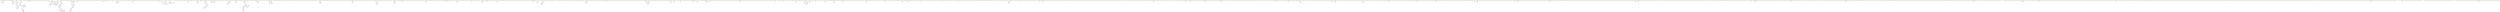 digraph {
nodesep = 0.5;
-719782818 [style=filled fillcolor="white"]
-164079068 [style=filled fillcolor="white"]
-589472823 [style=filled fillcolor="white"]
589472823 [style=filled fillcolor="white"]
-307354289 [style=filled fillcolor="white"]
307354289 [style=filled fillcolor="white"]
-883953954 [style=filled fillcolor="white"]
883953954 [style=filled fillcolor="white"]
617909458 [style=filled fillcolor="white"]
218375236 [style=filled fillcolor="white"]
576215933 [style=filled fillcolor="white"]
199412528 [style=filled fillcolor="white"]
814993512 [style=filled fillcolor="white"]
52319690 [style=filled fillcolor="white"]
-562934875 [style=filled fillcolor="white"]
562934875 [style=filled fillcolor="white"]
-449751330 [style=filled fillcolor="white"]
449751330 [style=filled fillcolor="white"]
-823673022 [style=filled fillcolor="white"]
823673022 [style=filled fillcolor="white"]
-460844881 [style=filled fillcolor="white"]
460844881 [style=filled fillcolor="white"]
-584522286 [style=filled fillcolor="white"]
584522286 [style=filled fillcolor="white"]
-112266347 [style=filled fillcolor="white"]
-31198513 [style=filled fillcolor="white"]
-610103266 [style=filled fillcolor="white"]
610103266 [style=filled fillcolor="white"]
200015466 [style=filled fillcolor="white"]
978664601 [style=filled fillcolor="white"]
925937406 [style=filled fillcolor="white"]
285545940 [style=filled fillcolor="white"]
-852927404 [style=filled fillcolor="white"]
852927404 [style=filled fillcolor="white"]
-822424870 [style=filled fillcolor="white"]
822424870 [style=filled fillcolor="white"]
59649208 [style=filled fillcolor="white"]
-615153106 [style=filled fillcolor="white"]
615153106 [style=filled fillcolor="white"]
-855764174 [style=filled fillcolor="white"]
-861287755 [style=filled fillcolor="white"]
-540130047 [style=filled fillcolor="white"]
596440276 [style=filled fillcolor="white"]
-214023583 [style=filled fillcolor="white"]
214023583 [style=filled fillcolor="white"]
-161016877 [style=filled fillcolor="white"]
161016877 [style=filled fillcolor="white"]
682442926 [style=filled fillcolor="white"]
-32130632 [style=filled fillcolor="white"]
32130632 [style=filled fillcolor="white"]
-939619984 [style=filled fillcolor="white"]
-262458828 [style=filled fillcolor="white"]
262458828 [style=filled fillcolor="white"]
-425579619 [style=filled fillcolor="white"]
-508677918 [style=filled fillcolor="white"]
508677918 [style=filled fillcolor="white"]
27222903 [style=filled fillcolor="white"]
734977837 [style=filled fillcolor="white"]
-549867450 [style=filled fillcolor="white"]
-902099324 [style=filled fillcolor="white"]
-952454957 [style=filled fillcolor="white"]
-551429437 [style=filled fillcolor="white"]
897179872 [style=filled fillcolor="white"]
671704927 [style=filled fillcolor="white"]
255831482 [style=filled fillcolor="white"]
-732886120 [style=filled fillcolor="white"]
732886120 [style=filled fillcolor="white"]
-522380392 [style=filled fillcolor="white"]
548734788 [style=filled fillcolor="white"]
-212606106 [style=filled fillcolor="white"]
212606106 [style=filled fillcolor="white"]
219312904 [style=filled fillcolor="white"]
-670384947 [style=filled fillcolor="white"]
670384947 [style=filled fillcolor="white"]
466491109 [style=filled fillcolor="white"]
-403950118 [style=filled fillcolor="white"]
403950118 [style=filled fillcolor="white"]
-752142973 [style=filled fillcolor="white"]
-594809694 [style=filled fillcolor="white"]
594809694 [style=filled fillcolor="white"]
-774924130 [style=filled fillcolor="white"]
774924130 [style=filled fillcolor="white"]
-224707266 [style=filled fillcolor="white"]
224707266 [style=filled fillcolor="white"]
-306223601 [style=filled fillcolor="white"]
306223601 [style=filled fillcolor="white"]
-264377218 [style=filled fillcolor="white"]
-719458173 [style=filled fillcolor="white"]
-811936050 [style=filled fillcolor="white"]
856191299 [style=filled fillcolor="white"]
-91998537 [style=filled fillcolor="white"]
-257141813 [style=filled fillcolor="white"]
-421993909 [style=filled fillcolor="white"]
421993909 [style=filled fillcolor="white"]
684469295 [style=filled fillcolor="white"]
249734997 [style=filled fillcolor="white"]
-560245091 [style=filled fillcolor="white"]
560245091 [style=filled fillcolor="white"]
-300360893 [style=filled fillcolor="white"]
300360893 [style=filled fillcolor="white"]
-430053917 [style=filled fillcolor="white"]
430053917 [style=filled fillcolor="white"]
-966475381 [style=filled fillcolor="white"]
-756913555 [style=filled fillcolor="white"]
756913555 [style=filled fillcolor="white"]
772695700 [style=filled fillcolor="white"]
-248443810 [style=filled fillcolor="white"]
248443810 [style=filled fillcolor="white"]
349430892 [style=filled fillcolor="white"]
-475008980 [style=filled fillcolor="white"]
-733893373 [style=filled fillcolor="white"]
733893373 [style=filled fillcolor="white"]
190272419 [style=filled fillcolor="white"]
140795398 [style=filled fillcolor="white"]
-437721410 [style=filled fillcolor="white"]
437721410 [style=filled fillcolor="white"]
-920401561 [style=filled fillcolor="white"]
920401561 [style=filled fillcolor="white"]
-345392395 [style=filled fillcolor="white"]
744363371 [style=filled fillcolor="white"]
382043429 [style=filled fillcolor="white"]
-873037756 [style=filled fillcolor="white"]
873037756 [style=filled fillcolor="white"]
357283714 [style=filled fillcolor="white"]
801575796 [style=filled fillcolor="white"]
-963201731 [style=filled fillcolor="white"]
963201731 [style=filled fillcolor="white"]
-293745044 [style=filled fillcolor="white"]
293745044 [style=filled fillcolor="white"]
-841928742 [style=filled fillcolor="white"]
841928742 [style=filled fillcolor="white"]
397678786 [style=filled fillcolor="white"]
709390966 [style=filled fillcolor="white"]
-663311068 [style=filled fillcolor="white"]
663311068 [style=filled fillcolor="white"]
-304567651 [style=filled fillcolor="white"]
304567651 [style=filled fillcolor="white"]
-245730386 [style=filled fillcolor="white"]
-179499989 [style=filled fillcolor="white"]
179499989 [style=filled fillcolor="white"]
-21417430 [style=filled fillcolor="white"]
154868642 [style=filled fillcolor="white"]
-370917164 [style=filled fillcolor="white"]
889555429 [style=filled fillcolor="white"]
-782259696 [style=filled fillcolor="white"]
-429279943 [style=filled fillcolor="white"]
429279943 [style=filled fillcolor="white"]
-550563713 [style=filled fillcolor="white"]
550563713 [style=filled fillcolor="white"]
171376680 [style=filled fillcolor="white"]
-179709350 [style=filled fillcolor="white"]
-909170198 [style=filled fillcolor="white"]
909170198 [style=filled fillcolor="white"]
-853271493 [style=filled fillcolor="white"]
853271493 [style=filled fillcolor="white"]
-587825944 [style=filled fillcolor="white"]
587825944 [style=filled fillcolor="white"]
41531105 [style=filled fillcolor="white"]
-85430455 [style=filled fillcolor="white"]
85430455 [style=filled fillcolor="white"]
-423874132 [style=filled fillcolor="white"]
189716747 [style=filled fillcolor="white"]
-38700790 [style=filled fillcolor="white"]
-916179353 [style=filled fillcolor="white"]
916179353 [style=filled fillcolor="white"]
-11359642 [style=filled fillcolor="white"]
966475381 [style=filled fillcolor="white"]
-702930232 [style=filled fillcolor="white"]
956519395 [style=filled fillcolor="white"]
-956741329 [style=filled fillcolor="white"]
203534420 [style=filled fillcolor="white"]
-906218042 [style=filled fillcolor="white"]
8791470 [style=filled fillcolor="white"]
876534827 [style=filled fillcolor="white"]
528356242 [style=filled fillcolor="white"]
651676356 [style=filled fillcolor="white"]
-305633138 [style=filled fillcolor="white"]
906652628 [style=filled fillcolor="white"]
-433695273 [style=filled fillcolor="white"]
433695273 [style=filled fillcolor="white"]
169514232 [style=filled fillcolor="white"]
-783194775 [style=filled fillcolor="white"]
-535931470 [style=filled fillcolor="white"]
535931470 [style=filled fillcolor="white"]
418758963 [style=filled fillcolor="white"]
-775846481 [style=filled fillcolor="white"]
-988737807 [style=filled fillcolor="white"]
-201827236 [style=filled fillcolor="white"]
201827236 [style=filled fillcolor="white"]
-725270577 [style=filled fillcolor="white"]
725270577 [style=filled fillcolor="white"]
-617988683 [style=filled fillcolor="white"]
617988683 [style=filled fillcolor="white"]
-925592264 [style=filled fillcolor="white"]
925592264 [style=filled fillcolor="white"]
-385394632 [style=filled fillcolor="white"]
385394632 [style=filled fillcolor="white"]
54509096 [style=filled fillcolor="white"]
13090147 [style=filled fillcolor="white"]
-313524093 [style=filled fillcolor="white"]
313524093 [style=filled fillcolor="white"]
-649940924 [style=filled fillcolor="white"]
-740637393 [style=filled fillcolor="white"]
-328158196 [style=filled fillcolor="white"]
328158196 [style=filled fillcolor="white"]
-517537706 [style=filled fillcolor="white"]
517537706 [style=filled fillcolor="white"]
-528356242 [style=filled fillcolor="white"]
-743870816 [style=filled fillcolor="white"]
-213399850 [style=filled fillcolor="white"]
-992422190 [style=filled fillcolor="white"]
-626107071 [style=filled fillcolor="white"]
715545567 [style=filled fillcolor="white"]
-944715541 [style=filled fillcolor="white"]
551429437 [style=filled fillcolor="white"]
155489938 [style=filled fillcolor="white"]
-122922356 [style=filled fillcolor="white"]
122922356 [style=filled fillcolor="white"]
404153428 [style=filled fillcolor="white"]
-926657486 [style=filled fillcolor="white"]
-234701565 [style=filled fillcolor="white"]
234701565 [style=filled fillcolor="white"]
-966422296 [style=filled fillcolor="white"]
966422296 [style=filled fillcolor="white"]
-334584041 [style=filled fillcolor="white"]
334584041 [style=filled fillcolor="white"]
-803069306 [style=filled fillcolor="white"]
803069306 [style=filled fillcolor="white"]
-447467526 [style=filled fillcolor="white"]
407613467 [style=filled fillcolor="white"]
817732754 [style=filled fillcolor="white"]
-750430476 [style=filled fillcolor="white"]
-252268749 [style=filled fillcolor="white"]
252268749 [style=filled fillcolor="white"]
-850510605 [style=filled fillcolor="white"]
850510605 [style=filled fillcolor="white"]
-647877250 [style=filled fillcolor="white"]
-105613372 [style=filled fillcolor="white"]
70346842 [style=filled fillcolor="white"]
959817027 [style=filled fillcolor="white"]
-425120612 [style=filled fillcolor="white"]
425120612 [style=filled fillcolor="white"]
-348100161 [style=filled fillcolor="white"]
348100161 [style=filled fillcolor="white"]
63660284 [style=filled fillcolor="white"]
-881790623 [style=filled fillcolor="white"]
922471868 [style=filled fillcolor="white"]
-916332981 [style=filled fillcolor="white"]
-526324940 [style=filled fillcolor="white"]
526324940 [style=filled fillcolor="white"]
-941705532 [style=filled fillcolor="white"]
-726813207 [style=filled fillcolor="white"]
726813207 [style=filled fillcolor="white"]
-244537867 [style=filled fillcolor="white"]
244537867 [style=filled fillcolor="white"]
974713571 [style=filled fillcolor="white"]
-670733115 [style=filled fillcolor="white"]
-803925200 [style=filled fillcolor="white"]
803925200 [style=filled fillcolor="white"]
-814993512 [style=filled fillcolor="white"]
-309227370 [style=filled fillcolor="white"]
309227370 [style=filled fillcolor="white"]
-640398634 [style=filled fillcolor="white"]
-798321124 [style=filled fillcolor="white"]
798321124 [style=filled fillcolor="white"]
198055856 [style=filled fillcolor="white"]
115659503 [style=filled fillcolor="white"]
416311449 [style=filled fillcolor="white"]
-776723252 [style=filled fillcolor="white"]
-442626483 [style=filled fillcolor="white"]
298174860 [style=filled fillcolor="white"]
-243375473 [style=filled fillcolor="white"]
243375473 [style=filled fillcolor="white"]
-943159860 [style=filled fillcolor="white"]
974960812 [style=filled fillcolor="white"]
-623342985 [style=filled fillcolor="white"]
773147275 [style=filled fillcolor="white"]
-109336122 [style=filled fillcolor="white"]
109336122 [style=filled fillcolor="white"]
-742371559 [style=filled fillcolor="white"]
-323373197 [style=filled fillcolor="white"]
323373197 [style=filled fillcolor="white"]
-488808994 [style=filled fillcolor="white"]
488808994 [style=filled fillcolor="white"]
-708743851 [style=filled fillcolor="white"]
708743851 [style=filled fillcolor="white"]
-220726715 [style=filled fillcolor="white"]
220726715 [style=filled fillcolor="white"]
-499670763 [style=filled fillcolor="white"]
-146496713 [style=filled fillcolor="white"]
586997423 [style=filled fillcolor="white"]
-930417384 [style=filled fillcolor="white"]
930417384 [style=filled fillcolor="white"]
644889657 [style=filled fillcolor="white"]
-276283762 [style=filled fillcolor="white"]
798477379 [style=filled fillcolor="white"]
341671669 [style=filled fillcolor="white"]
-419344932 [style=filled fillcolor="white"]
419344932 [style=filled fillcolor="white"]
-298174860 [style=filled fillcolor="white"]
-257655155 [style=filled fillcolor="white"]
828718470 [style=filled fillcolor="white"]
-12992084 [style=filled fillcolor="white"]
-746723569 [style=filled fillcolor="white"]
746723569 [style=filled fillcolor="white"]
-677865056 [style=filled fillcolor="white"]
677865056 [style=filled fillcolor="white"]
-775722666 [style=filled fillcolor="white"]
423796226 [style=filled fillcolor="white"]
-401521746 [style=filled fillcolor="white"]
401521746 [style=filled fillcolor="white"]
-423777482 [style=filled fillcolor="white"]
-393798612 [style=filled fillcolor="white"]
-142512717 [style=filled fillcolor="white"]
142512717 [style=filled fillcolor="white"]
-487001629 [style=filled fillcolor="white"]
681642476 [style=filled fillcolor="white"]
230403861 [style=filled fillcolor="white"]
-97114415 [style=filled fillcolor="white"]
723977760 [style=filled fillcolor="white"]
300421167 [style=filled fillcolor="white"]
-780385946 [style=filled fillcolor="white"]
780385946 [style=filled fillcolor="white"]
-145738108 [style=filled fillcolor="white"]
-313225403 [style=filled fillcolor="white"]
313225403 [style=filled fillcolor="white"]
909512386 [style=filled fillcolor="white"]
-276872734 [style=filled fillcolor="white"]
276872734 [style=filled fillcolor="white"]
-968870443 [style=filled fillcolor="white"]
345392395 [style=filled fillcolor="white"]
-970144183 [style=filled fillcolor="white"]
855764174 [style=filled fillcolor="white"]
-863521365 [style=filled fillcolor="white"]
276045069 [style=filled fillcolor="white"]
945929036 [style=filled fillcolor="white"]
-379136798 [style=filled fillcolor="white"]
379136798 [style=filled fillcolor="white"]
-362424098 [style=filled fillcolor="white"]
-196982289 [style=filled fillcolor="white"]
45153782 [style=filled fillcolor="white"]
-809804789 [style=filled fillcolor="white"]
809804789 [style=filled fillcolor="white"]
-899013946 [style=filled fillcolor="white"]
899013946 [style=filled fillcolor="white"]
-274736413 [style=filled fillcolor="white"]
274736413 [style=filled fillcolor="white"]
-594938750 [style=filled fillcolor="white"]
-217307154 [style=filled fillcolor="white"]
217307154 [style=filled fillcolor="white"]
-398749457 [style=filled fillcolor="white"]
398749457 [style=filled fillcolor="white"]
-774628290 [style=filled fillcolor="white"]
774628290 [style=filled fillcolor="white"]
-716508725 [style=filled fillcolor="white"]
783194775 [style=filled fillcolor="white"]
-565353851 [style=filled fillcolor="white"]
741207820 [style=filled fillcolor="white"]
316739431 [style=filled fillcolor="white"]
-923542903 [style=filled fillcolor="white"]
923542903 [style=filled fillcolor="white"]
-171500276 [style=filled fillcolor="white"]
-410182887 [style=filled fillcolor="white"]
410182887 [style=filled fillcolor="white"]
-443081586 [style=filled fillcolor="white"]
443081586 [style=filled fillcolor="white"]
-506422223 [style=filled fillcolor="white"]
-454870548 [style=filled fillcolor="white"]
757947592 [style=filled fillcolor="white"]
-479235243 [style=filled fillcolor="white"]
-541645828 [style=filled fillcolor="white"]
-609570791 [style=filled fillcolor="white"]
609570791 [style=filled fillcolor="white"]
-306874305 [style=filled fillcolor="white"]
306874305 [style=filled fillcolor="white"]
-820768787 [style=filled fillcolor="white"]
820768787 [style=filled fillcolor="white"]
-430238506 [style=filled fillcolor="white"]
992422190 [style=filled fillcolor="white"]
-14432022 [style=filled fillcolor="white"]
14432022 [style=filled fillcolor="white"]
96437699 [style=filled fillcolor="white"]
-581718025 [style=filled fillcolor="white"]
581718025 [style=filled fillcolor="white"]
-637417442 [style=filled fillcolor="white"]
637417442 [style=filled fillcolor="white"]
-459218061 [style=filled fillcolor="white"]
-451022836 [style=filled fillcolor="white"]
451022836 [style=filled fillcolor="white"]
-55692047 [style=filled fillcolor="white"]
55692047 [style=filled fillcolor="white"]
65152037 [style=filled fillcolor="white"]
-760477102 [style=filled fillcolor="white"]
-140714312 [style=filled fillcolor="white"]
-563622799 [style=filled fillcolor="white"]
228506971 [style=filled fillcolor="white"]
-808989584 [style=filled fillcolor="white"]
808989584 [style=filled fillcolor="white"]
695742010 [style=filled fillcolor="white"]
955047568 [style=filled fillcolor="white"]
944706975 [style=filled fillcolor="white"]
462100278 [style=filled fillcolor="white"]
-490895968 [style=filled fillcolor="white"]
-640441208 [style=filled fillcolor="white"]
640441208 [style=filled fillcolor="white"]
-745296500 [style=filled fillcolor="white"]
745296500 [style=filled fillcolor="white"]
-8791470 [style=filled fillcolor="white"]
-510121030 [style=filled fillcolor="white"]
-447430854 [style=filled fillcolor="white"]
447430854 [style=filled fillcolor="white"]
-576497881 [style=filled fillcolor="white"]
-672319381 [style=filled fillcolor="white"]
-426064338 [style=filled fillcolor="white"]
426064338 [style=filled fillcolor="white"]
-146015905 [style=filled fillcolor="white"]
146015905 [style=filled fillcolor="white"]
523918342 [style=filled fillcolor="white"]
324396799 [style=filled fillcolor="white"]
-948722128 [style=filled fillcolor="white"]
960008070 [style=filled fillcolor="white"]
907425550 [style=filled fillcolor="white"]
-339240261 [style=filled fillcolor="white"]
339240261 [style=filled fillcolor="white"]
-561647888 [style=filled fillcolor="white"]
-432265637 [style=filled fillcolor="white"]
-694694176 [style=filled fillcolor="white"]
-330884745 [style=filled fillcolor="white"]
-540496008 [style=filled fillcolor="white"]
-897090625 [style=filled fillcolor="white"]
897090625 [style=filled fillcolor="white"]
-955758407 [style=filled fillcolor="white"]
955758407 [style=filled fillcolor="white"]
882428789 [style=filled fillcolor="white"]
171868510 [style=filled fillcolor="white"]
-683429641 [style=filled fillcolor="white"]
683429641 [style=filled fillcolor="white"]
-986875039 [style=filled fillcolor="white"]
986875039 [style=filled fillcolor="white"]
-285545940 [style=filled fillcolor="white"]
-772695700 [style=filled fillcolor="white"]
-587496973 [style=filled fillcolor="white"]
587496973 [style=filled fillcolor="white"]
-237009558 [style=filled fillcolor="white"]
237009558 [style=filled fillcolor="white"]
-231219050 [style=filled fillcolor="white"]
231219050 [style=filled fillcolor="white"]
-207463370 [style=filled fillcolor="white"]
207463370 [style=filled fillcolor="white"]
-96437699 [style=filled fillcolor="white"]
-694511624 [style=filled fillcolor="white"]
642929311 [style=filled fillcolor="white"]
-815012956 [style=filled fillcolor="white"]
815012956 [style=filled fillcolor="white"]
-605862221 [style=filled fillcolor="white"]
605862221 [style=filled fillcolor="white"]
-555226419 [style=filled fillcolor="white"]
-114097855 [style=filled fillcolor="white"]
114097855 [style=filled fillcolor="white"]
-728149281 [style=filled fillcolor="white"]
728149281 [style=filled fillcolor="white"]
-543864990 [style=filled fillcolor="white"]
-397858720 [style=filled fillcolor="white"]
397858720 [style=filled fillcolor="white"]
-487093436 [style=filled fillcolor="white"]
392717604 [style=filled fillcolor="white"]
-47671713 [style=filled fillcolor="white"]
47671713 [style=filled fillcolor="white"]
-798274779 [style=filled fillcolor="white"]
798274779 [style=filled fillcolor="white"]
-955771439 [style=filled fillcolor="white"]
955771439 [style=filled fillcolor="white"]
-516032406 [style=filled fillcolor="white"]
-895578395 [style=filled fillcolor="white"]
895578395 [style=filled fillcolor="white"]
-746628954 [style=filled fillcolor="white"]
-335674387 [style=filled fillcolor="white"]
-128997946 [style=filled fillcolor="white"]
128997946 [style=filled fillcolor="white"]
944715541 [style=filled fillcolor="white"]
-245115302 [style=filled fillcolor="white"]
245115302 [style=filled fillcolor="white"]
-559009298 [style=filled fillcolor="white"]
982135802 [style=filled fillcolor="white"]
-716898652 [style=filled fillcolor="white"]
-244463428 [style=filled fillcolor="white"]
566834871 [style=filled fillcolor="white"]
-257916178 [style=filled fillcolor="white"]
858312613 [style=filled fillcolor="white"]
-808321455 [style=filled fillcolor="white"]
808321455 [style=filled fillcolor="white"]
-384488826 [style=filled fillcolor="white"]
-565524744 [style=filled fillcolor="white"]
565524744 [style=filled fillcolor="white"]
-370786389 [style=filled fillcolor="white"]
370786389 [style=filled fillcolor="white"]
356561076 [style=filled fillcolor="white"]
-565986873 [style=filled fillcolor="white"]
565986873 [style=filled fillcolor="white"]
689555228 [style=filled fillcolor="white"]
221944966 [style=filled fillcolor="white"]
716508725 [style=filled fillcolor="white"]
-372157302 [style=filled fillcolor="white"]
372157302 [style=filled fillcolor="white"]
-788763700 [style=filled fillcolor="white"]
788763700 [style=filled fillcolor="white"]
-122301694 [style=filled fillcolor="white"]
-133778877 [style=filled fillcolor="white"]
-954693058 [style=filled fillcolor="white"]
954693058 [style=filled fillcolor="white"]
742444544 [style=filled fillcolor="white"]
-651701034 [style=filled fillcolor="white"]
651701034 [style=filled fillcolor="white"]
666893677 [style=filled fillcolor="white"]
-226929888 [style=filled fillcolor="white"]
226929888 [style=filled fillcolor="white"]
-420052482 [style=filled fillcolor="white"]
420052482 [style=filled fillcolor="white"]
-224078732 [style=filled fillcolor="white"]
-90044639 [style=filled fillcolor="white"]
90044639 [style=filled fillcolor="white"]
-56503949 [style=filled fillcolor="white"]
56503949 [style=filled fillcolor="white"]
32388906 [style=filled fillcolor="white"]
-81577687 [style=filled fillcolor="white"]
81577687 [style=filled fillcolor="white"]
-816422171 [style=filled fillcolor="white"]
969324977 [style=filled fillcolor="white"]
540130047 [style=filled fillcolor="white"]
756469337 [style=filled fillcolor="white"]
317249721 [style=filled fillcolor="white"]
174067763 [style=filled fillcolor="white"]
833900089 [style=filled fillcolor="white"]
-948501323 [style=filled fillcolor="white"]
948501323 [style=filled fillcolor="white"]
-612106721 [style=filled fillcolor="white"]
612106721 [style=filled fillcolor="white"]
-63305617 [style=filled fillcolor="white"]
-598686183 [style=filled fillcolor="white"]
598686183 [style=filled fillcolor="white"]
413880876 [style=filled fillcolor="white"]
-668846714 [style=filled fillcolor="white"]
748470922 [style=filled fillcolor="white"]
941705532 [style=filled fillcolor="white"]
-869570747 [style=filled fillcolor="white"]
-219312904 [style=filled fillcolor="white"]
-127556244 [style=filled fillcolor="white"]
127556244 [style=filled fillcolor="white"]
685561718 [style=filled fillcolor="white"]
-252288044 [style=filled fillcolor="white"]
252288044 [style=filled fillcolor="white"]
624623848 [style=filled fillcolor="white"]
-487482194 [style=filled fillcolor="white"]
-697364451 [style=filled fillcolor="white"]
-680110453 [style=filled fillcolor="white"]
615355966 [style=filled fillcolor="white"]
-830401557 [style=filled fillcolor="white"]
155073669 [style=filled fillcolor="white"]
-652100119 [style=filled fillcolor="white"]
652100119 [style=filled fillcolor="white"]
-716509587 [style=filled fillcolor="white"]
716509587 [style=filled fillcolor="white"]
-268125646 [style=filled fillcolor="white"]
-989868570 [style=filled fillcolor="white"]
342060472 [style=filled fillcolor="white"]
434996975 [style=filled fillcolor="white"]
442640475 [style=filled fillcolor="white"]
703016013 [style=filled fillcolor="white"]
-746176603 [style=filled fillcolor="white"]
231834032 [style=filled fillcolor="white"]
-378348300 [style=filled fillcolor="white"]
-117520206 [style=filled fillcolor="white"]
-718032182 [style=filled fillcolor="white"]
464842486 [style=filled fillcolor="white"]
869340122 [style=filled fillcolor="white"]
952454957 [style=filled fillcolor="white"]
497546263 [style=filled fillcolor="white"]
-582838504 [style=filled fillcolor="white"]
-461036913 [style=filled fillcolor="white"]
383893935 [style=filled fillcolor="white"]
-999353767 [style=filled fillcolor="white"]
-803890906 [style=filled fillcolor="white"]
-306949257 [style=filled fillcolor="white"]
-258560692 [style=filled fillcolor="white"]
-909282510 [style=filled fillcolor="white"]
-447966142 [style=filled fillcolor="white"]
-588762637 [style=filled fillcolor="white"]
433484132 [style=filled fillcolor="white"]
621221465 [style=filled fillcolor="white"]
-824645947 [style=filled fillcolor="white"]
-593560856 [style=filled fillcolor="white"]
369852450 [style=filled fillcolor="white"]
89274918 [style=filled fillcolor="white"]
-243941638 [style=filled fillcolor="white"]
-780143662 [style=filled fillcolor="white"]
-71409494 [style=filled fillcolor="white"]
317317455 [style=filled fillcolor="white"]
523557770 [style=filled fillcolor="white"]
220012581 [style=filled fillcolor="white"]
87643854 [style=filled fillcolor="white"]
-318933135 [style=filled fillcolor="white"]
975469727 [style=filled fillcolor="white"]
-969324977 [style=filled fillcolor="white"]
471479514 [style=filled fillcolor="white"]
429651023 [style=filled fillcolor="white"]
653149368 [style=filled fillcolor="white"]
672753292 [style=filled fillcolor="white"]
-269869007 [style=filled fillcolor="white"]
311323079 [style=filled fillcolor="white"]
649940924 [style=filled fillcolor="white"]
461654489 [style=filled fillcolor="white"]
-220012581 [style=filled fillcolor="white"]
879278635 [style=filled fillcolor="white"]
256579995 [style=filled fillcolor="white"]
-99052427 [style=filled fillcolor="white"]
-879149437 [style=filled fillcolor="white"]
637889647 [style=filled fillcolor="white"]
-128808234 [style=filled fillcolor="white"]
300607673 [style=filled fillcolor="white"]
497044726 [style=filled fillcolor="white"]
-753606220 [style=filled fillcolor="white"]
820882745 [style=filled fillcolor="white"]
-828717867 [style=filled fillcolor="white"]
668846714 [style=filled fillcolor="white"]
-383359496 [style=filled fillcolor="white"]
-860849038 [style=filled fillcolor="white"]
123030970 [style=filled fillcolor="white"]
-953763534 [style=filled fillcolor="white"]
-274028409 [style=filled fillcolor="white"]
580740246 [style=filled fillcolor="white"]
-966377299 [style=filled fillcolor="white"]
-357129918 [style=filled fillcolor="white"]
43433884 [style=filled fillcolor="white"]
106301053 [style=filled fillcolor="white"]
403699256 [style=filled fillcolor="white"]
675230674 [style=filled fillcolor="white"]
-959817027 [style=filled fillcolor="white"]
422194609 [style=filled fillcolor="white"]
-865919453 [style=filled fillcolor="white"]
179709350 [style=filled fillcolor="white"]
-914802533 [style=filled fillcolor="white"]
858634172 [style=filled fillcolor="white"]
-917230028 [style=filled fillcolor="white"]
987477802 [style=filled fillcolor="white"]
-822990992 [style=filled fillcolor="white"]
-517605274 [style=filled fillcolor="white"]
-736301067 [style=filled fillcolor="white"]
822990992 [style=filled fillcolor="white"]
-723977760 [style=filled fillcolor="white"]
-479590262 [style=filled fillcolor="white"]
824988087 [style=filled fillcolor="white"]
930018487 [style=filled fillcolor="white"]
-522356450 [style=filled fillcolor="white"]
560770625 [style=filled fillcolor="white"]
910655126 [style=filled fillcolor="white"]
-626752239 [style=filled fillcolor="white"]
554883993 [style=filled fillcolor="white"]
-121989369 [style=filled fillcolor="white"]
-573070038 [style=filled fillcolor="white"]
-671324293 [style=filled fillcolor="white"]
-427865812 [style=filled fillcolor="white"]
136250741 [style=filled fillcolor="white"]
803930255 [style=filled fillcolor="white"]
-260986346 [style=filled fillcolor="white"]
-621503962 [style=filled fillcolor="white"]
775807255 [style=filled fillcolor="white"]
510121030 [style=filled fillcolor="white"]
-932020226 [style=filled fillcolor="white"]
540225753 [style=filled fillcolor="white"]
-397887973 [style=filled fillcolor="white"]
970144183 [style=filled fillcolor="white"]
-976928919 [style=filled fillcolor="white"]
-52568030 [style=filled fillcolor="white"]
-420191115 [style=filled fillcolor="white"]
420191115 [style=filled fillcolor="white"]
-286160934 [style=filled fillcolor="white"]
94225722 [style=filled fillcolor="white"]
785042211 [style=filled fillcolor="white"]
-722708975 [style=filled fillcolor="white"]
323595406 [style=filled fillcolor="white"]
-71945540 [style=filled fillcolor="white"]
-706783452 [style=filled fillcolor="white"]
753606220 [style=filled fillcolor="white"]
883364006 [style=filled fillcolor="white"]
993442598 [style=filled fillcolor="white"]
1446671 [style=filled fillcolor="white"]
784958991 [style=filled fillcolor="white"]
130702717 [style=filled fillcolor="white"]
-637588837 [style=filled fillcolor="white"]
497398703 [style=filled fillcolor="white"]
613904010 [style=filled fillcolor="white"]
-596897882 [style=filled fillcolor="white"]
-74254744 [style=filled fillcolor="white"]
596897882 [style=filled fillcolor="white"]
837342615 [style=filled fillcolor="white"]
-581323611 [style=filled fillcolor="white"]
-264715742 [style=filled fillcolor="white"]
-214954975 [style=filled fillcolor="white"]
189599024 [style=filled fillcolor="white"]
-65152037 [style=filled fillcolor="white"]
-99371222 [style=filled fillcolor="white"]
118570727 [style=filled fillcolor="white"]
-600759808 [style=filled fillcolor="white"]
805288501 [style=filled fillcolor="white"]
720438661 [style=filled fillcolor="white"]
-716638100 [style=filled fillcolor="white"]
942727196 [style=filled fillcolor="white"]
684505857 [style=filled fillcolor="white"]
819249540 [style=filled fillcolor="white"]
205271813 [style=filled fillcolor="white"]
-685230689 [style=filled fillcolor="white"]
925439993 [style=filled fillcolor="white"]
879171801 [style=filled fillcolor="white"]
754746000 [style=filled fillcolor="white"]
-831536069 [style=filled fillcolor="white"]
-1997529 [style=filled fillcolor="white"]
35790144 [style=filled fillcolor="white"]
-318526831 [style=filled fillcolor="white"]
318526831 [style=filled fillcolor="white"]
-753491823 [style=filled fillcolor="white"]
-797827014 [style=filled fillcolor="white"]
-54284495 [style=filled fillcolor="white"]
565353851 [style=filled fillcolor="white"]
673475374 [style=filled fillcolor="white"]
-507738171 [style=filled fillcolor="white"]
-464842486 [style=filled fillcolor="white"]
221608883 [style=filled fillcolor="white"]
865765237 [style=filled fillcolor="white"]
-231834032 [style=filled fillcolor="white"]
139874312 [style=filled fillcolor="white"]
-709390966 [style=filled fillcolor="white"]
-109544380 [style=filled fillcolor="white"]
616264990 [style=filled fillcolor="white"]
818857967 [style=filled fillcolor="white"]
686138518 [style=filled fillcolor="white"]
-630987521 [style=filled fillcolor="white"]
-599530498 [style=filled fillcolor="white"]
-950687743 [style=filled fillcolor="white"]
950687743 [style=filled fillcolor="white"]
259958376 [style=filled fillcolor="white"]
-141449713 [style=filled fillcolor="white"]
581323611 [style=filled fillcolor="white"]
940840510 [style=filled fillcolor="white"]
555226419 [style=filled fillcolor="white"]
226609011 [style=filled fillcolor="white"]
475851786 [style=filled fillcolor="white"]
-631349392 [style=filled fillcolor="white"]
-353635316 [style=filled fillcolor="white"]
466223848 [style=filled fillcolor="white"]
863376128 [style=filled fillcolor="white"]
-348080442 [style=filled fillcolor="white"]
-498931038 [style=filled fillcolor="white"]
498931038 [style=filled fillcolor="white"]
435330118 [style=filled fillcolor="white"]
411408459 [style=filled fillcolor="white"]
134563948 [style=filled fillcolor="white"]
-214792727 [style=filled fillcolor="white"]
-382043429 [style=filled fillcolor="white"]
-313163279 [style=filled fillcolor="white"]
-360824765 [style=filled fillcolor="white"]
-451474960 [style=filled fillcolor="white"]
516032406 [style=filled fillcolor="white"]
-724217801 [style=filled fillcolor="white"]
405740171 [style=filled fillcolor="white"]
-242859462 [style=filled fillcolor="white"]
619934379 [style=filled fillcolor="white"]
543219268 [style=filled fillcolor="white"]
646950628 [style=filled fillcolor="white"]
264680668 [style=filled fillcolor="white"]
42736572 [style=filled fillcolor="white"]
-360711372 [style=filled fillcolor="white"]
-756208215 [style=filled fillcolor="white"]
-736679563 [style=filled fillcolor="white"]
310934710 [style=filled fillcolor="white"]
-864241063 [style=filled fillcolor="white"]
-255261273 [style=filled fillcolor="white"]
864241063 [style=filled fillcolor="white"]
424663633 [style=filled fillcolor="white"]
610908702 [style=filled fillcolor="white"]
-285236781 [style=filled fillcolor="white"]
169386651 [style=filled fillcolor="white"]
285236781 [style=filled fillcolor="white"]
-608086672 [style=filled fillcolor="white"]
-932969911 [style=filled fillcolor="white"]
382137129 [style=filled fillcolor="white"]
142180541 [style=filled fillcolor="white"]
783666565 [style=filled fillcolor="white"]
932969911 [style=filled fillcolor="white"]
-392717604 [style=filled fillcolor="white"]
586599383 [style=filled fillcolor="white"]
-504984378 [style=filled fillcolor="white"]
-949379686 [style=filled fillcolor="white"]
949379686 [style=filled fillcolor="white"]
-945929036 [style=filled fillcolor="white"]
-487950618 [style=filled fillcolor="white"]
58635769 [style=filled fillcolor="white"]
-438347487 [style=filled fillcolor="white"]
-358101226 [style=filled fillcolor="white"]
809163072 [style=filled fillcolor="white"]
-234899463 [style=filled fillcolor="white"]
153389865 [style=filled fillcolor="white"]
-382137129 [style=filled fillcolor="white"]
-118570727 [style=filled fillcolor="white"]
908364234 [style=filled fillcolor="white"]
-731467566 [style=filled fillcolor="white"]
-770629464 [style=filled fillcolor="white"]
-804618893 [style=filled fillcolor="white"]
-767199082 [style=filled fillcolor="white"]
-525172401 [style=filled fillcolor="white"]
-101616532 [style=filled fillcolor="white"]
702549797 [style=filled fillcolor="white"]
-317860859 [style=filled fillcolor="white"]
116838732 [style=filled fillcolor="white"]
-481243491 [style=filled fillcolor="white"]
-860184905 [style=filled fillcolor="white"]
-986936994 [style=filled fillcolor="white"]
432831063 [style=filled fillcolor="white"]
355584664 [style=filled fillcolor="white"]
-819249540 [style=filled fillcolor="white"]
-833900089 [style=filled fillcolor="white"]
-397652279 [style=filled fillcolor="white"]
-861175229 [style=filled fillcolor="white"]
-606260322 [style=filled fillcolor="white"]
112266347 [style=filled fillcolor="white"]
484330328 [style=filled fillcolor="white"]
-748631199 [style=filled fillcolor="white"]
60130317 [style=filled fillcolor="white"]
814263700 [style=filled fillcolor="white"]
606260322 [style=filled fillcolor="white"]
-900923204 [style=filled fillcolor="white"]
-432831063 [style=filled fillcolor="white"]
-922336256 [style=filled fillcolor="white"]
-543290820 [style=filled fillcolor="white"]
993305929 [style=filled fillcolor="white"]
976928919 [style=filled fillcolor="white"]
-198364147 [style=filled fillcolor="white"]
-419652425 [style=filled fillcolor="white"]
419652425 [style=filled fillcolor="white"]
25596480 [style=filled fillcolor="white"]
791525943 [style=filled fillcolor="white"]
-506911133 [style=filled fillcolor="white"]
-890913993 [style=filled fillcolor="white"]
104795340 [style=filled fillcolor="white"]
-77592661 [style=filled fillcolor="white"]
-357357878 [style=filled fillcolor="white"]
-433484132 [style=filled fillcolor="white"]
32019643 [style=filled fillcolor="white"]
-566765525 [style=filled fillcolor="white"]
753491823 [style=filled fillcolor="white"]
566765525 [style=filled fillcolor="white"]
-787638775 [style=filled fillcolor="white"]
-164595781 [style=filled fillcolor="white"]
164595781 [style=filled fillcolor="white"]
558246944 [style=filled fillcolor="white"]
-554760961 [style=filled fillcolor="white"]
831828044 [style=filled fillcolor="white"]
714138316 [style=filled fillcolor="white"]
291637949 [style=filled fillcolor="white"]
213454469 [style=filled fillcolor="white"]
908588013 [style=filled fillcolor="white"]
-116838732 [style=filled fillcolor="white"]
592776112 [style=filled fillcolor="white"]
946479342 [style=filled fillcolor="white"]
329784994 [style=filled fillcolor="white"]
-171215415 [style=filled fillcolor="white"]
-57434321 [style=filled fillcolor="white"]
-255831482 [style=filled fillcolor="white"]
770629464 [style=filled fillcolor="white"]
-336897303 [style=filled fillcolor="white"]
437968641 [style=filled fillcolor="white"]
-537791149 [style=filled fillcolor="white"]
548015824 [style=filled fillcolor="white"]
-809182350 [style=filled fillcolor="white"]
134837886 [style=filled fillcolor="white"]
655796883 [style=filled fillcolor="white"]
991234556 [style=filled fillcolor="white"]
-221944966 [style=filled fillcolor="white"]
-141798448 [style=filled fillcolor="white"]
157913765 [style=filled fillcolor="white"]
-443498399 [style=filled fillcolor="white"]
347634289 [style=filled fillcolor="white"]
410547588 [style=filled fillcolor="white"]
-852740620 [style=filled fillcolor="white"]
-366847842 [style=filled fillcolor="white"]
-397678786 [style=filled fillcolor="white"]
67245951 [style=filled fillcolor="white"]
-782456714 [style=filled fillcolor="white"]
106402256 [style=filled fillcolor="white"]
-444590077 [style=filled fillcolor="white"]
444590077 [style=filled fillcolor="white"]
360051728 [style=filled fillcolor="white"]
775722666 [style=filled fillcolor="white"]
-741207820 [style=filled fillcolor="white"]
940165211 [style=filled fillcolor="white"]
-579564695 [style=filled fillcolor="white"]
-695742010 [style=filled fillcolor="white"]
-347821707 [style=filled fillcolor="white"]
-213051395 [style=filled fillcolor="white"]
461871505 [style=filled fillcolor="white"]
-818857967 [style=filled fillcolor="white"]
-315096576 [style=filled fillcolor="white"]
849593791 [style=filled fillcolor="white"]
-764454694 [style=filled fillcolor="white"]
688009846 [style=filled fillcolor="white"]
-166621584 [style=filled fillcolor="white"]
-755098786 [style=filled fillcolor="white"]
-964763046 [style=filled fillcolor="white"]
-4397474 [style=filled fillcolor="white"]
958671116 [style=filled fillcolor="white"]
-479089439 [style=filled fillcolor="white"]
-464529940 [style=filled fillcolor="white"]
811344349 [style=filled fillcolor="white"]
-403094439 [style=filled fillcolor="white"]
928048167 [style=filled fillcolor="white"]
17983233 [style=filled fillcolor="white"]
557974684 [style=filled fillcolor="white"]
-98414883 [style=filled fillcolor="white"]
-320790646 [style=filled fillcolor="white"]
824645947 [style=filled fillcolor="white"]
588199122 [style=filled fillcolor="white"]
214954975 [style=filled fillcolor="white"]
-318399846 [style=filled fillcolor="white"]
948722128 [style=filled fillcolor="white"]
592804982 [style=filled fillcolor="white"]
-847490110 [style=filled fillcolor="white"]
318399846 [style=filled fillcolor="white"]
-224490533 [style=filled fillcolor="white"]
507398542 [style=filled fillcolor="white"]
684834759 [style=filled fillcolor="white"]
830401557 [style=filled fillcolor="white"]
-737204493 [style=filled fillcolor="white"]
141449713 [style=filled fillcolor="white"]
-32019643 [style=filled fillcolor="white"]
-260170444 [style=filled fillcolor="white"]
-518450799 [style=filled fillcolor="white"]
401689763 [style=filled fillcolor="white"]
-958057342 [style=filled fillcolor="white"]
-536612725 [style=filled fillcolor="white"]
570375442 [style=filled fillcolor="white"]
284184329 [style=filled fillcolor="white"]
-599171022 [style=filled fillcolor="white"]
-925439993 [style=filled fillcolor="white"]
-167127302 [style=filled fillcolor="white"]
-337419298 [style=filled fillcolor="white"]
-42736572 [style=filled fillcolor="white"]
-215659471 [style=filled fillcolor="white"]
-211894606 [style=filled fillcolor="white"]
816823868 [style=filled fillcolor="white"]
179035709 [style=filled fillcolor="white"]
-586997423 [style=filled fillcolor="white"]
211894606 [style=filled fillcolor="white"]
-578488049 [style=filled fillcolor="white"]
-369236313 [style=filled fillcolor="white"]
239593476 [style=filled fillcolor="white"]
-842646084 [style=filled fillcolor="white"]
-243913617 [style=filled fillcolor="white"]
755469856 [style=filled fillcolor="white"]
-584974773 [style=filled fillcolor="white"]
635927004 [style=filled fillcolor="white"]
5943466 [style=filled fillcolor="white"]
-174731619 [style=filled fillcolor="white"]
-434871294 [style=filled fillcolor="white"]
248584523 [style=filled fillcolor="white"]
-559586081 [style=filled fillcolor="white"]
-160895075 [style=filled fillcolor="white"]
-948883834 [style=filled fillcolor="white"]
160895075 [style=filled fillcolor="white"]
-66695475 [style=filled fillcolor="white"]
-884733072 [style=filled fillcolor="white"]
541334498 [style=filled fillcolor="white"]
-104500099 [style=filled fillcolor="white"]
-728129590 [style=filled fillcolor="white"]
-262476104 [style=filled fillcolor="white"]
262476104 [style=filled fillcolor="white"]
282581243 [style=filled fillcolor="white"]
988737807 [style=filled fillcolor="white"]
-84600464 [style=filled fillcolor="white"]
84600464 [style=filled fillcolor="white"]
-984537324 [style=filled fillcolor="white"]
-606681160 [style=filled fillcolor="white"]
-789687432 [style=filled fillcolor="white"]
369236313 [style=filled fillcolor="white"]
-710266573 [style=filled fillcolor="white"]
328411712 [style=filled fillcolor="white"]
18241238 [style=filled fillcolor="white"]
298386451 [style=filled fillcolor="white"]
-106787110 [style=filled fillcolor="white"]
-730823532 [style=filled fillcolor="white"]
-921716801 [style=filled fillcolor="white"]
-26376814 [style=filled fillcolor="white"]
739614181 [style=filled fillcolor="white"]
921716801 [style=filled fillcolor="white"]
341917210 [style=filled fillcolor="white"]
-792432496 [style=filled fillcolor="white"]
324306948 [style=filled fillcolor="white"]
-599302750 [style=filled fillcolor="white"]
997313576 [style=filled fillcolor="white"]
-603529877 [style=filled fillcolor="white"]
635690985 [style=filled fillcolor="white"]
-145418549 [style=filled fillcolor="white"]
-324396799 [style=filled fillcolor="white"]
-18241238 [style=filled fillcolor="white"]
434871294 [style=filled fillcolor="white"]
587432847 [style=filled fillcolor="white"]
-777727818 [style=filled fillcolor="white"]
-925608991 [style=filled fillcolor="white"]
227099261 [style=filled fillcolor="white"]
777727818 [style=filled fillcolor="white"]
157561634 [style=filled fillcolor="white"]
711908080 [style=filled fillcolor="white"]
-315681771 [style=filled fillcolor="white"]
42352632 [style=filled fillcolor="white"]
158189967 [style=filled fillcolor="white"]
-827915439 [style=filled fillcolor="white"]
733382036 [style=filled fillcolor="white"]
-124146246 [style=filled fillcolor="white"]
-387652195 [style=filled fillcolor="white"]
248125419 [style=filled fillcolor="white"]
-120282220 [style=filled fillcolor="white"]
120282220 [style=filled fillcolor="white"]
502793368 [style=filled fillcolor="white"]
-726398968 [style=filled fillcolor="white"]
843860758 [style=filled fillcolor="white"]
686431416 [style=filled fillcolor="white"]
637588837 [style=filled fillcolor="white"]
357129918 [style=filled fillcolor="white"]
-19423396 [style=filled fillcolor="white"]
878496839 [style=filled fillcolor="white"]
-554264941 [style=filled fillcolor="white"]
-962135951 [style=filled fillcolor="white"]
582188817 [style=filled fillcolor="white"]
264377218 [style=filled fillcolor="white"]
-60130317 [style=filled fillcolor="white"]
-246105964 [style=filled fillcolor="white"]
246105964 [style=filled fillcolor="white"]
-686431416 [style=filled fillcolor="white"]
99052427 [style=filled fillcolor="white"]
79071245 [style=filled fillcolor="white"]
36364696 [style=filled fillcolor="white"]
-778961649 [style=filled fillcolor="white"]
-332319251 [style=filled fillcolor="white"]
-506765902 [style=filled fillcolor="white"]
479235243 [style=filled fillcolor="white"]
22542217 [style=filled fillcolor="white"]
-214221801 [style=filled fillcolor="white"]
-66790949 [style=filled fillcolor="white"]
66790949 [style=filled fillcolor="white"]
-889538466 [style=filled fillcolor="white"]
196845402 [style=filled fillcolor="white"]
67531493 [style=filled fillcolor="white"]
852740620 [style=filled fillcolor="white"]
-863376128 [style=filled fillcolor="white"]
490863425 [style=filled fillcolor="white"]
-668693313 [style=filled fillcolor="white"]
-213162682 [style=filled fillcolor="white"]
-724268700 [style=filled fillcolor="white"]
141001638 [style=filled fillcolor="white"]
-339422252 [style=filled fillcolor="white"]
715134537 [style=filled fillcolor="white"]
-93896812 [style=filled fillcolor="white"]
447467526 [style=filled fillcolor="white"]
-711908080 [style=filled fillcolor="white"]
828717867 [style=filled fillcolor="white"]
171723320 [style=filled fillcolor="white"]
-817145259 [style=filled fillcolor="white"]
-446766010 [style=filled fillcolor="white"]
23014005 [style=filled fillcolor="white"]
-839184775 [style=filled fillcolor="white"]
-295480960 [style=filled fillcolor="white"]
-670727277 [style=filled fillcolor="white"]
-271794497 [style=filled fillcolor="white"]
525172401 [style=filled fillcolor="white"]
-533109128 [style=filled fillcolor="white"]
742343454 [style=filled fillcolor="white"]
196982289 [style=filled fillcolor="white"]
533109128 [style=filled fillcolor="white"]
-858139985 [style=filled fillcolor="white"]
-992965256 [style=filled fillcolor="white"]
-29465616 [style=filled fillcolor="white"]
-275214123 [style=filled fillcolor="white"]
-352614473 [style=filled fillcolor="white"]
-638658487 [style=filled fillcolor="white"]
-467525124 [style=filled fillcolor="white"]
-179035709 [style=filled fillcolor="white"]
196602775 [style=filled fillcolor="white"]
-863569030 [style=filled fillcolor="white"]
-413880876 [style=filled fillcolor="white"]
-85475178 [style=filled fillcolor="white"]
-946633045 [style=filled fillcolor="white"]
673968368 [style=filled fillcolor="white"]
-540225753 [style=filled fillcolor="white"]
-947275414 [style=filled fillcolor="white"]
767199082 [style=filled fillcolor="white"]
-639493119 [style=filled fillcolor="white"]
-626123629 [style=filled fillcolor="white"]
-586227647 [style=filled fillcolor="white"]
815896836 [style=filled fillcolor="white"]
694511624 [style=filled fillcolor="white"]
-256989995 [style=filled fillcolor="white"]
-646095894 [style=filled fillcolor="white"]
-498117916 [style=filled fillcolor="white"]
606681160 [style=filled fillcolor="white"]
314066018 [style=filled fillcolor="white"]
984537324 [style=filled fillcolor="white"]
169601572 [style=filled fillcolor="white"]
74770985 [style=filled fillcolor="white"]
-745879029 [style=filled fillcolor="white"]
-324306948 [style=filled fillcolor="white"]
71945540 [style=filled fillcolor="white"]
-358441273 [style=filled fillcolor="white"]
-76090579 [style=filled fillcolor="white"]
219946338 [style=filled fillcolor="white"]
-928893129 [style=filled fillcolor="white"]
280739503 [style=filled fillcolor="white"]
-43385893 [style=filled fillcolor="white"]
670727277 [style=filled fillcolor="white"]
559009298 [style=filled fillcolor="white"]
-108623606 [style=filled fillcolor="white"]
249866820 [style=filled fillcolor="white"]
77592661 [style=filled fillcolor="white"]
-111637521 [style=filled fillcolor="white"]
-317368616 [style=filled fillcolor="white"]
378033986 [style=filled fillcolor="white"]
317368616 [style=filled fillcolor="white"]
-632991725 [style=filled fillcolor="white"]
726398968 [style=filled fillcolor="white"]
-843860758 [style=filled fillcolor="white"]
332319251 [style=filled fillcolor="white"]
-959969666 [style=filled fillcolor="white"]
-700973365 [style=filled fillcolor="white"]
277664433 [style=filled fillcolor="white"]
486248758 [style=filled fillcolor="white"]
-256579995 [style=filled fillcolor="white"]
168106390 [style=filled fillcolor="white"]
436437519 [style=filled fillcolor="white"]
-548503128 [style=filled fillcolor="white"]
-610908702 [style=filled fillcolor="white"]
-984212149 [style=filled fillcolor="white"]
-189599024 [style=filled fillcolor="white"]
-586893410 [style=filled fillcolor="white"]
-260504418 [style=filled fillcolor="white"]
879792386 [style=filled fillcolor="white"]
828530956 [style=filled fillcolor="white"]
-344141048 [style=filled fillcolor="white"]
-205271813 [style=filled fillcolor="white"]
344141048 [style=filled fillcolor="white"]
269869007 [style=filled fillcolor="white"]
599302750 [style=filled fillcolor="white"]
158829610 [style=filled fillcolor="white"]
-892971127 [style=filled fillcolor="white"]
737408732 [style=filled fillcolor="white"]
590286444 [style=filled fillcolor="white"]
-77371103 [style=filled fillcolor="white"]
-631195957 [style=filled fillcolor="white"]
-750617792 [style=filled fillcolor="white"]
823575914 [style=filled fillcolor="white"]
812868755 [style=filled fillcolor="white"]
44214016 [style=filled fillcolor="white"]
947074081 [style=filled fillcolor="white"]
-174067763 [style=filled fillcolor="white"]
-82203523 [style=filled fillcolor="white"]
-261889962 [style=filled fillcolor="white"]
-511913379 [style=filled fillcolor="white"]
-458598460 [style=filled fillcolor="white"]
-282706936 [style=filled fillcolor="white"]
978664603 [style=filled fillcolor="white"]
668693313 [style=filled fillcolor="white"]
388602988 [style=filled fillcolor="white"]
847966488 [style=filled fillcolor="white"]
-680653136 [style=filled fillcolor="white"]
-353367947 [style=filled fillcolor="white"]
-637056712 [style=filled fillcolor="white"]
-145769472 [style=filled fillcolor="white"]
900923204 [style=filled fillcolor="white"]
-543219268 [style=filled fillcolor="white"]
660111482 [style=filled fillcolor="white"]
513265586 [style=filled fillcolor="white"]
409255825 [style=filled fillcolor="white"]
-106301053 [style=filled fillcolor="white"]
-254135219 [style=filled fillcolor="white"]
916332981 [style=filled fillcolor="white"]
868137240 [style=filled fillcolor="white"]
-558246944 [style=filled fillcolor="white"]
337419298 [style=filled fillcolor="white"]
486871831 [style=filled fillcolor="white"]
-903345420 [style=filled fillcolor="white"]
-841377592 [style=filled fillcolor="white"]
348219266 [style=filled fillcolor="white"]
746628954 [style=filled fillcolor="white"]
782456714 [style=filled fillcolor="white"]
687090186 [style=filled fillcolor="white"]
-582188817 [style=filled fillcolor="white"]
387652195 [style=filled fillcolor="white"]
-524186355 [style=filled fillcolor="white"]
-853335412 [style=filled fillcolor="white"]
853335412 [style=filled fillcolor="white"]
859489759 [style=filled fillcolor="white"]
-800614995 [style=filled fillcolor="white"]
831536069 [style=filled fillcolor="white"]
-822692980 [style=filled fillcolor="white"]
-473915361 [style=filled fillcolor="white"]
-541497274 [style=filled fillcolor="white"]
-969926490 [style=filled fillcolor="white"]
731104223 [style=filled fillcolor="white"]
536538416 [style=filled fillcolor="white"]
829876343 [style=filled fillcolor="white"]
-798477379 [style=filled fillcolor="white"]
328297493 [style=filled fillcolor="white"]
-407851746 [style=filled fillcolor="white"]
101793646 [style=filled fillcolor="white"]
-254093046 [style=filled fillcolor="white"]
626107071 [style=filled fillcolor="white"]
-94308439 [style=filled fillcolor="white"]
-925937406 [style=filled fillcolor="white"]
88025444 [style=filled fillcolor="white"]
778997089 [style=filled fillcolor="white"]
429003541 [style=filled fillcolor="white"]
187364977 [style=filled fillcolor="white"]
-731104223 [style=filled fillcolor="white"]
992965256 [style=filled fillcolor="white"]
-930018487 [style=filled fillcolor="white"]
-100171142 [style=filled fillcolor="white"]
38702496 [style=filled fillcolor="white"]
221388394 [style=filled fillcolor="white"]
831452062 [style=filled fillcolor="white"]
800614995 [style=filled fillcolor="white"]
-431661466 [style=filled fillcolor="white"]
475008980 [style=filled fillcolor="white"]
-183035634 [style=filled fillcolor="white"]
431661466 [style=filled fillcolor="white"]
295464889 [style=filled fillcolor="white"]
-349430892 [style=filled fillcolor="white"]
-139874312 [style=filled fillcolor="white"]
449348293 [style=filled fillcolor="white"]
-92079197 [style=filled fillcolor="white"]
911799975 [style=filled fillcolor="white"]
737204493 [style=filled fillcolor="white"]
295911702 [style=filled fillcolor="white"]
-576111039 [style=filled fillcolor="white"]
-213454469 [style=filled fillcolor="white"]
-695452969 [style=filled fillcolor="white"]
695452969 [style=filled fillcolor="white"]
90927941 [style=filled fillcolor="white"]
75035302 [style=filled fillcolor="white"]
-639357755 [style=filled fillcolor="white"]
187266571 [style=filled fillcolor="white"]
360227665 [style=filled fillcolor="white"]
573070038 [style=filled fillcolor="white"]
639357755 [style=filled fillcolor="white"]
171215415 [style=filled fillcolor="white"]
97114415 [style=filled fillcolor="white"]
383359496 [style=filled fillcolor="white"]
-806550775 [style=filled fillcolor="white"]
222843939 [style=filled fillcolor="white"]
751541993 [style=filled fillcolor="white"]
644809811 [style=filled fillcolor="white"]
-463029426 [style=filled fillcolor="white"]
-472475144 [style=filled fillcolor="white"]
573102971 [style=filled fillcolor="white"]
-462260332 [style=filled fillcolor="white"]
-442640475 [style=filled fillcolor="white"]
-759220807 [style=filled fillcolor="white"]
861287755 [style=filled fillcolor="white"]
-387323066 [style=filled fillcolor="white"]
473915361 [style=filled fillcolor="white"]
-478347232 [style=filled fillcolor="white"]
527982058 [style=filled fillcolor="white"]
-856191299 [style=filled fillcolor="white"]
257141813 [style=filled fillcolor="white"]
532549501 [style=filled fillcolor="white"]
-712361198 [style=filled fillcolor="white"]
411526939 [style=filled fillcolor="white"]
446766010 [style=filled fillcolor="white"]
-169919180 [style=filled fillcolor="white"]
922336256 [style=filled fillcolor="white"]
358178226 [style=filled fillcolor="white"]
-709281863 [style=filled fillcolor="white"]
-71201287 [style=filled fillcolor="white"]
-101793646 [style=filled fillcolor="white"]
647877250 [style=filled fillcolor="white"]
-297682003 [style=filled fillcolor="white"]
-701421325 [style=filled fillcolor="white"]
707144041 [style=filled fillcolor="white"]
-702443543 [style=filled fillcolor="white"]
-707144041 [style=filled fillcolor="white"]
916014240 [style=filled fillcolor="white"]
317860859 [style=filled fillcolor="white"]
-662517820 [style=filled fillcolor="white"]
925987672 [style=filled fillcolor="white"]
697364451 [style=filled fillcolor="white"]
-704154764 [style=filled fillcolor="white"]
-688009846 [style=filled fillcolor="white"]
690440730 [style=filled fillcolor="white"]
-258328201 [style=filled fillcolor="white"]
-592776112 [style=filled fillcolor="white"]
-341671669 [style=filled fillcolor="white"]
-785042211 [style=filled fillcolor="white"]
270561387 [style=filled fillcolor="white"]
213051395 [style=filled fillcolor="white"]
353367947 [style=filled fillcolor="white"]
749851803 [style=filled fillcolor="white"]
680110453 [style=filled fillcolor="white"]
-470964570 [style=filled fillcolor="white"]
594938750 [style=filled fillcolor="white"]
133778877 [style=filled fillcolor="white"]
659788304 [style=filled fillcolor="white"]
-429003541 [style=filled fillcolor="white"]
-693431325 [style=filled fillcolor="white"]
364449465 [style=filled fillcolor="white"]
370917164 [style=filled fillcolor="white"]
-91326458 [style=filled fillcolor="white"]
-274650869 [style=filled fillcolor="white"]
-97529073 [style=filled fillcolor="white"]
97529073 [style=filled fillcolor="white"]
-573102971 [style=filled fillcolor="white"]
-587432847 [style=filled fillcolor="white"]
-410369064 [style=filled fillcolor="white"]
831184458 [style=filled fillcolor="white"]
-182729758 [style=filled fillcolor="white"]
-356561076 [style=filled fillcolor="white"]
-5073692 [style=filled fillcolor="white"]
5073692 [style=filled fillcolor="white"]
938139988 [style=filled fillcolor="white"]
663878914 [style=filled fillcolor="white"]
294891110 [style=filled fillcolor="white"]
488110579 [style=filled fillcolor="white"]
932020226 [style=filled fillcolor="white"]
153791129 [style=filled fillcolor="white"]
-627740586 [style=filled fillcolor="white"]
-781041807 [style=filled fillcolor="white"]
873052968 [style=filled fillcolor="white"]
-324822829 [style=filled fillcolor="white"]
-999624351 [style=filled fillcolor="white"]
459193079 [style=filled fillcolor="white"]
-636078183 [style=filled fillcolor="white"]
-116436827 [style=filled fillcolor="white"]
-177900358 [style=filled fillcolor="white"]
-532948206 [style=filled fillcolor="white"]
-132133412 [style=filled fillcolor="white"]
423874132 [style=filled fillcolor="white"]
203702831 [style=filled fillcolor="white"]
-592306132 [style=filled fillcolor="white"]
638658487 [style=filled fillcolor="white"]
241851073 [style=filled fillcolor="white"]
834875582 [style=filled fillcolor="white"]
-447388300 [style=filled fillcolor="white"]
679579985 [style=filled fillcolor="white"]
-171868510 [style=filled fillcolor="white"]
447388300 [style=filled fillcolor="white"]
908271775 [style=filled fillcolor="white"]
-56252233 [style=filled fillcolor="white"]
-256472223 [style=filled fillcolor="white"]
543598718 [style=filled fillcolor="white"]
-901594187 [style=filled fillcolor="white"]
224078732 [style=filled fillcolor="white"]
957311730 [style=filled fillcolor="white"]
-891096457 [style=filled fillcolor="white"]
891096457 [style=filled fillcolor="white"]
538484850 [style=filled fillcolor="white"]
578488049 [style=filled fillcolor="white"]
780785972 [style=filled fillcolor="white"]
-680367833 [style=filled fillcolor="white"]
-228841723 [style=filled fillcolor="white"]
752142973 [style=filled fillcolor="white"]
336897303 [style=filled fillcolor="white"]
602951108 [style=filled fillcolor="white"]
-653149368 [style=filled fillcolor="white"]
423326575 [style=filled fillcolor="white"]
-27222903 [style=filled fillcolor="white"]
-810086749 [style=filled fillcolor="white"]
-187296403 [style=filled fillcolor="white"]
376554013 [style=filled fillcolor="white"]
-761146821 [style=filled fillcolor="white"]
-788227090 [style=filled fillcolor="white"]
709281863 [style=filled fillcolor="white"]
-847966488 [style=filled fillcolor="white"]
-69396758 [style=filled fillcolor="white"]
-944706975 [style=filled fillcolor="white"]
91058473 [style=filled fillcolor="white"]
855322933 [style=filled fillcolor="white"]
-885376847 [style=filled fillcolor="white"]
632349132 [style=filled fillcolor="white"]
-859489759 [style=filled fillcolor="white"]
56252233 [style=filled fillcolor="white"]
-638196582 [style=filled fillcolor="white"]
-59649208 [style=filled fillcolor="white"]
-614361697 [style=filled fillcolor="white"]
959969666 [style=filled fillcolor="white"]
-758256531 [style=filled fillcolor="white"]
-916014240 [style=filled fillcolor="white"]
-692383363 [style=filled fillcolor="white"]
265692793 [style=filled fillcolor="white"]
692383363 [style=filled fillcolor="white"]
376019259 [style=filled fillcolor="white"]
-507967659 [style=filled fillcolor="white"]
-837342615 [style=filled fillcolor="white"]
976470292 [style=filled fillcolor="white"]
727270730 [style=filled fillcolor="white"]
-224643536 [style=filled fillcolor="white"]
-140795398 [style=filled fillcolor="white"]
297682003 [style=filled fillcolor="white"]
532948206 [style=filled fillcolor="white"]
82203523 [style=filled fillcolor="white"]
-168106390 [style=filled fillcolor="white"]
740395603 [style=filled fillcolor="white"]
-221388394 [style=filled fillcolor="white"]
-794702388 [style=filled fillcolor="white"]
-818068674 [style=filled fillcolor="white"]
-325311830 [style=filled fillcolor="white"]
-856213682 [style=filled fillcolor="white"]
-816208420 [style=filled fillcolor="white"]
-3262372 [style=filled fillcolor="white"]
-564484208 [style=filled fillcolor="white"]
684706128 [style=filled fillcolor="white"]
-566834871 [style=filled fillcolor="white"]
487482194 [style=filled fillcolor="white"]
-674111879 [style=filled fillcolor="white"]
26028645 [style=filled fillcolor="white"]
-99709791 [style=filled fillcolor="white"]
596812221 [style=filled fillcolor="white"]
53893874 [style=filled fillcolor="white"]
-531360620 [style=filled fillcolor="white"]
-203702831 [style=filled fillcolor="white"]
-367793307 [style=filled fillcolor="white"]
901594187 [style=filled fillcolor="white"]
897908876 [style=filled fillcolor="white"]
347821707 [style=filled fillcolor="white"]
177900358 [style=filled fillcolor="white"]
985002557 [style=filled fillcolor="white"]
-966659844 [style=filled fillcolor="white"]
906619457 [style=filled fillcolor="white"]
-64488887 [style=filled fillcolor="white"]
789687432 [style=filled fillcolor="white"]
-270561387 [style=filled fillcolor="white"]
-767383070 [style=filled fillcolor="white"]
-41531105 [style=filled fillcolor="white"]
-158272643 [style=filled fillcolor="white"]
-366363795 [style=filled fillcolor="white"]
-517073167 [style=filled fillcolor="white"]
-548734788 [style=filled fillcolor="white"]
-955963092 [style=filled fillcolor="white"]
89601306 [style=filled fillcolor="white"]
493187902 [style=filled fillcolor="white"]
-448566246 [style=filled fillcolor="white"]
-107719367 [style=filled fillcolor="white"]
-89012710 [style=filled fillcolor="white"]
201789200 [style=filled fillcolor="white"]
-518357049 [style=filled fillcolor="white"]
-580740246 [style=filled fillcolor="white"]
-454237417 [style=filled fillcolor="white"]
-105517594 [style=filled fillcolor="white"]
290227772 [style=filled fillcolor="white"]
-20659856 [style=filled fillcolor="white"]
159758558 [style=filled fillcolor="white"]
-388784830 [style=filled fillcolor="white"]
-876775011 [style=filled fillcolor="white"]
-108387250 [style=filled fillcolor="white"]
262227173 [style=filled fillcolor="white"]
72566597 [style=filled fillcolor="white"]
-67890016 [style=filled fillcolor="white"]
256472223 [style=filled fillcolor="white"]
121989369 [style=filled fillcolor="white"]
582984944 [style=filled fillcolor="white"]
-805134326 [style=filled fillcolor="white"]
809182350 [style=filled fillcolor="white"]
191650001 [style=filled fillcolor="white"]
797707541 [style=filled fillcolor="white"]
600759808 [style=filled fillcolor="white"]
923241937 [style=filled fillcolor="white"]
-782556213 [style=filled fillcolor="white"]
-155489938 [style=filled fillcolor="white"]
529096643 [style=filled fillcolor="white"]
-405740171 [style=filled fillcolor="white"]
586893410 [style=filled fillcolor="white"]
-409875451 [style=filled fillcolor="white"]
-899393955 [style=filled fillcolor="white"]
899393955 [style=filled fillcolor="white"]
-684120439 [style=filled fillcolor="white"]
190827392 [style=filled fillcolor="white"]
969926490 [style=filled fillcolor="white"]
26376814 [style=filled fillcolor="white"]
187260926 [style=filled fillcolor="white"]
-908271775 [style=filled fillcolor="white"]
-565849096 [style=filled fillcolor="white"]
-794426157 [style=filled fillcolor="white"]
829069803 [style=filled fillcolor="white"]
777861163 [style=filled fillcolor="white"]
-631672977 [style=filled fillcolor="white"]
279585542 [style=filled fillcolor="white"]
427002159 [style=filled fillcolor="white"]
-191650001 [style=filled fillcolor="white"]
-965469257 [style=filled fillcolor="white"]
-333141661 [style=filled fillcolor="white"]
756071121 [style=filled fillcolor="white"]
-312892301 [style=filled fillcolor="white"]
493134016 [style=filled fillcolor="white"]
312892301 [style=filled fillcolor="white"]
956809700 [style=filled fillcolor="white"]
-17983233 [style=filled fillcolor="white"]
628130244 [style=filled fillcolor="white"]
-659788304 [style=filled fillcolor="white"]
-291832389 [style=filled fillcolor="white"]
554760961 [style=filled fillcolor="white"]
-566603504 [style=filled fillcolor="white"]
-434996975 [style=filled fillcolor="white"]
-555769765 [style=filled fillcolor="white"]
-922471868 [style=filled fillcolor="white"]
799771083 [style=filled fillcolor="white"]
427865812 [style=filled fillcolor="white"]
543864990 [style=filled fillcolor="white"]
-311527312 [style=filled fillcolor="white"]
-44214016 [style=filled fillcolor="white"]
275747969 [style=filled fillcolor="white"]
-991234556 [style=filled fillcolor="white"]
353141108 [style=filled fillcolor="white"]
360824765 [style=filled fillcolor="white"]
-638154405 [style=filled fillcolor="white"]
498117916 [style=filled fillcolor="white"]
865062254 [style=filled fillcolor="white"]
810086749 [style=filled fillcolor="white"]
403094439 [style=filled fillcolor="white"]
-800325062 [style=filled fillcolor="white"]
974800663 [style=filled fillcolor="white"]
-940532757 [style=filled fillcolor="white"]
-923241937 [style=filled fillcolor="white"]
-695737637 [style=filled fillcolor="white"]
-220036948 [style=filled fillcolor="white"]
-246594603 [style=filled fillcolor="white"]
-726018404 [style=filled fillcolor="white"]
-586599383 [style=filled fillcolor="white"]
360141069 [style=filled fillcolor="white"]
-692023088 [style=filled fillcolor="white"]
246594603 [style=filled fillcolor="white"]
65878477 [style=filled fillcolor="white"]
325311830 [style=filled fillcolor="white"]
348643741 [style=filled fillcolor="white"]
761146821 [style=filled fillcolor="white"]
276283762 [style=filled fillcolor="white"]
-300421167 [style=filled fillcolor="white"]
941028849 [style=filled fillcolor="white"]
702930232 [style=filled fillcolor="white"]
-118704061 [style=filled fillcolor="white"]
-114469504 [style=filled fillcolor="white"]
630987521 [style=filled fillcolor="white"]
93448170 [style=filled fillcolor="white"]
-603191169 [style=filled fillcolor="white"]
955963092 [style=filled fillcolor="white"]
-762068098 [style=filled fillcolor="white"]
760477102 [style=filled fillcolor="white"]
666599398 [style=filled fillcolor="white"]
50823504 [style=filled fillcolor="white"]
-90311978 [style=filled fillcolor="white"]
832323381 [style=filled fillcolor="white"]
-675273162 [style=filled fillcolor="white"]
-25445465 [style=filled fillcolor="white"]
507967659 [style=filled fillcolor="white"]
736950480 [style=filled fillcolor="white"]
597835879 [style=filled fillcolor="white"]
356020339 [style=filled fillcolor="white"]
-756863071 [style=filled fillcolor="white"]
410910950 [style=filled fillcolor="white"]
578148928 [style=filled fillcolor="white"]
353635316 [style=filled fillcolor="white"]
589222067 [style=filled fillcolor="white"]
-988085757 [style=filled fillcolor="white"]
-319412512 [style=filled fillcolor="white"]
543290820 [style=filled fillcolor="white"]
100161328 [style=filled fillcolor="white"]
-267516809 [style=filled fillcolor="white"]
-856476640 [style=filled fillcolor="white"]
-815780487 [style=filled fillcolor="white"]
830440156 [style=filled fillcolor="white"]
-167574721 [style=filled fillcolor="white"]
-508025941 [style=filled fillcolor="white"]
-82456896 [style=filled fillcolor="white"]
818204884 [style=filled fillcolor="white"]
-36364696 [style=filled fillcolor="white"]
-123030970 [style=filled fillcolor="white"]
-728073881 [style=filled fillcolor="white"]
176843121 [style=filled fillcolor="white"]
760598282 [style=filled fillcolor="white"]
690291461 [style=filled fillcolor="white"]
876673947 [style=filled fillcolor="white"]
-438348249 [style=filled fillcolor="white"]
817524603 [style=filled fillcolor="white"]
-607316850 [style=filled fillcolor="white"]
208888161 [style=filled fillcolor="white"]
-245802873 [style=filled fillcolor="white"]
-497089438 [style=filled fillcolor="white"]
-487203330 [style=filled fillcolor="white"]
-236987337 [style=filled fillcolor="white"]
335674387 [style=filled fillcolor="white"]
602302291 [style=filled fillcolor="white"]
751463951 [style=filled fillcolor="white"]
-471275299 [style=filled fillcolor="white"]
471275299 [style=filled fillcolor="white"]
517605274 [style=filled fillcolor="white"]
356228006 [style=filled fillcolor="white"]
-264680668 [style=filled fillcolor="white"]
315096576 [style=filled fillcolor="white"]
258328201 [style=filled fillcolor="white"]
-317317455 [style=filled fillcolor="white"]
239096700 [style=filled fillcolor="white"]
863569030 [style=filled fillcolor="white"]
462260332 [style=filled fillcolor="white"]
115131430 [style=filled fillcolor="white"]
256989995 [style=filled fillcolor="white"]
-812588204 [style=filled fillcolor="white"]
781550673 [style=filled fillcolor="white"]
-460151102 [style=filled fillcolor="white"]
674917145 [style=filled fillcolor="white"]
-40082533 [style=filled fillcolor="white"]
788009257 [style=filled fillcolor="white"]
-36665883 [style=filled fillcolor="white"]
463576339 [style=filled fillcolor="white"]
-752688468 [style=filled fillcolor="white"]
798403756 [style=filled fillcolor="white"]
-674917145 [style=filled fillcolor="white"]
29670116 [style=filled fillcolor="white"]
-106402256 [style=filled fillcolor="white"]
-824597689 [style=filled fillcolor="white"]
-309651294 [style=filled fillcolor="white"]
794426157 [style=filled fillcolor="white"]
-876762040 [style=filled fillcolor="white"]
-531825218 [style=filled fillcolor="white"]
-196602775 [style=filled fillcolor="white"]
-84021475 [style=filled fillcolor="white"]
191318260 [style=filled fillcolor="white"]
119417185 [style=filled fillcolor="white"]
-221608883 [style=filled fillcolor="white"]
250836005 [style=filled fillcolor="white"]
-437968641 [style=filled fillcolor="white"]
304230511 [style=filled fillcolor="white"]
816819851 [style=filled fillcolor="white"]
-931647757 [style=filled fillcolor="white"]
701490045 [style=filled fillcolor="white"]
653726632 [style=filled fillcolor="white"]
756204535 [style=filled fillcolor="white"]
-938923835 [style=filled fillcolor="white"]
132133412 [style=filled fillcolor="white"]
25445465 [style=filled fillcolor="white"]
-469882931 [style=filled fillcolor="white"]
774933204 [style=filled fillcolor="white"]
90311978 [style=filled fillcolor="white"]
719501061 [style=filled fillcolor="white"]
15582692 [style=filled fillcolor="white"]
903345420 [style=filled fillcolor="white"]
915577594 [style=filled fillcolor="white"]
-720377883 [style=filled fillcolor="white"]
505644409 [style=filled fillcolor="white"]
123382964 [style=filled fillcolor="white"]
-67245951 [style=filled fillcolor="white"]
994348729 [style=filled fillcolor="white"]
185567300 [style=filled fillcolor="white"]
-280739503 [style=filled fillcolor="white"]
776343906 [style=filled fillcolor="white"]
-376019259 [style=filled fillcolor="white"]
285912116 [style=filled fillcolor="white"]
-950245862 [style=filled fillcolor="white"]
-897179872 [style=filled fillcolor="white"]
36665883 [style=filled fillcolor="white"]
244463428 [style=filled fillcolor="white"]
218739122 [style=filled fillcolor="white"]
312259547 [style=filled fillcolor="white"]
874207442 [style=filled fillcolor="white"]
818068674 [style=filled fillcolor="white"]
582838504 [style=filled fillcolor="white"]
145738108 [style=filled fillcolor="white"]
-27156681 [style=filled fillcolor="white"]
-669908540 [style=filled fillcolor="white"]
-752516379 [style=filled fillcolor="white"]
64488887 [style=filled fillcolor="white"]
209081014 [style=filled fillcolor="white"]
-831828044 [style=filled fillcolor="white"]
-858312613 [style=filled fillcolor="white"]
85475178 [style=filled fillcolor="white"]
238816217 [style=filled fillcolor="white"]
-253266988 [style=filled fillcolor="white"]
-502793368 [style=filled fillcolor="white"]
362252820 [style=filled fillcolor="white"]
-284740721 [style=filled fillcolor="white"]
70608608 [style=filled fillcolor="white"]
-647788347 [style=filled fillcolor="white"]
-592804982 [style=filled fillcolor="white"]
621503962 [style=filled fillcolor="white"]
906218042 [style=filled fillcolor="white"]
-554883993 [style=filled fillcolor="white"]
530910611 [style=filled fillcolor="white"]
29465616 [style=filled fillcolor="white"]
-341917210 [style=filled fillcolor="white"]
-911799975 [style=filled fillcolor="white"]
-908521764 [style=filled fillcolor="white"]
-360227665 [style=filled fillcolor="white"]
-29251124 [style=filled fillcolor="white"]
890098801 [style=filled fillcolor="white"]
447966142 [style=filled fillcolor="white"]
-501959880 [style=filled fillcolor="white"]
93896812 [style=filled fillcolor="white"]
-405848791 [style=filled fillcolor="white"]
522676063 [style=filled fillcolor="white"]
769983882 [style=filled fillcolor="white"]
-879171801 [style=filled fillcolor="white"]
-690291461 [style=filled fillcolor="white"]
-696840299 [style=filled fillcolor="white"]
183035634 [style=filled fillcolor="white"]
697765849 [style=filled fillcolor="white"]
61466050 [style=filled fillcolor="white"]
566603504 [style=filled fillcolor="white"]
701094472 [style=filled fillcolor="white"]
-249866820 [style=filled fillcolor="white"]
-828718470 [style=filled fillcolor="white"]
453703226 [style=filled fillcolor="white"]
-134450495 [style=filled fillcolor="white"]
-254526631 [style=filled fillcolor="white"]
832662738 [style=filled fillcolor="white"]
320121125 [style=filled fillcolor="white"]
-596948423 [style=filled fillcolor="white"]
-344137236 [style=filled fillcolor="white"]
370493678 [style=filled fillcolor="white"]
-978231112 [style=filled fillcolor="white"]
235680580 [style=filled fillcolor="white"]
422251141 [style=filled fillcolor="white"]
-163070034 [style=filled fillcolor="white"]
420525527 [style=filled fillcolor="white"]
504984378 [style=filled fillcolor="white"]
-435178525 [style=filled fillcolor="white"]
442074342 [style=filled fillcolor="white"]
-333953564 [style=filled fillcolor="white"]
856213682 [style=filled fillcolor="white"]
-123460991 [style=filled fillcolor="white"]
-436437519 [style=filled fillcolor="white"]
-585352451 [style=filled fillcolor="white"]
-277876067 [style=filled fillcolor="white"]
-756071121 [style=filled fillcolor="white"]
-733350125 [style=filled fillcolor="white"]
-886031477 [style=filled fillcolor="white"]
-427002159 [style=filled fillcolor="white"]
451452634 [style=filled fillcolor="white"]
-602906881 [style=filled fillcolor="white"]
-61466050 [style=filled fillcolor="white"]
-993442598 [style=filled fillcolor="white"]
-791525943 [style=filled fillcolor="white"]
672628344 [style=filled fillcolor="white"]
-820882745 [style=filled fillcolor="white"]
636078183 [style=filled fillcolor="white"]
467525124 [style=filled fillcolor="white"]
-700344894 [style=filled fillcolor="white"]
320790646 [style=filled fillcolor="white"]
907161794 [style=filled fillcolor="white"]
-440826349 [style=filled fillcolor="white"]
818195695 [style=filled fillcolor="white"]
369716189 [style=filled fillcolor="white"]
-355108221 [style=filled fillcolor="white"]
758034449 [style=filled fillcolor="white"]
-111938524 [style=filled fillcolor="white"]
452423769 [style=filled fillcolor="white"]
-454591999 [style=filled fillcolor="white"]
-354164678 [style=filled fillcolor="white"]
-16451590 [style=filled fillcolor="white"]
-761937096 [style=filled fillcolor="white"]
66695475 [style=filled fillcolor="white"]
-362252820 [style=filled fillcolor="white"]
-865062254 [style=filled fillcolor="white"]
-605144639 [style=filled fillcolor="white"]
-140556411 [style=filled fillcolor="white"]
114469504 [style=filled fillcolor="white"]
224643536 [style=filled fillcolor="white"]
630785287 [style=filled fillcolor="white"]
-185105438 [style=filled fillcolor="white"]
-297015721 [style=filled fillcolor="white"]
-663059412 [style=filled fillcolor="white"]
-652165030 [style=filled fillcolor="white"]
-818204884 [style=filled fillcolor="white"]
712701120 [style=filled fillcolor="white"]
-435330118 [style=filled fillcolor="white"]
121741175 [style=filled fillcolor="white"]
513672374 [style=filled fillcolor="white"]
-200015466 [style=filled fillcolor="white"]
-293551667 [style=filled fillcolor="white"]
-320967029 [style=filled fillcolor="white"]
-592828347 [style=filled fillcolor="white"]
-388012441 [style=filled fillcolor="white"]
602906881 [style=filled fillcolor="white"]
-14994266 [style=filled fillcolor="white"]
71409494 [style=filled fillcolor="white"]
-407613467 [style=filled fillcolor="white"]
-152993257 [style=filled fillcolor="white"]
-717875843 [style=filled fillcolor="white"]
-555063622 [style=filled fillcolor="white"]
820387654 [style=filled fillcolor="white"]
263106816 [style=filled fillcolor="white"]
425579619 [style=filled fillcolor="white"]
-684505857 [style=filled fillcolor="white"]
277241709 [style=filled fillcolor="white"]
-452423769 [style=filled fillcolor="white"]
958057342 [style=filled fillcolor="white"]
359508475 [style=filled fillcolor="white"]
91973883 [style=filled fillcolor="white"]
69396758 [style=filled fillcolor="white"]
728129590 [style=filled fillcolor="white"]
417026950 [style=filled fillcolor="white"]
672319381 [style=filled fillcolor="white"]
-529853910 [style=filled fillcolor="white"]
850069725 [style=filled fillcolor="white"]
-317140998 [style=filled fillcolor="white"]
3100617 [style=filled fillcolor="white"]
505150159 [style=filled fillcolor="white"]
-616264990 [style=filled fillcolor="white"]
-632349132 [style=filled fillcolor="white"]
723111847 [style=filled fillcolor="white"]
879141462 [style=filled fillcolor="white"]
-465582182 [style=filled fillcolor="white"]
621227884 [style=filled fillcolor="white"]
-261177059 [style=filled fillcolor="white"]
254366826 [style=filled fillcolor="white"]
-24197445 [style=filled fillcolor="white"]
-696818662 [style=filled fillcolor="white"]
506765902 [style=filled fillcolor="white"]
-560770625 [style=filled fillcolor="white"]
-613393449 [style=filled fillcolor="white"]
724217801 [style=filled fillcolor="white"]
718032182 [style=filled fillcolor="white"]
526260090 [style=filled fillcolor="white"]
-597835879 [style=filled fillcolor="white"]
-825268257 [style=filled fillcolor="white"]
464529940 [style=filled fillcolor="white"]
586227647 [style=filled fillcolor="white"]
-228506971 [style=filled fillcolor="white"]
-505260379 [style=filled fillcolor="white"]
767844874 [style=filled fillcolor="white"]
-682200914 [style=filled fillcolor="white"]
479590262 [style=filled fillcolor="white"]
-20087782 [style=filled fillcolor="white"]
579549877 [style=filled fillcolor="white"]
-151756085 [style=filled fillcolor="white"]
-778997089 [style=filled fillcolor="white"]
-316739431 [style=filled fillcolor="white"]
311723111 [style=filled fillcolor="white"]
388012441 [style=filled fillcolor="white"]
-276742700 [style=filled fillcolor="white"]
-38702496 [style=filled fillcolor="white"]
151756085 [style=filled fillcolor="white"]
669908540 [style=filled fillcolor="white"]
191344718 [style=filled fillcolor="white"]
29327901 [style=filled fillcolor="white"]
-369716189 [style=filled fillcolor="white"]
423777482 [style=filled fillcolor="white"]
-503852193 [style=filled fillcolor="white"]
304171701 [style=filled fillcolor="white"]
290078250 [style=filled fillcolor="white"]
661703020 [style=filled fillcolor="white"]
168238697 [style=filled fillcolor="white"]
-686138518 [style=filled fillcolor="white"]
-351997698 [style=filled fillcolor="white"]
-356020339 [style=filled fillcolor="white"]
-744852336 [style=filled fillcolor="white"]
92079197 [style=filled fillcolor="white"]
105613372 [style=filled fillcolor="white"]
-323654315 [style=filled fillcolor="white"]
-48709619 [style=filled fillcolor="white"]
510922992 [style=filled fillcolor="white"]
407851746 [style=filled fillcolor="white"]
-327081078 [style=filled fillcolor="white"]
481076623 [style=filled fillcolor="white"]
326684108 [style=filled fillcolor="white"]
794702388 [style=filled fillcolor="white"]
938103318 [style=filled fillcolor="white"]
-263806509 [style=filled fillcolor="white"]
438348249 [style=filled fillcolor="white"]
541497274 [style=filled fillcolor="white"]
484103851 [style=filled fillcolor="white"]
-466379861 [style=filled fillcolor="white"]
442626483 [style=filled fillcolor="white"]
-459193079 [style=filled fillcolor="white"]
330884745 [style=filled fillcolor="white"]
-530188661 [style=filled fillcolor="white"]
357357878 [style=filled fillcolor="white"]
717875843 [style=filled fillcolor="white"]
-337879054 [style=filled fillcolor="white"]
-897017123 [style=filled fillcolor="white"]
-604940883 [style=filled fillcolor="white"]
-995547733 [style=filled fillcolor="white"]
783775213 [style=filled fillcolor="white"]
318933135 [style=filled fillcolor="white"]
275214123 [style=filled fillcolor="white"]
-370495593 [style=filled fillcolor="white"]
-748470922 [style=filled fillcolor="white"]
951804399 [style=filled fillcolor="white"]
277876067 [style=filled fillcolor="white"]
860184905 [style=filled fillcolor="white"]
804618893 [style=filled fillcolor="white"]
524234574 [style=filled fillcolor="white"]
138423842 [style=filled fillcolor="white"]
449114242 [style=filled fillcolor="white"]
716898652 [style=filled fillcolor="white"]
526736747 [style=filled fillcolor="white"]
462268589 [style=filled fillcolor="white"]
-630785287 [style=filled fillcolor="white"]
829538306 [style=filled fillcolor="white"]
631349392 [style=filled fillcolor="white"]
335136474 [style=filled fillcolor="white"]
822692980 [style=filled fillcolor="white"]
-121741175 [style=filled fillcolor="white"]
964763046 [style=filled fillcolor="white"]
-536928965 [style=filled fillcolor="white"]
61429580 [style=filled fillcolor="white"]
-959968819 [style=filled fillcolor="white"]
367793307 [style=filled fillcolor="white"]
-683262362 [style=filled fillcolor="white"]
-385562529 [style=filled fillcolor="white"]
-666599398 [style=filled fillcolor="white"]
314456185 [style=filled fillcolor="white"]
-696072054 [style=filled fillcolor="white"]
-275977758 [style=filled fillcolor="white"]
-767816518 [style=filled fillcolor="white"]
-317249721 [style=filled fillcolor="white"]
451444906 [style=filled fillcolor="white"]
-983453098 [style=filled fillcolor="white"]
-740419729 [style=filled fillcolor="white"]
549921030 [style=filled fillcolor="white"]
-353098881 [style=filled fillcolor="white"]
-869340122 [style=filled fillcolor="white"]
-946479342 [style=filled fillcolor="white"]
-230403861 [style=filled fillcolor="white"]
243941638 [style=filled fillcolor="white"]
-673475374 [style=filled fillcolor="white"]
640398634 [style=filled fillcolor="white"]
999353767 [style=filled fillcolor="white"]
985652994 [style=filled fillcolor="white"]
644085430 [style=filled fillcolor="white"]
992168682 [style=filled fillcolor="white"]
-438280486 [style=filled fillcolor="white"]
-835217454 [style=filled fillcolor="white"]
-420063636 [style=filled fillcolor="white"]
-582984944 [style=filled fillcolor="white"]
124146246 [style=filled fillcolor="white"]
-638298655 [style=filled fillcolor="white"]
-228232509 [style=filled fillcolor="white"]
-355919786 [style=filled fillcolor="white"]
435661943 [style=filled fillcolor="white"]
912899343 [style=filled fillcolor="white"]
504843431 [style=filled fillcolor="white"]
868022876 [style=filled fillcolor="white"]
-372629566 [style=filled fillcolor="white"]
-131175101 [style=filled fillcolor="white"]
-878496839 [style=filled fillcolor="white"]
-781550673 [style=filled fillcolor="white"]
-328411712 [style=filled fillcolor="white"]
399218561 [style=filled fillcolor="white"]
388784830 [style=filled fillcolor="white"]
997113461 [style=filled fillcolor="white"]
946632271 [style=filled fillcolor="white"]
831680742 [style=filled fillcolor="white"]
-526260090 [style=filled fillcolor="white"]
-661626377 [style=filled fillcolor="white"]
-278650309 [style=filled fillcolor="white"]
-492089132 [style=filled fillcolor="white"]
-421483070 [style=filled fillcolor="white"]
-715134537 [style=filled fillcolor="white"]
488469134 [style=filled fillcolor="white"]
579356798 [style=filled fillcolor="white"]
879533413 [style=filled fillcolor="white"]
-529096643 [style=filled fillcolor="white"]
274028409 [style=filled fillcolor="white"]
743508095 [style=filled fillcolor="white"]
-849995800 [style=filled fillcolor="white"]
-488110579 [style=filled fillcolor="white"]
-160536600 [style=filled fillcolor="white"]
-275442317 [style=filled fillcolor="white"]
479089439 [style=filled fillcolor="white"]
-471479514 [style=filled fillcolor="white"]
-42352632 [style=filled fillcolor="white"]
74254744 [style=filled fillcolor="white"]
-315959599 [style=filled fillcolor="white"]
-34144053 [style=filled fillcolor="white"]
165895151 [style=filled fillcolor="white"]
-609919996 [style=filled fillcolor="white"]
-734065531 [style=filled fillcolor="white"]
938923835 [style=filled fillcolor="white"]
867821444 [style=filled fillcolor="white"]
245802873 [style=filled fillcolor="white"]
842291709 [style=filled fillcolor="white"]
984212149 [style=filled fillcolor="white"]
-57979632 [style=filled fillcolor="white"]
-642929311 [style=filled fillcolor="white"]
59786277 [style=filled fillcolor="white"]
604715618 [style=filled fillcolor="white"]
-388602988 [style=filled fillcolor="white"]
-46333523 [style=filled fillcolor="white"]
825268257 [style=filled fillcolor="white"]
-522676063 [style=filled fillcolor="white"]
845893858 [style=filled fillcolor="white"]
-909066344 [style=filled fillcolor="white"]
-850069725 [style=filled fillcolor="white"]
607316850 [style=filled fillcolor="white"]
-536501230 [style=filled fillcolor="white"]
518357049 [style=filled fillcolor="white"]
-879533413 [style=filled fillcolor="white"]
-446901799 [style=filled fillcolor="white"]
991849242 [style=filled fillcolor="white"]
-773879137 [style=filled fillcolor="white"]
213162682 [style=filled fillcolor="white"]
69387933 [style=filled fillcolor="white"]
603191169 [style=filled fillcolor="white"]
67899947 [style=filled fillcolor="white"]
435178525 [style=filled fillcolor="white"]
121949578 [style=filled fillcolor="white"]
631672977 [style=filled fillcolor="white"]
385562529 [style=filled fillcolor="white"]
-999969839 [style=filled fillcolor="white"]
-809163072 [style=filled fillcolor="white"]
421270052 [style=filled fillcolor="white"]
522380392 [style=filled fillcolor="white"]
-62352654 [style=filled fillcolor="white"]
-402236208 [style=filled fillcolor="white"]
364484684 [style=filled fillcolor="white"]
-236126746 [style=filled fillcolor="white"]
670375856 [style=filled fillcolor="white"]
-100161328 [style=filled fillcolor="white"]
421991971 [style=filled fillcolor="white"]
253266988 [style=filled fillcolor="white"]
354843506 [style=filled fillcolor="white"]
-279585542 [style=filled fillcolor="white"]
-500872893 [style=filled fillcolor="white"]
563622799 [style=filled fillcolor="white"]
-452995151 [style=filled fillcolor="white"]
859901128 [style=filled fillcolor="white"]
-935061030 [style=filled fillcolor="white"]
-472438433 [style=filled fillcolor="white"]
-653726632 [style=filled fillcolor="white"]
-481076623 [style=filled fillcolor="white"]
108188629 [style=filled fillcolor="white"]
507738171 [style=filled fillcolor="white"]
-232871572 [style=filled fillcolor="white"]
490895968 [style=filled fillcolor="white"]
731017209 [style=filled fillcolor="white"]
313163279 [style=filled fillcolor="white"]
-133801256 [style=filled fillcolor="white"]
776723252 [style=filled fillcolor="white"]
-87643854 [style=filled fillcolor="white"]
-999664144 [style=filled fillcolor="white"]
609919996 [style=filled fillcolor="white"]
-226609011 [style=filled fillcolor="white"]
-165895151 [style=filled fillcolor="white"]
-447028524 [style=filled fillcolor="white"]
524186355 [style=filled fillcolor="white"]
-923778332 [style=filled fillcolor="white"]
301988733 [style=filled fillcolor="white"]
362424098 [style=filled fillcolor="white"]
448566246 [style=filled fillcolor="white"]
719782818 [style=filled fillcolor="white"]
939619984 [style=filled fillcolor="white"]
724268700 [style=filled fillcolor="white"]
-486843594 [style=filled fillcolor="white"]
-29327901 [style=filled fillcolor="white"]
-836173519 [style=filled fillcolor="white"]
500872893 [style=filled fillcolor="white"]
-475851786 [style=filled fillcolor="white"]
956741329 [style=filled fillcolor="white"]
347260670 [style=filled fillcolor="white"]
-97496831 [style=filled fillcolor="white"]
-757638795 [style=filled fillcolor="white"]
632624242 [style=filled fillcolor="white"]
-276045069 [style=filled fillcolor="white"]
-172842976 [style=filled fillcolor="white"]
-154647775 [style=filled fillcolor="white"]
-132805558 [style=filled fillcolor="white"]
925608991 [style=filled fillcolor="white"]
-754883104 [style=filled fillcolor="white"]
522356450 [style=filled fillcolor="white"]
76818211 [style=filled fillcolor="white"]
-288433995 [style=filled fillcolor="white"]
-693686443 [style=filled fillcolor="white"]
-434789106 [style=filled fillcolor="white"]
28965282 [style=filled fillcolor="white"]
968870443 [style=filled fillcolor="white"]
-61429580 [style=filled fillcolor="white"]
427619053 [style=filled fillcolor="white"]
102239306 [style=filled fillcolor="white"]
827400371 [style=filled fillcolor="white"]
-799224332 [style=filled fillcolor="white"]
-338048275 [style=filled fillcolor="white"]
-76818211 [style=filled fillcolor="white"]
923718500 [style=filled fillcolor="white"]
429782822 [style=filled fillcolor="white"]
-617909458 [style=filled fillcolor="white"]
-914021489 [style=filled fillcolor="white"]
-731017209 [style=filled fillcolor="white"]
-667960734 [style=filled fillcolor="white"]
834579981 [style=filled fillcolor="white"]
897017123 [style=filled fillcolor="white"]
-763992706 [style=filled fillcolor="white"]
791971628 [style=filled fillcolor="white"]
49376538 [style=filled fillcolor="white"]
-246088437 [style=filled fillcolor="white"]
-261258256 [style=filled fillcolor="white"]
539975861 [style=filled fillcolor="white"]
-504843431 [style=filled fillcolor="white"]
-956809700 [style=filled fillcolor="white"]
20659856 [style=filled fillcolor="white"]
-565525862 [style=filled fillcolor="white"]
-756469337 [style=filled fillcolor="white"]
209368296 [style=filled fillcolor="white"]
-588752400 [style=filled fillcolor="white"]
208168867 [style=filled fillcolor="white"]
343937505 [style=filled fillcolor="white"]
-369852450 [style=filled fillcolor="white"]
725608860 [style=filled fillcolor="white"]
557045851 [style=filled fillcolor="white"]
-852419265 [style=filled fillcolor="white"]
-983458924 [style=filled fillcolor="white"]
-710341670 [style=filled fillcolor="white"]
472475144 [style=filled fillcolor="white"]
257655155 [style=filled fillcolor="white"]
455924802 [style=filled fillcolor="white"]
-264716924 [style=filled fillcolor="white"]
-399218561 [style=filled fillcolor="white"]
998518732 [style=filled fillcolor="white"]
-524203038 [style=filled fillcolor="white"]
-832640156 [style=filled fillcolor="white"]
852419265 [style=filled fillcolor="white"]
-826041497 [style=filled fillcolor="white"]
-817524603 [style=filled fillcolor="white"]
325285271 [style=filled fillcolor="white"]
-17809176 [style=filled fillcolor="white"]
-715142330 [style=filled fillcolor="white"]
962925642 [style=filled fillcolor="white"]
882270043 [style=filled fillcolor="white"]
528390509 [style=filled fillcolor="white"]
-915577594 [style=filled fillcolor="white"]
-114240556 [style=filled fillcolor="white"]
-280365801 [style=filled fillcolor="white"]
208689225 [style=filled fillcolor="white"]
-88025444 [style=filled fillcolor="white"]
787368560 [style=filled fillcolor="white"]
-991849242 [style=filled fillcolor="white"]
-923505468 [style=filled fillcolor="white"]
-976470292 [style=filled fillcolor="white"]
802851363 [style=filled fillcolor="white"]
918187190 [style=filled fillcolor="white"]
-189569589 [style=filled fillcolor="white"]
-753808605 [style=filled fillcolor="white"]
-394208627 [style=filled fillcolor="white"]
841377592 [style=filled fillcolor="white"]
497089438 [style=filled fillcolor="white"]
724217555 [style=filled fillcolor="white"]
667960734 [style=filled fillcolor="white"]
849995800 [style=filled fillcolor="white"]
444543086 [style=filled fillcolor="white"]
304950660 [style=filled fillcolor="white"]
-829538306 [style=filled fillcolor="white"]
394474988 [style=filled fillcolor="white"]
-516964162 [style=filled fillcolor="white"]
632991725 [style=filled fillcolor="white"]
761398065 [style=filled fillcolor="white"]
30588323 [style=filled fillcolor="white"]
-646950628 [style=filled fillcolor="white"]
-558783488 [style=filled fillcolor="white"]
512456855 [style=filled fillcolor="white"]
584974773 [style=filled fillcolor="white"]
344543473 [style=filled fillcolor="white"]
740637393 [style=filled fillcolor="white"]
519435793 [style=filled fillcolor="white"]
603529877 [style=filled fillcolor="white"]
-390183319 [style=filled fillcolor="white"]
384488826 [style=filled fillcolor="white"]
-56988802 [style=filled fillcolor="white"]
-966072181 [style=filled fillcolor="white"]
-354843506 [style=filled fillcolor="white"]
255261273 [style=filled fillcolor="white"]
719458173 [style=filled fillcolor="white"]
978231112 [style=filled fillcolor="white"]
-48347593 [style=filled fillcolor="white"]
-974800663 [style=filled fillcolor="white"]
-867259348 [style=filled fillcolor="white"]
599621948 [style=filled fillcolor="white"]
-486871831 [style=filled fillcolor="white"]
-350014071 [style=filled fillcolor="white"]
516964162 [style=filled fillcolor="white"]
-200286865 [style=filled fillcolor="white"]
-879792386 [style=filled fillcolor="white"]
807080872 [style=filled fillcolor="white"]
-320804027 [style=filled fillcolor="white"]
-404153428 [style=filled fillcolor="white"]
-507398542 [style=filled fillcolor="white"]
990785376 [style=filled fillcolor="white"]
-242071725 [style=filled fillcolor="white"]
-681642476 [style=filled fillcolor="white"]
-816819851 [style=filled fillcolor="white"]
-881891503 [style=filled fillcolor="white"]
-694590030 [style=filled fillcolor="white"]
-539975861 [style=filled fillcolor="white"]
-880810908 [style=filled fillcolor="white"]
284740721 [style=filled fillcolor="white"]
886652957 [style=filled fillcolor="white"]
-222843939 [style=filled fillcolor="white"]
-613238748 [style=filled fillcolor="white"]
885320814 [style=filled fillcolor="white"]
187644757 [style=filled fillcolor="white"]
-772445668 [style=filled fillcolor="white"]
-604715618 [style=filled fillcolor="white"]
882973392 [style=filled fillcolor="white"]
640840724 [style=filled fillcolor="white"]
179173452 [style=filled fillcolor="white"]
535344919 [style=filled fillcolor="white"]
-335136474 [style=filled fillcolor="white"]
786572401 [style=filled fillcolor="white"]
828599858 [style=filled fillcolor="white"]
-455924802 [style=filled fillcolor="white"]
-89274918 [style=filled fillcolor="white"]
816208420 [style=filled fillcolor="white"]
-672628344 [style=filled fillcolor="white"]
125496910 [style=filled fillcolor="white"]
-429782822 [style=filled fillcolor="white"]
-586633454 [style=filled fillcolor="white"]
-265269775 [style=filled fillcolor="white"]
-54509096 [style=filled fillcolor="white"]
56988802 [style=filled fillcolor="white"]
756891191 [style=filled fillcolor="white"]
-811344349 [style=filled fillcolor="white"]
551687625 [style=filled fillcolor="white"]
863521365 [style=filled fillcolor="white"]
259465029 [style=filled fillcolor="white"]
-380753688 [style=filled fillcolor="white"]
238347055 [style=filled fillcolor="white"]
-681502178 [style=filled fillcolor="white"]
482073678 [style=filled fillcolor="white"]
-356228006 [style=filled fillcolor="white"]
21417430 [style=filled fillcolor="white"]
-947074081 [style=filled fillcolor="white"]
325177220 [style=filled fillcolor="white"]
758232328 [style=filled fillcolor="white"]
843070369 [style=filled fillcolor="white"]
212913820 [style=filled fillcolor="white"]
288433995 [style=filled fillcolor="white"]
558293353 [style=filled fillcolor="white"]
-945365622 [style=filled fillcolor="white"]
130910259 [style=filled fillcolor="white"]
76445461 [style=filled fillcolor="white"]
-697765849 [style=filled fillcolor="white"]
-632624242 [style=filled fillcolor="white"]
83756186 [style=filled fillcolor="white"]
582501857 [style=filled fillcolor="white"]
-999998605 [style=filled fillcolor="white"]
-794960862 [style=filled fillcolor="white"]
132407069 [style=filled fillcolor="white"]
97031578 [style=filled fillcolor="white"]
-93448170 [style=filled fillcolor="white"]
-827400371 [style=filled fillcolor="white"]
-635690985 [style=filled fillcolor="white"]
627267495 [style=filled fillcolor="white"]
531360620 [style=filled fillcolor="white"]
-830470850 [style=filled fillcolor="white"]
-827824029 [style=filled fillcolor="white"]
-444543086 [style=filled fillcolor="white"]
-978664601 [style=filled fillcolor="white"]
342945776 [style=filled fillcolor="white"]
-280638898 [style=filled fillcolor="white"]
-342945776 [style=filled fillcolor="white"]
246088437 [style=filled fillcolor="white"]
994376345 [style=filled fillcolor="white"]
962135951 [style=filled fillcolor="white"]
-735593031 [style=filled fillcolor="white"]
70037996 [style=filled fillcolor="white"]
-882428789 [style=filled fillcolor="white"]
-257632124 [style=filled fillcolor="white"]
372550523 [style=filled fillcolor="white"]
-265235964 [style=filled fillcolor="white"]
251203974 [style=filled fillcolor="white"]
196537384 [style=filled fillcolor="white"]
-571522318 [style=filled fillcolor="white"]
880810908 [style=filled fillcolor="white"]
-629123254 [style=filled fillcolor="white"]
-263220396 [style=filled fillcolor="white"]
-588199122 [style=filled fillcolor="white"]
-132407069 [style=filled fillcolor="white"]
-209368296 [style=filled fillcolor="white"]
-958671116 [style=filled fillcolor="white"]
-401689763 [style=filled fillcolor="white"]
837288955 [style=filled fillcolor="white"]
885266328 [style=filled fillcolor="white"]
-254366826 [style=filled fillcolor="white"]
-965427156 [style=filled fillcolor="white"]
858395654 [style=filled fillcolor="white"]
607581940 [style=filled fillcolor="white"]
926651910 [style=filled fillcolor="white"]
352614473 [style=filled fillcolor="white"]
-275993059 [style=filled fillcolor="white"]
701421325 [style=filled fillcolor="white"]
-497546263 [style=filled fillcolor="white"]
959284398 [style=filled fillcolor="white"]
520940482 [style=filled fillcolor="white"]
145418549 [style=filled fillcolor="white"]
-279973532 [style=filled fillcolor="white"]
-989512270 [style=filled fillcolor="white"]
298087445 [style=filled fillcolor="white"]
-951804399 [style=filled fillcolor="white"]
487001629 [style=filled fillcolor="white"]
377086458 [style=filled fillcolor="white"]
-985652994 [style=filled fillcolor="white"]
-56152782 [style=filled fillcolor="white"]
-904933146 [style=filled fillcolor="white"]
-948846999 [style=filled fillcolor="white"]
-320121125 [style=filled fillcolor="white"]
291832389 [style=filled fillcolor="white"]
1997529 [style=filled fillcolor="white"]
-644056422 [style=filled fillcolor="white"]
-321767761 [style=filled fillcolor="white"]
892971127 [style=filled fillcolor="white"]
691998071 [style=filled fillcolor="white"]
740419729 [style=filled fillcolor="white"]
-446100849 [style=filled fillcolor="white"]
-79071245 [style=filled fillcolor="white"]
-684706128 [style=filled fillcolor="white"]
-974713571 [style=filled fillcolor="white"]
-870350069 [style=filled fillcolor="white"]
91838331 [style=filled fillcolor="white"]
-886063461 [style=filled fillcolor="white"]
551732798 [style=filled fillcolor="white"]
-394474988 [style=filled fillcolor="white"]
-231527098 [style=filled fillcolor="white"]
-589222067 [style=filled fillcolor="white"]
200286865 [style=filled fillcolor="white"]
966072181 [style=filled fillcolor="white"]
988203294 [style=filled fillcolor="white"]
932916321 [style=filled fillcolor="white"]
599171022 [style=filled fillcolor="white"]
-875952312 [style=filled fillcolor="white"]
-783775213 [style=filled fillcolor="white"]
59006733 [style=filled fillcolor="white"]
675273162 [style=filled fillcolor="white"]
-26028645 [style=filled fillcolor="white"]
-77993406 [style=filled fillcolor="white"]
-89596545 [style=filled fillcolor="white"]
317140998 [style=filled fillcolor="white"]
-438812498 [style=filled fillcolor="white"]
-251203974 [style=filled fillcolor="white"]
623342985 [style=filled fillcolor="white"]
499663453 [style=filled fillcolor="white"]
-524234574 [style=filled fillcolor="white"]
-994376345 [style=filled fillcolor="white"]
-798403756 [style=filled fillcolor="white"]
-28965282 [style=filled fillcolor="white"]
-61961657 [style=filled fillcolor="white"]
748631199 [style=filled fillcolor="white"]
846256177 [style=filled fillcolor="white"]
482269248 [style=filled fillcolor="white"]
-383893935 [style=filled fillcolor="white"]
28561034 [style=filled fillcolor="white"]
255762507 [style=filled fillcolor="white"]
-812868755 [style=filled fillcolor="white"]
-461654489 [style=filled fillcolor="white"]
-158189967 [style=filled fillcolor="white"]
926657486 [style=filled fillcolor="white"]
872510049 [style=filled fillcolor="white"]
792432496 [style=filled fillcolor="white"]
295480960 [style=filled fillcolor="white"]
817145259 [style=filled fillcolor="white"]
-815896836 [style=filled fillcolor="white"]
781041807 [style=filled fillcolor="white"]
701029067 [style=filled fillcolor="white"]
-799798847 [style=filled fillcolor="white"]
-701029067 [style=filled fillcolor="white"]
-887026660 [style=filled fillcolor="white"]
64170000 [style=filled fillcolor="white"]
315959599 [style=filled fillcolor="white"]
898475079 [style=filled fillcolor="white"]
-184086911 [style=filled fillcolor="white"]
521507645 [style=filled fillcolor="white"]
-199514863 [style=filled fillcolor="white"]
778961649 [style=filled fillcolor="white"]
783902540 [style=filled fillcolor="white"]
36017936 [style=filled fillcolor="white"]
108623606 [style=filled fillcolor="white"]
-940840510 [style=filled fillcolor="white"]
-52319690 [style=filled fillcolor="white"]
614361697 [style=filled fillcolor="white"]
-263106816 [style=filled fillcolor="white"]
839184775 [style=filled fillcolor="white"]
487665212 [style=filled fillcolor="white"]
-972675796 [style=filled fillcolor="white"]
146513943 [style=filled fillcolor="white"]
812687213 [style=filled fillcolor="white"]
-80806115 [style=filled fillcolor="white"]
-787368560 [style=filled fillcolor="white"]
438280486 [style=filled fillcolor="white"]
-784958991 [style=filled fillcolor="white"]
-15582692 [style=filled fillcolor="white"]
-85955205 [style=filled fillcolor="white"]
446413435 [style=filled fillcolor="white"]
-429651023 [style=filled fillcolor="white"]
799224332 [style=filled fillcolor="white"]
931147063 [style=filled fillcolor="white"]
403619834 [style=filled fillcolor="white"]
-121949578 [style=filled fillcolor="white"]
-874207442 [style=filled fillcolor="white"]
752688468 [style=filled fillcolor="white"]
-873052968 [style=filled fillcolor="white"]
227128400 [style=filled fillcolor="white"]
-785492965 [style=filled fillcolor="white"]
-74273517 [style=filled fillcolor="white"]
242071725 [style=filled fillcolor="white"]
-364835819 [style=filled fillcolor="white"]
332038731 [style=filled fillcolor="white"]
-884169054 [style=filled fillcolor="white"]
-464231250 [style=filled fillcolor="white"]
-967564382 [style=filled fillcolor="white"]
-304171701 [style=filled fillcolor="white"]
-101440572 [style=filled fillcolor="white"]
357030701 [style=filled fillcolor="white"]
-849699346 [style=filled fillcolor="white"]
282706936 [style=filled fillcolor="white"]
-325285271 [style=filled fillcolor="white"]
-716418837 [style=filled fillcolor="white"]
-982231405 [style=filled fillcolor="white"]
704432381 [style=filled fillcolor="white"]
716638100 [style=filled fillcolor="white"]
492599111 [style=filled fillcolor="white"]
-521507645 [style=filled fillcolor="white"]
-289052849 [style=filled fillcolor="white"]
828920668 [style=filled fillcolor="white"]
604940883 [style=filled fillcolor="white"]
696818662 [style=filled fillcolor="white"]
-882973392 [style=filled fillcolor="white"]
549867450 [style=filled fillcolor="white"]
422336026 [style=filled fillcolor="white"]
77993406 [style=filled fillcolor="white"]
-905787162 [style=filled fillcolor="white"]
383678570 [style=filled fillcolor="white"]
869293582 [style=filled fillcolor="white"]
747743778 [style=filled fillcolor="white"]
-91058473 [style=filled fillcolor="white"]
-148612454 [style=filled fillcolor="white"]
-175163275 [style=filled fillcolor="white"]
158272643 [style=filled fillcolor="white"]
-803930255 [style=filled fillcolor="white"]
479938679 [style=filled fillcolor="white"]
681306017 [style=filled fillcolor="white"]
555769765 [style=filled fillcolor="white"]
440826349 [style=filled fillcolor="white"]
950245862 [style=filled fillcolor="white"]
-558552941 [style=filled fillcolor="white"]
-579549877 [style=filled fillcolor="white"]
-203534420 [style=filled fillcolor="white"]
-479938679 [style=filled fillcolor="white"]
-238347055 [style=filled fillcolor="white"]
-422251141 [style=filled fillcolor="white"]
-397535706 [style=filled fillcolor="white"]
802666193 [style=filled fillcolor="white"]
101078124 [style=filled fillcolor="white"]
-816583357 [style=filled fillcolor="white"]
-118566475 [style=filled fillcolor="white"]
720377883 [style=filled fillcolor="white"]
800358393 [style=filled fillcolor="white"]
797882877 [style=filled fillcolor="white"]
-800358393 [style=filled fillcolor="white"]
254189329 [style=filled fillcolor="white"]
767816518 [style=filled fillcolor="white"]
904933146 [style=filled fillcolor="white"]
-975469727 [style=filled fillcolor="white"]
319195186 [style=filled fillcolor="white"]
-67228213 [style=filled fillcolor="white"]
145769472 [style=filled fillcolor="white"]
988085757 [style=filled fillcolor="white"]
-420525527 [style=filled fillcolor="white"]
220036948 [style=filled fillcolor="white"]
-822807270 [style=filled fillcolor="white"]
20087782 [style=filled fillcolor="white"]
454591999 [style=filled fillcolor="white"]
782556213 [style=filled fillcolor="white"]
-501011937 [style=filled fillcolor="white"]
-208888161 [style=filled fillcolor="white"]
454193503 [style=filled fillcolor="white"]
-360051728 [style=filled fillcolor="white"]
-348219266 [style=filled fillcolor="white"]
333141661 [style=filled fillcolor="white"]
-774933204 [style=filled fillcolor="white"]
827824029 [style=filled fillcolor="white"]
254526631 [style=filled fillcolor="white"]
778354912 [style=filled fillcolor="white"]
-631020604 [style=filled fillcolor="white"]
560952521 [style=filled fillcolor="white"]
-187266571 [style=filled fillcolor="white"]
-69387933 [style=filled fillcolor="white"]
24091081 [style=filled fillcolor="white"]
-24091081 [style=filled fillcolor="white"]
919559336 [style=filled fillcolor="white"]
-59147968 [style=filled fillcolor="white"]
-919559336 [style=filled fillcolor="white"]
-409824983 [style=filled fillcolor="white"]
-282581243 [style=filled fillcolor="white"]
260504418 [style=filled fillcolor="white"]
513950223 [style=filled fillcolor="white"]
-423092702 [style=filled fillcolor="white"]
-562649031 [style=filled fillcolor="white"]
-226482910 [style=filled fillcolor="white"]
830470850 [style=filled fillcolor="white"]
-505644409 [style=filled fillcolor="white"]
301991529 [style=filled fillcolor="white"]
-815702895 [style=filled fillcolor="white"]
476134846 [style=filled fillcolor="white"]
-769983882 [style=filled fillcolor="white"]
127580348 [style=filled fillcolor="white"]
-760677491 [style=filled fillcolor="white"]
280638898 [style=filled fillcolor="white"]
965427156 [style=filled fillcolor="white"]
-627267495 [style=filled fillcolor="white"]
-191231375 [style=filled fillcolor="white"]
-49376538 [style=filled fillcolor="white"]
-997113461 [style=filled fillcolor="white"]
982231405 [style=filled fillcolor="white"]
12992084 [style=filled fillcolor="white"]
912406391 [style=filled fillcolor="white"]
554264941 [style=filled fillcolor="white"]
-557974684 [style=filled fillcolor="white"]
-671704927 [style=filled fillcolor="white"]
868123496 [style=filled fillcolor="white"]
234899463 [style=filled fillcolor="white"]
613238748 [style=filled fillcolor="white"]
-159758558 [style=filled fillcolor="white"]
-685561718 [style=filled fillcolor="white"]
-751463951 [style=filled fillcolor="white"]
870762925 [style=filled fillcolor="white"]
-831680742 [style=filled fillcolor="white"]
333953564 [style=filled fillcolor="white"]
303207434 [style=filled fillcolor="white"]
666860698 [style=filled fillcolor="white"]
287377219 [style=filled fillcolor="white"]
994782437 [style=filled fillcolor="white"]
-36461532 [style=filled fillcolor="white"]
-532549501 [style=filled fillcolor="white"]
451474960 [style=filled fillcolor="white"]
-325177220 [style=filled fillcolor="white"]
-990785376 [style=filled fillcolor="white"]
-413773928 [style=filled fillcolor="white"]
-304144985 [style=filled fillcolor="white"]
-596558182 [style=filled fillcolor="white"]
750430476 [style=filled fillcolor="white"]
11430720 [style=filled fillcolor="white"]
-583026054 [style=filled fillcolor="white"]
358101226 [style=filled fillcolor="white"]
-108637339 [style=filled fillcolor="white"]
-289148802 [style=filled fillcolor="white"]
-727270730 [style=filled fillcolor="white"]
889780073 [style=filled fillcolor="white"]
-628130244 [style=filled fillcolor="white"]
-238816217 [style=filled fillcolor="white"]
652165030 [style=filled fillcolor="white"]
-57706752 [style=filled fillcolor="white"]
-666860698 [style=filled fillcolor="white"]
236126746 [style=filled fillcolor="white"]
-832662738 [style=filled fillcolor="white"]
129841903 [style=filled fillcolor="white"]
685230689 [style=filled fillcolor="white"]
272901511 [style=filled fillcolor="white"]
-995710067 [style=filled fillcolor="white"]
876762040 [style=filled fillcolor="white"]
-364841048 [style=filled fillcolor="white"]
869570747 [style=filled fillcolor="white"]
772445668 [style=filled fillcolor="white"]
-424100950 [style=filled fillcolor="white"]
-807080872 [style=filled fillcolor="white"]
-422503135 [style=filled fillcolor="white"]
487188935 [style=filled fillcolor="white"]
-705269507 [style=filled fillcolor="white"]
446393795 [style=filled fillcolor="white"]
-886652957 [style=filled fillcolor="white"]
-421991971 [style=filled fillcolor="white"]
619861900 [style=filled fillcolor="white"]
-173663370 [style=filled fillcolor="white"]
-731093168 [style=filled fillcolor="white"]
881891503 [style=filled fillcolor="white"]
-906652628 [style=filled fillcolor="white"]
-528232024 [style=filled fillcolor="white"]
651674799 [style=filled fillcolor="white"]
275993059 [style=filled fillcolor="white"]
263220396 [style=filled fillcolor="white"]
242334992 [style=filled fillcolor="white"]
-651674799 [style=filled fillcolor="white"]
-546885133 [style=filled fillcolor="white"]
-244176769 [style=filled fillcolor="white"]
905787162 [style=filled fillcolor="white"]
-601038803 [style=filled fillcolor="white"]
-451444906 [style=filled fillcolor="white"]
746176603 [style=filled fillcolor="white"]
106993732 [style=filled fillcolor="white"]
773879137 [style=filled fillcolor="white"]
-820387654 [style=filled fillcolor="white"]
-513672374 [style=filled fillcolor="white"]
-773574527 [style=filled fillcolor="white"]
994066067 [style=filled fillcolor="white"]
-51614896 [style=filled fillcolor="white"]
-551687625 [style=filled fillcolor="white"]
734065531 [style=filled fillcolor="white"]
-326684108 [style=filled fillcolor="white"]
816583357 [style=filled fillcolor="white"]
-332038731 [style=filled fillcolor="white"]
434789106 [style=filled fillcolor="white"]
378348300 [style=filled fillcolor="white"]
-285055573 [style=filled fillcolor="white"]
546885133 [style=filled fillcolor="white"]
254093046 [style=filled fillcolor="white"]
297015721 [style=filled fillcolor="white"]
-326361825 [style=filled fillcolor="white"]
443498399 [style=filled fillcolor="white"]
275442317 [style=filled fillcolor="white"]
185105438 [style=filled fillcolor="white"]
274650869 [style=filled fillcolor="white"]
261889962 [style=filled fillcolor="white"]
-153791129 [style=filled fillcolor="white"]
571522318 [style=filled fillcolor="white"]
464231250 [style=filled fillcolor="white"]
908181862 [style=filled fillcolor="white"]
-353141108 [style=filled fillcolor="white"]
169919180 [style=filled fillcolor="white"]
579564695 [style=filled fillcolor="white"]
-719501061 [style=filled fillcolor="white"]
-3100617 [style=filled fillcolor="white"]
565849096 [style=filled fillcolor="white"]
397535706 [style=filled fillcolor="white"]
996268146 [style=filled fillcolor="white"]
-70037996 [style=filled fillcolor="white"]
305633138 [style=filled fillcolor="white"]
293956998 [style=filled fillcolor="white"]
604889711 [style=filled fillcolor="white"]
-130910259 [style=filled fillcolor="white"]
857589542 [style=filled fillcolor="white"]
531232424 [style=filled fillcolor="white"]
461036913 [style=filled fillcolor="white"]
-819948148 [style=filled fillcolor="white"]
-985002557 [style=filled fillcolor="white"]
85955205 [style=filled fillcolor="white"]
-865675980 [style=filled fillcolor="white"]
988322092 [style=filled fillcolor="white"]
340700803 [style=filled fillcolor="white"]
-724217555 [style=filled fillcolor="white"]
849699346 [style=filled fillcolor="white"]
-462268589 [style=filled fillcolor="white"]
771426504 [style=filled fillcolor="white"]
-449114242 [style=filled fillcolor="white"]
693431325 [style=filled fillcolor="white"]
879007720 [style=filled fillcolor="white"]
959603192 [style=filled fillcolor="white"]
-737408732 [style=filled fillcolor="white"]
-824696459 [style=filled fillcolor="white"]
-743508095 [style=filled fillcolor="white"]
-638738211 [style=filled fillcolor="white"]
-488469134 [style=filled fillcolor="white"]
-714138316 [style=filled fillcolor="white"]
235739208 [style=filled fillcolor="white"]
-423326575 [style=filled fillcolor="white"]
46104525 [style=filled fillcolor="white"]
547166707 [style=filled fillcolor="white"]
840476048 [style=filled fillcolor="white"]
-227099261 [style=filled fillcolor="white"]
604629873 [style=filled fillcolor="white"]
-758232328 [style=filled fillcolor="white"]
940532757 [style=filled fillcolor="white"]
337879054 [style=filled fillcolor="white"]
649682339 [style=filled fillcolor="white"]
246684674 [style=filled fillcolor="white"]
-246684674 [style=filled fillcolor="white"]
-767844874 [style=filled fillcolor="white"]
272975939 [style=filled fillcolor="white"]
747622620 [style=filled fillcolor="white"]
249678185 [style=filled fillcolor="white"]
-125446447 [style=filled fillcolor="white"]
593560856 [style=filled fillcolor="white"]
-334623008 [style=filled fillcolor="white"]
-747622620 [style=filled fillcolor="white"]
71201287 [style=filled fillcolor="white"]
-376554013 [style=filled fillcolor="white"]
-490863425 [style=filled fillcolor="white"]
-579258802 [style=filled fillcolor="white"]
503852193 [style=filled fillcolor="white"]
-31309067 [style=filled fillcolor="white"]
452995151 [style=filled fillcolor="white"]
-865765237 [style=filled fillcolor="white"]
972675796 [style=filled fillcolor="white"]
-912899343 [style=filled fillcolor="white"]
276742700 [style=filled fillcolor="white"]
43385893 [style=filled fillcolor="white"]
486843594 [style=filled fillcolor="white"]
999998605 [style=filled fillcolor="white"]
-99790624 [style=filled fillcolor="white"]
-248584523 [style=filled fillcolor="white"]
84021475 [style=filled fillcolor="white"]
817071283 [style=filled fillcolor="white"]
99790624 [style=filled fillcolor="white"]
107719367 [style=filled fillcolor="white"]
360711372 [style=filled fillcolor="white"]
722708975 [style=filled fillcolor="white"]
-438349351 [style=filled fillcolor="white"]
-248125419 [style=filled fillcolor="white"]
280410627 [style=filled fillcolor="white"]
174046812 [style=filled fillcolor="white"]
869209421 [style=filled fillcolor="white"]
831691652 [style=filled fillcolor="white"]
-363832610 [style=filled fillcolor="white"]
131175101 [style=filled fillcolor="white"]
306059760 [style=filled fillcolor="white"]
-658414196 [style=filled fillcolor="white"]
811936050 [style=filled fillcolor="white"]
613393449 [style=filled fillcolor="white"]
682200914 [style=filled fillcolor="white"]
67890016 [style=filled fillcolor="white"]
889538466 [style=filled fillcolor="white"]
-130702717 [style=filled fillcolor="white"]
989512270 [style=filled fillcolor="white"]
450910512 [style=filled fillcolor="white"]
816135211 [style=filled fillcolor="white"]
999664144 [style=filled fillcolor="white"]
702443543 [style=filled fillcolor="white"]
69232000 [style=filled fillcolor="white"]
-288397660 [style=filled fillcolor="white"]
-354033877 [style=filled fillcolor="white"]
-316721657 [style=filled fillcolor="white"]
-885266328 [style=filled fillcolor="white"]
-209081014 [style=filled fillcolor="white"]
-858305559 [style=filled fillcolor="white"]
-351376665 [style=filled fillcolor="white"]
825614561 [style=filled fillcolor="white"]
-91838331 [style=filled fillcolor="white"]
-825614561 [style=filled fillcolor="white"]
627740586 [style=filled fillcolor="white"]
-813211384 [style=filled fillcolor="white"]
148612454 [style=filled fillcolor="white"]
530873035 [style=filled fillcolor="white"]
646095894 [style=filled fillcolor="white"]
-102239306 [style=filled fillcolor="white"]
278650309 [style=filled fillcolor="white"]
448905245 [style=filled fillcolor="white"]
-239189676 [style=filled fillcolor="white"]
-644809811 [style=filled fillcolor="white"]
-191344718 [style=filled fillcolor="white"]
280365801 [style=filled fillcolor="white"]
815780487 [style=filled fillcolor="white"]
-212913820 [style=filled fillcolor="white"]
750617792 [style=filled fillcolor="white"]
275172855 [style=filled fillcolor="white"]
-303207434 [style=filled fillcolor="white"]
265235964 [style=filled fillcolor="white"]
-448905245 [style=filled fillcolor="white"]
123460991 [style=filled fillcolor="white"]
-619934379 [style=filled fillcolor="white"]
-664462278 [style=filled fillcolor="white"]
-179173452 [style=filled fillcolor="white"]
459218061 [style=filled fillcolor="white"]
-723120836 [style=filled fillcolor="white"]
-530910611 [style=filled fillcolor="white"]
5997803 [style=filled fillcolor="white"]
879149437 [style=filled fillcolor="white"]
375345774 [style=filled fillcolor="white"]
531677793 [style=filled fillcolor="white"]
-189716747 [style=filled fillcolor="white"]
364841048 [style=filled fillcolor="white"]
936584149 [style=filled fillcolor="white"]
757638795 [style=filled fillcolor="white"]
-994066067 [style=filled fillcolor="white"]
830360256 [style=filled fillcolor="white"]
-829069803 [style=filled fillcolor="white"]
431973791 [style=filled fillcolor="white"]
-196845402 [style=filled fillcolor="white"]
-275472516 [style=filled fillcolor="white"]
-734977837 [style=filled fillcolor="white"]
226612963 [style=filled fillcolor="white"]
-791971628 [style=filled fillcolor="white"]
-201789200 [style=filled fillcolor="white"]
-76445461 [style=filled fillcolor="white"]
-602951108 [style=filled fillcolor="white"]
-69232000 [style=filled fillcolor="white"]
-526799504 [style=filled fillcolor="white"]
-988203294 [style=filled fillcolor="white"]
-672753292 [style=filled fillcolor="white"]
923778332 [style=filled fillcolor="white"]
-451452634 [style=filled fillcolor="white"]
733451112 [style=filled fillcolor="white"]
430238506 [style=filled fillcolor="white"]
19423396 [style=filled fillcolor="white"]
-314456185 [style=filled fillcolor="white"]
242859462 [style=filled fillcolor="white"]
586630171 [style=filled fillcolor="white"]
371920009 [style=filled fillcolor="white"]
354033877 [style=filled fillcolor="white"]
861175229 [style=filled fillcolor="white"]
191231375 [style=filled fillcolor="white"]
-276052049 [style=filled fillcolor="white"]
-857589542 [style=filled fillcolor="white"]
-146513943 [style=filled fillcolor="white"]
160021391 [style=filled fillcolor="white"]
182884892 [style=filled fillcolor="white"]
-512456855 [style=filled fillcolor="white"]
767873257 [style=filled fillcolor="white"]
424601273 [style=filled fillcolor="white"]
-655796883 [style=filled fillcolor="white"]
-883364006 [style=filled fillcolor="white"]
-882270043 [style=filled fillcolor="white"]
-942808581 [style=filled fillcolor="white"]
953763534 [style=filled fillcolor="white"]
213709243 [style=filled fillcolor="white"]
324822829 [style=filled fillcolor="white"]
909066344 [style=filled fillcolor="white"]
281996860 [style=filled fillcolor="white"]
385695765 [style=filled fillcolor="white"]
-703016013 [style=filled fillcolor="white"]
108387250 [style=filled fillcolor="white"]
-433505115 [style=filled fillcolor="white"]
-101078124 [style=filled fillcolor="white"]
11359642 [style=filled fillcolor="white"]
-522632241 [style=filled fillcolor="white"]
-680781046 [style=filled fillcolor="white"]
-427891405 [style=filled fillcolor="white"]
370943090 [style=filled fillcolor="white"]
346804530 [style=filled fillcolor="white"]
845902605 [style=filled fillcolor="white"]
-845902605 [style=filled fillcolor="white"]
712361198 [style=filled fillcolor="white"]
753808605 [style=filled fillcolor="white"]
-249678185 [style=filled fillcolor="white"]
366009342 [style=filled fillcolor="white"]
116436827 [style=filled fillcolor="white"]
434139276 [style=filled fillcolor="white"]
160222361 [style=filled fillcolor="white"]
-169386651 [style=filled fillcolor="white"]
101440572 [style=filled fillcolor="white"]
-487188935 [style=filled fillcolor="white"]
302568347 [style=filled fillcolor="white"]
-293956998 [style=filled fillcolor="white"]
-590286444 [style=filled fillcolor="white"]
465582182 [style=filled fillcolor="white"]
-830440156 [style=filled fillcolor="white"]
558783488 [style=filled fillcolor="white"]
704154764 [style=filled fillcolor="white"]
-411526939 [style=filled fillcolor="white"]
-690440730 [style=filled fillcolor="white"]
824728787 [style=filled fillcolor="white"]
-760460306 [style=filled fillcolor="white"]
-570375442 [style=filled fillcolor="white"]
-311108639 [style=filled fillcolor="white"]
638783795 [style=filled fillcolor="white"]
472438433 [style=filled fillcolor="white"]
-638783795 [style=filled fillcolor="white"]
-482073678 [style=filled fillcolor="white"]
285055573 [style=filled fillcolor="white"]
-311723111 [style=filled fillcolor="white"]
447028524 [style=filled fillcolor="white"]
-845893858 [style=filled fillcolor="white"]
608086672 [style=filled fillcolor="white"]
-254189329 [style=filled fillcolor="white"]
-868123496 [style=filled fillcolor="white"]
-538321696 [style=filled fillcolor="white"]
-749670970 [style=filled fillcolor="white"]
108637339 [style=filled fillcolor="white"]
760677491 [style=filled fillcolor="white"]
-885320814 [style=filled fillcolor="white"]
-824988087 [style=filled fillcolor="white"]
786607446 [style=filled fillcolor="white"]
322253448 [style=filled fillcolor="white"]
-154541940 [style=filled fillcolor="white"]
989918373 [style=filled fillcolor="white"]
678443516 [style=filled fillcolor="white"]
263806509 [style=filled fillcolor="white"]
-336336018 [style=filled fillcolor="white"]
-527744658 [style=filled fillcolor="white"]
44787879 [style=filled fillcolor="white"]
570215035 [style=filled fillcolor="white"]
-834579981 [style=filled fillcolor="white"]
-615482985 [style=filled fillcolor="white"]
550010804 [style=filled fillcolor="white"]
-802666193 [style=filled fillcolor="white"]
-778354912 [style=filled fillcolor="white"]
518450799 [style=filled fillcolor="white"]
-623041227 [style=filled fillcolor="white"]
-663878914 [style=filled fillcolor="white"]
-171723320 [style=filled fillcolor="white"]
931647757 [style=filled fillcolor="white"]
466379861 [style=filled fillcolor="white"]
177091833 [style=filled fillcolor="white"]
-531232424 [style=filled fillcolor="white"]
-90927941 [style=filled fillcolor="white"]
715142330 [style=filled fillcolor="white"]
-767873257 [style=filled fillcolor="white"]
-742343454 [style=filled fillcolor="white"]
863972745 [style=filled fillcolor="white"]
111637521 [style=filled fillcolor="white"]
-418758963 [style=filled fillcolor="white"]
999624351 [style=filled fillcolor="white"]
-417026950 [style=filled fillcolor="white"]
133801256 [style=filled fillcolor="white"]
-97031578 [style=filled fillcolor="white"]
937435572 [style=filled fillcolor="white"]
-58635769 [style=filled fillcolor="white"]
350014071 [style=filled fillcolor="white"]
-906619457 [style=filled fillcolor="white"]
812588204 [style=filled fillcolor="white"]
351997698 [style=filled fillcolor="white"]
726018404 [style=filled fillcolor="white"]
966377299 [style=filled fillcolor="white"]
-649682339 [style=filled fillcolor="white"]
-493134016 [style=filled fillcolor="white"]
884169054 [style=filled fillcolor="white"]
788227090 [style=filled fillcolor="white"]
-9754396 [style=filled fillcolor="white"]
530188661 [style=filled fillcolor="white"]
-158829610 [style=filled fillcolor="white"]
819759524 [style=filled fillcolor="white"]
289052849 [style=filled fillcolor="white"]
-876534827 [style=filled fillcolor="white"]
588762637 [style=filled fillcolor="white"]
-523918342 [style=filled fillcolor="white"]
-863972745 [style=filled fillcolor="white"]
723120836 [style=filled fillcolor="white"]
130858202 [style=filled fillcolor="white"]
-287377219 [style=filled fillcolor="white"]
214509048 [style=filled fillcolor="white"]
759220807 [style=filled fillcolor="white"]
-908364234 [style=filled fillcolor="white"]
276052049 [style=filled fillcolor="white"]
171500276 [style=filled fillcolor="white"]
54811573 [style=filled fillcolor="white"]
203530172 [style=filled fillcolor="white"]
-32388906 [style=filled fillcolor="white"]
875529326 [style=filled fillcolor="white"]
-828920668 [style=filled fillcolor="white"]
226780349 [style=filled fillcolor="white"]
34144053 [style=filled fillcolor="white"]
-875529326 [style=filled fillcolor="white"]
427891405 [style=filled fillcolor="white"]
983458924 [style=filled fillcolor="white"]
214221801 [style=filled fillcolor="white"]
-748211909 [style=filled fillcolor="white"]
761121177 [style=filled fillcolor="white"]
858139985 [style=filled fillcolor="white"]
782259696 [style=filled fillcolor="white"]
958437424 [style=filled fillcolor="white"]
331678045 [style=filled fillcolor="white"]
-958437424 [style=filled fillcolor="white"]
232871572 [style=filled fillcolor="white"]
-340700803 [style=filled fillcolor="white"]
505260379 [style=filled fillcolor="white"]
-751541993 [style=filled fillcolor="white"]
326361825 [style=filled fillcolor="white"]
420063636 [style=filled fillcolor="white"]
-543598718 [style=filled fillcolor="white"]
-585118179 [style=filled fillcolor="white"]
706783452 [style=filled fillcolor="white"]
680781046 [style=filled fillcolor="white"]
499670763 [style=filled fillcolor="white"]
-125496910 [style=filled fillcolor="white"]
-637889647 [style=filled fillcolor="white"]
764976487 [style=filled fillcolor="white"]
-385695765 [style=filled fillcolor="white"]
-510922992 [style=filled fillcolor="white"]
275472516 [style=filled fillcolor="white"]
536928965 [style=filled fillcolor="white"]
-931147063 [style=filled fillcolor="white"]
-450910512 [style=filled fillcolor="white"]
-872510049 [style=filled fillcolor="white"]
-955047568 [style=filled fillcolor="white"]
76090579 [style=filled fillcolor="white"]
-670375856 [style=filled fillcolor="white"]
23857724 [style=filled fillcolor="white"]
17809176 [style=filled fillcolor="white"]
114240556 [style=filled fillcolor="white"]
-85081055 [style=filled fillcolor="white"]
-818668101 [style=filled fillcolor="white"]
370495593 [style=filled fillcolor="white"]
-5997803 [style=filled fillcolor="white"]
-218739122 [style=filled fillcolor="white"]
232831768 [style=filled fillcolor="white"]
-87745405 [style=filled fillcolor="white"]
-431973791 [style=filled fillcolor="white"]
-183819057 [style=filled fillcolor="white"]
-275185273 [style=filled fillcolor="white"]
-160800555 [style=filled fillcolor="white"]
457400274 [style=filled fillcolor="white"]
-816823868 [style=filled fillcolor="white"]
-926651910 [style=filled fillcolor="white"]
10732214 [style=filled fillcolor="white"]
-109988004 [style=filled fillcolor="white"]
-348643741 [style=filled fillcolor="white"]
-410547588 [style=filled fillcolor="white"]
626752239 [style=filled fillcolor="white"]
-169408098 [style=filled fillcolor="white"]
-43433884 [style=filled fillcolor="white"]
-957311730 [style=filled fillcolor="white"]
258560692 [style=filled fillcolor="white"]
-290078250 [style=filled fillcolor="white"]
822807270 [style=filled fillcolor="white"]
91697993 [style=filled fillcolor="white"]
-169514232 [style=filled fillcolor="white"]
785389381 [style=filled fillcolor="white"]
160536600 [style=filled fillcolor="white"]
-119417185 [style=filled fillcolor="white"]
-302286838 [style=filled fillcolor="white"]
469882931 [style=filled fillcolor="white"]
390183319 [style=filled fillcolor="white"]
-889555429 [style=filled fillcolor="white"]
-570215035 [style=filled fillcolor="white"]
-541334498 [style=filled fillcolor="white"]
-805843263 [style=filled fillcolor="white"]
302286838 [style=filled fillcolor="white"]
-110436967 [style=filled fillcolor="white"]
615482985 [style=filled fillcolor="white"]
-704432381 [style=filled fillcolor="white"]
-347260670 [style=filled fillcolor="white"]
319412512 [style=filled fillcolor="white"]
762068098 [style=filled fillcolor="white"]
465085025 [style=filled fillcolor="white"]
458598460 [style=filled fillcolor="white"]
916177891 [style=filled fillcolor="white"]
-115131430 [style=filled fillcolor="white"]
637056712 [style=filled fillcolor="white"]
-527982058 [style=filled fillcolor="white"]
539883275 [style=filled fillcolor="white"]
-788009257 [style=filled fillcolor="white"]
-994782437 [style=filled fillcolor="white"]
700344894 [style=filled fillcolor="white"]
-898475079 [style=filled fillcolor="white"]
631020604 [style=filled fillcolor="white"]
-292424925 [style=filled fillcolor="white"]
-314066018 [style=filled fillcolor="white"]
-13902524 [style=filled fillcolor="white"]
492237971 [style=filled fillcolor="white"]
172842976 [style=filled fillcolor="white"]
329400874 [style=filled fillcolor="white"]
99371222 [style=filled fillcolor="white"]
-190827392 [style=filled fillcolor="white"]
-869293582 [style=filled fillcolor="white"]
-67531493 [style=filled fillcolor="white"]
-985676751 [style=filled fillcolor="white"]
710341670 [style=filled fillcolor="white"]
-548015824 [style=filled fillcolor="white"]
111938524 [style=filled fillcolor="white"]
-847997299 [style=filled fillcolor="white"]
487203330 [style=filled fillcolor="white"]
-464098223 [style=filled fillcolor="white"]
148458889 [style=filled fillcolor="white"]
-148458889 [style=filled fillcolor="white"]
48709619 [style=filled fillcolor="white"]
-424663633 [style=filled fillcolor="white"]
-171711534 [style=filled fillcolor="white"]
33701811 [style=filled fillcolor="white"]
670137059 [style=filled fillcolor="white"]
-670137059 [style=filled fillcolor="white"]
697467374 [style=filled fillcolor="white"]
-908588013 [style=filled fillcolor="white"]
536612725 [style=filled fillcolor="white"]
-732631755 [style=filled fillcolor="white"]
-858395654 [style=filled fillcolor="white"]
-619861900 [style=filled fillcolor="white"]
426507942 [style=filled fillcolor="white"]
967564382 [style=filled fillcolor="white"]
-426507942 [style=filled fillcolor="white"]
537685280 [style=filled fillcolor="white"]
-537685280 [style=filled fillcolor="white"]
780657453 [style=filled fillcolor="white"]
-780657453 [style=filled fillcolor="white"]
724942861 [style=filled fillcolor="white"]
-576215933 [style=filled fillcolor="white"]
-724942861 [style=filled fillcolor="white"]
228581582 [style=filled fillcolor="white"]
651727693 [style=filled fillcolor="white"]
-759906482 [style=filled fillcolor="white"]
-967168961 [style=filled fillcolor="white"]
-757079234 [style=filled fillcolor="white"]
752516379 [style=filled fillcolor="white"]
431940808 [style=filled fillcolor="white"]
260986346 [style=filled fillcolor="white"]
-538484850 [style=filled fillcolor="white"]
558502961 [style=filled fillcolor="white"]
-277536815 [style=filled fillcolor="white"]
239189676 [style=filled fillcolor="white"]
236333002 [style=filled fillcolor="white"]
-236333002 [style=filled fillcolor="white"]
-582501857 [style=filled fillcolor="white"]
363832610 [style=filled fillcolor="white"]
537791149 [style=filled fillcolor="white"]
292424925 [style=filled fillcolor="white"]
638298655 [style=filled fillcolor="white"]
907463717 [style=filled fillcolor="white"]
-557045851 [style=filled fillcolor="white"]
-549921030 [style=filled fillcolor="white"]
51614896 [style=filled fillcolor="white"]
995547733 [style=filled fillcolor="white"]
582011569 [style=filled fillcolor="white"]
-640840724 [style=filled fillcolor="white"]
-582011569 [style=filled fillcolor="white"]
524203038 [style=filled fillcolor="white"]
694368677 [style=filled fillcolor="white"]
230545921 [style=filled fillcolor="white"]
680653136 [style=filled fillcolor="white"]
513329526 [style=filled fillcolor="white"]
234305737 [style=filled fillcolor="white"]
-300607673 [style=filled fillcolor="white"]
470964570 [style=filled fillcolor="white"]
-234305737 [style=filled fillcolor="white"]
576497881 [style=filled fillcolor="white"]
-110802646 [style=filled fillcolor="white"]
-331678045 [style=filled fillcolor="white"]
-319195186 [style=filled fillcolor="white"]
959968819 [style=filled fillcolor="white"]
663059412 [style=filled fillcolor="white"]
-497398703 [style=filled fillcolor="white"]
454237417 [style=filled fillcolor="white"]
-897908876 [style=filled fillcolor="white"]
38262788 [style=filled fillcolor="white"]
-38262788 [style=filled fillcolor="white"]
-932232306 [style=filled fillcolor="white"]
56152782 [style=filled fillcolor="white"]
42201438 [style=filled fillcolor="white"]
-42201438 [style=filled fillcolor="white"]
-547166707 [style=filled fillcolor="white"]
600650446 [style=filled fillcolor="white"]
-600650446 [style=filled fillcolor="white"]
-689555228 [style=filled fillcolor="white"]
292545299 [style=filled fillcolor="white"]
172009041 [style=filled fillcolor="white"]
-291873461 [style=filled fillcolor="white"]
438984028 [style=filled fillcolor="white"]
-438984028 [style=filled fillcolor="white"]
638738211 [style=filled fillcolor="white"]
397652279 [style=filled fillcolor="white"]
100709094 [style=filled fillcolor="white"]
-417250645 [style=filled fillcolor="white"]
-678443516 [style=filled fillcolor="white"]
-100709094 [style=filled fillcolor="white"]
-368540385 [style=filled fillcolor="white"]
731952984 [style=filled fillcolor="white"]
-731952984 [style=filled fillcolor="white"]
-831452062 [style=filled fillcolor="white"]
311527312 [style=filled fillcolor="white"]
-187142021 [style=filled fillcolor="white"]
942808581 [style=filled fillcolor="white"]
-519435793 [style=filled fillcolor="white"]
917230028 [style=filled fillcolor="white"]
-81697588 [style=filled fillcolor="white"]
-42698279 [style=filled fillcolor="white"]
-430989269 [style=filled fillcolor="white"]
-928048167 [style=filled fillcolor="white"]
-997204200 [style=filled fillcolor="white"]
500880702 [style=filled fillcolor="white"]
-134837886 [style=filled fillcolor="white"]
775388556 [style=filled fillcolor="white"]
-435661943 [style=filled fillcolor="white"]
492089132 [style=filled fillcolor="white"]
438347487 [style=filled fillcolor="white"]
24197445 [style=filled fillcolor="white"]
-518018218 [style=filled fillcolor="white"]
-329784994 [style=filled fillcolor="white"]
31265439 [style=filled fillcolor="white"]
-31265439 [style=filled fillcolor="white"]
-974960812 [style=filled fillcolor="white"]
517073167 [style=filled fillcolor="white"]
-163802 [style=filled fillcolor="white"]
74273517 [style=filled fillcolor="white"]
-446393795 [style=filled fillcolor="white"]
-542658287 [style=filled fillcolor="white"]
52568030 [style=filled fillcolor="white"]
366413934 [style=filled fillcolor="white"]
-366413934 [style=filled fillcolor="white"]
-719656128 [style=filled fillcolor="white"]
-301991529 [style=filled fillcolor="white"]
-879278635 [style=filled fillcolor="white"]
-789289353 [style=filled fillcolor="white"]
-44357147 [style=filled fillcolor="white"]
536501230 [style=filled fillcolor="white"]
154647775 [style=filled fillcolor="white"]
877752377 [style=filled fillcolor="white"]
-281996860 [style=filled fillcolor="white"]
44357147 [style=filled fillcolor="white"]
-53893874 [style=filled fillcolor="white"]
53030736 [style=filled fillcolor="white"]
-586630171 [style=filled fillcolor="white"]
968696982 [style=filled fillcolor="white"]
164079068 [style=filled fillcolor="white"]
429686107 [style=filled fillcolor="white"]
710266573 [style=filled fillcolor="white"]
-191318260 [style=filled fillcolor="white"]
813211384 [style=filled fillcolor="white"]
903343218 [style=filled fillcolor="white"]
605144639 [style=filled fillcolor="white"]
655064858 [style=filled fillcolor="white"]
564522738 [style=filled fillcolor="white"]
152993257 [style=filled fillcolor="white"]
556989800 [style=filled fillcolor="white"]
255649301 [style=filled fillcolor="white"]
-255649301 [style=filled fillcolor="white"]
-747743778 [style=filled fillcolor="white"]
-840106216 [style=filled fillcolor="white"]
-176843121 [style=filled fillcolor="white"]
-531625651 [style=filled fillcolor="white"]
239304331 [style=filled fillcolor="white"]
-996268146 [style=filled fillcolor="white"]
23474742 [style=filled fillcolor="white"]
-331712489 [style=filled fillcolor="white"]
-771426504 [style=filled fillcolor="white"]
518018218 [style=filled fillcolor="white"]
334623008 [style=filled fillcolor="white"]
331712489 [style=filled fillcolor="white"]
785404247 [style=filled fillcolor="white"]
716418837 [style=filled fillcolor="white"]
639493119 [style=filled fillcolor="white"]
-403699256 [style=filled fillcolor="white"]
814187868 [style=filled fillcolor="white"]
-814187868 [style=filled fillcolor="white"]
719656128 [style=filled fillcolor="white"]
861641204 [style=filled fillcolor="white"]
739537730 [style=filled fillcolor="white"]
-861641204 [style=filled fillcolor="white"]
266566434 [style=filled fillcolor="white"]
-869209421 [style=filled fillcolor="white"]
-731316223 [style=filled fillcolor="white"]
-668559057 [style=filled fillcolor="white"]
-918187190 [style=filled fillcolor="white"]
189569589 [style=filled fillcolor="white"]
595275063 [style=filled fillcolor="white"]
-757947592 [style=filled fillcolor="white"]
-595275063 [style=filled fillcolor="white"]
-775807255 [style=filled fillcolor="white"]
226033259 [style=filled fillcolor="white"]
-613904010 [style=filled fillcolor="white"]
-691998071 [style=filled fillcolor="white"]
743459313 [style=filled fillcolor="white"]
-295464889 [style=filled fillcolor="white"]
944063427 [style=filled fillcolor="white"]
426087773 [style=filled fillcolor="white"]
-426087773 [style=filled fillcolor="white"]
334405146 [style=filled fillcolor="white"]
-334405146 [style=filled fillcolor="white"]
-907463717 [style=filled fillcolor="white"]
534418354 [style=filled fillcolor="white"]
-534418354 [style=filled fillcolor="white"]
173663370 [style=filled fillcolor="white"]
228232509 [style=filled fillcolor="white"]
-868022876 [style=filled fillcolor="white"]
-19247385 [style=filled fillcolor="white"]
-106993732 [style=filled fillcolor="white"]
-890098801 [style=filled fillcolor="white"]
48347593 [style=filled fillcolor="white"]
683262362 [style=filled fillcolor="white"]
999996346 [style=filled fillcolor="white"]
254359791 [style=filled fillcolor="white"]
576111039 [style=filled fillcolor="white"]
-836671086 [style=filled fillcolor="white"]
-551732798 [style=filled fillcolor="white"]
-903894664 [style=filled fillcolor="white"]
-972075870 [style=filled fillcolor="white"]
-74770985 [style=filled fillcolor="white"]
-510585586 [style=filled fillcolor="white"]
-946632271 [style=filled fillcolor="white"]
797812613 [style=filled fillcolor="white"]
-797812613 [style=filled fillcolor="white"]
-482269248 [style=filled fillcolor="white"]
-564522738 [style=filled fillcolor="white"]
540496008 [style=filled fillcolor="white"]
224490533 [style=filled fillcolor="white"]
-679579985 [style=filled fillcolor="white"]
-786607446 [style=filled fillcolor="white"]
-295911702 [style=filled fillcolor="white"]
436737170 [style=filled fillcolor="white"]
458116869 [style=filled fillcolor="white"]
-458116869 [style=filled fillcolor="white"]
491099152 [style=filled fillcolor="white"]
-491099152 [style=filled fillcolor="white"]
438812498 [style=filled fillcolor="white"]
694590030 [style=filled fillcolor="white"]
-500880702 [style=filled fillcolor="white"]
-219946338 [style=filled fillcolor="white"]
-857930169 [style=filled fillcolor="white"]
21708680 [style=filled fillcolor="white"]
-21708680 [style=filled fillcolor="white"]
-25596480 [style=filled fillcolor="white"]
-824728787 [style=filled fillcolor="white"]
19247385 [style=filled fillcolor="white"]
886031477 [style=filled fillcolor="white"]
-993305929 [style=filled fillcolor="white"]
592131923 [style=filled fillcolor="white"]
626123629 [style=filled fillcolor="white"]
-592131923 [style=filled fillcolor="white"]
-487665212 [style=filled fillcolor="white"]
538321696 [style=filled fillcolor="white"]
194662882 [style=filled fillcolor="white"]
800325062 [style=filled fillcolor="white"]
-797882877 [style=filled fillcolor="white"]
948883834 [style=filled fillcolor="white"]
404404735 [style=filled fillcolor="white"]
-307305962 [style=filled fillcolor="white"]
-739648282 [style=filled fillcolor="white"]
210632703 [style=filled fillcolor="white"]
-210632703 [style=filled fillcolor="white"]
-185567300 [style=filled fillcolor="white"]
508261624 [style=filled fillcolor="white"]
-508261624 [style=filled fillcolor="white"]
309551133 [style=filled fillcolor="white"]
658414196 [style=filled fillcolor="white"]
-309551133 [style=filled fillcolor="white"]
579258802 [style=filled fillcolor="white"]
288397660 [style=filled fillcolor="white"]
-10732214 [style=filled fillcolor="white"]
914021489 [style=filled fillcolor="white"]
-837288955 [style=filled fillcolor="white"]
558552941 [style=filled fillcolor="white"]
-719477696 [style=filled fillcolor="white"]
-53030736 [style=filled fillcolor="white"]
696840299 [style=filled fillcolor="white"]
-33701811 [style=filled fillcolor="white"]
970826814 [style=filled fillcolor="white"]
-270334133 [style=filled fillcolor="white"]
-355584664 [style=filled fillcolor="white"]
500515116 [style=filled fillcolor="white"]
908521764 [style=filled fillcolor="white"]
-208168867 [style=filled fillcolor="white"]
-940079123 [style=filled fillcolor="white"]
-726958436 [style=filled fillcolor="white"]
-909512386 [style=filled fillcolor="white"]
487950618 [style=filled fillcolor="white"]
-277241709 [style=filled fillcolor="white"]
-785404247 [style=filled fillcolor="white"]
-596440276 [style=filled fillcolor="white"]
615455700 [style=filled fillcolor="white"]
745879029 [style=filled fillcolor="white"]
847490110 [style=filled fillcolor="white"]
-565104885 [style=filled fillcolor="white"]
-727063612 [style=filled fillcolor="white"]
-938103318 [style=filled fillcolor="white"]
125446447 [style=filled fillcolor="white"]
647788347 [style=filled fillcolor="white"]
54764524 [style=filled fillcolor="white"]
-54764524 [style=filled fillcolor="white"]
91998537 [style=filled fillcolor="white"]
947275414 [style=filled fillcolor="white"]
-859431035 [style=filled fillcolor="white"]
55794264 [style=filled fillcolor="white"]
805134326 [style=filled fillcolor="white"]
-55794264 [style=filled fillcolor="white"]
5074525 [style=filled fillcolor="white"]
355108221 [style=filled fillcolor="white"]
847063569 [style=filled fillcolor="white"]
718858612 [style=filled fillcolor="white"]
-847063569 [style=filled fillcolor="white"]
6012703 [style=filled fillcolor="white"]
-6012703 [style=filled fillcolor="white"]
-343937505 [style=filled fillcolor="white"]
725939603 [style=filled fillcolor="white"]
-70608608 [style=filled fillcolor="white"]
-226780349 [style=filled fillcolor="white"]
-214509048 [style=filled fillcolor="white"]
438349351 [style=filled fillcolor="white"]
478678399 [style=filled fillcolor="white"]
-617797753 [style=filled fillcolor="white"]
972075870 [style=filled fillcolor="white"]
-478678399 [style=filled fillcolor="white"]
-448553542 [style=filled fillcolor="white"]
357097345 [style=filled fillcolor="white"]
-357097345 [style=filled fillcolor="white"]
269467963 [style=filled fillcolor="white"]
447993654 [style=filled fillcolor="white"]
-447993654 [style=filled fillcolor="white"]
555063622 [style=filled fillcolor="white"]
184086911 [style=filled fillcolor="white"]
-776343906 [style=filled fillcolor="white"]
261177059 [style=filled fillcolor="white"]
310328109 [style=filled fillcolor="white"]
-375132578 [style=filled fillcolor="white"]
-310328109 [style=filled fillcolor="white"]
536791562 [style=filled fillcolor="white"]
758256531 [style=filled fillcolor="white"]
213399850 [style=filled fillcolor="white"]
265269775 [style=filled fillcolor="white"]
824407918 [style=filled fillcolor="white"]
-429804591 [style=filled fillcolor="white"]
799798847 [style=filled fillcolor="white"]
-63660284 [style=filled fillcolor="white"]
213472430 [style=filled fillcolor="white"]
-213472430 [style=filled fillcolor="white"]
82056922 [style=filled fillcolor="white"]
-82056922 [style=filled fillcolor="white"]
-782621430 [style=filled fillcolor="white"]
399143070 [style=filled fillcolor="white"]
-399143070 [style=filled fillcolor="white"]
77053898 [style=filled fillcolor="white"]
-77053898 [style=filled fillcolor="white"]
472756127 [style=filled fillcolor="white"]
339422252 [style=filled fillcolor="white"]
928893129 [style=filled fillcolor="white"]
705269507 [style=filled fillcolor="white"]
-446413435 [style=filled fillcolor="white"]
338048275 [style=filled fillcolor="white"]
728073881 [style=filled fillcolor="white"]
634084776 [style=filled fillcolor="white"]
-44787879 [style=filled fillcolor="white"]
-208689225 [style=filled fillcolor="white"]
551009894 [style=filled fillcolor="white"]
805843263 [style=filled fillcolor="white"]
-805288501 [style=filled fillcolor="white"]
-740395603 [style=filled fillcolor="white"]
520167221 [style=filled fillcolor="white"]
-520167221 [style=filled fillcolor="white"]
-660111482 [style=filled fillcolor="white"]
163802 [style=filled fillcolor="white"]
922379053 [style=filled fillcolor="white"]
-922379053 [style=filled fillcolor="white"]
-337134104 [style=filled fillcolor="white"]
679162712 [style=filled fillcolor="white"]
-679162712 [style=filled fillcolor="white"]
985830722 [style=filled fillcolor="white"]
601598978 [style=filled fillcolor="white"]
-985830722 [style=filled fillcolor="white"]
-331857636 [style=filled fillcolor="white"]
662517820 [style=filled fillcolor="white"]
-213709243 [style=filled fillcolor="white"]
-377086458 [style=filled fillcolor="white"]
448553542 [style=filled fillcolor="white"]
835217454 [style=filled fillcolor="white"]
-955118057 [style=filled fillcolor="white"]
748211909 [style=filled fillcolor="white"]
-118961857 [style=filled fillcolor="white"]
353332749 [style=filled fillcolor="white"]
-353332749 [style=filled fillcolor="white"]
-651676356 [style=filled fillcolor="white"]
-302568347 [style=filled fillcolor="white"]
599530498 [style=filled fillcolor="white"]
-226033259 [style=filled fillcolor="white"]
850033807 [style=filled fillcolor="white"]
-882272571 [style=filled fillcolor="white"]
-298087445 [style=filled fillcolor="white"]
720936195 [style=filled fillcolor="white"]
-877752377 [style=filled fillcolor="white"]
670733115 [style=filled fillcolor="white"]
443693637 [style=filled fillcolor="white"]
702198221 [style=filled fillcolor="white"]
-962925642 [style=filled fillcolor="white"]
-633932205 [style=filled fillcolor="white"]
-702198221 [style=filled fillcolor="white"]
-228581582 [style=filled fillcolor="white"]
731316223 [style=filled fillcolor="white"]
-850093782 [style=filled fillcolor="white"]
-45125482 [style=filled fillcolor="white"]
-761121177 [style=filled fillcolor="white"]
-424601273 [style=filled fillcolor="white"]
-232831768 [style=filled fillcolor="white"]
824597689 [style=filled fillcolor="white"]
454870548 [style=filled fillcolor="white"]
435356473 [style=filled fillcolor="white"]
63305617 [style=filled fillcolor="white"]
-435356473 [style=filled fillcolor="white"]
-129841903 [style=filled fillcolor="white"]
-462100278 [style=filled fillcolor="white"]
162768274 [style=filled fillcolor="white"]
-239304331 [style=filled fillcolor="white"]
291375586 [style=filled fillcolor="white"]
-291375586 [style=filled fillcolor="white"]
89012710 [style=filled fillcolor="white"]
102746106 [style=filled fillcolor="white"]
744852336 [style=filled fillcolor="white"]
106787110 [style=filled fillcolor="white"]
-162768274 [style=filled fillcolor="white"]
432265637 [style=filled fillcolor="white"]
-898596745 [style=filled fillcolor="white"]
127312224 [style=filled fillcolor="white"]
387323066 [style=filled fillcolor="white"]
171711534 [style=filled fillcolor="white"]
-733382036 [style=filled fillcolor="white"]
-255762507 [style=filled fillcolor="white"]
-558293353 [style=filled fillcolor="white"]
-383678570 [style=filled fillcolor="white"]
-773884664 [style=filled fillcolor="white"]
160800555 [style=filled fillcolor="white"]
-563018444 [style=filled fillcolor="white"]
348080442 [style=filled fillcolor="white"]
832640156 [style=filled fillcolor="white"]
132835843 [style=filled fillcolor="white"]
146119134 [style=filled fillcolor="white"]
-146119134 [style=filled fillcolor="white"]
-272975939 [style=filled fillcolor="white"]
355919786 [style=filled fillcolor="white"]
-760598282 [style=filled fillcolor="white"]
118704061 [style=filled fillcolor="white"]
766749494 [style=filled fillcolor="white"]
-942727196 [style=filled fillcolor="white"]
36461532 [style=filled fillcolor="white"]
453915545 [style=filled fillcolor="white"]
-453915545 [style=filled fillcolor="white"]
674274065 [style=filled fillcolor="white"]
940079123 [style=filled fillcolor="white"]
-431940808 [style=filled fillcolor="white"]
-242334992 [style=filled fillcolor="white"]
693910681 [style=filled fillcolor="white"]
787638775 [style=filled fillcolor="white"]
9615016 [style=filled fillcolor="white"]
-667473462 [style=filled fillcolor="white"]
175163275 [style=filled fillcolor="white"]
-450073350 [style=filled fillcolor="white"]
-265928702 [style=filled fillcolor="white"]
946633045 [style=filled fillcolor="white"]
110436967 [style=filled fillcolor="white"]
884733072 [style=filled fillcolor="white"]
989868570 [style=filled fillcolor="white"]
118961857 [style=filled fillcolor="white"]
42132451 [style=filled fillcolor="white"]
-655064858 [style=filled fillcolor="white"]
-42132451 [style=filled fillcolor="white"]
-831184458 [style=filled fillcolor="white"]
629234839 [style=filled fillcolor="white"]
827915439 [style=filled fillcolor="white"]
-218375236 [style=filled fillcolor="white"]
365752516 [style=filled fillcolor="white"]
789289353 [style=filled fillcolor="white"]
-829876343 [style=filled fillcolor="white"]
451564693 [style=filled fillcolor="white"]
-451564693 [style=filled fillcolor="white"]
409875451 [style=filled fillcolor="white"]
141331478 [style=filled fillcolor="white"]
22362484 [style=filled fillcolor="white"]
837942719 [style=filled fillcolor="white"]
731093168 [style=filled fillcolor="white"]
754883104 [style=filled fillcolor="white"]
-326477980 [style=filled fillcolor="white"]
-736950480 [style=filled fillcolor="white"]
39790767 [style=filled fillcolor="white"]
-39790767 [style=filled fillcolor="white"]
-695734803 [style=filled fillcolor="white"]
39240207 [style=filled fillcolor="white"]
-520940482 [style=filled fillcolor="white"]
703177934 [style=filled fillcolor="white"]
-579939531 [style=filled fillcolor="white"]
-70718184 [style=filled fillcolor="white"]
-304230511 [style=filled fillcolor="white"]
-944063427 [style=filled fillcolor="white"]
834977816 [style=filled fillcolor="white"]
-85832923 [style=filled fillcolor="white"]
-824288493 [style=filled fillcolor="white"]
353098881 [style=filled fillcolor="white"]
267516809 [style=filled fillcolor="white"]
529853910 [style=filled fillcolor="white"]
235794530 [style=filled fillcolor="white"]
-235794530 [style=filled fillcolor="white"]
-27388251 [style=filled fillcolor="white"]
798042844 [style=filled fillcolor="white"]
-798042844 [style=filled fillcolor="white"]
853105963 [style=filled fillcolor="white"]
-853105963 [style=filled fillcolor="white"]
-476134846 [style=filled fillcolor="white"]
965469257 [style=filled fillcolor="white"]
-879141462 [style=filled fillcolor="white"]
132805558 [style=filled fillcolor="white"]
460811750 [style=filled fillcolor="white"]
-712701120 [style=filled fillcolor="white"]
-956519395 [style=filled fillcolor="white"]
684977082 [style=filled fillcolor="white"]
81867737 [style=filled fillcolor="white"]
-661703020 [style=filled fillcolor="white"]
-72566597 [style=filled fillcolor="white"]
-81867737 [style=filled fillcolor="white"]
-881779746 [style=filled fillcolor="white"]
423918407 [style=filled fillcolor="white"]
-423918407 [style=filled fillcolor="white"]
-378033986 [style=filled fillcolor="white"]
506422223 [style=filled fillcolor="white"]
908987796 [style=filled fillcolor="white"]
-908987796 [style=filled fillcolor="white"]
536792040 [style=filled fillcolor="white"]
565104885 [style=filled fillcolor="white"]
-46104525 [style=filled fillcolor="white"]
-536792040 [style=filled fillcolor="white"]
629123254 [style=filled fillcolor="white"]
924849469 [style=filled fillcolor="white"]
935061030 [style=filled fillcolor="white"]
175354953 [style=filled fillcolor="white"]
-371920009 [style=filled fillcolor="white"]
-403619834 [style=filled fillcolor="white"]
-175354953 [style=filled fillcolor="white"]
-651727693 [style=filled fillcolor="white"]
-742444544 [style=filled fillcolor="white"]
4397474 [style=filled fillcolor="white"]
29251124 [style=filled fillcolor="white"]
-89601306 [style=filled fillcolor="white"]
-59006733 [style=filled fillcolor="white"]
-460811750 [style=filled fillcolor="white"]
38700790 [style=filled fillcolor="white"]
678571619 [style=filled fillcolor="white"]
-694368677 [style=filled fillcolor="white"]
315681771 [style=filled fillcolor="white"]
183819057 [style=filled fillcolor="white"]
198364147 [style=filled fillcolor="white"]
-824407918 [style=filled fillcolor="white"]
-342060472 [style=filled fillcolor="white"]
293551667 [style=filled fillcolor="white"]
-867821444 [style=filled fillcolor="white"]
141798448 [style=filled fillcolor="white"]
244176769 [style=filled fillcolor="white"]
826041497 [style=filled fillcolor="white"]
286160934 [style=filled fillcolor="white"]
-999996346 [style=filled fillcolor="white"]
609260800 [style=filled fillcolor="white"]
358441273 [style=filled fillcolor="white"]
-609260800 [style=filled fillcolor="white"]
270884037 [style=filled fillcolor="white"]
-270884037 [style=filled fillcolor="white"]
174731619 [style=filled fillcolor="white"]
434234794 [style=filled fillcolor="white"]
-434234794 [style=filled fillcolor="white"]
85081055 [style=filled fillcolor="white"]
-621221465 [style=filled fillcolor="white"]
564484208 [style=filled fillcolor="white"]
531625651 [style=filled fillcolor="white"]
415203271 [style=filled fillcolor="white"]
903894664 [style=filled fillcolor="white"]
-375244480 [style=filled fillcolor="white"]
769104718 [style=filled fillcolor="white"]
48680879 [style=filled fillcolor="white"]
-48680879 [style=filled fillcolor="white"]
463029426 [style=filled fillcolor="white"]
-275747969 [style=filled fillcolor="white"]
850093782 [style=filled fillcolor="white"]
275722725 [style=filled fillcolor="white"]
-275722725 [style=filled fillcolor="white"]
762789777 [style=filled fillcolor="white"]
-766749494 [style=filled fillcolor="white"]
110802646 [style=filled fillcolor="white"]
773574527 [style=filled fillcolor="white"]
479531334 [style=filled fillcolor="white"]
-772304147 [style=filled fillcolor="white"]
287110945 [style=filled fillcolor="white"]
-287110945 [style=filled fillcolor="white"]
-910655126 [style=filled fillcolor="white"]
-177214771 [style=filled fillcolor="white"]
134450495 [style=filled fillcolor="white"]
-604889711 [style=filled fillcolor="white"]
-194662882 [style=filled fillcolor="white"]
664462278 [style=filled fillcolor="white"]
-916177891 [style=filled fillcolor="white"]
736679563 [style=filled fillcolor="white"]
473322351 [style=filled fillcolor="white"]
226482910 [style=filled fillcolor="white"]
-678571619 [style=filled fillcolor="white"]
-454193503 [style=filled fillcolor="white"]
-357030701 [style=filled fillcolor="white"]
478347232 [style=filled fillcolor="white"]
87396973 [style=filled fillcolor="white"]
-87396973 [style=filled fillcolor="white"]
756863071 [style=filled fillcolor="white"]
692172258 [style=filled fillcolor="white"]
-684469295 [style=filled fillcolor="white"]
887026660 [style=filled fillcolor="white"]
13902524 [style=filled fillcolor="white"]
-352198951 [style=filled fillcolor="white"]
960239401 [style=filled fillcolor="white"]
-960239401 [style=filled fillcolor="white"]
67228213 [style=filled fillcolor="white"]
601038803 [style=filled fillcolor="white"]
182729758 [style=filled fillcolor="white"]
261258256 [style=filled fillcolor="white"]
764454694 [style=filled fillcolor="white"]
-499663453 [style=filled fillcolor="white"]
-102746106 [style=filled fillcolor="white"]
-187644757 [style=filled fillcolor="white"]
759906482 [style=filled fillcolor="white"]
-837942719 [style=filled fillcolor="white"]
563018444 [style=filled fillcolor="white"]
757079234 [style=filled fillcolor="white"]
-465085025 [style=filled fillcolor="white"]
-846256177 [style=filled fillcolor="white"]
322380513 [style=filled fillcolor="white"]
986936994 [style=filled fillcolor="white"]
597033703 [style=filled fillcolor="white"]
117520206 [style=filled fillcolor="white"]
-294062037 [style=filled fillcolor="white"]
57434321 [style=filled fillcolor="white"]
-617683992 [style=filled fillcolor="white"]
638196582 [style=filled fillcolor="white"]
-729395735 [style=filled fillcolor="white"]
195976007 [style=filled fillcolor="white"]
291873461 [style=filled fillcolor="white"]
-195976007 [style=filled fillcolor="white"]
3262372 [style=filled fillcolor="white"]
-907425550 [style=filled fillcolor="white"]
667473462 [style=filled fillcolor="white"]
-524629591 [style=filled fillcolor="white"]
-375345774 [style=filled fillcolor="white"]
-994348729 [style=filled fillcolor="white"]
-364484684 [style=filled fillcolor="white"]
275185273 [style=filled fillcolor="white"]
-286632272 [style=filled fillcolor="white"]
-422336026 [style=filled fillcolor="white"]
166621584 [style=filled fillcolor="white"]
617551094 [style=filled fillcolor="white"]
932232306 [style=filled fillcolor="white"]
761937096 [style=filled fillcolor="white"]
719477696 [style=filled fillcolor="white"]
-172009041 [style=filled fillcolor="white"]
-115659503 [style=filled fillcolor="white"]
415141679 [style=filled fillcolor="white"]
-415141679 [style=filled fillcolor="white"]
694694176 [style=filled fillcolor="white"]
-356040392 [style=filled fillcolor="white"]
-495161695 [style=filled fillcolor="white"]
-535344919 [style=filled fillcolor="white"]
-523557770 [style=filled fillcolor="white"]
94308439 [style=filled fillcolor="white"]
38638788 [style=filled fillcolor="white"]
-38638788 [style=filled fillcolor="white"]
-365752516 [style=filled fillcolor="white"]
527744658 [style=filled fillcolor="white"]
246687391 [style=filled fillcolor="white"]
-246687391 [style=filled fillcolor="white"]
806550775 [style=filled fillcolor="white"]
-941028849 [style=filled fillcolor="white"]
-801575796 [style=filled fillcolor="white"]
222582765 [style=filled fillcolor="white"]
-222582765 [style=filled fillcolor="white"]
45038442 [style=filled fillcolor="white"]
293705549 [style=filled fillcolor="white"]
-45038442 [style=filled fillcolor="white"]
674111879 [style=filled fillcolor="white"]
-870762925 [style=filled fillcolor="white"]
-70346842 [style=filled fillcolor="white"]
-569228502 [style=filled fillcolor="white"]
816422171 [style=filled fillcolor="white"]
288979610 [style=filled fillcolor="white"]
-288979610 [style=filled fillcolor="white"]
-203153694 [style=filled fillcolor="white"]
125488919 [style=filled fillcolor="white"]
528232024 [style=filled fillcolor="white"]
522632241 [style=filled fillcolor="white"]
275977758 [style=filled fillcolor="white"]
-259465029 [style=filled fillcolor="white"]
128808234 [style=filled fillcolor="white"]
-773369073 [style=filled fillcolor="white"]
-67899947 [style=filled fillcolor="white"]
836671086 [style=filled fillcolor="white"]
9754396 [style=filled fillcolor="white"]
55882899 [style=filled fillcolor="white"]
368540385 [style=filled fillcolor="white"]
-290227772 [style=filled fillcolor="white"]
914802533 [style=filled fillcolor="white"]
944958933 [style=filled fillcolor="white"]
-944958933 [style=filled fillcolor="white"]
727063612 [style=filled fillcolor="white"]
-23014005 [style=filled fillcolor="white"]
661626377 [style=filled fillcolor="white"]
732631755 [style=filled fillcolor="white"]
-73123949 [style=filled fillcolor="white"]
-486906363 [style=filled fillcolor="white"]
542521825 [style=filled fillcolor="white"]
814421724 [style=filled fillcolor="white"]
671324293 [style=filled fillcolor="white"]
-814421724 [style=filled fillcolor="white"]
-604629873 [style=filled fillcolor="white"]
40172166 [style=filled fillcolor="white"]
-40172166 [style=filled fillcolor="white"]
825569983 [style=filled fillcolor="white"]
-825569983 [style=filled fillcolor="white"]
-797707541 [style=filled fillcolor="white"]
-427619053 [style=filled fillcolor="white"]
-171376680 [style=filled fillcolor="white"]
-411408459 [style=filled fillcolor="white"]
593563985 [style=filled fillcolor="white"]
146473131 [style=filled fillcolor="white"]
642031541 [style=filled fillcolor="white"]
-146473131 [style=filled fillcolor="white"]
800766351 [style=filled fillcolor="white"]
-800766351 [style=filled fillcolor="white"]
-293705549 [style=filled fillcolor="white"]
583026054 [style=filled fillcolor="white"]
803890906 [style=filled fillcolor="white"]
-160021391 [style=filled fillcolor="white"]
731467566 [style=filled fillcolor="white"]
-720936195 [style=filled fillcolor="white"]
-736446054 [style=filled fillcolor="white"]
369198783 [style=filled fillcolor="white"]
668559057 [style=filled fillcolor="white"]
-369198783 [style=filled fillcolor="white"]
-889780073 [style=filled fillcolor="white"]
858305559 [style=filled fillcolor="white"]
-673968368 [style=filled fillcolor="white"]
-682442926 [style=filled fillcolor="white"]
592306132 [style=filled fillcolor="white"]
-55882899 [style=filled fillcolor="white"]
-773147275 [style=filled fillcolor="white"]
760460306 [style=filled fillcolor="white"]
617694458 [style=filled fillcolor="white"]
-617694458 [style=filled fillcolor="white"]
-292545299 [style=filled fillcolor="white"]
-578148928 [style=filled fillcolor="white"]
-207493855 [style=filled fillcolor="white"]
394208627 [style=filled fillcolor="white"]
-285912116 [style=filled fillcolor="white"]
617683992 [style=filled fillcolor="white"]
755670825 [style=filled fillcolor="white"]
-312259547 [style=filled fillcolor="white"]
-596812221 [style=filled fillcolor="white"]
-733451112 [style=filled fillcolor="white"]
264716924 [style=filled fillcolor="white"]
749670970 [style=filled fillcolor="white"]
327081078 [style=filled fillcolor="white"]
608521251 [style=filled fillcolor="white"]
-992168682 [style=filled fillcolor="white"]
-608521251 [style=filled fillcolor="white"]
-903343218 [style=filled fillcolor="white"]
751500752 [style=filled fillcolor="white"]
460151102 [style=filled fillcolor="white"]
623041227 [style=filled fillcolor="white"]
867259348 [style=filled fillcolor="white"]
642870017 [style=filled fillcolor="white"]
495161695 [style=filled fillcolor="white"]
-153389865 [style=filled fillcolor="white"]
-642870017 [style=filled fillcolor="white"]
842646084 [style=filled fillcolor="white"]
-834875582 [style=filled fillcolor="white"]
673141198 [style=filled fillcolor="white"]
-762789777 [style=filled fillcolor="white"]
94296520 [style=filled fillcolor="white"]
-715545567 [style=filled fillcolor="white"]
-196537384 [style=filled fillcolor="white"]
-322380513 [style=filled fillcolor="white"]
46333523 [style=filled fillcolor="white"]
-141331478 [style=filled fillcolor="white"]
375244480 [style=filled fillcolor="white"]
-492237971 [style=filled fillcolor="white"]
-936584149 [style=filled fillcolor="white"]
97496831 [style=filled fillcolor="white"]
-840476048 [style=filled fillcolor="white"]
-850033807 [style=filled fillcolor="white"]
-629234839 [style=filled fillcolor="white"]
-703177934 [style=filled fillcolor="white"]
-364449465 [style=filled fillcolor="white"]
307305962 [style=filled fillcolor="white"]
-530873035 [style=filled fillcolor="white"]
260170444 [style=filled fillcolor="white"]
-259150388 [style=filled fillcolor="white"]
32155625 [style=filled fillcolor="white"]
816321128 [style=filled fillcolor="white"]
-32155625 [style=filled fillcolor="white"]
-174046812 [style=filled fillcolor="white"]
474900463 [style=filled fillcolor="white"]
-474900463 [style=filled fillcolor="white"]
-681306017 [style=filled fillcolor="white"]
-160222361 [style=filled fillcolor="white"]
-370943090 [style=filled fillcolor="white"]
31309067 [style=filled fillcolor="white"]
586633454 [style=filled fillcolor="white"]
140714312 [style=filled fillcolor="white"]
-311323079 [style=filled fillcolor="white"]
-719517322 [style=filled fillcolor="white"]
540863062 [style=filled fillcolor="white"]
409824983 [style=filled fillcolor="white"]
-540863062 [style=filled fillcolor="white"]
533432556 [style=filled fillcolor="white"]
-533432556 [style=filled fillcolor="white"]
-814263700 [style=filled fillcolor="white"]
486906363 [style=filled fillcolor="white"]
-200049506 [style=filled fillcolor="white"]
321979609 [style=filled fillcolor="white"]
-132407068 [style=filled fillcolor="white"]
-321979609 [style=filled fillcolor="white"]
264834094 [style=filled fillcolor="white"]
276289842 [style=filled fillcolor="white"]
-276289842 [style=filled fillcolor="white"]
-466223848 [style=filled fillcolor="white"]
-262227173 [style=filled fillcolor="white"]
-416311449 [style=filled fillcolor="white"]
140556411 [style=filled fillcolor="white"]
169571305 [style=filled fillcolor="white"]
-816135211 [style=filled fillcolor="white"]
-169571305 [style=filled fillcolor="white"]
-260669464 [style=filled fillcolor="white"]
-817732754 [style=filled fillcolor="white"]
-513329526 [style=filled fillcolor="white"]
351376665 [style=filled fillcolor="white"]
672122151 [style=filled fillcolor="white"]
-108188629 [style=filled fillcolor="white"]
433505115 [style=filled fillcolor="white"]
174043261 [style=filled fillcolor="white"]
-174043261 [style=filled fillcolor="white"]
-968696982 [style=filled fillcolor="white"]
-744363371 [style=filled fillcolor="white"]
100171142 [style=filled fillcolor="white"]
-227128400 [style=filled fillcolor="white"]
274625326 [style=filled fillcolor="white"]
141646531 [style=filled fillcolor="white"]
742371559 [style=filled fillcolor="white"]
-141646531 [style=filled fillcolor="white"]
99382504 [style=filled fillcolor="white"]
448513828 [style=filled fillcolor="white"]
479893571 [style=filled fillcolor="white"]
-83756186 [style=filled fillcolor="white"]
865675980 [style=filled fillcolor="white"]
-932916321 [style=filled fillcolor="white"]
163070034 [style=filled fillcolor="white"]
562649031 [style=filled fillcolor="white"]
270334133 [style=filled fillcolor="white"]
695737637 [style=filled fillcolor="white"]
93222644 [style=filled fillcolor="white"]
118566475 [style=filled fillcolor="white"]
286632272 [style=filled fillcolor="white"]
42698279 [style=filled fillcolor="white"]
111147271 [style=filled fillcolor="white"]
717407842 [style=filled fillcolor="white"]
688518229 [style=filled fillcolor="white"]
321767761 [style=filled fillcolor="white"]
-628390121 [style=filled fillcolor="white"]
54284495 [style=filled fillcolor="white"]
-479893571 [style=filled fillcolor="white"]
-989918373 [style=filled fillcolor="white"]
-249734997 [style=filled fillcolor="white"]
684120439 [style=filled fillcolor="white"]
169408098 [style=filled fillcolor="white"]
818668101 [style=filled fillcolor="white"]
73123949 [style=filled fillcolor="white"]
-9615016 [style=filled fillcolor="white"]
943159860 [style=filled fillcolor="white"]
227551963 [style=filled fillcolor="white"]
823745952 [style=filled fillcolor="white"]
-823745952 [style=filled fillcolor="white"]
763992706 [style=filled fillcolor="white"]
-777861163 [style=filled fillcolor="white"]
132407068 [style=filled fillcolor="white"]
-123382964 [style=filled fillcolor="white"]
-684834759 [style=filled fillcolor="white"]
-879007720 [style=filled fillcolor="white"]
247443114 [style=filled fillcolor="white"]
391107561 [style=filled fillcolor="white"]
87745405 [style=filled fillcolor="white"]
-391107561 [style=filled fillcolor="white"]
541645828 [style=filled fillcolor="white"]
-644889657 [style=filled fillcolor="white"]
96804490 [style=filled fillcolor="white"]
-96804490 [style=filled fillcolor="white"]
-141001638 [style=filled fillcolor="white"]
-858634172 [style=filled fillcolor="white"]
851429403 [style=filled fillcolor="white"]
-660541781 [style=filled fillcolor="white"]
-851429403 [style=filled fillcolor="white"]
421483070 [style=filled fillcolor="white"]
-484330328 [style=filled fillcolor="white"]
836173519 [style=filled fillcolor="white"]
-36017936 [style=filled fillcolor="white"]
82456896 [style=filled fillcolor="white"]
967168961 [style=filled fillcolor="white"]
698969292 [style=filled fillcolor="white"]
507747156 [style=filled fillcolor="white"]
-698969292 [style=filled fillcolor="white"]
-823575914 [style=filled fillcolor="white"]
62875436 [style=filled fillcolor="white"]
-634084776 [style=filled fillcolor="white"]
-834977816 [style=filled fillcolor="white"]
27388251 [style=filled fillcolor="white"]
898596745 [style=filled fillcolor="white"]
773369073 [style=filled fillcolor="white"]
-907161794 [style=filled fillcolor="white"]
375132578 [style=filled fillcolor="white"]
216271708 [style=filled fillcolor="white"]
596558182 [style=filled fillcolor="white"]
-404404735 [style=filled fillcolor="white"]
122301694 [style=filled fillcolor="white"]
-615355966 [style=filled fillcolor="white"]
-937435572 [style=filled fillcolor="white"]
-298386451 [style=filled fillcolor="white"]
-23474742 [style=filled fillcolor="white"]
-783902540 [style=filled fillcolor="white"]
-23857724 [style=filled fillcolor="white"]
72883518 [style=filled fillcolor="white"]
26813634 [style=filled fillcolor="white"]
-26813634 [style=filled fillcolor="white"]
-621227884 [style=filled fillcolor="white"]
882272571 [style=filled fillcolor="white"]
33568388 [style=filled fillcolor="white"]
-243474837 [style=filled fillcolor="white"]
-33568388 [style=filled fillcolor="white"]
27156681 [style=filled fillcolor="white"]
681502178 [style=filled fillcolor="white"]
-832323381 [style=filled fillcolor="white"]
782621430 [style=filled fillcolor="white"]
514779406 [style=filled fillcolor="white"]
-514779406 [style=filled fillcolor="white"]
822119166 [style=filled fillcolor="white"]
-822119166 [style=filled fillcolor="white"]
354164678 [style=filled fillcolor="white"]
109544380 [style=filled fillcolor="white"]
856476640 [style=filled fillcolor="white"]
393798612 [style=filled fillcolor="white"]
-531677793 [style=filled fillcolor="white"]
-959603192 [style=filled fillcolor="white"]
698847432 [style=filled fillcolor="white"]
320967029 [style=filled fillcolor="white"]
-764976487 [style=filled fillcolor="white"]
-725939603 [style=filled fillcolor="white"]
424100950 [style=filled fillcolor="white"]
695734803 [style=filled fillcolor="white"]
773884664 [style=filled fillcolor="white"]
-768969032 [style=filled fillcolor="white"]
-978664603 [style=filled fillcolor="white"]
720943955 [style=filled fillcolor="white"]
-720943955 [style=filled fillcolor="white"]
-198055856 [style=filled fillcolor="white"]
-602302291 [style=filled fillcolor="white"]
736446054 [style=filled fillcolor="white"]
-615455700 [style=filled fillcolor="white"]
231527098 [style=filled fillcolor="white"]
-959284398 [style=filled fillcolor="white"]
-266566434 [style=filled fillcolor="white"]
797268773 [style=filled fillcolor="white"]
-797268773 [style=filled fillcolor="white"]
-982135802 [style=filled fillcolor="white"]
-797125802 [style=filled fillcolor="white"]
254135219 [style=filled fillcolor="white"]
70718184 [style=filled fillcolor="white"]
397393055 [style=filled fillcolor="white"]
719517322 [style=filled fillcolor="white"]
-397393055 [style=filled fillcolor="white"]
775846481 [style=filled fillcolor="white"]
-669039855 [style=filled fillcolor="white"]
-177091833 [style=filled fillcolor="white"]
160317951 [style=filled fillcolor="white"]
-160317951 [style=filled fillcolor="white"]
-672122151 [style=filled fillcolor="white"]
-725608860 [style=filled fillcolor="white"]
885376847 [style=filled fillcolor="white"]
-230854247 [style=filled fillcolor="white"]
245730386 [style=filled fillcolor="white"]
739648282 [style=filled fillcolor="white"]
-409255825 [style=filled fillcolor="white"]
-818195695 [style=filled fillcolor="white"]
-940165211 [style=filled fillcolor="white"]
-91973883 [style=filled fillcolor="white"]
898283711 [style=filled fillcolor="white"]
-484103851 [style=filled fillcolor="white"]
768063638 [style=filled fillcolor="white"]
-768063638 [style=filled fillcolor="white"]
-294891110 [style=filled fillcolor="white"]
616926500 [style=filled fillcolor="white"]
973645863 [style=filled fillcolor="white"]
-973645863 [style=filled fillcolor="white"]
-505150159 [style=filled fillcolor="white"]
733350125 [style=filled fillcolor="white"]
-323595406 [style=filled fillcolor="white"]
446901799 [style=filled fillcolor="white"]
449850256 [style=filled fillcolor="white"]
569228502 [style=filled fillcolor="white"]
-449850256 [style=filled fillcolor="white"]
-673141198 [style=filled fillcolor="white"]
-758034449 [style=filled fillcolor="white"]
333133448 [style=filled fillcolor="white"]
-127312224 [style=filled fillcolor="white"]
-333133448 [style=filled fillcolor="white"]
-104795340 [style=filled fillcolor="white"]
-218703005 [style=filled fillcolor="white"]
-111067706 [style=filled fillcolor="white"]
-125488919 [style=filled fillcolor="white"]
31198513 [style=filled fillcolor="white"]
-497044726 [style=filled fillcolor="white"]
-988322092 [style=filled fillcolor="white"]
693686443 [style=filled fillcolor="white"]
-938139988 [style=filled fillcolor="white"]
736301067 [style=filled fillcolor="white"]
98414883 [style=filled fillcolor="white"]
857930169 [style=filled fillcolor="white"]
506911133 [style=filled fillcolor="white"]
-384765573 [style=filled fillcolor="white"]
-535332625 [style=filled fillcolor="white"]
-967309778 [style=filled fillcolor="white"]
575851397 [style=filled fillcolor="white"]
336336018 [style=filled fillcolor="white"]
628390121 [style=filled fillcolor="white"]
417874739 [style=filled fillcolor="white"]
-417874739 [style=filled fillcolor="white"]
-250836005 [style=filled fillcolor="white"]
-357283714 [style=filled fillcolor="white"]
344137236 [style=filled fillcolor="white"]
323654315 [style=filled fillcolor="white"]
-168238697 [style=filled fillcolor="white"]
-190805449 [style=filled fillcolor="white"]
57706752 [style=filled fillcolor="white"]
-513265586 [style=filled fillcolor="white"]
508025941 [style=filled fillcolor="white"]
824288493 [style=filled fillcolor="white"]
772304147 [style=filled fillcolor="white"]
77180622 [style=filled fillcolor="white"]
957648283 [style=filled fillcolor="white"]
-957648283 [style=filled fillcolor="white"]
-536538416 [style=filled fillcolor="white"]
-235739208 [style=filled fillcolor="white"]
-280502751 [style=filled fillcolor="white"]
-669451514 [style=filled fillcolor="white"]
-601598978 [style=filled fillcolor="white"]
-442074342 [style=filled fillcolor="white"]
-72883518 [style=filled fillcolor="white"]
-597033703 [style=filled fillcolor="white"]
389621209 [style=filled fillcolor="white"]
89596545 [style=filled fillcolor="white"]
-389621209 [style=filled fillcolor="white"]
588752400 [style=filled fillcolor="white"]
644056422 [style=filled fillcolor="white"]
829192002 [style=filled fillcolor="white"]
-829192002 [style=filled fillcolor="white"]
-624623848 [style=filled fillcolor="white"]
-960008070 [style=filled fillcolor="white"]
-701490045 [style=filled fillcolor="white"]
450073350 [style=filled fillcolor="white"]
726958436 [style=filled fillcolor="white"]
700973365 [style=filled fillcolor="white"]
-64170000 [style=filled fillcolor="white"]
-974873372 [style=filled fillcolor="white"]
-216271708 [style=filled fillcolor="white"]
228841723 [style=filled fillcolor="white"]
-783666565 [style=filled fillcolor="white"]
177214771 [style=filled fillcolor="white"]
-560952521 [style=filled fillcolor="white"]
-675230674 [style=filled fillcolor="white"]
-239593476 [style=filled fillcolor="white"]
937629744 [style=filled fillcolor="white"]
-558502961 [style=filled fillcolor="white"]
-329400874 [style=filled fillcolor="white"]
-539883275 [style=filled fillcolor="white"]
203153694 [style=filled fillcolor="white"]
304144985 [style=filled fillcolor="white"]
537133738 [style=filled fillcolor="white"]
-537133738 [style=filled fillcolor="white"]
-304950660 [style=filled fillcolor="white"]
623758558 [style=filled fillcolor="white"]
-623758558 [style=filled fillcolor="white"]
-301988733 [style=filled fillcolor="white"]
-230545921 [style=filled fillcolor="white"]
454651581 [style=filled fillcolor="white"]
-454651581 [style=filled fillcolor="white"]
-644085430 [style=filled fillcolor="white"]
386153077 [style=filled fillcolor="white"]
-386153077 [style=filled fillcolor="white"]
402236208 [style=filled fillcolor="white"]
-423796226 [style=filled fillcolor="white"]
357041005 [style=filled fillcolor="white"]
572337541 [style=filled fillcolor="white"]
-357041005 [style=filled fillcolor="white"]
899600820 [style=filled fillcolor="white"]
-899600820 [style=filled fillcolor="white"]
-812687213 [style=filled fillcolor="white"]
-481991634 [style=filled fillcolor="white"]
449507275 [style=filled fillcolor="white"]
279973532 [style=filled fillcolor="white"]
214792727 [style=filled fillcolor="white"]
-284184329 [style=filled fillcolor="white"]
81697588 [style=filled fillcolor="white"]
-227551963 [style=filled fillcolor="white"]
923505468 [style=filled fillcolor="white"]
865919453 [style=filled fillcolor="white"]
921580237 [style=filled fillcolor="white"]
-241851073 [style=filled fillcolor="white"]
-799771083 [style=filled fillcolor="white"]
-347634289 [style=filled fillcolor="white"]
380753688 [style=filled fillcolor="white"]
893698887 [style=filled fillcolor="white"]
548503128 [style=filled fillcolor="white"]
-507747156 [style=filled fillcolor="white"]
9311521 [style=filled fillcolor="white"]
-9311521 [style=filled fillcolor="white"]
413773928 [style=filled fillcolor="white"]
407275367 [style=filled fillcolor="white"]
-407275367 [style=filled fillcolor="white"]
-701094472 [style=filled fillcolor="white"]
-998518732 [style=filled fillcolor="white"]
786243138 [style=filled fillcolor="white"]
-786243138 [style=filled fillcolor="white"]
967309778 [style=filled fillcolor="white"]
235298016 [style=filled fillcolor="white"]
-235298016 [style=filled fillcolor="white"]
-50823504 [style=filled fillcolor="white"]
86457635 [style=filled fillcolor="white"]
-86457635 [style=filled fillcolor="white"]
430989269 [style=filled fillcolor="white"]
-199412528 [style=filled fillcolor="white"]
692023088 [style=filled fillcolor="white"]
64689602 [style=filled fillcolor="white"]
-64689602 [style=filled fillcolor="white"]
366363795 [style=filled fillcolor="white"]
-908181862 [style=filled fillcolor="white"]
-698847432 [style=filled fillcolor="white"]
881779746 [style=filled fillcolor="white"]
680367833 [style=filled fillcolor="white"]
767183591 [style=filled fillcolor="white"]
-767183591 [style=filled fillcolor="white"]
559586081 [style=filled fillcolor="white"]
992515082 [style=filled fillcolor="white"]
638154405 [style=filled fillcolor="white"]
997204200 [style=filled fillcolor="white"]
669039855 [style=filled fillcolor="white"]
948846999 [style=filled fillcolor="white"]
-370493678 [style=filled fillcolor="white"]
-992515082 [style=filled fillcolor="white"]
372629566 [style=filled fillcolor="white"]
847997299 [style=filled fillcolor="white"]
-448513828 [style=filled fillcolor="white"]
-99382504 [style=filled fillcolor="white"]
966734484 [style=filled fillcolor="white"]
-966734484 [style=filled fillcolor="white"]
271794497 [style=filled fillcolor="white"]
596948423 [style=filled fillcolor="white"]
-780785972 [style=filled fillcolor="white"]
-697467374 [style=filled fillcolor="white"]
-758277105 [style=filled fillcolor="white"]
-127580348 [style=filled fillcolor="white"]
847254909 [style=filled fillcolor="white"]
-847254909 [style=filled fillcolor="white"]
289148802 [style=filled fillcolor="white"]
-666893677 [style=filled fillcolor="white"]
-821671451 [style=filled fillcolor="white"]
-536791562 [style=filled fillcolor="white"]
-925987672 [style=filled fillcolor="white"]
16451590 [style=filled fillcolor="white"]
896539113 [style=filled fillcolor="white"]
-259958376 [style=filled fillcolor="white"]
-896539113 [style=filled fillcolor="white"]
518878032 [style=filled fillcolor="white"]
-518878032 [style=filled fillcolor="white"]
395537172 [style=filled fillcolor="white"]
-395537172 [style=filled fillcolor="white"]
59147968 [style=filled fillcolor="white"]
-526736747 [style=filled fillcolor="white"]
-749851803 [style=filled fillcolor="white"]
-30588323 [style=filled fillcolor="white"]
756208215 [style=filled fillcolor="white"]
417250645 [style=filled fillcolor="white"]
405848791 [style=filled fillcolor="white"]
537754770 [style=filled fillcolor="white"]
-537754770 [style=filled fillcolor="white"]
-275172855 [style=filled fillcolor="white"]
886063461 [style=filled fillcolor="white"]
-868137240 [style=filled fillcolor="white"]
-674274065 [style=filled fillcolor="white"]
356040392 [style=filled fillcolor="white"]
-572337541 [style=filled fillcolor="white"]
-130858202 [style=filled fillcolor="white"]
-157561634 [style=filled fillcolor="white"]
-187260926 [style=filled fillcolor="white"]
723084655 [style=filled fillcolor="white"]
-723084655 [style=filled fillcolor="white"]
218703005 [style=filled fillcolor="white"]
366847842 [style=filled fillcolor="white"]
794960862 [style=filled fillcolor="white"]
-473322351 [style=filled fillcolor="white"]
947015526 [style=filled fillcolor="white"]
45125482 [style=filled fillcolor="white"]
-947015526 [style=filled fillcolor="white"]
-688518229 [style=filled fillcolor="white"]
565525862 [style=filled fillcolor="white"]
201822060 [style=filled fillcolor="white"]
-306059760 [style=filled fillcolor="white"]
-859901128 [style=filled fillcolor="white"]
-723111847 [style=filled fillcolor="white"]
991508017 [style=filled fillcolor="white"]
111067706 [style=filled fillcolor="white"]
166206847 [style=filled fillcolor="white"]
-166206847 [style=filled fillcolor="white"]
-5074525 [style=filled fillcolor="white"]
611733041 [style=filled fillcolor="white"]
-611733041 [style=filled fillcolor="white"]
-235680580 [style=filled fillcolor="white"]
-346804530 [style=filled fillcolor="white"]
-463576339 [style=filled fillcolor="white"]
632540227 [style=filled fillcolor="white"]
167127302 [style=filled fillcolor="white"]
-632540227 [style=filled fillcolor="white"]
-434139276 [style=filled fillcolor="white"]
-593563985 [style=filled fillcolor="white"]
-422194609 [style=filled fillcolor="white"]
425185098 [style=filled fillcolor="white"]
-425185098 [style=filled fillcolor="white"]
-937629744 [style=filled fillcolor="white"]
974873372 [style=filled fillcolor="white"]
464098223 [style=filled fillcolor="white"]
-788495748 [style=filled fillcolor="white"]
870350069 [style=filled fillcolor="white"]
429804591 [style=filled fillcolor="white"]
257632124 [style=filled fillcolor="white"]
352198951 [style=filled fillcolor="white"]
101616532 [style=filled fillcolor="white"]
-344543473 [style=filled fillcolor="white"]
-893698887 [style=filled fillcolor="white"]
510585586 [style=filled fillcolor="white"]
265928702 [style=filled fillcolor="white"]
-449507275 [style=filled fillcolor="white"]
-453703226 [style=filled fillcolor="white"]
-215004514 [style=filled fillcolor="white"]
-842291709 [style=filled fillcolor="white"]
-429686107 [style=filled fillcolor="white"]
-421270052 [style=filled fillcolor="white"]
-616926500 [style=filled fillcolor="white"]
-1446671 [style=filled fillcolor="white"]
-63552581 [style=filled fillcolor="white"]
-807407513 [style=filled fillcolor="white"]
259150388 [style=filled fillcolor="white"]
561647888 [style=filled fillcolor="white"]
821144121 [style=filled fillcolor="white"]
-493187902 [style=filled fillcolor="white"]
999969839 [style=filled fillcolor="white"]
-821144121 [style=filled fillcolor="white"]
-921580237 [style=filled fillcolor="white"]
-843070369 [style=filled fillcolor="white"]
638302254 [style=filled fillcolor="white"]
-638302254 [style=filled fillcolor="white"]
-466491109 [style=filled fillcolor="white"]
40082533 [style=filled fillcolor="white"]
200049506 [style=filled fillcolor="white"]
-415203271 [style=filled fillcolor="white"]
320804027 [style=filled fillcolor="white"]
257916178 [style=filled fillcolor="white"]
-265692793 [style=filled fillcolor="white"]
487093436 [style=filled fillcolor="white"]
-769104718 [style=filled fillcolor="white"]
-607581940 [style=filled fillcolor="white"]
68652709 [style=filled fillcolor="white"]
-68652709 [style=filled fillcolor="white"]
-457400274 [style=filled fillcolor="white"]
109988004 [style=filled fillcolor="white"]
768969032 [style=filled fillcolor="white"]
-29670116 [style=filled fillcolor="white"]
-617551094 [style=filled fillcolor="white"]
-755670825 [style=filled fillcolor="white"]
-62875436 [style=filled fillcolor="white"]
397887973 [style=filled fillcolor="white"]
-11430720 [style=filled fillcolor="white"]
511913379 [style=filled fillcolor="white"]
797827014 [style=filled fillcolor="white"]
-997628941 [style=filled fillcolor="white"]
535332625 [style=filled fillcolor="white"]
-322253448 [style=filled fillcolor="white"]
-35790144 [style=filled fillcolor="white"]
-579356798 [style=filled fillcolor="white"]
660541781 [style=filled fillcolor="white"]
-182884892 [style=filled fillcolor="white"]
207493855 [style=filled fillcolor="white"]
-169601572 [style=filled fillcolor="white"]
-996828498 [style=filled fillcolor="white"]
-513950223 [style=filled fillcolor="white"]
178917644 [style=filled fillcolor="white"]
-178917644 [style=filled fillcolor="white"]
-54811573 [style=filled fillcolor="white"]
294062037 [style=filled fillcolor="white"]
-952343164 [style=filled fillcolor="white"]
-154868642 [style=filled fillcolor="white"]
91326458 [style=filled fillcolor="white"]
-328297493 [style=filled fillcolor="white"]
-280410627 [style=filled fillcolor="white"]
755098786 [style=filled fillcolor="white"]
76269538 [style=filled fillcolor="white"]
-436737170 [style=filled fillcolor="white"]
735593031 [style=filled fillcolor="white"]
631195957 [style=filled fillcolor="white"]
966659844 [style=filled fillcolor="white"]
876775011 [style=filled fillcolor="white"]
260669464 [style=filled fillcolor="white"]
384765573 [style=filled fillcolor="white"]
807407513 [style=filled fillcolor="white"]
-849593791 [style=filled fillcolor="white"]
57979632 [style=filled fillcolor="white"]
-500515116 [style=filled fillcolor="white"]
146496713 [style=filled fillcolor="white"]
579939531 [style=filled fillcolor="white"]
-277664433 [style=filled fillcolor="white"]
-5943466 [style=filled fillcolor="white"]
423092702 [style=filled fillcolor="white"]
696072054 [style=filled fillcolor="white"]
524629591 [style=filled fillcolor="white"]
-201822060 [style=filled fillcolor="white"]
-269467963 [style=filled fillcolor="white"]
797125802 [style=filled fillcolor="white"]
-720438661 [style=filled fillcolor="white"]
104500099 [style=filled fillcolor="white"]
106478968 [style=filled fillcolor="white"]
-372550523 [style=filled fillcolor="white"]
-556989800 [style=filled fillcolor="white"]
51823017 [style=filled fillcolor="white"]
-51823017 [style=filled fillcolor="white"]
821671451 [style=filled fillcolor="white"]
-635927004 [style=filled fillcolor="white"]
983453098 [style=filled fillcolor="white"]
-94296520 [style=filled fillcolor="white"]
-106478968 [style=filled fillcolor="white"]
202344207 [style=filled fillcolor="white"]
-202344207 [style=filled fillcolor="white"]
828375568 [style=filled fillcolor="white"]
-828375568 [style=filled fillcolor="white"]
-132835843 [style=filled fillcolor="white"]
-134563948 [style=filled fillcolor="white"]
410369064 [style=filled fillcolor="white"]
995710067 [style=filled fillcolor="white"]
-461871505 [style=filled fillcolor="white"]
-492599111 [style=filled fillcolor="white"]
816705725 [style=filled fillcolor="white"]
199514863 [style=filled fillcolor="white"]
-756204535 [style=filled fillcolor="white"]
-226612963 [style=filled fillcolor="white"]
-358178226 [style=filled fillcolor="white"]
796810318 [style=filled fillcolor="white"]
77371103 [style=filled fillcolor="white"]
326477980 [style=filled fillcolor="white"]
-575851397 [style=filled fillcolor="white"]
-718858612 [style=filled fillcolor="white"]
154541940 [style=filled fillcolor="white"]
-761398065 [style=filled fillcolor="white"]
-28561034 [style=filled fillcolor="white"]
501959880 [style=filled fillcolor="white"]
337134104 [style=filled fillcolor="white"]
740117524 [style=filled fillcolor="white"]
-740117524 [style=filled fillcolor="white"]
909282510 [style=filled fillcolor="white"]
-924849469 [style=filled fillcolor="white"]
-770709360 [style=filled fillcolor="white"]
212090381 [style=filled fillcolor="white"]
80806115 [style=filled fillcolor="white"]
-212090381 [style=filled fillcolor="white"]
785492965 [style=filled fillcolor="white"]
-551009894 [style=filled fillcolor="white"]
-785389381 [style=filled fillcolor="white"]
-542521825 [style=filled fillcolor="white"]
-486248758 [style=filled fillcolor="white"]
758277105 [style=filled fillcolor="white"]
-187364977 [style=filled fillcolor="white"]
-410910950 [style=filled fillcolor="white"]
863915828 [style=filled fillcolor="white"]
-863915828 [style=filled fillcolor="white"]
523799722 [style=filled fillcolor="white"]
875952312 [style=filled fillcolor="white"]
-310934710 [style=filled fillcolor="white"]
531825218 [style=filled fillcolor="white"]
14994266 [style=filled fillcolor="white"]
-76269538 [style=filled fillcolor="white"]
300391800 [style=filled fillcolor="white"]
-75035302 [style=filled fillcolor="white"]
-300391800 [style=filled fillcolor="white"]
996828498 [style=filled fillcolor="white"]
526799504 [style=filled fillcolor="white"]
-264834094 [style=filled fillcolor="white"]
-291637949 [style=filled fillcolor="white"]
-190272419 [style=filled fillcolor="white"]
-687090186 [style=filled fillcolor="white"]
-751500752 [style=filled fillcolor="white"]
-970826814 [style=filled fillcolor="white"]
215004514 [style=filled fillcolor="white"]
-360141069 [style=filled fillcolor="white"]
-876673947 [style=filled fillcolor="white"]
542658287 [style=filled fillcolor="white"]
-898283711 [style=filled fillcolor="white"]
62352654 [style=filled fillcolor="white"]
-274625326 [style=filled fillcolor="white"]
819948148 [style=filled fillcolor="white"]
-955419830 [style=filled fillcolor="white"]
952343164 [style=filled fillcolor="white"]
890913993 [style=filled fillcolor="white"]
-819759524 [style=filled fillcolor="white"]
99036470 [style=filled fillcolor="white"]
-528390509 [style=filled fillcolor="white"]
-136250741 [style=filled fillcolor="white"]
243474837 [style=filled fillcolor="white"]
99709791 [style=filled fillcolor="white"]
592828347 [style=filled fillcolor="white"]
85832923 [style=filled fillcolor="white"]
985676751 [style=filled fillcolor="white"]
915208205 [style=filled fillcolor="white"]
-817071283 [style=filled fillcolor="white"]
11670448 [style=filled fillcolor="white"]
-11670448 [style=filled fillcolor="white"]
-702549797 [style=filled fillcolor="white"]
316977107 [style=filled fillcolor="white"]
938720622 [style=filled fillcolor="white"]
-802851363 [style=filled fillcolor="white"]
-938720622 [style=filled fillcolor="white"]
815702895 [style=filled fillcolor="white"]
-816705725 [style=filled fillcolor="white"]
859431035 [style=filled fillcolor="white"]
632861263 [style=filled fillcolor="white"]
-632861263 [style=filled fillcolor="white"]
-923718500 [style=filled fillcolor="white"]
61961657 [style=filled fillcolor="white"]
767383070 [style=filled fillcolor="white"]
-239096700 [style=filled fillcolor="white"]
190805449 [style=filled fillcolor="white"]
-247443114 [style=filled fillcolor="white"]
535546976 [style=filled fillcolor="white"]
-535546976 [style=filled fillcolor="white"]
729395735 [style=filled fillcolor="white"]
617797753 [style=filled fillcolor="white"]
860849038 [style=filled fillcolor="white"]
-775388556 [style=filled fillcolor="white"]
-59786277 [style=filled fillcolor="white"]
-91697993 [style=filled fillcolor="white"]
364835819 [style=filled fillcolor="white"]
236987337 [style=filled fillcolor="white"]
276198115 [style=filled fillcolor="white"]
105517594 [style=filled fillcolor="white"]
-276198115 [style=filled fillcolor="white"]
-45153782 [style=filled fillcolor="white"]
-138423842 [style=filled fillcolor="white"]
481243491 [style=filled fillcolor="white"]
-359508475 [style=filled fillcolor="white"]
311108639 [style=filled fillcolor="white"]
-254359791 [style=filled fillcolor="white"]
-225078291 [style=filled fillcolor="white"]
-997313576 [style=filled fillcolor="white"]
945365622 [style=filled fillcolor="white"]
788495748 [style=filled fillcolor="white"]
961611724 [style=filled fillcolor="white"]
-961611724 [style=filled fillcolor="white"]
-157913765 [style=filled fillcolor="white"]
-479531334 [style=filled fillcolor="white"]
-472756127 [style=filled fillcolor="white"]
-142180541 [style=filled fillcolor="white"]
-991508017 [style=filled fillcolor="white"]
-692172258 [style=filled fillcolor="white"]
-717407842 [style=filled fillcolor="white"]
633932205 [style=filled fillcolor="white"]
770709360 [style=filled fillcolor="white"]
-786572401 [style=filled fillcolor="white"]
-830360256 [style=filled fillcolor="white"]
-77180622 [style=filled fillcolor="white"]
446100849 [style=filled fillcolor="white"]
63552581 [style=filled fillcolor="white"]
-831691652 [style=filled fillcolor="white"]
167574721 [style=filled fillcolor="white"]
-550010804 [style=filled fillcolor="white"]
306949257 [style=filled fillcolor="white"]
730823532 [style=filled fillcolor="white"]
-828530956 [style=filled fillcolor="white"]
-93222644 [style=filled fillcolor="white"]
-316977107 [style=filled fillcolor="white"]
-855322933 [style=filled fillcolor="white"]
-39240207 [style=filled fillcolor="white"]
277536815 [style=filled fillcolor="white"]
215659471 [style=filled fillcolor="white"]
780143662 [style=filled fillcolor="white"]
-523799722 [style=filled fillcolor="white"]
902099324 [style=filled fillcolor="white"]
309651294 [style=filled fillcolor="white"]
187142021 [style=filled fillcolor="white"]
997628941 [style=filled fillcolor="white"]
481991634 [style=filled fillcolor="white"]
243913617 [style=filled fillcolor="white"]
-743459313 [style=filled fillcolor="white"]
-755469856 [style=filled fillcolor="white"]
422503135 [style=filled fillcolor="white"]
-272901511 [style=filled fillcolor="white"]
-99036470 [style=filled fillcolor="white"]
-155073669 [style=filled fillcolor="white"]
955118057 [style=filled fillcolor="white"]
264715742 [style=filled fillcolor="white"]
672760980 [style=filled fillcolor="white"]
-672760980 [style=filled fillcolor="white"]
524943831 [style=filled fillcolor="white"]
-524943831 [style=filled fillcolor="white"]
-22542217 [style=filled fillcolor="white"]
399380696 [style=filled fillcolor="white"]
-684977082 [style=filled fillcolor="white"]
-443693637 [style=filled fillcolor="white"]
-111147271 [style=filled fillcolor="white"]
955419830 [style=filled fillcolor="white"]
585352451 [style=filled fillcolor="white"]
501011937 [style=filled fillcolor="white"]
-754746000 [style=filled fillcolor="white"]
225078291 [style=filled fillcolor="white"]
669451514 [style=filled fillcolor="white"]
881790623 [style=filled fillcolor="white"]
-449348293 [style=filled fillcolor="white"]
-756891191 [style=filled fillcolor="white"]
743870816 [style=filled fillcolor="white"]
840677838 [style=filled fillcolor="white"]
-840677838 [style=filled fillcolor="white"]
-22362484 [style=filled fillcolor="white"]
925174704 [style=filled fillcolor="white"]
-925174704 [style=filled fillcolor="white"]
-203530172 [style=filled fillcolor="white"]
557458325 [style=filled fillcolor="white"]
-557458325 [style=filled fillcolor="white"]
-94225722 [style=filled fillcolor="white"]
280502751 [style=filled fillcolor="white"]
-642031541 [style=filled fillcolor="white"]
230854247 [style=filled fillcolor="white"]
-693910681 [style=filled fillcolor="white"]
-816321128 [style=filled fillcolor="white"]
598574645 [style=filled fillcolor="white"]
-366009342 [style=filled fillcolor="white"]
-13090147 [style=filled fillcolor="white"]
-915208205 [style=filled fillcolor="white"]
-739537730 [style=filled fillcolor="white"]
183172666 [style=filled fillcolor="white"]
-739614181 [style=filled fillcolor="white"]
-183172666 [style=filled fillcolor="white"]
824696459 [style=filled fillcolor="white"]
-912406391 [style=filled fillcolor="white"]
316721657 [style=filled fillcolor="white"]
187296403 [style=filled fillcolor="white"]
-987477802 [style=filled fillcolor="white"]
-599621948 [style=filled fillcolor="white"]
-828599858 [style=filled fillcolor="white"]
-65878477 [style=filled fillcolor="white"]
-598574645 [style=filled fillcolor="white"]
585118179 [style=filled fillcolor="white"]
873403034 [style=filled fillcolor="white"]
-873403034 [style=filled fillcolor="white"]
-796810318 [style=filled fillcolor="white"]
840106216 [style=filled fillcolor="white"]
331857636 [style=filled fillcolor="white"]
-399380696 [style=filled fillcolor="white"]
268125646 [style=filled fillcolor="white"]
"-719782818" -> "-869209421" [label="T300(2+0)", color="red", penwidth=1]
"589472823" -> "-417250645" [label="T66(2+0)", color="red", penwidth=1]
"-307354289" -> "-401521746" [label="G3(0+2)", color="blue", penwidth=1]
"883953954" -> "-54764524" [label="C33(0+2)", color="blue", penwidth=1]
"617909458" -> "708743851" [label="A57(0+4)", color="blue", penwidth=1]
"576215933" -> "-189599024" [label="A5(3+6)", color="black", penwidth=1]
"814993512" -> "288979610" [label="T7(2+3)", color="black", penwidth=1]
"52319690" -> "395537172" [label="T3(2+2)", color="black", penwidth=1]
"-562934875" -> "858305559" [label="T85(2+0)", color="red", penwidth=1]
"-449751330" -> "-243474837" [label="A97(2+0)", color="red", penwidth=1]
"823673022" -> "818668101" [label="C78(0+2)", color="blue", penwidth=1]
"460844881" -> "238816217" [label="T249(0+4)", color="blue", penwidth=1]
"-584522286" -> "198055856" [label="G7(0+2)", color="blue", penwidth=1]
"-31198513" -> "424663633" [label="T3(2+0)", color="red", penwidth=1]
"-610103266" -> "-158272643" [label="G50(0+2)", color="blue", penwidth=1]
"200015466" -> "55882899" [label="G74(2+1)", color="black", penwidth=1]
"978664601" -> "611733041" [label="A10(0+2)", color="blue", penwidth=1]
"-852927404" -> "836671086" [label="G7(0+2)", color="blue", penwidth=1]
"822424870" -> "-505260379" [label="G13(2+2)", color="black", penwidth=1]
"-615153106" -> "631020604" [label="A25(1+2)", color="black", penwidth=1]
"-855764174" -> "472438433" [label="T65(2+3)", color="black", penwidth=1]
"-861287755" -> "-426064338" [label="A9(2+0)", color="red", penwidth=1]
"-214023583" -> "-63660284" [label="G15(0+3)", color="blue", penwidth=1]
"161016877" -> "-774628290" [label="C35(3+0)", color="red", penwidth=1]
"32130632" -> "756208215" [label="G2(2+1)", color="black", penwidth=1]
"-939619984" -> "818195695" [label="A1(2+0)", color="red", penwidth=1]
"262458828" -> "786243138" [label="A146(2+1)", color="black", penwidth=1]
"-508677918" -> "-672753292" [label="T8(0+2)", color="blue", penwidth=1]
"734977837" -> "596812221" [label="G174(1+2)", color="black", penwidth=1]
"-902099324" -> "794960862" [label="A12(0+2)", color="blue", penwidth=1]
"-952454957" -> "207493855" [label="G9(0+2)", color="blue", penwidth=1]
"897179872" -> "-853335412" [label="A19(0+2)", color="blue", penwidth=1]
"-732886120" -> "849995800" [label="A120(1+4)", color="black", penwidth=1]
"-522380392" -> "291832389" [label="A1(0+2)", color="blue", penwidth=1]
"548734788" -> "212606106" [label="C146(0+2)", color="blue", penwidth=1]
"-212606106" -> "-548734788" [label="G146(0+2)", color="blue", penwidth=1]
"-670384947" -> "-141449713" [label="A4(2+1)", color="black", penwidth=1]
"466491109" -> "304950660" [label="T184(2+1)", color="black", penwidth=1]
"403950118" -> "-701421325" [label="G2(2+0)", color="red", penwidth=1]
"594809694" -> "-669908540" [label="G1(2+0)", color="red", penwidth=1]
"-774924130" -> "490895968" [label="T6(0+2)", color="blue", penwidth=1]
"-224707266" -> "265928702" [label="A99(0+3)", color="blue", penwidth=1]
"-306223601" -> "911799975" [label="C10(0+3)", color="blue", penwidth=1]
"-264377218" -> "-464231250" [label="T32(2+1)", color="black", penwidth=1]
"-719458173" -> "-962135951" [label="C13(1+2)", color="black", penwidth=1]
"-811936050" -> "-72566597" [label="C65(0+3)", color="blue", penwidth=1]
"-811936050" -> "-898283711" [label="A21(0+2)", color="blue", penwidth=1]
"856191299" -> "908181862" [label="A8(0+2)", color="blue", penwidth=1]
"-91998537" -> "-938923835" [label="T134(1+2)", color="black", penwidth=1]
"-257141813" -> "-798477379" [label="T208(0+2)", color="blue", penwidth=1]
"421993909" -> "-759220807" [label="A72(2+1)", color="black", penwidth=1]
"560245091" -> "865765237" [label="A60(2+1)", color="black", penwidth=1]
"-300360893" -> "803069306" [label="A4(2+0)", color="red", penwidth=1]
"430053917" -> "810086749" [label="A6(2+0)", color="red", penwidth=1]
"-756913555" -> "125496910" [label="C378(2+1)", color="black", penwidth=1]
"-248443810" -> "-985002557" [label="G3(0+2)", color="blue", penwidth=1]
"-733893373" -> "-930417384" [label="C1(2+0)", color="red", penwidth=1]
"-733893373" -> "219946338" [label="A42(0+2)", color="blue", penwidth=1]
"733893373" -> "423326575" [label="G118(2+2)", color="black", penwidth=1]
"190272419" -> "14994266" [label="T47(1+3)", color="black", penwidth=1]
"-437721410" -> "968870443" [label="C102(2+0)", color="red", penwidth=1]
"-920401561" -> "-920401561" [label="G50(11+0)", color="red", penwidth=1]
"920401561" -> "920401561" [label="T50(11+0)", color="red", penwidth=1]
"920401561" -> "868022876" [label="G60(3+0)", color="red", penwidth=1]
"-345392395" -> "-169571305" [label="C82(3+1)", color="black", penwidth=1]
"-345392395" -> "-51614896" [label="T23(2+0)", color="red", penwidth=1]
"744363371" -> "-46104525" [label="T46(2+0)", color="red", penwidth=1]
"-873037756" -> "-830470850" [label="C6(1+2)", color="black", penwidth=1]
"357283714" -> "801575796" [label="C50(2+0)", color="red", penwidth=1]
"-963201731" -> "-53893874" [label="C10(2+0)", color="red", penwidth=1]
"293745044" -> "982135802" [label="A57(2+0)", color="red", penwidth=1]
"-841928742" -> "-397535706" [label="T2(0+2)", color="blue", penwidth=1]
"397678786" -> "-526324940" [label="A4(0+2)", color="blue", penwidth=1]
"663311068" -> "-959969666" [label="T12(0+2)", color="blue", penwidth=1]
"304567651" -> "317317455" [label="G5(2+1)", color="black", penwidth=1]
"-179499989" -> "673968368" [label="T133(3+0)", color="red", penwidth=1]
"-21417430" -> "-594938750" [label="G1(0+3)", color="blue", penwidth=1]
"154868642" -> "313163279" [label="C10(2+0)", color="red", penwidth=1]
"889555429" -> "-86457635" [label="T9(0+2)", color="blue", penwidth=1]
"-782259696" -> "-187644757" [label="C22(3+8)", color="black", penwidth=1]
"-429279943" -> "-746176603" [label="C125(2+0)", color="red", penwidth=1]
"-550563713" -> "681642476" [label="A3(4+10)", color="black", penwidth=1]
"550563713" -> "-81697588" [label="G4(2+1)", color="black", penwidth=1]
"550563713" -> "438812498" [label="A2(1+5)", color="black", penwidth=1]
"550563713" -> "-334623008" [label="T15(0+2)", color="blue", penwidth=1]
"171376680" -> "429804591" [label="A58(0+3)", color="blue", penwidth=1]
"-179709350" -> "-194662882" [label="C7(0+2)", color="blue", penwidth=1]
"-909170198" -> "-829538306" [label="C3(0+2)", color="blue", penwidth=1]
"853271493" -> "764976487" [label="T15(0+2)", color="blue", penwidth=1]
"587825944" -> "234701565" [label="T40(2+0)", color="red", penwidth=1]
"-85430455" -> "-617797753" [label="G64(3+1)", color="black", penwidth=1]
"-38700790" -> "-930018487" [label="C55(0+3)", color="blue", penwidth=1]
"916179353" -> "225078291" [label="C9(2+0)", color="red", penwidth=1]
"-11359642" -> "-479531334" [label="T112(0+4)", color="blue", penwidth=1]
"966475381" -> "-57434321" [label="T36(0+2)", color="blue", penwidth=1]
"-702930232" -> "-702198221" [label="G52(0+3)", color="blue", penwidth=1]
"203534420" -> "399218561" [label="G4(2+0)", color="red", penwidth=1]
"876534827" -> "352614473" [label="C150(2+1)", color="black", penwidth=1]
"906652628" -> "433695273" [label="A10(0+2)", color="blue", penwidth=1]
"-433695273" -> "-906652628" [label="C10(0+2)", color="blue", penwidth=1]
"535931470" -> "-598574645" [label="G6(1+2)", color="black", penwidth=1]
"418758963" -> "-230854247" [label="A79(0+4)", color="blue", penwidth=1]
"-988737807" -> "-737408732" [label="T35(2+0)", color="red", penwidth=1]
"201827236" -> "510121030" [label="T15(2+1)", color="black", penwidth=1]
"725270577" -> "501011937" [label="T45(0+2)", color="blue", penwidth=1]
"-617988683" -> "-829069803" [label="A7(0+2)", color="blue", penwidth=1]
"925592264" -> "-805134326" [label="A10(2+2)", color="black", penwidth=1]
"-385394632" -> "-637588837" [label="T12(2+2)", color="black", penwidth=1]
"313524093" -> "-955047568" [label="G20(2+0)", color="red", penwidth=1]
"-649940924" -> "348643741" [label="T11(0+2)", color="blue", penwidth=1]
"-740637393" -> "258560692" [label="G199(2+0)", color="red", penwidth=1]
"328158196" -> "-264715742" [label="A16(2+1)", color="black", penwidth=1]
"-517537706" -> "-346804530" [label="T97(0+2)", color="blue", penwidth=1]
"-528356242" -> "773574527" [label="A2(2+0)", color="red", penwidth=1]
"-626107071" -> "-450910512" [label="G8(2+0)", color="red", penwidth=1]
"-944715541" -> "537754770" [label="G8(2+1)", color="black", penwidth=1]
"551429437" -> "-821144121" [label="T156(2+1)", color="black", penwidth=1]
"155489938" -> "-537754770" [label="T9(5+3)", color="black", penwidth=1]
"-122922356" -> "586630171" [label="A52(2+0)", color="red", penwidth=1]
"404153428" -> "-583026054" [label="G35(0+2)", color="blue", penwidth=1]
"-926657486" -> "824728787" [label="T9(0+2)", color="blue", penwidth=1]
"-234701565" -> "-587825944" [label="A40(2+0)", color="red", penwidth=1]
"966422296" -> "-999624351" [label="C77(2+1)", color="black", penwidth=1]
"334584041" -> "-940840510" [label="T22(2+0)", color="red", penwidth=1]
"-803069306" -> "300360893" [label="A4(2+0)", color="red", penwidth=1]
"817732754" -> "297015721" [label="C50(0+2)", color="blue", penwidth=1]
"-750430476" -> "847966488" [label="C9(2+3)", color="black", penwidth=1]
"-252268749" -> "332038731" [label="C7(0+2)", color="blue", penwidth=1]
"850510605" -> "709281863" [label="A43(2+0)", color="red", penwidth=1]
"959817027" -> "510922992" [label="T22(0+2)", color="blue", penwidth=1]
"-425120612" -> "228506971" [label="T30(2+1)", color="black", penwidth=1]
"-348100161" -> "353635316" [label="A10(0+2)", color="blue", penwidth=1]
"63660284" -> "214023583" [label="C15(0+3)", color="blue", penwidth=1]
"-881790623" -> "-243941638" [label="A17(0+2)", color="blue", penwidth=1]
"922471868" -> "-309651294" [label="T87(2+1)", color="black", penwidth=1]
"-916332981" -> "91058473" [label="G78(0+2)", color="blue", penwidth=1]
"526324940" -> "-397678786" [label="T4(0+2)", color="blue", penwidth=1]
"-941705532" -> "869570747" [label="T44(2+1)", color="black", penwidth=1]
"726813207" -> "-370495593" [label="T55(2+0)", color="red", penwidth=1]
"244537867" -> "-655796883" [label="G14(0+2)", color="blue", penwidth=1]
"974713571" -> "-486248758" [label="T30(0+2)", color="blue", penwidth=1]
"-803925200" -> "-565524744" [label="A5(0+2)", color="blue", penwidth=1]
"-814993512" -> "-543219268" [label="C128(4+1)", color="black", penwidth=1]
"-814993512" -> "3262372" [label="G6(1+2)", color="black", penwidth=1]
"-309227370" -> "-211894606" [label="C57(0+4)", color="blue", penwidth=1]
"-798321124" -> "274625326" [label="C13(0+2)", color="blue", penwidth=1]
"115659503" -> "815012956" [label="G2(2+0)", color="red", penwidth=1]
"416311449" -> "-831184458" [label="G2(2+0)", color="red", penwidth=1]
"-442626483" -> "588752400" [label="C16(2+1)", color="black", penwidth=1]
"-243375473" -> "481243491" [label="T295(0+2)", color="blue", penwidth=1]
"-943159860" -> "-314456185" [label="G36(0+3)", color="blue", penwidth=1]
"974960812" -> "-957648283" [label="C22(5+10)", color="black", penwidth=1]
"974960812" -> "-751463951" [label="T44(1+2)", color="black", penwidth=1]
"-623342985" -> "-766749494" [label="A8(0+2)", color="blue", penwidth=1]
"773147275" -> "202344207" [label="T7(0+2)", color="blue", penwidth=1]
"-109336122" -> "-807407513" [label="C1(2+0)", color="red", penwidth=1]
"-323373197" -> "-599621948" [label="T10(2+0)", color="red", penwidth=1]
"488808994" -> "-268125646" [label="G87(1+2)", color="black", penwidth=1]
"-708743851" -> "-617909458" [label="C57(0+4)", color="blue", penwidth=1]
"-220726715" -> "-733451112" [label="C242(2+0)", color="red", penwidth=1]
"-146496713" -> "-427619053" [label="C16(2+1)", color="black", penwidth=1]
"586997423" -> "923241937" [label="C8(2+0)", color="red", penwidth=1]
"930417384" -> "733893373" [label="T1(2+0)", color="red", penwidth=1]
"644889657" -> "-462100278" [label="G8(2+0)", color="red", penwidth=1]
"-276283762" -> "-433484132" [label="T2(1+4)", color="black", penwidth=1]
"798477379" -> "257141813" [label="G208(0+2)", color="blue", penwidth=1]
"341671669" -> "601038803" [label="T131(0+2)", color="blue", penwidth=1]
"419344932" -> "344137236" [label="G23(0+2)", color="blue", penwidth=1]
"-298174860" -> "410182887" [label="G18(1+2)", color="black", penwidth=1]
"-12992084" -> "-879171801" [label="A12(2+3)", color="black", penwidth=1]
"746723569" -> "-105613372" [label="A69(1+3)", color="black", penwidth=1]
"-677865056" -> "-908588013" [label="A2(1+2)", color="black", penwidth=1]
"-775722666" -> "-111938524" [label="G6(0+2)", color="blue", penwidth=1]
"423796226" -> "640441208" [label="G161(2+0)", color="red", penwidth=1]
"401521746" -> "307354289" [label="G3(0+2)", color="blue", penwidth=1]
"142512717" -> "530188661" [label="G29(3+1)", color="black", penwidth=1]
"-487001629" -> "230403861" [label="C17(2+1)", color="black", penwidth=1]
"681642476" -> "67245951" [label="G28(4+6)", color="black", penwidth=1]
"681642476" -> "431661466" [label="A41(0+3)", color="blue", penwidth=1]
"-97114415" -> "558502961" [label="T112(0+3)", color="blue", penwidth=1]
"723977760" -> "-858312613" [label="T9(0+2)", color="blue", penwidth=1]
"300421167" -> "-378033986" [label="G82(0+2)", color="blue", penwidth=1]
"780385946" -> "-833900089" [label="T2(2+1)", color="black", penwidth=1]
"-313225403" -> "-540130047" [label="A37(1+2)", color="black", penwidth=1]
"276872734" -> "658414196" [label="T24(0+2)", color="blue", penwidth=1]
"-968870443" -> "-850093782" [label="T31(7+0)", color="red", penwidth=1]
"-968870443" -> "437721410" [label="G102(2+0)", color="red", penwidth=1]
"345392395" -> "325177220" [label="T42(6+1)", color="black", penwidth=1]
"-863521365" -> "-899013946" [label="T5(0+2)", color="blue", penwidth=1]
"276045069" -> "-816583357" [label="A1(2+1)", color="black", penwidth=1]
"945929036" -> "-378348300" [label="T77(0+2)", color="blue", penwidth=1]
"945929036" -> "372629566" [label="G20(0+2)", color="blue", penwidth=1]
"379136798" -> "-941028849" [label="G52(0+2)", color="blue", penwidth=1]
"-196982289" -> "-121989369" [label="G55(0+2)", color="blue", penwidth=1]
"45153782" -> "277664433" [label="T34(0+2)", color="blue", penwidth=1]
"809804789" -> "-241851073" [label="T9(0+2)", color="blue", penwidth=1]
"899013946" -> "863521365" [label="T5(0+2)", color="blue", penwidth=1]
"274736413" -> "140795398" [label="G5(0+2)", color="blue", penwidth=1]
"-594938750" -> "-464529940" [label="C116(0+6)", color="blue", penwidth=1]
"217307154" -> "-90044639" [label="T6(0+2)", color="blue", penwidth=1]
"398749457" -> "116838732" [label="A16(2+0)", color="red", penwidth=1]
"-774628290" -> "-178917644" [label="T20(7+5)", color="black", penwidth=1]
"774628290" -> "-161016877" [label="C35(3+0)", color="red", penwidth=1]
"774628290" -> "-592776112" [label="T1(5+5)", color="black", penwidth=1]
"783194775" -> "-870350069" [label="A41(0+3)", color="blue", penwidth=1]
"-565353851" -> "454193503" [label="G202(0+3)", color="blue", penwidth=1]
"923542903" -> "-158829610" [label="A12(0+2)", color="blue", penwidth=1]
"-171500276" -> "-692023088" [label="G4(1+2)", color="black", penwidth=1]
"-410182887" -> "298174860" [label="A18(1+2)", color="black", penwidth=1]
"-443081586" -> "-22362484" [label="T58(1+2)", color="black", penwidth=1]
"-506422223" -> "663878914" [label="T4(0+2)", color="blue", penwidth=1]
"-454870548" -> "32388906" [label="C134(2+1)", color="black", penwidth=1]
"757947592" -> "178917644" [label="G21(2+2)", color="black", penwidth=1]
"-479235243" -> "-410369064" [label="A45(0+2)", color="blue", penwidth=1]
"-541645828" -> "363832610" [label="T11(2+1)", color="black", penwidth=1]
"609570791" -> "-19423396" [label="G59(1+2)", color="black", penwidth=1]
"-306874305" -> "-720936195" [label="T14(0+2)", color="blue", penwidth=1]
"820768787" -> "430238506" [label="A61(0+2)", color="blue", penwidth=1]
"-430238506" -> "-820768787" [label="C61(0+2)", color="blue", penwidth=1]
"992422190" -> "350014071" [label="T32(0+2)", color="blue", penwidth=1]
"14432022" -> "-370917164" [label="G25(0+2)", color="blue", penwidth=1]
"96437699" -> "-6012703" [label="C35(0+2)", color="blue", penwidth=1]
"-581718025" -> "433505115" [label="C10(2+1)", color="black", penwidth=1]
"637417442" -> "684505857" [label="G44(0+2)", color="blue", penwidth=1]
"-459218061" -> "-632861263" [label="G31(0+2)", color="blue", penwidth=1]
"-451022836" -> "447028524" [label="A317(2+0)", color="red", penwidth=1]
"-55692047" -> "352198951" [label="T56(2+1)", color="black", penwidth=1]
"65152037" -> "-638783795" [label="T9(0+2)", color="blue", penwidth=1]
"-140714312" -> "-948883834" [label="C1(0+2)", color="blue", penwidth=1]
"-563622799" -> "-99790624" [label="C24(2+2)", color="black", penwidth=1]
"808989584" -> "695742010" [label="A14(0+2)", color="blue", penwidth=1]
"955047568" -> "-313524093" [label="A20(2+0)", color="red", penwidth=1]
"944706975" -> "850069725" [label="C45(0+2)", color="blue", penwidth=1]
"462100278" -> "-644889657" [label="C8(2+0)", color="red", penwidth=1]
"-490895968" -> "774924130" [label="C6(0+2)", color="blue", penwidth=1]
"-640441208" -> "-423796226" [label="G161(2+0)", color="red", penwidth=1]
"745296500" -> "372550523" [label="A4(0+2)", color="blue", penwidth=1]
"-8791470" -> "-375345774" [label="A51(0+3)", color="blue", penwidth=1]
"-510121030" -> "-201827236" [label="C15(2+1)", color="black", penwidth=1]
"-447430854" -> "-725939603" [label="G30(0+3)", color="blue", penwidth=1]
"-447430854" -> "275993059" [label="A29(0+2)", color="blue", penwidth=1]
"447430854" -> "375345774" [label="T3(0+5)", color="blue", penwidth=1]
"-576497881" -> "-169571305" [label="T3(2+0)", color="red", penwidth=1]
"-672319381" -> "-26813634" [label="C147(0+3)", color="blue", penwidth=1]
"426064338" -> "861287755" [label="T9(2+0)", color="red", penwidth=1]
"146015905" -> "-517605274" [label="T226(2+1)", color="black", penwidth=1]
"523918342" -> "-114240556" [label="A11(1+2)", color="black", penwidth=1]
"960008070" -> "-783775213" [label="C64(2+2)", color="black", penwidth=1]
"-339240261" -> "213709243" [label="T11(1+2)", color="black", penwidth=1]
"-561647888" -> "125446447" [label="C31(2+4)", color="black", penwidth=1]
"-561647888" -> "-599171022" [label="A8(2+7)", color="black", penwidth=1]
"-432265637" -> "-694694176" [label="G3(2+0)", color="red", penwidth=1]
"-897090625" -> "955758407" [label="T9(0+2)", color="blue", penwidth=1]
"-955758407" -> "897090625" [label="A9(0+2)", color="blue", penwidth=1]
"882428789" -> "226612963" [label="A8(0+2)", color="blue", penwidth=1]
"683429641" -> "-873052968" [label="C31(0+2)", color="blue", penwidth=1]
"-986875039" -> "-466379861" [label="A21(3+0)", color="red", penwidth=1]
"-986875039" -> "370943090" [label="G4(5+6)", color="black", penwidth=1]
"986875039" -> "-632991725" [label="G1(7+7)", color="black", penwidth=1]
"-285545940" -> "61466050" [label="T9(0+2)", color="blue", penwidth=1]
"-772695700" -> "300391800" [label="A165(2+0)", color="red", penwidth=1]
"-587496973" -> "918187190" [label="T309(2+1)", color="black", penwidth=1]
"-237009558" -> "599302750" [label="C20(0+2)", color="blue", penwidth=1]
"231219050" -> "-269467963" [label="T11(2+1)", color="black", penwidth=1]
"207463370" -> "-410910950" [label="G29(0+2)", color="blue", penwidth=1]
"642929311" -> "-631195957" [label="G13(2+0)", color="red", penwidth=1]
"-815012956" -> "-101793646" [label="A16(2+3)", color="black", penwidth=1]
"-815012956" -> "-115659503" [label="G2(2+0)", color="red", penwidth=1]
"815012956" -> "-451452634" [label="G14(3+6)", color="black", penwidth=1]
"-605862221" -> "-443693637" [label="G204(0+3)", color="blue", penwidth=1]
"-114097855" -> "531232424" [label="G265(0+3)", color="blue", penwidth=1]
"-114097855" -> "189716747" [label="C5(0+2)", color="blue", penwidth=1]
"114097855" -> "798403756" [label="T20(0+4)", color="blue", penwidth=1]
"-728149281" -> "48709619" [label="A26(0+2)", color="blue", penwidth=1]
"397858720" -> "15582692" [label="G37(1+2)", color="black", penwidth=1]
"-47671713" -> "446100849" [label="A55(2+0)", color="red", penwidth=1]
"-47671713" -> "446100849" [label="G55(4+0)", color="red", penwidth=1]
"47671713" -> "-446100849" [label="A3(6+0)", color="red", penwidth=1]
"798274779" -> "355584664" [label="C102(2+1)", color="black", penwidth=1]
"955771439" -> "-755469856" [label="G36(0+3)", color="blue", penwidth=1]
"-516032406" -> "-377086458" [label="T19(0+2)", color="blue", penwidth=1]
"895578395" -> "746628954" [label="A27(0+2)", color="blue", penwidth=1]
"-746628954" -> "-895578395" [label="T27(0+2)", color="blue", penwidth=1]
"128997946" -> "245115302" [label="G12(0+2)", color="blue", penwidth=1]
"-245115302" -> "-128997946" [label="A12(0+2)", color="blue", penwidth=1]
"-559009298" -> "178917644" [label="A13(1+2)", color="black", penwidth=1]
"-716898652" -> "275185273" [label="T2(0+2)", color="blue", penwidth=1]
"-244463428" -> "-254359791" [label="C50(2+0)", color="red", penwidth=1]
"858312613" -> "-723977760" [label="G9(0+2)", color="blue", penwidth=1]
"808321455" -> "712361198" [label="T28(2+0)", color="red", penwidth=1]
"-384488826" -> "-755098786" [label="A12(0+2)", color="blue", penwidth=1]
"565524744" -> "803925200" [label="A5(0+2)", color="blue", penwidth=1]
"-370786389" -> "-32019643" [label="G17(2+0)", color="red", penwidth=1]
"356561076" -> "-465582182" [label="G34(0+2)", color="blue", penwidth=1]
"-565986873" -> "-555226419" [label="T246(2+0)", color="red", penwidth=1]
"689555228" -> "438984028" [label="T139(0+2)", color="blue", penwidth=1]
"716508725" -> "-527744658" [label="T34(0+2)", color="blue", penwidth=1]
"-372157302" -> "-298087445" [label="A14(0+2)", color="blue", penwidth=1]
"-788763700" -> "828718470" [label="G120(0+3)", color="blue", penwidth=1]
"-788763700" -> "110802646" [label="T38(3+1)", color="black", penwidth=1]
"788763700" -> "582838504" [label="T7(3+3)", color="black", penwidth=1]
"-133778877" -> "31309067" [label="A37(0+2)", color="blue", penwidth=1]
"954693058" -> "-425185098" [label="G36(0+2)", color="blue", penwidth=1]
"-651701034" -> "130702717" [label="A147(2+1)", color="black", penwidth=1]
"226929888" -> "-586227647" [label="A3(2+0)", color="red", penwidth=1]
"420052482" -> "-590286444" [label="A11(2+0)", color="red", penwidth=1]
"90044639" -> "-217307154" [label="A6(0+2)", color="blue", penwidth=1]
"-56503949" -> "613904010" [label="C12(0+2)", color="blue", penwidth=1]
"32388906" -> "782556213" [label="G119(2+2)", color="black", penwidth=1]
"-81577687" -> "-727063612" [label="C3(0+2)", color="blue", penwidth=1]
"-81577687" -> "430989269" [label="A1(0+2)", color="blue", penwidth=1]
"81577687" -> "479089439" [label="G27(0+4)", color="blue", penwidth=1]
"969324977" -> "518018218" [label="G20(2+0)", color="red", penwidth=1]
"540130047" -> "313225403" [label="C37(1+2)", color="black", penwidth=1]
"317249721" -> "-626752239" [label="A61(2+1)", color="black", penwidth=1]
"833900089" -> "-780385946" [label="G2(2+1)", color="black", penwidth=1]
"-948501323" -> "768969032" [label="G18(0+2)", color="blue", penwidth=1]
"612106721" -> "-922379053" [label="G144(0+2)", color="blue", penwidth=1]
"-63305617" -> "42736572" [label="A3(2+0)", color="red", penwidth=1]
"598686183" -> "175163275" [label="A12(2+1)", color="black", penwidth=1]
"748470922" -> "-668846714" [label="A15(0+2)", color="blue", penwidth=1]
"-869570747" -> "941705532" [label="T44(2+1)", color="black", penwidth=1]
"-219312904" -> "719517322" [label="G5(0+2)", color="blue", penwidth=1]
"127556244" -> "252288044" [label="T24(2+0)", color="red", penwidth=1]
"685561718" -> "-541334498" [label="T16(0+2)", color="blue", penwidth=1]
"-252288044" -> "-127556244" [label="G24(2+0)", color="red", penwidth=1]
"-487482194" -> "-843860758" [label="A20(2+0)", color="red", penwidth=1]
"615355966" -> "-694590030" [label="C1(0+2)", color="blue", penwidth=1]
"-830401557" -> "-847254909" [label="T8(1+2)", color="black", penwidth=1]
"155073669" -> "508025941" [label="A34(0+2)", color="blue", penwidth=1]
"652100119" -> "-696072054" [label="A10(0+2)", color="blue", penwidth=1]
"716509587" -> "-603191169" [label="G97(2+1)", color="black", penwidth=1]
"434996975" -> "-608086672" [label="G4(2+0)", color="red", penwidth=1]
"442640475" -> "21708680" [label="T2(0+2)", color="blue", penwidth=1]
"703016013" -> "-842291709" [label="C8(2+1)", color="black", penwidth=1]
"231834032" -> "-84021475" [label="C4(0+2)", color="blue", penwidth=1]
"231834032" -> "-270884037" [label="T4(2+1)", color="black", penwidth=1]
"-117520206" -> "28561034" [label="T28(2+0)", color="red", penwidth=1]
"464842486" -> "-876673947" [label="C4(2+0)", color="red", penwidth=1]
"497546263" -> "755469856" [label="G67(0+6)", color="blue", penwidth=1]
"-582838504" -> "-788763700" [label="A7(3+3)", color="black", penwidth=1]
"-461036913" -> "-877752377" [label="A4(2+0)", color="red", penwidth=1]
"383893935" -> "-279585542" [label="T11(2+0)", color="red", penwidth=1]
"-258560692" -> "740637393" [label="T199(2+0)", color="red", penwidth=1]
"-909282510" -> "-279973532" [label="A44(0+3)", color="blue", penwidth=1]
"-447966142" -> "-31265439" [label="T376(2+1)", color="black", penwidth=1]
"433484132" -> "-628390121" [label="C23(0+3)", color="blue", penwidth=1]
"433484132" -> "276283762" [label="T2(1+4)", color="black", penwidth=1]
"621221465" -> "-422194609" [label="G15(1+2)", color="black", penwidth=1]
"-824645947" -> "-983458924" [label="A223(3+0)", color="red", penwidth=1]
"-593560856" -> "67531493" [label="C20(2+1)", color="black", penwidth=1]
"369852450" -> "-826041497" [label="T153(0+5)", color="blue", penwidth=1]
"89274918" -> "-479938679" [label="G234(1+6)", color="black", penwidth=1]
"89274918" -> "298386451" [label="A7(1+3)", color="black", penwidth=1]
"-780143662" -> "512456855" [label="G29(2+0)", color="red", penwidth=1]
"87643854" -> "-528232024" [label="C2(2+0)", color="red", penwidth=1]
"-318933135" -> "-89601306" [label="G19(0+5)", color="blue", penwidth=1]
"471479514" -> "13090147" [label="A83(1+3)", color="black", penwidth=1]
"429651023" -> "-813211384" [label="T45(2+0)", color="red", penwidth=1]
"672753292" -> "508677918" [label="A8(0+2)", color="blue", penwidth=1]
"311323079" -> "-187142021" [label="C3(1+2)", color="black", penwidth=1]
"461654489" -> "-549921030" [label="A11(1+2)", color="black", penwidth=1]
"-220012581" -> "-90927941" [label="T14(2+1)", color="black", penwidth=1]
"879278635" -> "-176843121" [label="G20(0+2)", color="blue", penwidth=1]
"300607673" -> "531360620" [label="G57(2+0)", color="red", penwidth=1]
"497044726" -> "-132407068" [label="A10(4+5)", color="black", penwidth=1]
"820882745" -> "486906363" [label="A2(2+0)", color="red", penwidth=1]
"668846714" -> "-748470922" [label="G15(0+2)", color="blue", penwidth=1]
"-383359496" -> "183172666" [label="G129(1+5)", color="black", penwidth=1]
"580740246" -> "-262476104" [label="T65(2+2)", color="black", penwidth=1]
"403699256" -> "-94308439" [label="G17(3+1)", color="black", penwidth=1]
"403699256" -> "17809176" [label="A10(1+2)", color="black", penwidth=1]
"422194609" -> "-621221465" [label="C15(1+2)", color="black", penwidth=1]
"858634172" -> "-68652709" [label="C6(0+2)", color="blue", penwidth=1]
"987477802" -> "353141108" [label="T57(0+4)", color="blue", penwidth=1]
"-736301067" -> "-875529326" [label="G18(1+2)", color="black", penwidth=1]
"822990992" -> "-937435572" [label="G7(2+0)", color="red", penwidth=1]
"824988087" -> "266566434" [label="C99(2+0)", color="red", penwidth=1]
"930018487" -> "38700790" [label="T55(0+3)", color="blue", penwidth=1]
"910655126" -> "291637949" [label="A52(2+0)", color="red", penwidth=1]
"-573070038" -> "-454591999" [label="C201(2+1)", color="black", penwidth=1]
"-573070038" -> "51823017" [label="T10(3+1)", color="black", penwidth=1]
"-671324293" -> "-856476640" [label="C1(2+0)", color="red", penwidth=1]
"136250741" -> "707144041" [label="G36(2+0)", color="red", penwidth=1]
"803930255" -> "-80806115" [label="C10(1+2)", color="black", penwidth=1]
"-621503962" -> "328411712" [label="G31(0+2)", color="blue", penwidth=1]
"775807255" -> "-617694458" [label="C4(0+2)", color="blue", penwidth=1]
"-932020226" -> "-592131923" [label="G8(2+1)", color="black", penwidth=1]
"-397887973" -> "781041807" [label="G54(3+0)", color="red", penwidth=1]
"970144183" -> "309551133" [label="G3(0+2)", color="blue", penwidth=1]
"-976928919" -> "546885133" [label="G59(1+2)", color="black", penwidth=1]
"420191115" -> "-424601273" [label="T23(2+1)", color="black", penwidth=1]
"-286160934" -> "362252820" [label="A5(2+1)", color="black", penwidth=1]
"785042211" -> "-753808605" [label="A6(2+1)", color="black", penwidth=1]
"-71945540" -> "-102239306" [label="A71(2+0)", color="red", penwidth=1]
"-706783452" -> "566603504" [label="A201(1+3)", color="black", penwidth=1]
"753606220" -> "-835217454" [label="A1(1+2)", color="black", penwidth=1]
"883364006" -> "32155625" [label="T13(1+2)", color="black", penwidth=1]
"1446671" -> "-275722725" [label="A49(0+3)", color="blue", penwidth=1]
"784958991" -> "-61429580" [label="C18(0+2)", color="blue", penwidth=1]
"-596897882" -> "-868123496" [label="G6(2+0)", color="red", penwidth=1]
"837342615" -> "523557770" [label="G109(1+3)", color="black", penwidth=1]
"837342615" -> "-256989995" [label="A99(0+2)", color="blue", penwidth=1]
"189599024" -> "-576215933" [label="A5(3+6)", color="black", penwidth=1]
"118570727" -> "-798403756" [label="G38(1+4)", color="black", penwidth=1]
"805288501" -> "262476104" [label="A52(3+0)", color="red", penwidth=1]
"720438661" -> "-917230028" [label="C13(2+0)", color="red", penwidth=1]
"-716638100" -> "340700803" [label="T75(1+2)", color="black", penwidth=1]
"942727196" -> "42201438" [label="T20(1+2)", color="black", penwidth=1]
"684505857" -> "43433884" [label="T39(1+4)", color="black", penwidth=1]
"819249540" -> "-770709360" [label="T12(2+0)", color="red", penwidth=1]
"-685230689" -> "-160021391" [label="G2(2+0)", color="red", penwidth=1]
"925439993" -> "881891503" [label="C5(0+2)", color="blue", penwidth=1]
"879171801" -> "12992084" [label="G12(2+3)", color="black", penwidth=1]
"-1997529" -> "-797125802" [label="A11(2+2)", color="black", penwidth=1]
"35790144" -> "-359508475" [label="G7(0+2)", color="blue", penwidth=1]
"318526831" -> "-724268700" [label="G119(1+2)", color="black", penwidth=1]
"-753491823" -> "631349392" [label="A75(2+0)", color="red", penwidth=1]
"673475374" -> "424100950" [label="G1(0+2)", color="blue", penwidth=1]
"221608883" -> "-355919786" [label="G50(0+4)", color="blue", penwidth=1]
"-231834032" -> "630987521" [label="C1(2+3)", color="black", penwidth=1]
"139874312" -> "743508095" [label="C3(0+2)", color="blue", penwidth=1]
"-709390966" -> "449507275" [label="A41(0+2)", color="blue", penwidth=1]
"616264990" -> "317368616" [label="C89(2+0)", color="red", penwidth=1]
"686138518" -> "724217801" [label="G20(0+4)", color="blue", penwidth=1]
"-630987521" -> "231834032" [label="A1(2+3)", color="black", penwidth=1]
"-599530498" -> "151756085" [label="T43(2+1)", color="black", penwidth=1]
"-950687743" -> "-118566475" [label="A46(2+0)", color="red", penwidth=1]
"259958376" -> "-914802533" [label="G5(0+2)", color="blue", penwidth=1]
"581323611" -> "-600650446" [label="C30(2+2)", color="black", penwidth=1]
"940840510" -> "-334584041" [label="C22(2+0)", color="red", penwidth=1]
"555226419" -> "565986873" [label="C246(2+0)", color="red", penwidth=1]
"-631349392" -> "753491823" [label="G75(2+0)", color="red", penwidth=1]
"-631349392" -> "-426087773" [label="A58(0+2)", color="blue", penwidth=1]
"-353635316" -> "348100161" [label="T10(0+2)", color="blue", penwidth=1]
"863376128" -> "818204884" [label="A8(2+0)", color="red", penwidth=1]
"-498931038" -> "-191344718" [label="G5(0+2)", color="blue", penwidth=1]
"435330118" -> "530910611" [label="A134(0+2)", color="blue", penwidth=1]
"-214792727" -> "811344349" [label="G156(0+2)", color="blue", penwidth=1]
"-382043429" -> "-53030736" [label="G13(0+2)", color="blue", penwidth=1]
"-313163279" -> "-154868642" [label="A10(2+0)", color="red", penwidth=1]
"-724217801" -> "-686138518" [label="A20(0+4)", color="blue", penwidth=1]
"405740171" -> "226609011" [label="G198(2+2)", color="black", penwidth=1]
"-242859462" -> "834977816" [label="A21(2+0)", color="red", penwidth=1]
"619934379" -> "-82456896" [label="G148(4+0)", color="red", penwidth=1]
"619934379" -> "169514232" [label="A25(0+2)", color="blue", penwidth=1]
"543219268" -> "814993512" [label="G128(4+1)", color="black", penwidth=1]
"646950628" -> "-393798612" [label="G28(0+3)", color="blue", penwidth=1]
"646950628" -> "874207442" [label="A75(0+2)", color="blue", penwidth=1]
"-756208215" -> "-32130632" [label="G2(2+1)", color="black", penwidth=1]
"-736679563" -> "282706936" [label="T22(2+2)", color="black", penwidth=1]
"310934710" -> "-851429403" [label="C11(0+2)", color="blue", penwidth=1]
"-864241063" -> "-257655155" [label="A153(1+2)", color="black", penwidth=1]
"-255261273" -> "684469295" [label="T44(0+2)", color="blue", penwidth=1]
"610908702" -> "734065531" [label="C8(1+2)", color="black", penwidth=1]
"-285236781" -> "-878496839" [label="T64(0+2)", color="blue", penwidth=1]
"-608086672" -> "-449507275" [label="G27(2+2)", color="black", penwidth=1]
"-932969911" -> "-394208627" [label="G58(3+0)", color="red", penwidth=1]
"382137129" -> "893698887" [label="A1(2+0)", color="red", penwidth=1]
"-392717604" -> "304230511" [label="G4(0+2)", color="blue", penwidth=1]
"-504984378" -> "-969926490" [label="A2(2+5)", color="black", penwidth=1]
"-949379686" -> "323654315" [label="G2(0+2)", color="blue", penwidth=1]
"-945929036" -> "851429403" [label="A155(0+5)", color="blue", penwidth=1]
"-487950618" -> "5997803" [label="C2(1+2)", color="black", penwidth=1]
"58635769" -> "-169408098" [label="A22(0+2)", color="blue", penwidth=1]
"809163072" -> "449114242" [label="A19(1+2)", color="black", penwidth=1]
"908364234" -> "-815780487" [label="A61(2+2)", color="black", penwidth=1]
"-731467566" -> "54811573" [label="C7(0+2)", color="blue", penwidth=1]
"-770629464" -> "-749670970" [label="G1(2+1)", color="black", penwidth=1]
"-804618893" -> "-814187868" [label="A13(2+1)", color="black", penwidth=1]
"-525172401" -> "-882270043" [label="C32(2+0)", color="red", penwidth=1]
"702549797" -> "365752516" [label="A39(0+3)", color="blue", penwidth=1]
"-481243491" -> "243375473" [label="T295(0+2)", color="blue", penwidth=1]
"-986936994" -> "-70718184" [label="T38(2+0)", color="red", penwidth=1]
"-861175229" -> "342060472" [label="A33(1+2)", color="black", penwidth=1]
"-606260322" -> "-556989800" [label="G37(2+0)", color="red", penwidth=1]
"112266347" -> "570215035" [label="C8(0+2)", color="blue", penwidth=1]
"484330328" -> "341917210" [label="T178(0+4)", color="blue", penwidth=1]
"60130317" -> "-522356450" [label="T11(0+2)", color="blue", penwidth=1]
"814263700" -> "-77180622" [label="C18(0+3)", color="blue", penwidth=1]
"-432831063" -> "-164595781" [label="A82(2+1)", color="black", penwidth=1]
"-922336256" -> "-265692793" [label="C52(0+2)", color="blue", penwidth=1]
"-922336256" -> "-265692793" [label="A52(0+2)", color="blue", penwidth=1]
"-543290820" -> "-531825218" [label="T54(0+2)", color="blue", penwidth=1]
"993305929" -> "-435178525" [label="G32(0+2)", color="blue", penwidth=1]
"-419652425" -> "-522632241" [label="C114(0+3)", color="blue", penwidth=1]
"-77592661" -> "578488049" [label="C52(2+1)", color="black", penwidth=1]
"-433484132" -> "649682339" [label="G1(1+7)", color="black", penwidth=1]
"32019643" -> "-937629744" [label="A24(2+1)", color="black", penwidth=1]
"32019643" -> "370786389" [label="G17(2+0)", color="red", penwidth=1]
"566765525" -> "978664603" [label="A5(2+0)", color="red", penwidth=1]
"164595781" -> "432831063" [label="A82(2+1)", color="black", penwidth=1]
"558246944" -> "-550010804" [label="C23(2+1)", color="black", penwidth=1]
"-554760961" -> "-901594187" [label="T44(1+2)", color="black", penwidth=1]
"831828044" -> "-160021391" [label="A3(2+0)", color="red", penwidth=1]
"714138316" -> "884169054" [label="G287(2+1)", color="black", penwidth=1]
"213454469" -> "-6012703" [label="G222(2+0)", color="red", penwidth=1]
"908588013" -> "677865056" [label="A2(1+2)", color="black", penwidth=1]
"-116838732" -> "-398749457" [label="C16(2+0)", color="red", penwidth=1]
"592776112" -> "-208689225" [label="A23(2+1)", color="black", penwidth=1]
"592776112" -> "-774628290" [label="C1(5+5)", color="black", penwidth=1]
"329784994" -> "822119166" [label="A24(0+2)", color="blue", penwidth=1]
"-171215415" -> "421991971" [label="G32(2+0)", color="red", penwidth=1]
"-255831482" -> "938139988" [label="T52(2+1)", color="black", penwidth=1]
"437968641" -> "-23014005" [label="C3(0+2)", color="blue", penwidth=1]
"-809182350" -> "276052049" [label="G25(0+2)", color="blue", penwidth=1]
"655796883" -> "-244537867" [label="T14(0+2)", color="blue", penwidth=1]
"991234556" -> "852740620" [label="G496(2+1)", color="black", penwidth=1]
"-221944966" -> "-427002159" [label="G10(0+3)", color="blue", penwidth=1]
"-141798448" -> "-899600820" [label="A50(0+3)", color="blue", penwidth=1]
"-852740620" -> "-991234556" [label="T496(2+1)", color="black", penwidth=1]
"-366847842" -> "369198783" [label="T33(1+2)", color="black", penwidth=1]
"106402256" -> "-179173452" [label="G220(0+5)", color="blue", penwidth=1]
"444590077" -> "106301053" [label="G2(0+2)", color="blue", penwidth=1]
"-741207820" -> "897908876" [label="T20(0+2)", color="blue", penwidth=1]
"940165211" -> "-499670763" [label="C5(2+1)", color="black", penwidth=1]
"-695742010" -> "-808989584" [label="T14(0+2)", color="blue", penwidth=1]
"-213051395" -> "-840476048" [label="C101(2+1)", color="black", penwidth=1]
"-818857967" -> "988085757" [label="C1(0+2)", color="blue", penwidth=1]
"849593791" -> "785389381" [label="C6(0+2)", color="blue", penwidth=1]
"-166621584" -> "-177900358" [label="T16(1+2)", color="black", penwidth=1]
"-964763046" -> "-326684108" [label="T10(0+2)", color="blue", penwidth=1]
"-479089439" -> "-81577687" [label="A27(0+4)", color="blue", penwidth=1]
"-98414883" -> "-306949257" [label="G96(3+0)", color="red", penwidth=1]
"214954975" -> "254093046" [label="G55(2+1)", color="black", penwidth=1]
"-318399846" -> "526799504" [label="C3(2+2)", color="black", penwidth=1]
"948722128" -> "-697467374" [label="G1(0+2)", color="blue", penwidth=1]
"-224490533" -> "353367947" [label="C27(2+1)", color="black", penwidth=1]
"507398542" -> "409875451" [label="G156(2+0)", color="red", penwidth=1]
"684834759" -> "915577594" [label="G70(0+5)", color="blue", penwidth=1]
"684834759" -> "-111637521" [label="A238(0+2)", color="blue", penwidth=1]
"141449713" -> "670384947" [label="C4(2+1)", color="black", penwidth=1]
"-32019643" -> "-719656128" [label="A11(4+1)", color="black", penwidth=1]
"-260170444" -> "-646095894" [label="C43(11+0)", color="red", penwidth=1]
"-260170444" -> "903894664" [label="G57(3+0)", color="red", penwidth=1]
"-260170444" -> "-596948423" [label="T1(4+0)", color="red", penwidth=1]
"401689763" -> "460811750" [label="T10(2+0)", color="red", penwidth=1]
"-536612725" -> "76818211" [label="A21(0+2)", color="blue", penwidth=1]
"570375442" -> "-507738171" [label="A12(0+2)", color="blue", penwidth=1]
"-599171022" -> "767873257" [label="T52(0+2)", color="blue", penwidth=1]
"-599171022" -> "856213682" [label="C2(3+4)", color="black", penwidth=1]
"-167127302" -> "785404247" [label="G17(2+0)", color="red", penwidth=1]
"-337419298" -> "157913765" [label="C276(3+1)", color="black", penwidth=1]
"-42736572" -> "63305617" [label="T3(2+0)", color="red", penwidth=1]
"179035709" -> "-876762040" [label="T2(0+2)", color="blue", penwidth=1]
"211894606" -> "309227370" [label="C57(0+4)", color="blue", penwidth=1]
"-578488049" -> "77592661" [label="G52(2+1)", color="black", penwidth=1]
"-243913617" -> "-915577594" [label="A192(0+5)", color="blue", penwidth=1]
"-243913617" -> "498117916" [label="G9(0+2)", color="blue", penwidth=1]
"755469856" -> "-955771439" [label="C36(0+3)", color="blue", penwidth=1]
"755469856" -> "-92079197" [label="T1(0+2)", color="blue", penwidth=1]
"248584523" -> "317140998" [label="G18(2+1)", color="black", penwidth=1]
"-559586081" -> "367793307" [label="A129(1+5)", color="black", penwidth=1]
"160895075" -> "-438812498" [label="C4(1+2)", color="black", penwidth=1]
"-66695475" -> "160317951" [label="T37(0+3)", color="blue", penwidth=1]
"-884733072" -> "903345420" [label="G83(4+1)", color="black", penwidth=1]
"541334498" -> "-685561718" [label="A16(0+2)", color="blue", penwidth=1]
"-262476104" -> "540863062" [label="A53(1+2)", color="black", penwidth=1]
"-262476104" -> "-805288501" [label="T52(3+0)", color="red", penwidth=1]
"262476104" -> "-580740246" [label="C65(2+2)", color="black", penwidth=1]
"282581243" -> "-89596545" [label="T88(1+2)", color="black", penwidth=1]
"84600464" -> "407851746" [label="C53(2+0)", color="red", penwidth=1]
"-606681160" -> "-354843506" [label="T48(0+2)", color="blue", penwidth=1]
"-789687432" -> "42352632" [label="A165(2+0)", color="red", penwidth=1]
"369236313" -> "-731093168" [label="A61(2+2)", color="black", penwidth=1]
"18241238" -> "704154764" [label="G200(2+1)", color="black", penwidth=1]
"-106787110" -> "-788495748" [label="G34(2+0)", color="red", penwidth=1]
"-730823532" -> "39790767" [label="G180(0+5)", color="blue", penwidth=1]
"-921716801" -> "-503852193" [label="C27(0+2)", color="blue", penwidth=1]
"739614181" -> "454237417" [label="G6(2+0)", color="red", penwidth=1]
"-599302750" -> "237009558" [label="G20(0+2)", color="blue", penwidth=1]
"-324396799" -> "-992965256" [label="C32(2+0)", color="red", penwidth=1]
"434871294" -> "-551732798" [label="C90(2+0)", color="red", penwidth=1]
"-925608991" -> "17983233" [label="T4(0+2)", color="blue", penwidth=1]
"227099261" -> "-968696982" [label="A100(2+0)", color="red", penwidth=1]
"777727818" -> "638738211" [label="G90(2+0)", color="red", penwidth=1]
"157561634" -> "-280739503" [label="G14(2+0)", color="red", penwidth=1]
"711908080" -> "-38638788" [label="G12(2+1)", color="black", penwidth=1]
"158189967" -> "454651581" [label="C263(3+1)", color="black", penwidth=1]
"158189967" -> "907161794" [label="G14(0+2)", color="blue", penwidth=1]
"-827915439" -> "535344919" [label="T24(0+2)", color="blue", penwidth=1]
"733382036" -> "54509096" [label="G14(2+0)", color="red", penwidth=1]
"-124146246" -> "947275414" [label="G26(0+2)", color="blue", penwidth=1]
"-387652195" -> "-524186355" [label="C23(2+0)", color="red", penwidth=1]
"248125419" -> "-922336256" [label="G159(0+4)", color="blue", penwidth=1]
"-120282220" -> "869293582" [label="C138(2+0)", color="red", penwidth=1]
"-726398968" -> "791525943" [label="T67(2+1)", color="black", penwidth=1]
"843860758" -> "487482194" [label="G20(2+0)", color="red", penwidth=1]
"686431416" -> "715142330" [label="A12(0+2)", color="blue", penwidth=1]
"637588837" -> "385394632" [label="G12(2+2)", color="black", penwidth=1]
"357129918" -> "875952312" [label="T15(0+2)", color="blue", penwidth=1]
"878496839" -> "285236781" [label="G64(0+2)", color="blue", penwidth=1]
"582188817" -> "-30588323" [label="C15(0+2)", color="blue", penwidth=1]
"246105964" -> "-972075870" [label="C17(2+0)", color="red", penwidth=1]
"99052427" -> "415203271" [label="T36(0+2)", color="blue", penwidth=1]
"79071245" -> "634084776" [label="G386(2+2)", color="black", penwidth=1]
"-778961649" -> "-687090186" [label="C27(1+2)", color="black", penwidth=1]
"-778961649" -> "-270884037" [label="T65(0+3)", color="blue", penwidth=1]
"22542217" -> "960239401" [label="T5(2+1)", color="black", penwidth=1]
"-66790949" -> "-782259696" [label="G21(1+6)", color="black", penwidth=1]
"-66790949" -> "802666193" [label="A52(2+0)", color="red", penwidth=1]
"66790949" -> "576215933" [label="T9(3+5)", color="black", penwidth=1]
"-889538466" -> "-256472223" [label="G1(0+2)", color="blue", penwidth=1]
"196845402" -> "45125482" [label="C2(0+2)", color="blue", penwidth=1]
"490863425" -> "-85955205" [label="C364(0+5)", color="blue", penwidth=1]
"-668693313" -> "-946632271" [label="A97(2+0)", color="red", penwidth=1]
"-213162682" -> "991508017" [label="A66(3+0)", color="red", penwidth=1]
"141001638" -> "850093782" [label="C2(8+0)", color="red", penwidth=1]
"141001638" -> "-260170444" [label="A2(13+0)", color="red", penwidth=1]
"-339422252" -> "36665883" [label="G14(0+2)", color="blue", penwidth=1]
"715134537" -> "-165895151" [label="G14(2+2)", color="black", penwidth=1]
"-93896812" -> "-705269507" [label="C36(3+0)", color="red", penwidth=1]
"447467526" -> "783902540" [label="A6(0+2)", color="blue", penwidth=1]
"828717867" -> "-688518229" [label="T9(1+2)", color="black", penwidth=1]
"-446766010" -> "-748631199" [label="A24(0+2)", color="blue", penwidth=1]
"23014005" -> "-437968641" [label="C3(0+2)", color="blue", penwidth=1]
"-839184775" -> "-167574721" [label="A17(0+15)", color="blue", penwidth=1]
"-295480960" -> "-488469134" [label="A12(0+3)", color="blue", penwidth=1]
"-271794497" -> "-257916178" [label="G55(0+2)", color="blue", penwidth=1]
"742343454" -> "-535332625" [label="A67(2+0)", color="red", penwidth=1]
"533109128" -> "-966377299" [label="A68(2+0)", color="red", penwidth=1]
"-29465616" -> "-752688468" [label="C4(3+0)", color="red", penwidth=1]
"-275214123" -> "674917145" [label="T16(0+2)", color="blue", penwidth=1]
"-352614473" -> "-876534827" [label="C150(2+1)", color="black", penwidth=1]
"-638658487" -> "294062037" [label="C24(3+1)", color="black", penwidth=1]
"-863569030" -> "-174731619" [label="G15(2+1)", color="black", penwidth=1]
"-413880876" -> "596948423" [label="A33(3+0)", color="red", penwidth=1]
"673968368" -> "388784830" [label="T4(4+0)", color="red", penwidth=1]
"-540225753" -> "172009041" [label="A24(0+2)", color="blue", penwidth=1]
"-947275414" -> "124146246" [label="T26(0+2)", color="blue", penwidth=1]
"767199082" -> "-537685280" [label="C28(0+2)", color="blue", penwidth=1]
"-639493119" -> "816705725" [label="A60(2+1)", color="black", penwidth=1]
"-626123629" -> "976470292" [label="C4(2+1)", color="black", penwidth=1]
"694511624" -> "771426504" [label="T13(2+1)", color="black", penwidth=1]
"-256989995" -> "619934379" [label="G3(2+2)", color="black", penwidth=1]
"-646095894" -> "-644809811" [label="T59(5+0)", color="red", penwidth=1]
"-646095894" -> "-536792040" [label="A9(7+0)", color="red", penwidth=1]
"-498117916" -> "243913617" [label="T9(0+2)", color="blue", penwidth=1]
"314066018" -> "680781046" [label="A60(1+4)", color="black", penwidth=1]
"984537324" -> "-132805558" [label="A48(0+2)", color="blue", penwidth=1]
"74770985" -> "-992515082" [label="G5(2+0)", color="red", penwidth=1]
"-745879029" -> "802666193" [label="C2(3+8)", color="black", penwidth=1]
"-745879029" -> "77371103" [label="T39(0+2)", color="blue", penwidth=1]
"-324306948" -> "-782259696" [label="A35(1+2)", color="black", penwidth=1]
"-358441273" -> "-319195186" [label="T48(2+1)", color="black", penwidth=1]
"280739503" -> "338048275" [label="G13(0+3)", color="blue", penwidth=1]
"280739503" -> "-157561634" [label="A14(2+0)", color="red", penwidth=1]
"-43385893" -> "-234899463" [label="G4(1+2)", color="black", penwidth=1]
"670727277" -> "221388394" [label="A21(0+2)", color="blue", penwidth=1]
"-108623606" -> "461871505" [label="C30(2+0)", color="red", penwidth=1]
"-317368616" -> "-616264990" [label="C89(2+0)", color="red", penwidth=1]
"378033986" -> "-300421167" [label="C82(0+2)", color="blue", penwidth=1]
"-632991725" -> "-383678570" [label="C2(10+9)", color="black", penwidth=1]
"332319251" -> "-118961857" [label="G1(2+0)", color="red", penwidth=1]
"-700973365" -> "366009342" [label="A146(2+1)", color="black", penwidth=1]
"277664433" -> "684834759" [label="T430(2+7)", color="black", penwidth=1]
"486248758" -> "-974713571" [label="A30(0+2)", color="blue", penwidth=1]
"-256579995" -> "602906881" [label="A16(0+2)", color="blue", penwidth=1]
"436437519" -> "385695765" [label="G72(0+2)", color="blue", penwidth=1]
"-548503128" -> "-619861900" [label="G25(2+0)", color="red", penwidth=1]
"-189599024" -> "497398703" [label="C14(2+2)", color="black", penwidth=1]
"-189599024" -> "-177214771" [label="A13(1+4)", color="black", penwidth=1]
"-586893410" -> "244176769" [label="A1(0+2)", color="blue", penwidth=1]
"-260504418" -> "-760677491" [label="C25(0+4)", color="blue", penwidth=1]
"828530956" -> "275442317" [label="C2(0+2)", color="blue", penwidth=1]
"-205271813" -> "-69232000" [label="G61(3+2)", color="black", penwidth=1]
"344141048" -> "-831691652" [label="T104(3+0)", color="red", penwidth=1]
"269869007" -> "184086911" [label="A20(2+0)", color="red", penwidth=1]
"158829610" -> "-923542903" [label="A12(0+2)", color="blue", penwidth=1]
"737408732" -> "988737807" [label="A35(2+0)", color="red", penwidth=1]
"590286444" -> "-420052482" [label="G11(2+0)", color="red", penwidth=1]
"-77371103" -> "745879029" [label="A39(0+2)", color="blue", penwidth=1]
"823575914" -> "-277536815" [label="G112(2+0)", color="red", penwidth=1]
"812868755" -> "-421270052" [label="A39(3+1)", color="black", penwidth=1]
"-174067763" -> "609919996" [label="G11(0+2)", color="blue", penwidth=1]
"-511913379" -> "632349132" [label="C64(0+2)", color="blue", penwidth=1]
"-511913379" -> "632349132" [label="G64(1+2)", color="black", penwidth=1]
"-282706936" -> "736679563" [label="T22(2+2)", color="black", penwidth=1]
"978664603" -> "-858395654" [label="A24(4+2)", color="black", penwidth=1]
"388602988" -> "-42698279" [label="A98(2+2)", color="black", penwidth=1]
"-353367947" -> "224490533" [label="G27(2+1)", color="black", penwidth=1]
"-637056712" -> "507967659" [label="G43(0+2)", color="blue", penwidth=1]
"-145769472" -> "-19247385" [label="G86(2+0)", color="red", penwidth=1]
"900923204" -> "993442598" [label="T6(0+2)", color="blue", penwidth=1]
"513265586" -> "673968368" [label="C3(2+0)", color="red", penwidth=1]
"-106301053" -> "-444590077" [label="T2(0+2)", color="blue", penwidth=1]
"-254135219" -> "-520167221" [label="C12(0+2)", color="blue", penwidth=1]
"486871831" -> "134837886" [label="A19(2+1)", color="black", penwidth=1]
"-903345420" -> "884733072" [label="A83(4+1)", color="black", penwidth=1]
"348219266" -> "-146119134" [label="T3(0+2)", color="blue", penwidth=1]
"782456714" -> "-246088437" [label="A2(0+2)", color="blue", penwidth=1]
"687090186" -> "778961649" [label="G27(1+2)", color="black", penwidth=1]
"853335412" -> "-897179872" [label="A19(0+2)", color="blue", penwidth=1]
"831536069" -> "669039855" [label="A51(2+0)", color="red", penwidth=1]
"-822692980" -> "-276283762" [label="C11(0+2)", color="blue", penwidth=1]
"-969926490" -> "-778961649" [label="G63(0+5)", color="blue", penwidth=1]
"-969926490" -> "-857589542" [label="A35(2+0)", color="red", penwidth=1]
"328297493" -> "-997204200" [label="G70(0+3)", color="blue", penwidth=1]
"328297493" -> "-597033703" [label="T38(2+1)", color="black", penwidth=1]
"-407851746" -> "-84600464" [label="T53(2+0)", color="red", penwidth=1]
"101793646" -> "815012956" [label="C16(1+4)", color="black", penwidth=1]
"-254093046" -> "-214954975" [label="C55(2+1)", color="black", penwidth=1]
"-925937406" -> "-680653136" [label="T29(0+2)", color="blue", penwidth=1]
"778997089" -> "-540496008" [label="C79(2+0)", color="red", penwidth=1]
"429003541" -> "407613467" [label="G15(0+2)", color="blue", penwidth=1]
"187364977" -> "988322092" [label="C87(1+2)", color="black", penwidth=1]
"-731104223" -> "723084655" [label="A13(1+2)", color="black", penwidth=1]
"992965256" -> "324396799" [label="A32(2+0)", color="red", penwidth=1]
"-100171142" -> "-26028645" [label="T14(2+0)", color="red", penwidth=1]
"800614995" -> "751500752" [label="T3(2+0)", color="red", penwidth=1]
"-431661466" -> "-681642476" [label="G41(0+3)", color="blue", penwidth=1]
"475008980" -> "966072181" [label="C10(0+2)", color="blue", penwidth=1]
"-349430892" -> "-892971127" [label="G3(1+2)", color="black", penwidth=1]
"737204493" -> "938720622" [label="G76(3+0)", color="red", penwidth=1]
"295911702" -> "-897908876" [label="C105(2+2)", color="black", penwidth=1]
"-695452969" -> "852419265" [label="T218(2+1)", color="black", penwidth=1]
"90927941" -> "220012581" [label="G14(2+1)", color="black", penwidth=1]
"-639357755" -> "160800555" [label="C3(0+2)", color="blue", penwidth=1]
"573070038" -> "-638783795" [label="C219(5+1)", color="black", penwidth=1]
"222843939" -> "-108387250" [label="A71(1+5)", color="black", penwidth=1]
"751541993" -> "-684120439" [label="C51(2+0)", color="red", penwidth=1]
"644809811" -> "646095894" [label="T59(5+0)", color="red", penwidth=1]
"-472475144" -> "-261889962" [label="C3(1+2)", color="black", penwidth=1]
"-462260332" -> "-450073350" [label="A16(0+2)", color="blue", penwidth=1]
"473915361" -> "109988004" [label="G1(0+2)", color="blue", penwidth=1]
"527982058" -> "287377219" [label="T7(1+2)", color="black", penwidth=1]
"532549501" -> "-106478968" [label="G28(2+0)", color="red", penwidth=1]
"-712361198" -> "-808321455" [label="T28(2+0)", color="red", penwidth=1]
"411526939" -> "760460306" [label="G16(1+2)", color="black", penwidth=1]
"922336256" -> "-248125419" [label="A159(0+4)", color="blue", penwidth=1]
"358178226" -> "-504984378" [label="T102(0+6)", color="blue", penwidth=1]
"358178226" -> "-860184905" [label="C17(0+2)", color="blue", penwidth=1]
"-709281863" -> "-709281863" [label="G78(5+0)", color="red", penwidth=1]
"-709281863" -> "-850510605" [label="A43(2+0)", color="red", penwidth=1]
"-71201287" -> "959603192" [label="C10(2+0)", color="red", penwidth=1]
"-101793646" -> "83756186" [label="C22(0+3)", color="blue", penwidth=1]
"-101793646" -> "-940532757" [label="T12(2+0)", color="red", penwidth=1]
"647877250" -> "-11359642" [label="G81(1+3)", color="black", penwidth=1]
"-297682003" -> "121949578" [label="T25(2+2)", color="black", penwidth=1]
"-707144041" -> "-136250741" [label="C36(2+0)", color="red", penwidth=1]
"916014240" -> "-195976007" [label="C5(2+0)", color="red", penwidth=1]
"317860859" -> "407275367" [label="G18(2+2)", color="black", penwidth=1]
"925987672" -> "-31309067" [label="T15(1+7)", color="black", penwidth=1]
"697364451" -> "825614561" [label="T4(0+2)", color="blue", penwidth=1]
"-704154764" -> "-18241238" [label="G200(2+1)", color="black", penwidth=1]
"-688009846" -> "899600820" [label="A34(0+5)", color="blue", penwidth=1]
"-258328201" -> "-36461532" [label="T2(2+0)", color="red", penwidth=1]
"-592776112" -> "649682339" [label="G2(9+8)", color="black", penwidth=1]
"749851803" -> "292545299" [label="C25(2+0)", color="red", penwidth=1]
"680110453" -> "-950245862" [label="G26(2+1)", color="black", penwidth=1]
"-470964570" -> "9754396" [label="A3(2+1)", color="black", penwidth=1]
"594938750" -> "29327901" [label="C2(0+2)", color="blue", penwidth=1]
"594938750" -> "21417430" [label="T1(0+3)", color="blue", penwidth=1]
"659788304" -> "-750617792" [label="C162(1+2)", color="black", penwidth=1]
"364449465" -> "-782621430" [label="G23(2+2)", color="black", penwidth=1]
"370917164" -> "-14432022" [label="A25(0+2)", color="blue", penwidth=1]
"-91326458" -> "-932916321" [label="T17(2+1)", color="black", penwidth=1]
"-97529073" -> "77053898" [label="A38(2+0)", color="red", penwidth=1]
"-573102971" -> "-555769765" [label="A88(2+2)", color="black", penwidth=1]
"-587432847" -> "670137059" [label="A9(0+2)", color="blue", penwidth=1]
"831184458" -> "-416311449" [label="A2(2+0)", color="red", penwidth=1]
"-5073692" -> "-891096457" [label="C11(2+0)", color="red", penwidth=1]
"-627740586" -> "87396973" [label="A74(0+3)", color="blue", penwidth=1]
"-627740586" -> "-148458889" [label="T2(6+7)", color="black", penwidth=1]
"-781041807" -> "397887973" [label="T54(3+0)", color="red", penwidth=1]
"873052968" -> "-683429641" [label="T31(0+2)", color="blue", penwidth=1]
"873052968" -> "-118704061" [label="C7(0+2)", color="blue", penwidth=1]
"-324822829" -> "-190805449" [label="A2(0+2)", color="blue", penwidth=1]
"-532948206" -> "-20659856" [label="C4(2+1)", color="black", penwidth=1]
"423874132" -> "-824407918" [label="A67(1+2)", color="black", penwidth=1]
"203702831" -> "824288493" [label="A218(2+0)", color="red", penwidth=1]
"-592306132" -> "555063622" [label="A7(2+1)", color="black", penwidth=1]
"241851073" -> "-809804789" [label="C9(0+2)", color="blue", penwidth=1]
"834875582" -> "-906619457" [label="A69(0+2)", color="blue", penwidth=1]
"-447388300" -> "-710266573" [label="A4(0+3)", color="blue", penwidth=1]
"679579985" -> "-360711372" [label="C44(1+2)", color="black", penwidth=1]
"-171868510" -> "-484103851" [label="G110(1+2)", color="black", penwidth=1]
"224078732" -> "-742371559" [label="C31(2+0)", color="red", penwidth=1]
"957311730" -> "-245730386" [label="G32(0+3)", color="blue", penwidth=1]
"891096457" -> "5073692" [label="T11(2+0)", color="red", penwidth=1]
"538484850" -> "-557045851" [label="C7(0+5)", color="blue", penwidth=1]
"-680367833" -> "962925642" [label="C13(2+0)", color="red", penwidth=1]
"-228841723" -> "76445461" [label="A35(2+1)", color="black", penwidth=1]
"752142973" -> "-583026054" [label="C10(2+0)", color="red", penwidth=1]
"336897303" -> "-347821707" [label="G86(1+2)", color="black", penwidth=1]
"602951108" -> "-769983882" [label="A116(2+1)", color="black", penwidth=1]
"-653149368" -> "617551094" [label="T81(0+2)", color="blue", penwidth=1]
"-27222903" -> "123030970" [label="T8(0+2)", color="blue", penwidth=1]
"-810086749" -> "-430053917" [label="T6(2+0)", color="red", penwidth=1]
"-761146821" -> "-839184775" [label="T6(0+12)", color="blue", penwidth=1]
"-788227090" -> "-886063461" [label="G17(0+2)", color="blue", penwidth=1]
"709281863" -> "709281863" [label="G78(5+0)", color="red", penwidth=1]
"-847966488" -> "750430476" [label="T9(2+3)", color="black", penwidth=1]
"-69396758" -> "505150159" [label="G7(2+2)", color="black", penwidth=1]
"855322933" -> "-191231375" [label="A29(0+2)", color="blue", penwidth=1]
"632349132" -> "926651910" [label="C47(0+4)", color="blue", penwidth=1]
"-859489759" -> "693910681" [label="T65(2+1)", color="black", penwidth=1]
"56252233" -> "538484850" [label="T11(0+2)", color="blue", penwidth=1]
"-59649208" -> "-978231112" [label="G29(2+2)", color="black", penwidth=1]
"959969666" -> "-663311068" [label="G12(0+2)", color="blue", penwidth=1]
"-692383363" -> "-169919180" [label="T27(0+2)", color="blue", penwidth=1]
"265692793" -> "922336256" [label="G52(0+2)", color="blue", penwidth=1]
"265692793" -> "922336256" [label="T52(0+2)", color="blue", penwidth=1]
"376019259" -> "148612454" [label="G52(0+2)", color="blue", penwidth=1]
"376019259" -> "148612454" [label="T52(0+2)", color="blue", penwidth=1]
"-507967659" -> "637056712" [label="T43(0+2)", color="blue", penwidth=1]
"-837342615" -> "837288955" [label="T22(0+4)", color="blue", penwidth=1]
"-140795398" -> "-274736413" [label="G5(0+2)", color="blue", penwidth=1]
"82203523" -> "-183035634" [label="C11(2+0)", color="red", penwidth=1]
"-168106390" -> "-425579619" [label="C180(0+2)", color="blue", penwidth=1]
"740395603" -> "-492089132" [label="A46(0+2)", color="blue", penwidth=1]
"-221388394" -> "-670727277" [label="G21(0+2)", color="blue", penwidth=1]
"-325311830" -> "-760477102" [label="G115(1+2)", color="black", penwidth=1]
"-856213682" -> "599171022" [label="T2(3+4)", color="black", penwidth=1]
"-816208420" -> "27388251" [label="G6(2+0)", color="red", penwidth=1]
"-3262372" -> "814993512" [label="G6(1+2)", color="black", penwidth=1]
"-564484208" -> "50823504" [label="G3(1+2)", color="black", penwidth=1]
"684706128" -> "-167574721" [label="T23(3+0)", color="red", penwidth=1]
"-566834871" -> "-670733115" [label="T69(0+2)", color="blue", penwidth=1]
"26028645" -> "100171142" [label="A14(2+0)", color="red", penwidth=1]
"53893874" -> "963201731" [label="G10(2+0)", color="red", penwidth=1]
"-531360620" -> "-300607673" [label="A57(2+0)", color="red", penwidth=1]
"-367793307" -> "559586081" [label="A129(1+5)", color="black", penwidth=1]
"901594187" -> "554760961" [label="C44(1+2)", color="black", penwidth=1]
"897908876" -> "-295911702" [label="G105(2+2)", color="black", penwidth=1]
"347821707" -> "-336897303" [label="A86(1+2)", color="black", penwidth=1]
"177900358" -> "166621584" [label="A16(1+2)", color="black", penwidth=1]
"985002557" -> "248443810" [label="A3(0+2)", color="blue", penwidth=1]
"-966659844" -> "-730823532" [label="G38(0+2)", color="blue", penwidth=1]
"906619457" -> "-834875582" [label="T69(0+2)", color="blue", penwidth=1]
"-64488887" -> "-592828347" [label="G114(1+2)", color="black", penwidth=1]
"-270561387" -> "613393449" [label="G7(2+0)", color="red", penwidth=1]
"-767383070" -> "914021489" [label="A22(0+2)", color="blue", penwidth=1]
"-767383070" -> "-535546976" [label="C4(2+0)", color="red", penwidth=1]
"-41531105" -> "-277241709" [label="C31(2+1)", color="black", penwidth=1]
"-366363795" -> "604889711" [label="G4(2+0)", color="red", penwidth=1]
"-517073167" -> "-467525124" [label="A21(3+1)", color="black", penwidth=1]
"89601306" -> "318933135" [label="G19(0+5)", color="blue", penwidth=1]
"493187902" -> "824597689" [label="G12(2+0)", color="red", penwidth=1]
"-89012710" -> "-130858202" [label="C21(0+2)", color="blue", penwidth=1]
"201789200" -> "277664433" [label="T309(0+6)", color="blue", penwidth=1]
"-454237417" -> "-739614181" [label="C6(2+0)", color="red", penwidth=1]
"290227772" -> "768063638" [label="T16(2+0)", color="red", penwidth=1]
"159758558" -> "-951804399" [label="G5(2+0)", color="red", penwidth=1]
"-388784830" -> "-673968368" [label="T4(4+0)", color="red", penwidth=1]
"-108387250" -> "903343218" [label="C88(0+3)", color="blue", penwidth=1]
"-108387250" -> "903343218" [label="T88(1+3)", color="black", penwidth=1]
"262227173" -> "-522676063" [label="A23(0+2)", color="blue", penwidth=1]
"72566597" -> "811936050" [label="C65(0+3)", color="blue", penwidth=1]
"256472223" -> "889538466" [label="A1(0+2)", color="blue", penwidth=1]
"121989369" -> "196982289" [label="G55(0+2)", color="blue", penwidth=1]
"191650001" -> "716418837" [label="T37(0+2)", color="blue", penwidth=1]
"797707541" -> "-356020339" [label="A58(0+2)", color="blue", penwidth=1]
"600759808" -> "-995710067" [label="C3(2+0)", color="red", penwidth=1]
"-782556213" -> "-32388906" [label="T119(2+2)", color="black", penwidth=1]
"-155489938" -> "-388784830" [label="G28(3+1)", color="black", penwidth=1]
"-155489938" -> "583026054" [label="A16(2+2)", color="black", penwidth=1]
"529096643" -> "-899393955" [label="C17(0+2)", color="blue", penwidth=1]
"-409875451" -> "-507398542" [label="A156(2+0)", color="red", penwidth=1]
"899393955" -> "-529096643" [label="A17(0+2)", color="blue", penwidth=1]
"969926490" -> "504984378" [label="T2(2+5)", color="black", penwidth=1]
"26376814" -> "76269538" [label="T27(0+2)", color="blue", penwidth=1]
"187260926" -> "-761146821" [label="T60(0+3)", color="blue", penwidth=1]
"-908271775" -> "569228502" [label="C4(2+0)", color="red", penwidth=1]
"-565849096" -> "9615016" [label="C5(0+2)", color="blue", penwidth=1]
"-794426157" -> "-867821444" [label="C88(2+1)", color="black", penwidth=1]
"-794426157" -> "366009342" [label="G69(2+0)", color="red", penwidth=1]
"829069803" -> "617988683" [label="A7(0+2)", color="blue", penwidth=1]
"279585542" -> "-383893935" [label="A11(2+0)", color="red", penwidth=1]
"427002159" -> "221944966" [label="C10(0+3)", color="blue", penwidth=1]
"-312892301" -> "-513672374" [label="T66(2+0)", color="red", penwidth=1]
"956809700" -> "-177214771" [label="T25(0+2)", color="blue", penwidth=1]
"-17983233" -> "925608991" [label="T4(0+2)", color="blue", penwidth=1]
"-291832389" -> "522380392" [label="T1(0+2)", color="blue", penwidth=1]
"-566603504" -> "706783452" [label="A201(0+4)", color="blue", penwidth=1]
"-555769765" -> "-782556213" [label="C126(2+0)", color="red", penwidth=1]
"-555769765" -> "-651674799" [label="T59(0+2)", color="blue", penwidth=1]
"427865812" -> "847063569" [label="C39(0+2)", color="blue", penwidth=1]
"543864990" -> "592804982" [label="T3(0+2)", color="blue", penwidth=1]
"-44214016" -> "325177220" [label="G5(2+0)", color="red", penwidth=1]
"275747969" -> "670375856" [label="C9(1+2)", color="black", penwidth=1]
"360824765" -> "762789777" [label="A29(1+2)", color="black", penwidth=1]
"-638154405" -> "249866820" [label="A45(1+3)", color="black", penwidth=1]
"865062254" -> "974800663" [label="A25(0+2)", color="blue", penwidth=1]
"403094439" -> "88025444" [label="T65(0+3)", color="blue", penwidth=1]
"-923241937" -> "-586997423" [label="C8(2+0)", color="red", penwidth=1]
"-246594603" -> "302568347" [label="T9(0+2)", color="blue", penwidth=1]
"-586599383" -> "-203153694" [label="G3(0+2)", color="blue", penwidth=1]
"360141069" -> "134563948" [label="C15(3+2)", color="black", penwidth=1]
"348643741" -> "-811936050" [label="A78(0+5)", color="blue", penwidth=1]
"761146821" -> "-187260926" [label="C60(1+2)", color="black", penwidth=1]
"761146821" -> "53030736" [label="T1(0+9)", color="blue", penwidth=1]
"276283762" -> "70718184" [label="G17(2+2)", color="black", penwidth=1]
"276283762" -> "822692980" [label="T11(0+2)", color="blue", penwidth=1]
"941028849" -> "-379136798" [label="C52(0+2)", color="blue", penwidth=1]
"-114469504" -> "-974873372" [label="C115(1+2)", color="black", penwidth=1]
"630987521" -> "-703177934" [label="C9(2+2)", color="black", penwidth=1]
"630987521" -> "-280410627" [label="T6(0+2)", color="blue", penwidth=1]
"93448170" -> "153791129" [label="T36(0+2)", color="blue", penwidth=1]
"955963092" -> "-293705549" [label="C124(2+0)", color="red", penwidth=1]
"-762068098" -> "715545567" [label="A17(2+0)", color="red", penwidth=1]
"760477102" -> "325311830" [label="C115(1+2)", color="black", penwidth=1]
"666599398" -> "187644757" [label="A46(2+0)", color="red", penwidth=1]
"-90311978" -> "873403034" [label="G24(0+2)", color="blue", penwidth=1]
"832323381" -> "-287110945" [label="G109(1+2)", color="black", penwidth=1]
"-675273162" -> "-74254744" [label="A21(2+0)", color="red", penwidth=1]
"-25445465" -> "755670825" [label="G2(2+0)", color="red", penwidth=1]
"736950480" -> "-928893129" [label="G42(0+2)", color="blue", penwidth=1]
"597835879" -> "-310328109" [label="A4(13+17)", color="black", penwidth=1]
"356020339" -> "-797707541" [label="A58(0+2)", color="blue", penwidth=1]
"410910950" -> "-207463370" [label="T29(0+2)", color="blue", penwidth=1]
"578148928" -> "-726958436" [label="C41(3+1)", color="black", penwidth=1]
"589222067" -> "536501230" [label="T36(0+2)", color="blue", penwidth=1]
"-988085757" -> "818857967" [label="T1(0+2)", color="blue", penwidth=1]
"-267516809" -> "-693431325" [label="T16(2+1)", color="black", penwidth=1]
"-167574721" -> "-375244480" [label="C41(4+13)", color="black", penwidth=1]
"-508025941" -> "-155073669" [label="C34(0+2)", color="blue", penwidth=1]
"-36364696" -> "199514863" [label="T189(1+2)", color="black", penwidth=1]
"-123030970" -> "27222903" [label="T8(0+2)", color="blue", penwidth=1]
"-728073881" -> "476134846" [label="G34(3+2)", color="black", penwidth=1]
"176843121" -> "-879278635" [label="G20(0+2)", color="blue", penwidth=1]
"760598282" -> "608521251" [label="G14(2+1)", color="black", penwidth=1]
"690291461" -> "537754770" [label="C10(2+2)", color="black", penwidth=1]
"876673947" -> "-464842486" [label="C4(2+0)", color="red", penwidth=1]
"-438348249" -> "802851363" [label="T10(0+2)", color="blue", penwidth=1]
"208888161" -> "465085025" [label="G53(0+4)", color="blue", penwidth=1]
"208888161" -> "465085025" [label="A53(1+2)", color="black", penwidth=1]
"335674387" -> "-463576339" [label="C9(0+2)", color="blue", penwidth=1]
"602302291" -> "-816422171" [label="G33(3+0)", color="red", penwidth=1]
"751463951" -> "-974960812" [label="T44(0+3)", color="blue", penwidth=1]
"471275299" -> "316739431" [label="T156(2+0)", color="red", penwidth=1]
"517605274" -> "-146015905" [label="G226(2+1)", color="black", penwidth=1]
"-264680668" -> "-215004514" [label="T11(2+0)", color="red", penwidth=1]
"315096576" -> "739648282" [label="T11(2+0)", color="red", penwidth=1]
"-317317455" -> "-304567651" [label="G5(2+1)", color="black", penwidth=1]
"239096700" -> "756469337" [label="G1(0+2)", color="blue", penwidth=1]
"256989995" -> "-837342615" [label="A99(0+2)", color="blue", penwidth=1]
"256989995" -> "-729395735" [label="C2(2+0)", color="red", penwidth=1]
"-812588204" -> "-663059412" [label="T28(2+0)", color="red", penwidth=1]
"-40082533" -> "679162712" [label="A13(2+0)", color="red", penwidth=1]
"788009257" -> "429782822" [label="T22(2+0)", color="red", penwidth=1]
"-36665883" -> "339422252" [label="G14(0+2)", color="blue", penwidth=1]
"463576339" -> "-335674387" [label="G9(0+2)", color="blue", penwidth=1]
"798403756" -> "-118570727" [label="G38(1+4)", color="black", penwidth=1]
"798403756" -> "-429686107" [label="A104(0+3)", color="blue", penwidth=1]
"-674917145" -> "275214123" [label="G16(0+2)", color="blue", penwidth=1]
"-824597689" -> "-493187902" [label="A12(2+0)", color="red", penwidth=1]
"794426157" -> "-366009342" [label="A33(4+0)", color="red", penwidth=1]
"-531825218" -> "158189967" [label="T120(3+3)", color="black", penwidth=1]
"-196602775" -> "502793368" [label="G4(2+0)", color="red", penwidth=1]
"250836005" -> "-82056922" [label="A11(0+3)", color="blue", penwidth=1]
"816819851" -> "417874739" [label="T17(2+0)", color="red", penwidth=1]
"-931647757" -> "-807080872" [label="C18(2+2)", color="black", penwidth=1]
"701490045" -> "-230545921" [label="C159(0+2)", color="blue", penwidth=1]
"653726632" -> "996268146" [label="T24(0+2)", color="blue", penwidth=1]
"756204535" -> "-511913379" [label="G50(0+4)", color="blue", penwidth=1]
"132133412" -> "-91697993" [label="G53(0+3)", color="blue", penwidth=1]
"-469882931" -> "872510049" [label="G10(1+2)", color="black", penwidth=1]
"774933204" -> "-504984378" [label="C433(3+1)", color="black", penwidth=1]
"719501061" -> "420063636" [label="C6(0+2)", color="blue", penwidth=1]
"915577594" -> "243913617" [label="A192(0+5)", color="blue", penwidth=1]
"915577594" -> "-164079068" [label="G5(0+2)", color="blue", penwidth=1]
"-720377883" -> "-302286838" [label="G6(1+2)", color="black", penwidth=1]
"-67245951" -> "-681642476" [label="G28(4+6)", color="black", penwidth=1]
"994348729" -> "264716924" [label="G22(0+2)", color="blue", penwidth=1]
"185567300" -> "364841048" [label="G90(0+5)", color="blue", penwidth=1]
"-280739503" -> "270884037" [label="T4(2+3)", color="black", penwidth=1]
"776343906" -> "-579549877" [label="G5(0+2)", color="blue", penwidth=1]
"-376019259" -> "265692793" [label="G149(0+4)", color="blue", penwidth=1]
"218739122" -> "749670970" [label="A12(2+4)", color="black", penwidth=1]
"312259547" -> "647788347" [label="G152(2+0)", color="red", penwidth=1]
"818068674" -> "-388012441" [label="G21(2+0)", color="red", penwidth=1]
"582838504" -> "-861641204" [label="T22(3+1)", color="black", penwidth=1]
"582838504" -> "-97031578" [label="C32(0+2)", color="blue", penwidth=1]
"145738108" -> "-767383070" [label="C32(2+2)", color="black", penwidth=1]
"-27156681" -> "-290078250" [label="A1(0+2)", color="blue", penwidth=1]
"-752516379" -> "254366826" [label="A1(2+0)", color="red", penwidth=1]
"85475178" -> "999996346" [label="A6(1+2)", color="black", penwidth=1]
"-253266988" -> "-330884745" [label="A7(0+2)", color="blue", penwidth=1]
"-502793368" -> "196602775" [label="C4(2+0)", color="red", penwidth=1]
"-284740721" -> "-289148802" [label="T201(2+0)", color="red", penwidth=1]
"70608608" -> "-820387654" [label="G16(0+2)", color="blue", penwidth=1]
"-647788347" -> "-312259547" [label="G152(2+0)", color="red", penwidth=1]
"-592804982" -> "-543864990" [label="G3(0+2)", color="blue", penwidth=1]
"906218042" -> "-559586081" [label="C85(0+3)", color="blue", penwidth=1]
"-554883993" -> "440826349" [label="C11(1+2)", color="black", penwidth=1]
"-341917210" -> "-484330328" [label="C178(0+4)", color="blue", penwidth=1]
"-911799975" -> "306223601" [label="T10(0+3)", color="blue", penwidth=1]
"-360227665" -> "-846256177" [label="A84(0+4)", color="blue", penwidth=1]
"-29251124" -> "-595275063" [label="C45(0+2)", color="blue", penwidth=1]
"-29251124" -> "411408459" [label="G18(0+2)", color="blue", penwidth=1]
"-501959880" -> "364449465" [label="G37(2+0)", color="red", penwidth=1]
"522676063" -> "-262227173" [label="T23(0+2)", color="blue", penwidth=1]
"769983882" -> "-602951108" [label="T116(2+1)", color="black", penwidth=1]
"-696840299" -> "-108188629" [label="A164(2+2)", color="black", penwidth=1]
"183035634" -> "-82203523" [label="A11(2+0)", color="red", penwidth=1]
"697765849" -> "605144639" [label="G27(0+2)", color="blue", penwidth=1]
"701094472" -> "328297493" [label="G49(2+2)", color="black", penwidth=1]
"-249866820" -> "638154405" [label="A45(1+3)", color="black", penwidth=1]
"-828718470" -> "788763700" [label="C120(0+3)", color="blue", penwidth=1]
"453703226" -> "23857724" [label="T94(2+1)", color="black", penwidth=1]
"832662738" -> "-909066344" [label="T151(0+6)", color="blue", penwidth=1]
"-596948423" -> "413880876" [label="C33(3+0)", color="red", penwidth=1]
"-596948423" -> "-438280486" [label="G12(2+0)", color="red", penwidth=1]
"-344137236" -> "-419344932" [label="T23(0+2)", color="blue", penwidth=1]
"370493678" -> "422251141" [label="C3(0+2)", color="blue", penwidth=1]
"-978231112" -> "310328109" [label="C2(6+3)", color="black", penwidth=1]
"-163070034" -> "-56152782" [label="C87(1+3)", color="black", penwidth=1]
"504984378" -> "-774933204" [label="G433(3+1)", color="black", penwidth=1]
"504984378" -> "-358178226" [label="C102(0+6)", color="blue", penwidth=1]
"442074342" -> "-506765902" [label="C358(2+1)", color="black", penwidth=1]
"-333953564" -> "265269775" [label="G16(2+0)", color="red", penwidth=1]
"856213682" -> "-288979610" [label="G52(1+2)", color="black", penwidth=1]
"856213682" -> "588199122" [label="C21(3+1)", color="black", penwidth=1]
"-756071121" -> "-999353767" [label="T76(0+2)", color="blue", penwidth=1]
"-886031477" -> "-557458325" [label="C21(1+2)", color="black", penwidth=1]
"451452634" -> "-815012956" [label="T14(2+7)", color="black", penwidth=1]
"-602906881" -> "256579995" [label="A16(0+2)", color="blue", penwidth=1]
"-61466050" -> "285545940" [label="T9(0+2)", color="blue", penwidth=1]
"-993442598" -> "-900923204" [label="C6(0+2)", color="blue", penwidth=1]
"-791525943" -> "726398968" [label="A67(2+1)", color="black", penwidth=1]
"672628344" -> "-305633138" [label="T3(1+2)", color="black", penwidth=1]
"636078183" -> "-652165030" [label="T44(0+2)", color="blue", penwidth=1]
"467525124" -> "517073167" [label="A21(3+1)", color="black", penwidth=1]
"-700344894" -> "475851786" [label="T73(2+1)", color="black", penwidth=1]
"320790646" -> "-220036948" [label="C3(0+2)", color="blue", penwidth=1]
"-440826349" -> "554883993" [label="A11(1+2)", color="black", penwidth=1]
"-355108221" -> "275977758" [label="A15(2+0)", color="red", penwidth=1]
"452423769" -> "-694368677" [label="T3(1+2)", color="black", penwidth=1]
"-761937096" -> "-463029426" [label="A17(2+0)", color="red", penwidth=1]
"-362252820" -> "286160934" [label="T5(2+1)", color="black", penwidth=1]
"-605144639" -> "-697765849" [label="A27(0+2)", color="blue", penwidth=1]
"-140556411" -> "725608860" [label="C14(0+2)", color="blue", penwidth=1]
"224643536" -> "-11359642" [label="T61(0+3)", color="blue", penwidth=1]
"630785287" -> "831680742" [label="C4(0+2)", color="blue", penwidth=1]
"-297015721" -> "-817732754" [label="A50(0+2)", color="blue", penwidth=1]
"-818204884" -> "-863376128" [label="C8(2+0)", color="red", penwidth=1]
"712701120" -> "999664144" [label="G21(1+2)", color="black", penwidth=1]
"513672374" -> "312892301" [label="C66(2+0)", color="red", penwidth=1]
"-293551667" -> "789289353" [label="C6(1+2)", color="black", penwidth=1]
"-320967029" -> "-984212149" [label="A12(0+2)", color="blue", penwidth=1]
"-14994266" -> "-190272419" [label="A47(1+3)", color="black", penwidth=1]
"-14994266" -> "-311723111" [label="G1(2+0)", color="red", penwidth=1]
"71409494" -> "-537791149" [label="A78(2+1)", color="black", penwidth=1]
"-407613467" -> "-429003541" [label="A15(0+2)", color="blue", penwidth=1]
"-717875843" -> "501011937" [label="T45(0+2)", color="blue", penwidth=1]
"-555063622" -> "592306132" [label="A7(2+1)", color="black", penwidth=1]
"820387654" -> "-70608608" [label="G16(0+2)", color="blue", penwidth=1]
"425579619" -> "168106390" [label="G180(0+2)", color="blue", penwidth=1]
"-684505857" -> "-637417442" [label="T44(0+2)", color="blue", penwidth=1]
"-684505857" -> "-261177059" [label="C3(0+3)", color="blue", penwidth=1]
"277241709" -> "41531105" [label="A31(2+1)", color="black", penwidth=1]
"958057342" -> "834579981" [label="C61(2+1)", color="black", penwidth=1]
"359508475" -> "-35790144" [label="G7(0+2)", color="blue", penwidth=1]
"728129590" -> "-508261624" [label="A1(0+2)", color="blue", penwidth=1]
"417026950" -> "-661703020" [label="T11(0+2)", color="blue", penwidth=1]
"-529853910" -> "-354164678" [label="G5(2+1)", color="black", penwidth=1]
"-317140998" -> "-248584523" [label="G18(2+1)", color="black", penwidth=1]
"-632349132" -> "511913379" [label="G64(0+2)", color="blue", penwidth=1]
"-632349132" -> "511913379" [label="A64(1+2)", color="black", penwidth=1]
"723111847" -> "579939531" [label="T28(1+2)", color="black", penwidth=1]
"-261177059" -> "280502751" [label="C11(2+3)", color="black", penwidth=1]
"-696818662" -> "-513329526" [label="A7(0+2)", color="blue", penwidth=1]
"506765902" -> "-442074342" [label="G358(2+1)", color="black", penwidth=1]
"-560770625" -> "-260669464" [label="C123(1+2)", color="black", penwidth=1]
"-613393449" -> "270561387" [label="T7(2+0)", color="red", penwidth=1]
"718032182" -> "-797812613" [label="A32(2+0)", color="red", penwidth=1]
"-597835879" -> "497044726" [label="C42(4+4)", color="black", penwidth=1]
"-597835879" -> "-101078124" [label="A1(9+10)", color="black", penwidth=1]
"464529940" -> "594938750" [label="A116(0+6)", color="blue", penwidth=1]
"586227647" -> "-226929888" [label="C3(2+0)", color="red", penwidth=1]
"-228506971" -> "425120612" [label="C30(2+1)", color="black", penwidth=1]
"-505260379" -> "169571305" [label="T3(5+0)", color="red", penwidth=1]
"767844874" -> "678571619" [label="C130(2+0)", color="red", penwidth=1]
"-682200914" -> "-884733072" [label="G11(2+1)", color="black", penwidth=1]
"479590262" -> "800766351" [label="T1(0+2)", color="blue", penwidth=1]
"-20087782" -> "-842646084" [label="G51(3+2)", color="black", penwidth=1]
"579549877" -> "-776343906" [label="G5(0+2)", color="blue", penwidth=1]
"-151756085" -> "599530498" [label="A43(2+1)", color="black", penwidth=1]
"-316739431" -> "-471275299" [label="C156(2+0)", color="red", penwidth=1]
"311723111" -> "14994266" [label="A1(2+0)", color="red", penwidth=1]
"388012441" -> "-818068674" [label="T21(2+0)", color="red", penwidth=1]
"-276742700" -> "-201822060" [label="A29(2+1)", color="black", penwidth=1]
"-38702496" -> "575851397" [label="A26(2+1)", color="black", penwidth=1]
"669908540" -> "-594809694" [label="A1(2+0)", color="red", penwidth=1]
"191344718" -> "498931038" [label="A5(0+2)", color="blue", penwidth=1]
"-369716189" -> "-52568030" [label="T25(2+0)", color="red", penwidth=1]
"423777482" -> "179173452" [label="C20(0+2)", color="blue", penwidth=1]
"290078250" -> "27156681" [label="A1(0+2)", color="blue", penwidth=1]
"661703020" -> "-417026950" [label="C11(0+2)", color="blue", penwidth=1]
"168238697" -> "301991529" [label="C13(2+0)", color="red", penwidth=1]
"-686138518" -> "-251203974" [label="C6(0+2)", color="blue", penwidth=1]
"-686138518" -> "-812687213" [label="T31(0+2)", color="blue", penwidth=1]
"-351997698" -> "9311521" [label="T110(0+3)", color="blue", penwidth=1]
"92079197" -> "-755469856" [label="A1(0+2)", color="blue", penwidth=1]
"105613372" -> "-746723569" [label="C69(1+3)", color="black", penwidth=1]
"-323654315" -> "949379686" [label="C2(0+2)", color="blue", penwidth=1]
"-48709619" -> "728149281" [label="T26(0+2)", color="blue", penwidth=1]
"-327081078" -> "-992168682" [label="T1(0+2)", color="blue", penwidth=1]
"481076623" -> "402236208" [label="C5(1+2)", color="black", penwidth=1]
"326684108" -> "964763046" [label="T10(0+2)", color="blue", penwidth=1]
"794702388" -> "819759524" [label="A13(2+0)", color="red", penwidth=1]
"541497274" -> "947015526" [label="C40(0+3)", color="blue", penwidth=1]
"484103851" -> "171868510" [label="A110(1+2)", color="black", penwidth=1]
"-459193079" -> "208888161" [label="T98(1+6)", color="black", penwidth=1]
"330884745" -> "253266988" [label="G7(0+2)", color="blue", penwidth=1]
"-530188661" -> "-142512717" [label="C29(3+1)", color="black", penwidth=1]
"357357878" -> "666893677" [label="T1(1+2)", color="black", penwidth=1]
"-604940883" -> "-64170000" [label="C49(0+4)", color="blue", penwidth=1]
"783775213" -> "-960008070" [label="C64(2+2)", color="black", penwidth=1]
"318933135" -> "-837942719" [label="G54(0+3)", color="blue", penwidth=1]
"318933135" -> "-837942719" [label="A54(0+3)", color="blue", penwidth=1]
"951804399" -> "-159758558" [label="G5(2+0)", color="red", penwidth=1]
"277876067" -> "-633932205" [label="T94(0+3)", color="blue", penwidth=1]
"860184905" -> "-358178226" [label="G17(0+2)", color="blue", penwidth=1]
"524234574" -> "46333523" [label="A46(2+0)", color="red", penwidth=1]
"138423842" -> "-579564695" [label="A45(0+2)", color="blue", penwidth=1]
"526736747" -> "-640840724" [label="A67(2+1)", color="black", penwidth=1]
"829538306" -> "909170198" [label="C3(0+2)", color="blue", penwidth=1]
"631349392" -> "-160317951" [label="T13(2+2)", color="black", penwidth=1]
"-121741175" -> "-720943955" [label="T11(1+2)", color="black", penwidth=1]
"-536928965" -> "-123460991" [label="G1(2+0)", color="red", penwidth=1]
"61429580" -> "-784958991" [label="C18(0+2)", color="blue", penwidth=1]
"-959968819" -> "-218703005" [label="G25(0+2)", color="blue", penwidth=1]
"367793307" -> "222843939" [label="G52(0+2)", color="blue", penwidth=1]
"367793307" -> "222843939" [label="A52(1+2)", color="black", penwidth=1]
"314456185" -> "943159860" [label="T36(0+3)", color="blue", penwidth=1]
"-696072054" -> "97031578" [label="T2(0+4)", color="blue", penwidth=1]
"-275977758" -> "355108221" [label="G15(2+0)", color="red", penwidth=1]
"-767816518" -> "-259150388" [label="C25(2+0)", color="red", penwidth=1]
"-983453098" -> "819948148" [label="T16(0+2)", color="blue", penwidth=1]
"-740419729" -> "-76090579" [label="G24(0+2)", color="blue", penwidth=1]
"549921030" -> "-461654489" [label="A11(1+2)", color="black", penwidth=1]
"-353098881" -> "822807270" [label="T5(2+0)", color="red", penwidth=1]
"-869340122" -> "758034449" [label="C31(2+0)", color="red", penwidth=1]
"-946479342" -> "-908521764" [label="C15(0+2)", color="blue", penwidth=1]
"-230403861" -> "487001629" [label="C17(2+1)", color="black", penwidth=1]
"243941638" -> "881790623" [label="G17(0+2)", color="blue", penwidth=1]
"640398634" -> "-966734484" [label="A26(2+2)", color="black", penwidth=1]
"999353767" -> "756071121" [label="T76(0+2)", color="blue", penwidth=1]
"992168682" -> "327081078" [label="A1(0+2)", color="blue", penwidth=1]
"-835217454" -> "89274918" [label="G167(1+7)", color="black", penwidth=1]
"-420063636" -> "-719501061" [label="T6(0+2)", color="blue", penwidth=1]
"-582984944" -> "-85832923" [label="T141(0+2)", color="blue", penwidth=1]
"-372629566" -> "-945929036" [label="T20(0+2)", color="blue", penwidth=1]
"-781550673" -> "-33701811" [label="T143(0+2)", color="blue", penwidth=1]
"-328411712" -> "621503962" [label="C31(0+2)", color="blue", penwidth=1]
"388784830" -> "155489938" [label="C28(3+1)", color="black", penwidth=1]
"388784830" -> "637889647" [label="G12(2+0)", color="red", penwidth=1]
"997113461" -> "691998071" [label="A14(0+2)", color="blue", penwidth=1]
"946632271" -> "668693313" [label="A97(2+0)", color="red", penwidth=1]
"-526260090" -> "-274028409" [label="A436(2+1)", color="black", penwidth=1]
"-661626377" -> "100709094" [label="C60(2+0)", color="red", penwidth=1]
"-278650309" -> "539883275" [label="C17(2+1)", color="black", penwidth=1]
"-421483070" -> "548015824" [label="T146(2+0)", color="red", penwidth=1]
"488469134" -> "295480960" [label="C12(0+3)", color="blue", penwidth=1]
"579356798" -> "-736446054" [label="C31(1+3)", color="black", penwidth=1]
"579356798" -> "-239189676" [label="T24(3+6)", color="black", penwidth=1]
"274028409" -> "526260090" [label="G436(2+1)", color="black", penwidth=1]
"-849995800" -> "-107719367" [label="G81(0+3)", color="blue", penwidth=1]
"-849995800" -> "732886120" [label="T120(1+4)", color="black", penwidth=1]
"-488110579" -> "615482985" [label="A93(2+1)", color="black", penwidth=1]
"-275442317" -> "-828530956" [label="A2(0+2)", color="blue", penwidth=1]
"-42352632" -> "789687432" [label="A165(2+0)", color="red", penwidth=1]
"74254744" -> "675273162" [label="A21(2+0)", color="red", penwidth=1]
"-315959599" -> "-499663453" [label="A81(2+1)", color="black", penwidth=1]
"165895151" -> "-715134537" [label="C14(2+2)", color="black", penwidth=1]
"-609919996" -> "174067763" [label="G11(0+2)", color="blue", penwidth=1]
"-734065531" -> "-610908702" [label="A8(1+2)", color="black", penwidth=1]
"938923835" -> "91998537" [label="A134(1+2)", color="black", penwidth=1]
"867821444" -> "794426157" [label="T88(2+1)", color="black", penwidth=1]
"245802873" -> "-288433995" [label="G18(0+3)", color="blue", penwidth=1]
"842291709" -> "-703016013" [label="C8(2+1)", color="black", penwidth=1]
"984212149" -> "320967029" [label="T12(0+2)", color="blue", penwidth=1]
"59786277" -> "558552941" [label="A5(2+1)", color="black", penwidth=1]
"-46333523" -> "-524234574" [label="A46(2+0)", color="red", penwidth=1]
"825268257" -> "455924802" [label="G5(0+2)", color="blue", penwidth=1]
"-909066344" -> "-604940883" [label="C52(0+2)", color="blue", penwidth=1]
"-909066344" -> "-226482910" [label="T14(0+2)", color="blue", penwidth=1]
"-850069725" -> "-944706975" [label="A45(0+2)", color="blue", penwidth=1]
"607316850" -> "897908876" [label="G122(2+1)", color="black", penwidth=1]
"-536501230" -> "989512270" [label="C125(1+4)", color="black", penwidth=1]
"-536501230" -> "-589222067" [label="A36(0+2)", color="blue", penwidth=1]
"518357049" -> "-757079234" [label="C15(0+2)", color="blue", penwidth=1]
"-879533413" -> "-985830722" [label="G10(2+1)", color="black", penwidth=1]
"-446901799" -> "-316721657" [label="T42(3+2)", color="black", penwidth=1]
"603191169" -> "-716509587" [label="T97(2+1)", color="black", penwidth=1]
"67899947" -> "-380753688" [label="T1(2+1)", color="black", penwidth=1]
"435178525" -> "-993305929" [label="G32(0+2)", color="blue", penwidth=1]
"631672977" -> "571522318" [label="T77(2+0)", color="red", penwidth=1]
"385562529" -> "-847997299" [label="A21(1+2)", color="black", penwidth=1]
"-999969839" -> "942808581" [label="C265(2+1)", color="black", penwidth=1]
"421270052" -> "-812868755" [label="A39(2+2)", color="black", penwidth=1]
"-402236208" -> "-481076623" [label="C5(1+2)", color="black", penwidth=1]
"-236126746" -> "320804027" [label="C5(1+2)", color="black", penwidth=1]
"-100161328" -> "829876343" [label="T8(2+0)", color="red", penwidth=1]
"354843506" -> "606681160" [label="T48(0+2)", color="blue", penwidth=1]
"-500872893" -> "664462278" [label="G4(2+0)", color="red", penwidth=1]
"-935061030" -> "-559586081" [label="C17(0+2)", color="blue", penwidth=1]
"-472438433" -> "855764174" [label="C65(2+3)", color="black", penwidth=1]
"108188629" -> "696840299" [label="A164(2+2)", color="black", penwidth=1]
"507738171" -> "-570375442" [label="G12(0+2)", color="blue", penwidth=1]
"776723252" -> "-45125482" [label="A4(2+2)", color="black", penwidth=1]
"-999664144" -> "-712701120" [label="T21(1+2)", color="black", penwidth=1]
"-226609011" -> "-405740171" [label="A198(2+2)", color="black", penwidth=1]
"-447028524" -> "451022836" [label="T317(2+0)", color="red", penwidth=1]
"524186355" -> "387652195" [label="A23(2+0)", color="red", penwidth=1]
"301988733" -> "-830360256" [label="A40(1+2)", color="black", penwidth=1]
"362424098" -> "-133801256" [label="C3(2+0)", color="red", penwidth=1]
"448566246" -> "280365801" [label="C30(1+2)", color="black", penwidth=1]
"724268700" -> "-318526831" [label="A119(1+2)", color="black", penwidth=1]
"-29327901" -> "-594938750" [label="G2(0+2)", color="blue", penwidth=1]
"-836173519" -> "-997628941" [label="A4(2+1)", color="black", penwidth=1]
"-475851786" -> "700344894" [label="C73(2+1)", color="black", penwidth=1]
"956741329" -> "-965469257" [label="A7(0+2)", color="blue", penwidth=1]
"-757638795" -> "-460151102" [label="G21(2+0)", color="red", penwidth=1]
"632624242" -> "-681306017" [label="G158(3+1)", color="black", penwidth=1]
"-154647775" -> "796810318" [label="G71(2+2)", color="black", penwidth=1]
"-754883104" -> "-242071725" [label="T32(0+2)", color="blue", penwidth=1]
"522356450" -> "-60130317" [label="A11(0+2)", color="blue", penwidth=1]
"-693686443" -> "991849242" [label="G74(2+0)", color="red", penwidth=1]
"-434789106" -> "-967564382" [label="C7(2+0)", color="red", penwidth=1]
"28965282" -> "849699346" [label="C51(2+1)", color="black", penwidth=1]
"968870443" -> "-536791562" [label="A21(8+0)", color="red", penwidth=1]
"427619053" -> "146496713" [label="C16(2+1)", color="black", penwidth=1]
"102239306" -> "71945540" [label="A71(2+0)", color="red", penwidth=1]
"-799224332" -> "94296520" [label="C2(0+2)", color="blue", penwidth=1]
"-338048275" -> "-280739503" [label="T13(0+3)", color="blue", penwidth=1]
"-76818211" -> "536612725" [label="A21(0+2)", color="blue", penwidth=1]
"923718500" -> "-64689602" [label="A27(2+2)", color="black", penwidth=1]
"-617909458" -> "64170000" [label="C155(0+5)", color="blue", penwidth=1]
"-617909458" -> "624623848" [label="T36(0+2)", color="blue", penwidth=1]
"-914021489" -> "767383070" [label="A22(0+2)", color="blue", penwidth=1]
"-731017209" -> "434139276" [label="T5(2+0)", color="red", penwidth=1]
"-667960734" -> "-840677838" [label="C24(2+0)", color="red", penwidth=1]
"897017123" -> "758232328" [label="C51(2+0)", color="red", penwidth=1]
"-763992706" -> "187266571" [label="C27(0+2)", color="blue", penwidth=1]
"791971628" -> "651676356" [label="T342(2+0)", color="red", penwidth=1]
"-261258256" -> "759906482" [label="G22(0+2)", color="blue", penwidth=1]
"539975861" -> "-243913617" [label="G106(0+5)", color="blue", penwidth=1]
"-504843431" -> "-443498399" [label="T44(1+3)", color="black", penwidth=1]
"20659856" -> "532948206" [label="T4(2+1)", color="black", penwidth=1]
"-756469337" -> "-239096700" [label="A1(0+2)", color="blue", penwidth=1]
"209368296" -> "-479531334" [label="A61(0+2)", color="blue", penwidth=1]
"-588752400" -> "442626483" [label="C16(2+1)", color="black", penwidth=1]
"-369852450" -> "-321767761" [label="T52(0+2)", color="blue", penwidth=1]
"-369852450" -> "-321767761" [label="G52(0+3)", color="blue", penwidth=1]
"557045851" -> "-538484850" [label="A7(0+5)", color="blue", penwidth=1]
"-852419265" -> "695452969" [label="T218(2+1)", color="black", penwidth=1]
"257655155" -> "864241063" [label="A153(1+2)", color="black", penwidth=1]
"-264716924" -> "-994348729" [label="C22(0+2)", color="blue", penwidth=1]
"-399218561" -> "-203534420" [label="G4(2+0)", color="red", penwidth=1]
"-524203038" -> "142180541" [label="T21(0+2)", color="blue", penwidth=1]
"-817524603" -> "827400371" [label="G104(0+2)", color="blue", penwidth=1]
"-17809176" -> "-403699256" [label="C10(1+2)", color="black", penwidth=1]
"-715142330" -> "-686431416" [label="C12(0+2)", color="blue", penwidth=1]
"882270043" -> "525172401" [label="C32(2+0)", color="red", penwidth=1]
"528390509" -> "-890913993" [label="C27(0+2)", color="blue", penwidth=1]
"-915577594" -> "-684834759" [label="T70(0+5)", color="blue", penwidth=1]
"-280365801" -> "-448566246" [label="T30(1+2)", color="black", penwidth=1]
"208689225" -> "-592776112" [label="G23(2+1)", color="black", penwidth=1]
"-88025444" -> "-403094439" [label="A65(0+3)", color="blue", penwidth=1]
"787368560" -> "49376538" [label="C60(0+2)", color="blue", penwidth=1]
"-991849242" -> "693686443" [label="T74(2+0)", color="red", penwidth=1]
"-976470292" -> "626123629" [label="G4(2+1)", color="black", penwidth=1]
"841377592" -> "-304950660" [label="G7(4+1)", color="black", penwidth=1]
"497089438" -> "-116436827" [label="T7(0+2)", color="blue", penwidth=1]
"849995800" -> "928048167" [label="T112(1+6)", color="black", penwidth=1]
"444543086" -> "89601306" [label="T36(0+3)", color="blue", penwidth=1]
"304950660" -> "-841377592" [label="T7(4+1)", color="black", penwidth=1]
"-516964162" -> "881779746" [label="T11(0+2)", color="blue", penwidth=1]
"632991725" -> "-232831768" [label="G18(3+0)", color="red", penwidth=1]
"632991725" -> "-986875039" [label="A1(7+7)", color="black", penwidth=1]
"761398065" -> "-880810908" [label="C64(2+2)", color="black", penwidth=1]
"30588323" -> "-582188817" [label="G15(0+2)", color="blue", penwidth=1]
"-646950628" -> "177214771" [label="C2(0+4)", color="blue", penwidth=1]
"584974773" -> "196537384" [label="A40(0+2)", color="blue", penwidth=1]
"519435793" -> "497546263" [label="A55(1+2)", color="black", penwidth=1]
"603529877" -> "321979609" [label="A51(0+2)", color="blue", penwidth=1]
"-56988802" -> "-520940482" [label="T10(0+2)", color="blue", penwidth=1]
"-966072181" -> "-125446447" [label="T30(0+4)", color="blue", penwidth=1]
"-966072181" -> "-475008980" [label="C10(0+2)", color="blue", penwidth=1]
"978231112" -> "227551963" [label="A21(4+2)", color="black", penwidth=1]
"978231112" -> "59649208" [label="G29(2+2)", color="black", penwidth=1]
"-974800663" -> "-865062254" [label="G25(0+2)", color="blue", penwidth=1]
"-867259348" -> "-797882877" [label="C17(0+2)", color="blue", penwidth=1]
"599621948" -> "323373197" [label="T10(2+0)", color="red", penwidth=1]
"-350014071" -> "-992422190" [label="G32(0+2)", color="blue", penwidth=1]
"-200286865" -> "-104500099" [label="A2(0+2)", color="blue", penwidth=1]
"-879792386" -> "-160536600" [label="A70(1+2)", color="black", penwidth=1]
"807080872" -> "931647757" [label="G18(2+2)", color="black", penwidth=1]
"-320804027" -> "236126746" [label="A5(1+2)", color="black", penwidth=1]
"990785376" -> "-62352654" [label="T1(0+2)", color="blue", penwidth=1]
"-681642476" -> "550563713" [label="T3(4+10)", color="black", penwidth=1]
"-881891503" -> "-925439993" [label="G5(0+2)", color="blue", penwidth=1]
"886652957" -> "-40172166" [label="G41(2+1)", color="black", penwidth=1]
"-222843939" -> "-367793307" [label="C52(0+2)", color="blue", penwidth=1]
"-222843939" -> "-367793307" [label="T52(0+3)", color="blue", penwidth=1]
"885320814" -> "-10732214" [label="G40(1+2)", color="black", penwidth=1]
"187644757" -> "782259696" [label="G22(2+9)", color="black", penwidth=1]
"-604715618" -> "77993406" [label="G20(0+2)", color="blue", penwidth=1]
"640840724" -> "-526736747" [label="A67(2+1)", color="black", penwidth=1]
"179173452" -> "-106402256" [label="A220(0+5)", color="blue", penwidth=1]
"-335136474" -> "505644409" [label="A1(0+2)", color="blue", penwidth=1]
"828599858" -> "132835843" [label="C2(0+2)", color="blue", penwidth=1]
"-455924802" -> "-825268257" [label="T5(0+2)", color="blue", penwidth=1]
"-89274918" -> "835217454" [label="G167(1+7)", color="black", penwidth=1]
"-429782822" -> "-788009257" [label="A22(2+0)", color="red", penwidth=1]
"-265269775" -> "333953564" [label="A16(2+0)", color="red", penwidth=1]
"-54509096" -> "-733382036" [label="C14(2+0)", color="red", penwidth=1]
"-811344349" -> "214792727" [label="T156(0+2)", color="blue", penwidth=1]
"551687625" -> "-572337541" [label="C25(2+0)", color="red", penwidth=1]
"259465029" -> "632540227" [label="C126(0+3)", color="blue", penwidth=1]
"238347055" -> "-815702895" [label="C1(2+1)", color="black", penwidth=1]
"-681502178" -> "-187296403" [label="T6(2+0)", color="red", penwidth=1]
"-356228006" -> "-858139985" [label="T28(1+2)", color="black", penwidth=1]
"-947074081" -> "-247443114" [label="A14(0+2)", color="blue", penwidth=1]
"325177220" -> "-280502751" [label="C24(4+4)", color="black", penwidth=1]
"288433995" -> "-245802873" [label="C18(1+2)", color="black", penwidth=1]
"558293353" -> "125488919" [label="A11(0+2)", color="blue", penwidth=1]
"-945365622" -> "-500880702" [label="A1(2+0)", color="red", penwidth=1]
"130910259" -> "938103318" [label="C88(1+2)", color="black", penwidth=1]
"582501857" -> "865675980" [label="T325(1+2)", color="black", penwidth=1]
"-999998605" -> "-110436967" [label="A51(0+2)", color="blue", penwidth=1]
"-794960862" -> "902099324" [label="A12(0+2)", color="blue", penwidth=1]
"97031578" -> "399143070" [label="A97(0+3)", color="blue", penwidth=1]
"97031578" -> "-582838504" [label="T32(0+2)", color="blue", penwidth=1]
"-827400371" -> "817524603" [label="C104(0+2)", color="blue", penwidth=1]
"-635690985" -> "998518732" [label="A10(0+2)", color="blue", penwidth=1]
"627267495" -> "-244176769" [label="A47(0+4)", color="blue", penwidth=1]
"-827824029" -> "304950660" [label="G42(2+2)", color="black", penwidth=1]
"-342945776" -> "344543473" [label="T224(2+1)", color="black", penwidth=1]
"246088437" -> "-782456714" [label="A2(0+2)", color="blue", penwidth=1]
"962135951" -> "719458173" [label="A13(1+2)", color="black", penwidth=1]
"-735593031" -> "99382504" [label="A11(2+2)", color="black", penwidth=1]
"-257632124" -> "557045851" [label="C3(0+2)", color="blue", penwidth=1]
"-265235964" -> "-863972745" [label="A28(2+0)", color="red", penwidth=1]
"251203974" -> "686138518" [label="T6(0+2)", color="blue", penwidth=1]
"-571522318" -> "-631672977" [label="C77(2+0)", color="red", penwidth=1]
"880810908" -> "-761398065" [label="G64(2+2)", color="black", penwidth=1]
"-263220396" -> "-152993257" [label="T21(0+2)", color="blue", penwidth=1]
"-588199122" -> "-856213682" [label="T21(3+1)", color="black", penwidth=1]
"-132407069" -> "383678570" [label="A1(2+0)", color="red", penwidth=1]
"-958671116" -> "239189676" [label="G95(2+1)", color="black", penwidth=1]
"-254366826" -> "752516379" [label="C1(2+0)", color="red", penwidth=1]
"-965427156" -> "955118057" [label="A25(0+2)", color="blue", penwidth=1]
"858395654" -> "-978664603" [label="C24(4+2)", color="black", penwidth=1]
"607581940" -> "482269248" [label="C15(0+2)", color="blue", penwidth=1]
"-275993059" -> "447430854" [label="A29(0+2)", color="blue", penwidth=1]
"701421325" -> "-403950118" [label="C2(2+0)", color="red", penwidth=1]
"-497546263" -> "-875529326" [label="A107(1+3)", color="black", penwidth=1]
"-497546263" -> "-519435793" [label="G55(1+2)", color="black", penwidth=1]
"520940482" -> "56988802" [label="A10(0+2)", color="blue", penwidth=1]
"145418549" -> "-803890906" [label="T6(1+2)", color="black", penwidth=1]
"-279973532" -> "915208205" [label="A58(0+5)", color="blue", penwidth=1]
"-989512270" -> "536501230" [label="C125(1+4)", color="black", penwidth=1]
"298087445" -> "372157302" [label="T14(0+2)", color="blue", penwidth=1]
"377086458" -> "516032406" [label="C19(0+2)", color="blue", penwidth=1]
"-985652994" -> "660541781" [label="A10(2+1)", color="black", penwidth=1]
"-320121125" -> "-958437424" [label="C56(2+0)", color="red", penwidth=1]
"-321767761" -> "-29251124" [label="G74(0+4)", color="blue", penwidth=1]
"892971127" -> "349430892" [label="T3(1+2)", color="black", penwidth=1]
"-446100849" -> "47671713" [label="T55(2+0)", color="red", penwidth=1]
"-446100849" -> "47671713" [label="G55(4+0)", color="red", penwidth=1]
"551732798" -> "-434871294" [label="G90(2+0)", color="red", penwidth=1]
"-394474988" -> "491099152" [label="C11(0+3)", color="blue", penwidth=1]
"-231527098" -> "-122301694" [label="T57(2+1)", color="black", penwidth=1]
"966072181" -> "-438347487" [label="C83(3+4)", color="black", penwidth=1]
"988203294" -> "304171701" [label="A110(0+2)", color="blue", penwidth=1]
"932916321" -> "91326458" [label="G17(2+1)", color="black", penwidth=1]
"599171022" -> "561647888" [label="C8(2+7)", color="black", penwidth=1]
"-875952312" -> "-357129918" [label="G15(0+2)", color="blue", penwidth=1]
"-77993406" -> "604715618" [label="G20(0+2)", color="blue", penwidth=1]
"-438812498" -> "-550563713" [label="G2(1+5)", color="black", penwidth=1]
"499663453" -> "315959599" [label="T81(2+1)", color="black", penwidth=1]
"-994376345" -> "-698847432" [label="A8(2+0)", color="red", penwidth=1]
"-798403756" -> "-114097855" [label="A20(0+4)", color="blue", penwidth=1]
"-61961657" -> "45038442" [label="A93(2+1)", color="black", penwidth=1]
"748631199" -> "446766010" [label="T24(0+2)", color="blue", penwidth=1]
"846256177" -> "360227665" [label="G84(2+2)", color="black", penwidth=1]
"-158189967" -> "531825218" [label="G120(3+3)", color="black", penwidth=1]
"792432496" -> "518878032" [label="T128(1+2)", color="black", penwidth=1]
"817145259" -> "466223848" [label="G3(2+0)", color="red", penwidth=1]
"-815896836" -> "-213399850" [label="G30(2+1)", color="black", penwidth=1]
"-799798847" -> "-772445668" [label="C1(1+2)", color="black", penwidth=1]
"-701029067" -> "-141646531" [label="G11(2+0)", color="red", penwidth=1]
"64170000" -> "604940883" [label="T49(0+4)", color="blue", penwidth=1]
"898475079" -> "-357030701" [label="C13(2+0)", color="red", penwidth=1]
"-184086911" -> "-269869007" [label="C20(2+0)", color="red", penwidth=1]
"-199514863" -> "36364696" [label="G189(1+2)", color="black", penwidth=1]
"778961649" -> "969926490" [label="A63(0+5)", color="blue", penwidth=1]
"36017936" -> "-76269538" [label="A145(1+5)", color="black", penwidth=1]
"614361697" -> "-925174704" [label="A493(0+2)", color="blue", penwidth=1]
"-263106816" -> "-24197445" [label="A1(2+0)", color="red", penwidth=1]
"839184775" -> "-806550775" [label="T79(0+2)", color="blue", penwidth=1]
"839184775" -> "761146821" [label="C6(0+12)", color="blue", penwidth=1]
"-972675796" -> "-452995151" [label="C5(2+0)", color="red", penwidth=1]
"146513943" -> "-172842976" [label="C39(0+2)", color="blue", penwidth=1]
"812687213" -> "686138518" [label="C31(0+2)", color="blue", penwidth=1]
"438280486" -> "596948423" [label="C12(2+0)", color="red", penwidth=1]
"-15582692" -> "-397858720" [label="A37(1+2)", color="black", penwidth=1]
"-85955205" -> "-365752516" [label="C829(0+6)", color="blue", penwidth=1]
"-85955205" -> "-953763534" [label="T22(0+2)", color="blue", penwidth=1]
"-121949578" -> "297682003" [label="G25(2+2)", color="black", penwidth=1]
"-874207442" -> "-646950628" [label="C75(0+2)", color="blue", penwidth=1]
"752688468" -> "29465616" [label="T4(3+0)", color="red", penwidth=1]
"-873052968" -> "832662738" [label="G236(1+6)", color="black", penwidth=1]
"227128400" -> "-203530172" [label="C13(1+2)", color="black", penwidth=1]
"227128400" -> "216271708" [label="T12(2+0)", color="red", penwidth=1]
"-785492965" -> "449507275" [label="A8(2+0)", color="red", penwidth=1]
"242071725" -> "754883104" [label="C32(0+2)", color="blue", penwidth=1]
"-364835819" -> "-228232509" [label="A55(0+2)", color="blue", penwidth=1]
"-884169054" -> "-714138316" [label="T287(2+1)", color="black", penwidth=1]
"-304171701" -> "-988203294" [label="T110(0+2)", color="blue", penwidth=1]
"-101440572" -> "-989868570" [label="G39(0+2)", color="blue", penwidth=1]
"357030701" -> "-898475079" [label="C13(2+0)", color="red", penwidth=1]
"-849699346" -> "-28965282" [label="C51(2+1)", color="black", penwidth=1]
"-325285271" -> "669451514" [label="C8(1+2)", color="black", penwidth=1]
"-716418837" -> "-191650001" [label="C37(0+2)", color="blue", penwidth=1]
"-982231405" -> "29670116" [label="T4(2+0)", color="red", penwidth=1]
"492599111" -> "-786607446" [label="G11(2+1)", color="black", penwidth=1]
"-521507645" -> "500515116" [label="C73(1+3)", color="black", penwidth=1]
"828920668" -> "994066067" [label="G19(2+1)", color="black", penwidth=1]
"604940883" -> "472756127" [label="A21(0+2)", color="blue", penwidth=1]
"604940883" -> "909066344" [label="G52(0+2)", color="blue", penwidth=1]
"-882973392" -> "160317951" [label="T31(3+0)", color="red", penwidth=1]
"549867450" -> "487665212" [label="T1(2+0)", color="red", penwidth=1]
"422336026" -> "397393055" [label="T36(2+2)", color="black", penwidth=1]
"383678570" -> "632991725" [label="G2(10+9)", color="black", penwidth=1]
"-91058473" -> "916332981" [label="G78(0+2)", color="blue", penwidth=1]
"-148612454" -> "-376019259" [label="C52(0+2)", color="blue", penwidth=1]
"-148612454" -> "-376019259" [label="A52(0+2)", color="blue", penwidth=1]
"-175163275" -> "-598686183" [label="G12(2+1)", color="black", penwidth=1]
"158272643" -> "610103266" [label="G50(0+2)", color="blue", penwidth=1]
"479938679" -> "-89274918" [label="T234(1+6)", color="black", penwidth=1]
"681306017" -> "-632624242" [label="C158(3+1)", color="black", penwidth=1]
"555769765" -> "573102971" [label="G88(2+2)", color="black", penwidth=1]
"950245862" -> "-680110453" [label="A26(2+1)", color="black", penwidth=1]
"-558552941" -> "-59786277" [label="G5(2+1)", color="black", penwidth=1]
"-422251141" -> "-370493678" [label="T3(0+2)", color="blue", penwidth=1]
"802666193" -> "579356798" [label="G2(4+8)", color="black", penwidth=1]
"101078124" -> "597835879" [label="A1(9+10)", color="black", penwidth=1]
"797882877" -> "867259348" [label="A17(0+2)", color="blue", penwidth=1]
"-800358393" -> "-608086672" [label="C145(0+2)", color="blue", penwidth=1]
"904933146" -> "-585352451" [label="A10(1+2)", color="black", penwidth=1]
"-975469727" -> "348643741" [label="T11(0+2)", color="blue", penwidth=1]
"319195186" -> "358441273" [label="T48(2+1)", color="black", penwidth=1]
"-67228213" -> "-67228213" [label="A14(0+3)", color="blue", penwidth=1]
"-420525527" -> "-354033877" [label="A23(0+2)", color="blue", penwidth=1]
"220036948" -> "-320790646" [label="C3(0+2)", color="blue", penwidth=1]
"-822807270" -> "353098881" [label="A5(2+0)", color="red", penwidth=1]
"454591999" -> "573070038" [label="G201(2+1)", color="black", penwidth=1]
"782556213" -> "-879149437" [label="C15(0+2)", color="blue", penwidth=1]
"782556213" -> "555769765" [label="G126(2+0)", color="red", penwidth=1]
"-501011937" -> "-725270577" [label="A45(0+2)", color="blue", penwidth=1]
"-501011937" -> "717875843" [label="C45(0+2)", color="blue", penwidth=1]
"-208888161" -> "459193079" [label="A98(1+6)", color="black", penwidth=1]
"-360051728" -> "-200049506" [label="C14(3+0)", color="red", penwidth=1]
"333141661" -> "-331857636" [label="A128(3+0)", color="red", penwidth=1]
"254526631" -> "-54284495" [label="T6(0+2)", color="blue", penwidth=1]
"-631020604" -> "615153106" [label="C25(1+2)", color="black", penwidth=1]
"560952521" -> "882272571" [label="G7(2+0)", color="red", penwidth=1]
"-187266571" -> "763992706" [label="A27(0+2)", color="blue", penwidth=1]
"-69387933" -> "-722708975" [label="G31(2+1)", color="black", penwidth=1]
"24091081" -> "70346842" [label="C89(2+1)", color="black", penwidth=1]
"-919559336" -> "495161695" [label="C38(0+4)", color="blue", penwidth=1]
"-409824983" -> "868137240" [label="T29(0+2)", color="blue", penwidth=1]
"-423092702" -> "-487203330" [label="A27(2+1)", color="black", penwidth=1]
"830470850" -> "873037756" [label="T6(1+2)", color="black", penwidth=1]
"-505644409" -> "335136474" [label="C1(0+2)", color="blue", penwidth=1]
"280638898" -> "-131175101" [label="T29(0+3)", color="blue", penwidth=1]
"-49376538" -> "-787368560" [label="T60(0+2)", color="blue", penwidth=1]
"554264941" -> "797268773" [label="T41(2+1)", color="black", penwidth=1]
"-557974684" -> "-390183319" [label="A115(0+2)", color="blue", penwidth=1]
"-671704927" -> "909512386" [label="C21(0+2)", color="blue", penwidth=1]
"868123496" -> "596897882" [label="C6(2+0)", color="red", penwidth=1]
"234899463" -> "43385893" [label="T4(1+2)", color="black", penwidth=1]
"613238748" -> "885266328" [label="T1(2+1)", color="black", penwidth=1]
"-831680742" -> "-630785287" [label="G4(0+2)", color="blue", penwidth=1]
"451474960" -> "772304147" [label="T5(1+2)", color="black", penwidth=1]
"-325177220" -> "-345392395" [label="A42(6+1)", color="black", penwidth=1]
"-325177220" -> "44214016" [label="G5(2+0)", color="red", penwidth=1]
"-304144985" -> "816823868" [label="G83(0+2)", color="blue", penwidth=1]
"-583026054" -> "155489938" [label="G16(2+2)", color="black", penwidth=1]
"358101226" -> "-506911133" [label="G59(0+3)", color="blue", penwidth=1]
"-727270730" -> "-274650869" [label="G158(0+5)", color="blue", penwidth=1]
"-628130244" -> "160021391" [label="G14(4+0)", color="red", penwidth=1]
"-238816217" -> "-460844881" [label="G249(0+4)", color="blue", penwidth=1]
"652165030" -> "-636078183" [label="A44(0+2)", color="blue", penwidth=1]
"-666860698" -> "832662738" [label="G14(0+2)", color="blue", penwidth=1]
"-832662738" -> "873052968" [label="C236(1+6)", color="black", penwidth=1]
"-832662738" -> "666860698" [label="T14(0+2)", color="blue", penwidth=1]
"129841903" -> "-616926500" [label="A2(2+0)", color="red", penwidth=1]
"876762040" -> "-179035709" [label="A2(0+2)", color="blue", penwidth=1]
"-364841048" -> "-185567300" [label="G90(0+5)", color="blue", penwidth=1]
"772445668" -> "799798847" [label="C1(1+2)", color="black", penwidth=1]
"-424100950" -> "-673475374" [label="C1(0+2)", color="blue", penwidth=1]
"-422503135" -> "-458598460" [label="A55(2+0)", color="red", penwidth=1]
"487188935" -> "780785972" [label="C166(4+0)", color="red", penwidth=1]
"446393795" -> "59006733" [label="A1(1+2)", color="black", penwidth=1]
"-421991971" -> "171215415" [label="G32(2+0)", color="red", penwidth=1]
"619861900" -> "548503128" [label="A25(2+0)", color="red", penwidth=1]
"651674799" -> "555769765" [label="T59(0+2)", color="blue", penwidth=1]
"242334992" -> "-246684674" [label="A24(0+3)", color="blue", penwidth=1]
"-546885133" -> "976928919" [label="G59(1+2)", color="black", penwidth=1]
"-244176769" -> "-850033807" [label="T1(0+2)", color="blue", penwidth=1]
"-244176769" -> "586893410" [label="C1(0+2)", color="blue", penwidth=1]
"905787162" -> "-749670970" [label="C4(0+2)", color="blue", penwidth=1]
"-601038803" -> "-341671669" [label="G131(0+2)", color="blue", penwidth=1]
"-451444906" -> "985676751" [label="G38(2+0)", color="red", penwidth=1]
"746176603" -> "429279943" [label="A125(2+0)", color="red", penwidth=1]
"106993732" -> "-773879137" [label="C3(2+0)", color="red", penwidth=1]
"773879137" -> "-106993732" [label="G3(2+0)", color="red", penwidth=1]
"-773574527" -> "528356242" [label="T2(2+0)", color="red", penwidth=1]
"816583357" -> "-276045069" [label="A1(2+1)", color="black", penwidth=1]
"-332038731" -> "252268749" [label="C7(0+2)", color="blue", penwidth=1]
"378348300" -> "-945929036" [label="T77(0+2)", color="blue", penwidth=1]
"-326361825" -> "585118179" [label="G1(1+2)", color="black", penwidth=1]
"443498399" -> "504843431" [label="G44(1+3)", color="black", penwidth=1]
"185105438" -> "153389865" [label="C4(0+2)", color="blue", penwidth=1]
"274650869" -> "727270730" [label="A158(0+5)", color="blue", penwidth=1]
"261889962" -> "472475144" [label="G3(1+2)", color="black", penwidth=1]
"-153791129" -> "-93448170" [label="C36(0+2)", color="blue", penwidth=1]
"464231250" -> "264377218" [label="T32(2+1)", color="black", penwidth=1]
"-353141108" -> "-987477802" [label="G57(0+4)", color="blue", penwidth=1]
"169919180" -> "692383363" [label="A27(0+2)", color="blue", penwidth=1]
"579564695" -> "-138423842" [label="G45(0+2)", color="blue", penwidth=1]
"-3100617" -> "479893571" [label="T98(2+0)", color="red", penwidth=1]
"397535706" -> "841928742" [label="T2(0+2)", color="blue", penwidth=1]
"-70037996" -> "163802" [label="T27(0+2)", color="blue", penwidth=1]
"305633138" -> "-672628344" [label="A3(1+2)", color="black", penwidth=1]
"293956998" -> "464098223" [label="G1(2+0)", color="red", penwidth=1]
"857589542" -> "969926490" [label="G35(2+0)", color="red", penwidth=1]
"-819948148" -> "983453098" [label="A16(0+2)", color="blue", penwidth=1]
"85955205" -> "-490863425" [label="C364(0+5)", color="blue", penwidth=1]
"-865675980" -> "-582501857" [label="C325(1+2)", color="black", penwidth=1]
"-724217555" -> "5943466" [label="G103(1+2)", color="black", penwidth=1]
"-462268589" -> "451452634" [label="A1(0+2)", color="blue", penwidth=1]
"-449114242" -> "-809163072" [label="T19(1+2)", color="black", penwidth=1]
"693431325" -> "267516809" [label="C16(2+1)", color="black", penwidth=1]
"879007720" -> "249678185" [label="A5(2+0)", color="red", penwidth=1]
"-743508095" -> "-139874312" [label="G3(0+2)", color="blue", penwidth=1]
"-638738211" -> "-777727818" [label="T90(2+0)", color="red", penwidth=1]
"-423326575" -> "-733893373" [label="C118(2+2)", color="black", penwidth=1]
"46104525" -> "-744363371" [label="A46(2+0)", color="red", penwidth=1]
"547166707" -> "316977107" [label="G43(2+1)", color="black", penwidth=1]
"840476048" -> "213051395" [label="C101(2+1)", color="black", penwidth=1]
"604629873" -> "-946633045" [label="T103(2+0)", color="red", penwidth=1]
"-758232328" -> "-897017123" [label="G51(2+0)", color="red", penwidth=1]
"940532757" -> "101793646" [label="G12(2+0)", color="red", penwidth=1]
"337879054" -> "-740117524" [label="C88(1+3)", color="black", penwidth=1]
"649682339" -> "310328109" [label="G8(9+15)", color="black", penwidth=1]
"246684674" -> "-242334992" [label="T24(0+3)", color="blue", penwidth=1]
"747622620" -> "924849469" [label="T42(0+3)", color="blue", penwidth=1]
"-125446447" -> "561647888" [label="T31(2+4)", color="black", penwidth=1]
"-376554013" -> "351376665" [label="A8(2+0)", color="red", penwidth=1]
"503852193" -> "921716801" [label="C27(0+2)", color="blue", penwidth=1]
"-31309067" -> "-108637339" [label="G10(0+4)", color="blue", penwidth=1]
"-31309067" -> "133778877" [label="T37(0+2)", color="blue", penwidth=1]
"452995151" -> "972675796" [label="C5(2+0)", color="red", penwidth=1]
"-865765237" -> "-560245091" [label="T60(2+1)", color="black", penwidth=1]
"-912899343" -> "-189569589" [label="A1(0+2)", color="blue", penwidth=1]
"486843594" -> "212913820" [label="A114(2+1)", color="black", penwidth=1]
"-99790624" -> "817071283" [label="G65(2+0)", color="red", penwidth=1]
"-99790624" -> "-944958933" [label="C128(0+2)", color="blue", penwidth=1]
"84021475" -> "-231834032" [label="G4(0+2)", color="blue", penwidth=1]
"99790624" -> "563622799" [label="C24(2+2)", color="black", penwidth=1]
"107719367" -> "849995800" [label="G81(0+3)", color="blue", penwidth=1]
"360711372" -> "-679579985" [label="A44(1+2)", color="black", penwidth=1]
"722708975" -> "69387933" [label="G31(2+1)", color="black", penwidth=1]
"-438349351" -> "967309778" [label="A26(2+0)", color="red", penwidth=1]
"280410627" -> "-630987521" [label="G6(0+2)", color="blue", penwidth=1]
"174046812" -> "-326477980" [label="A18(0+2)", color="blue", penwidth=1]
"869209421" -> "719782818" [label="C300(2+0)", color="red", penwidth=1]
"831691652" -> "831691652" [label="C81(9+0)", color="red", penwidth=1]
"831691652" -> "-344141048" [label="T104(3+0)", color="red", penwidth=1]
"-363832610" -> "541645828" [label="T11(2+1)", color="black", penwidth=1]
"131175101" -> "-280638898" [label="G29(0+3)", color="blue", penwidth=1]
"-658414196" -> "-276872734" [label="G24(0+2)", color="blue", penwidth=1]
"811936050" -> "-348643741" [label="C78(0+5)", color="blue", penwidth=1]
"67890016" -> "-228581582" [label="C107(1+2)", color="black", penwidth=1]
"-130702717" -> "651701034" [label="C147(2+1)", color="black", penwidth=1]
"450910512" -> "626107071" [label="C8(2+0)", color="red", penwidth=1]
"816135211" -> "-805843263" [label="G63(1+2)", color="black", penwidth=1]
"702443543" -> "127580348" [label="A6(0+2)", color="blue", penwidth=1]
"69232000" -> "205271813" [label="A61(3+2)", color="black", penwidth=1]
"-288397660" -> "272901511" [label="C357(4+0)", color="red", penwidth=1]
"-885266328" -> "-613238748" [label="G1(2+1)", color="black", penwidth=1]
"-209081014" -> "538484850" [label="T69(0+3)", color="blue", penwidth=1]
"-858305559" -> "562934875" [label="T85(2+0)", color="red", penwidth=1]
"-351376665" -> "376554013" [label="G8(2+0)", color="red", penwidth=1]
"-91838331" -> "-55794264" [label="T30(0+2)", color="blue", penwidth=1]
"-825614561" -> "-697364451" [label="T4(0+2)", color="blue", penwidth=1]
"627740586" -> "-563018444" [label="C5(6+12)", color="black", penwidth=1]
"148612454" -> "-501011937" [label="A288(0+4)", color="blue", penwidth=1]
"530873035" -> "-816321128" [label="A206(0+4)", color="blue", penwidth=1]
"646095894" -> "260170444" [label="T43(11+0)", color="red", penwidth=1]
"448905245" -> "-761121177" [label="T6(2+0)", color="red", penwidth=1]
"-239189676" -> "958671116" [label="G95(2+1)", color="black", penwidth=1]
"-239189676" -> "925987672" [label="C10(1+6)", color="black", penwidth=1]
"815780487" -> "-908364234" [label="T61(2+2)", color="black", penwidth=1]
"-212913820" -> "-486843594" [label="A114(2+1)", color="black", penwidth=1]
"750617792" -> "-659788304" [label="T162(1+2)", color="black", penwidth=1]
"275172855" -> "-638196582" [label="C3(0+2)", color="blue", penwidth=1]
"-303207434" -> "-948846999" [label="G14(3+2)", color="black", penwidth=1]
"123460991" -> "536928965" [label="T1(2+0)", color="red", penwidth=1]
"-619934379" -> "256989995" [label="C3(2+2)", color="black", penwidth=1]
"-664462278" -> "500872893" [label="A4(2+0)", color="red", penwidth=1]
"-179173452" -> "-507747156" [label="A30(0+2)", color="blue", penwidth=1]
"-179173452" -> "-423777482" [label="T20(0+2)", color="blue", penwidth=1]
"-723120836" -> "119417185" [label="T79(1+2)", color="black", penwidth=1]
"-530910611" -> "-435330118" [label="G134(0+2)", color="blue", penwidth=1]
"879149437" -> "-782556213" [label="T15(0+2)", color="blue", penwidth=1]
"375345774" -> "8791470" [label="T51(0+3)", color="blue", penwidth=1]
"375345774" -> "-865919453" [label="A20(0+2)", color="blue", penwidth=1]
"531677793" -> "667473462" [label="T89(2+1)", color="black", penwidth=1]
"-189716747" -> "114097855" [label="A5(0+2)", color="blue", penwidth=1]
"936584149" -> "427891405" [label="T110(2+0)", color="red", penwidth=1]
"-994066067" -> "-828920668" [label="G19(2+1)", color="black", penwidth=1]
"830360256" -> "-301988733" [label="C40(1+2)", color="black", penwidth=1]
"431973791" -> "-405848791" [label="A19(2+0)", color="red", penwidth=1]
"-76445461" -> "228841723" [label="A35(2+1)", color="black", penwidth=1]
"-526799504" -> "318399846" [label="T3(2+2)", color="black", penwidth=1]
"923778332" -> "830440156" [label="A324(3+1)", color="black", penwidth=1]
"-451452634" -> "912406391" [label="C12(3+3)", color="black", penwidth=1]
"-451452634" -> "462268589" [label="T1(0+2)", color="blue", penwidth=1]
"733451112" -> "220726715" [label="C242(2+0)", color="red", penwidth=1]
"19423396" -> "-609570791" [label="G59(1+2)", color="black", penwidth=1]
"354033877" -> "420525527" [label="A23(0+2)", color="blue", penwidth=1]
"191231375" -> "-855322933" [label="G29(0+2)", color="blue", penwidth=1]
"-276052049" -> "809182350" [label="G25(0+2)", color="blue", penwidth=1]
"160021391" -> "-831828044" [label="G3(2+0)", color="red", penwidth=1]
"160021391" -> "685230689" [label="A2(2+0)", color="red", penwidth=1]
"182884892" -> "617683992" [label="G6(2+0)", color="red", penwidth=1]
"-512456855" -> "780143662" [label="G29(2+0)", color="red", penwidth=1]
"767873257" -> "565104885" [label="G13(0+5)", color="blue", penwidth=1]
"424601273" -> "-420191115" [label="G23(2+1)", color="black", penwidth=1]
"-942808581" -> "999969839" [label="T265(2+1)", color="black", penwidth=1]
"953763534" -> "85955205" [label="A22(0+2)", color="blue", penwidth=1]
"909066344" -> "-832662738" [label="A151(0+6)", color="blue", penwidth=1]
"108387250" -> "-222843939" [label="T71(1+5)", color="black", penwidth=1]
"-433505115" -> "581718025" [label="C10(2+1)", color="black", penwidth=1]
"-101078124" -> "957648283" [label="C17(8+11)", color="black", penwidth=1]
"-101078124" -> "-177091833" [label="A17(2+0)", color="red", penwidth=1]
"11359642" -> "-647877250" [label="A81(1+3)", color="black", penwidth=1]
"11359642" -> "-224643536" [label="T61(0+3)", color="blue", penwidth=1]
"-680781046" -> "-314066018" [label="C60(1+4)", color="black", penwidth=1]
"-427891405" -> "-596558182" [label="G7(2+2)", color="black", penwidth=1]
"-427891405" -> "-936584149" [label="T110(2+0)", color="red", penwidth=1]
"370943090" -> "668559057" [label="C1(2+1)", color="black", penwidth=1]
"370943090" -> "-109988004" [label="T7(2+4)", color="black", penwidth=1]
"346804530" -> "517537706" [label="T97(0+2)", color="blue", penwidth=1]
"845902605" -> "-629123254" [label="G9(1+2)", color="black", penwidth=1]
"753808605" -> "-785042211" [label="C6(2+1)", color="black", penwidth=1]
"-249678185" -> "-879007720" [label="G5(2+0)", color="red", penwidth=1]
"366009342" -> "-794426157" [label="A33(4+0)", color="red", penwidth=1]
"116436827" -> "-497089438" [label="A7(0+2)", color="blue", penwidth=1]
"-169386651" -> "473322351" [label="C9(0+2)", color="blue", penwidth=1]
"465582182" -> "-356561076" [label="G34(0+2)", color="blue", penwidth=1]
"-830440156" -> "-923778332" [label="A324(3+1)", color="black", penwidth=1]
"558783488" -> "33568388" [label="G54(3+0)", color="red", penwidth=1]
"-690440730" -> "853105963" [label="T60(2+2)", color="black", penwidth=1]
"-760460306" -> "-411526939" [label="G16(1+2)", color="black", penwidth=1]
"-311108639" -> "334405146" [label="C17(0+2)", color="blue", penwidth=1]
"638783795" -> "-573070038" [label="C219(5+1)", color="black", penwidth=1]
"638783795" -> "-65152037" [label="A9(0+2)", color="blue", penwidth=1]
"-638783795" -> "-14994266" [label="A5(2+2)", color="black", penwidth=1]
"-482073678" -> "-399380696" [label="A7(2+0)", color="red", penwidth=1]
"285055573" -> "-99371222" [label="A1(0+2)", color="blue", penwidth=1]
"-845893858" -> "675230674" [label="C57(2+0)", color="red", penwidth=1]
"608086672" -> "800358393" [label="G145(0+2)", color="blue", penwidth=1]
"608086672" -> "-434996975" [label="A4(2+0)", color="red", penwidth=1]
"-254189329" -> "109988004" [label="C74(1+3)", color="black", penwidth=1]
"-749670970" -> "-218739122" [label="A12(3+3)", color="black", penwidth=1]
"108637339" -> "31309067" [label="T10(0+4)", color="blue", penwidth=1]
"760677491" -> "260504418" [label="C25(0+4)", color="blue", penwidth=1]
"786607446" -> "-492599111" [label="C11(2+1)", color="black", penwidth=1]
"322253448" -> "-505260379" [label="C5(2+0)", color="red", penwidth=1]
"-154541940" -> "967168961" [label="T16(2+1)", color="black", penwidth=1]
"989918373" -> "-4397474" [label="T27(0+2)", color="blue", penwidth=1]
"263806509" -> "-835217454" [label="A40(0+4)", color="blue", penwidth=1]
"-834579981" -> "-958057342" [label="A61(3+0)", color="red", penwidth=1]
"-615482985" -> "488110579" [label="T93(2+1)", color="black", penwidth=1]
"550010804" -> "-558246944" [label="A23(2+1)", color="black", penwidth=1]
"-802666193" -> "745879029" [label="C2(3+8)", color="black", penwidth=1]
"-802666193" -> "66790949" [label="T52(2+0)", color="red", penwidth=1]
"-778354912" -> "-718858612" [label="A33(0+2)", color="blue", penwidth=1]
"518450799" -> "85081055" [label="A250(2+1)", color="black", penwidth=1]
"-663878914" -> "506422223" [label="G4(0+2)", color="blue", penwidth=1]
"-171723320" -> "235680580" [label="C41(2+1)", color="black", penwidth=1]
"466379861" -> "986875039" [label="A21(2+1)", color="black", penwidth=1]
"177091833" -> "101078124" [label="T17(2+0)", color="red", penwidth=1]
"-531232424" -> "114097855" [label="C265(0+3)", color="blue", penwidth=1]
"-767873257" -> "599171022" [label="A52(0+2)", color="blue", penwidth=1]
"-767873257" -> "375244480" [label="G78(0+2)", color="blue", penwidth=1]
"863972745" -> "265235964" [label="A28(2+0)", color="red", penwidth=1]
"111637521" -> "-684834759" [label="T238(0+2)", color="blue", penwidth=1]
"999624351" -> "-966422296" [label="G77(2+1)", color="black", penwidth=1]
"133801256" -> "-362424098" [label="T3(2+0)", color="red", penwidth=1]
"-97031578" -> "696072054" [label="A2(0+4)", color="blue", penwidth=1]
"937435572" -> "-822990992" [label="A7(2+0)", color="red", penwidth=1]
"726018404" -> "25596480" [label="A19(2+0)", color="red", penwidth=1]
"966377299" -> "-533109128" [label="C68(2+0)", color="red", penwidth=1]
"-649682339" -> "592776112" [label="C2(9+8)", color="black", penwidth=1]
"-649682339" -> "433484132" [label="T1(1+7)", color="black", penwidth=1]
"-493134016" -> "908364234" [label="T21(0+3)", color="blue", penwidth=1]
"-9754396" -> "470964570" [label="G3(2+1)", color="black", penwidth=1]
"289052849" -> "-48680879" [label="C5(2+0)", color="red", penwidth=1]
"588762637" -> "-415141679" [label="G6(2+0)", color="red", penwidth=1]
"130858202" -> "89012710" [label="G21(0+2)", color="blue", penwidth=1]
"-287377219" -> "-527982058" [label="G7(1+2)", color="black", penwidth=1]
"759220807" -> "-421993909" [label="T72(2+1)", color="black", penwidth=1]
"-908364234" -> "493134016" [label="G21(0+3)", color="blue", penwidth=1]
"-908364234" -> "970826814" [label="A21(2+0)", color="red", penwidth=1]
"203530172" -> "-227128400" [label="A13(1+2)", color="black", penwidth=1]
"-32388906" -> "454870548" [label="G134(2+1)", color="black", penwidth=1]
"-32388906" -> "-134450495" [label="T29(0+2)", color="blue", penwidth=1]
"875529326" -> "497546263" [label="G107(0+4)", color="blue", penwidth=1]
"875529326" -> "736301067" [label="A18(1+2)", color="black", penwidth=1]
"34144053" -> "64170000" [label="G1(0+2)", color="blue", penwidth=1]
"-875529326" -> "429686107" [label="A21(1+5)", color="black", penwidth=1]
"427891405" -> "478678399" [label="A330(3+3)", color="black", penwidth=1]
"983458924" -> "824645947" [label="C223(2+1)", color="black", penwidth=1]
"214221801" -> "415203271" [label="T72(0+3)", color="blue", penwidth=1]
"-748211909" -> "-601598978" [label="G66(0+2)", color="blue", penwidth=1]
"761121177" -> "-448905245" [label="T6(2+0)", color="red", penwidth=1]
"858139985" -> "356228006" [label="A28(1+2)", color="black", penwidth=1]
"782259696" -> "66790949" [label="G21(1+6)", color="black", penwidth=1]
"782259696" -> "324306948" [label="T35(1+2)", color="black", penwidth=1]
"958437424" -> "320121125" [label="T56(2+0)", color="red", penwidth=1]
"331678045" -> "898596745" [label="T287(2+2)", color="black", penwidth=1]
"232871572" -> "-70718184" [label="T31(0+2)", color="blue", penwidth=1]
"-340700803" -> "716638100" [label="A75(1+2)", color="black", penwidth=1]
"505260379" -> "-822424870" [label="C13(2+2)", color="black", penwidth=1]
"505260379" -> "-322253448" [label="G5(2+0)", color="red", penwidth=1]
"-543598718" -> "996828498" [label="C34(0+2)", color="blue", penwidth=1]
"-585118179" -> "326361825" [label="A1(1+2)", color="black", penwidth=1]
"499670763" -> "-940165211" [label="G5(2+1)", color="black", penwidth=1]
"-125496910" -> "756913555" [label="G378(2+1)", color="black", penwidth=1]
"-637889647" -> "-388784830" [label="A12(2+0)", color="red", penwidth=1]
"-385695765" -> "-436437519" [label="T72(0+2)", color="blue", penwidth=1]
"-510922992" -> "-959817027" [label="T22(0+2)", color="blue", penwidth=1]
"275472516" -> "-876775011" [label="A4(0+2)", color="blue", penwidth=1]
"-931147063" -> "-724942861" [label="G488(4+0)", color="red", penwidth=1]
"-872510049" -> "469882931" [label="A10(1+2)", color="black", penwidth=1]
"76090579" -> "740419729" [label="G24(0+2)", color="blue", penwidth=1]
"-670375856" -> "-275747969" [label="C9(1+2)", color="black", penwidth=1]
"114240556" -> "-523918342" [label="G11(1+2)", color="black", penwidth=1]
"-85081055" -> "-518450799" [label="A250(2+1)", color="black", penwidth=1]
"-818668101" -> "160222361" [label="A60(0+3)", color="blue", penwidth=1]
"-818668101" -> "-823673022" [label="T78(0+2)", color="blue", penwidth=1]
"370495593" -> "-726813207" [label="A55(2+0)", color="red", penwidth=1]
"-5997803" -> "487950618" [label="C2(1+2)", color="black", penwidth=1]
"-218739122" -> "13902524" [label="T112(3+2)", color="black", penwidth=1]
"-218739122" -> "719656128" [label="G8(2+1)", color="black", penwidth=1]
"232831768" -> "-632991725" [label="T18(2+1)", color="black", penwidth=1]
"-87745405" -> "-957648283" [label="C11(0+2)", color="blue", penwidth=1]
"-183819057" -> "199412528" [label="T39(1+2)", color="black", penwidth=1]
"-275185273" -> "716898652" [label="A2(0+2)", color="blue", penwidth=1]
"-160800555" -> "639357755" [label="T3(0+2)", color="blue", penwidth=1]
"457400274" -> "111147271" [label="A8(0+2)", color="blue", penwidth=1]
"-816823868" -> "304144985" [label="T83(0+2)", color="blue", penwidth=1]
"-926651910" -> "-632349132" [label="G47(0+4)", color="blue", penwidth=1]
"10732214" -> "-885320814" [label="G40(1+2)", color="black", penwidth=1]
"-109988004" -> "254189329" [label="C74(2+2)", color="black", penwidth=1]
"-109988004" -> "-473915361" [label="A1(0+2)", color="blue", penwidth=1]
"-348643741" -> "975469727" [label="T11(0+2)", color="blue", penwidth=1]
"-348643741" -> "649940924" [label="A11(0+2)", color="blue", penwidth=1]
"-410547588" -> "272975939" [label="T57(0+3)", color="blue", penwidth=1]
"626752239" -> "-317249721" [label="C61(2+1)", color="black", penwidth=1]
"-43433884" -> "-684505857" [label="C39(0+5)", color="blue", penwidth=1]
"91697993" -> "-132133412" [label="G53(0+3)", color="blue", penwidth=1]
"-169514232" -> "-619934379" [label="G25(0+2)", color="blue", penwidth=1]
"160536600" -> "879792386" [label="A70(1+2)", color="black", penwidth=1]
"-119417185" -> "723120836" [label="C79(1+2)", color="black", penwidth=1]
"390183319" -> "557974684" [label="C115(0+2)", color="blue", penwidth=1]
"-570215035" -> "-112266347" [label="C8(0+2)", color="blue", penwidth=1]
"302286838" -> "720377883" [label="G6(1+2)", color="black", penwidth=1]
"-704432381" -> "-109544380" [label="C2(2+0)", color="red", penwidth=1]
"-347260670" -> "786572401" [label="T1(2+1)", color="black", penwidth=1]
"319412512" -> "-227551963" [label="A13(1+2)", color="black", penwidth=1]
"465085025" -> "479531334" [label="C36(0+4)", color="blue", penwidth=1]
"458598460" -> "422503135" [label="T55(2+0)", color="red", penwidth=1]
"916177891" -> "932232306" [label="T2(2+1)", color="black", penwidth=1]
"-115131430" -> "-899600820" [label="C8(0+2)", color="blue", penwidth=1]
"-994782437" -> "-438812498" [label="G38(0+2)", color="blue", penwidth=1]
"-13902524" -> "218739122" [label="G112(3+2)", color="black", penwidth=1]
"492237971" -> "-884733072" [label="A148(2+0)", color="red", penwidth=1]
"172842976" -> "-146513943" [label="A39(0+2)", color="blue", penwidth=1]
"329400874" -> "857930169" [label="A8(2+0)", color="red", penwidth=1]
"99371222" -> "-285055573" [label="C1(0+2)", color="blue", penwidth=1]
"-190827392" -> "798042844" [label="T48(3+0)", color="red", penwidth=1]
"-869293582" -> "120282220" [label="G138(2+0)", color="red", penwidth=1]
"-67531493" -> "593560856" [label="T20(2+1)", color="black", penwidth=1]
"-985676751" -> "451444906" [label="A38(2+0)", color="red", penwidth=1]
"710341670" -> "285912116" [label="A4(0+2)", color="blue", penwidth=1]
"-548015824" -> "421483070" [label="T146(2+0)", color="red", penwidth=1]
"111938524" -> "775722666" [label="G6(0+2)", color="blue", penwidth=1]
"487203330" -> "423092702" [label="A27(2+1)", color="black", penwidth=1]
"-464098223" -> "-293956998" [label="A1(2+0)", color="red", penwidth=1]
"148458889" -> "627740586" [label="A2(6+7)", color="black", penwidth=1]
"-148458889" -> "-453915545" [label="T3(2+1)", color="black", penwidth=1]
"-148458889" -> "-132407068" [label="C1(4+6)", color="black", penwidth=1]
"-424663633" -> "31198513" [label="A3(2+0)", color="red", penwidth=1]
"-171711534" -> "-235298016" [label="T63(2+1)", color="black", penwidth=1]
"33701811" -> "781550673" [label="G143(0+2)", color="blue", penwidth=1]
"-670137059" -> "587432847" [label="T9(0+2)", color="blue", penwidth=1]
"697467374" -> "-948722128" [label="A1(0+2)", color="blue", penwidth=1]
"-732631755" -> "956519395" [label="G212(0+2)", color="blue", penwidth=1]
"426507942" -> "-955419830" [label="C362(1+2)", color="black", penwidth=1]
"967564382" -> "434789106" [label="C7(2+0)", color="red", penwidth=1]
"537685280" -> "-767199082" [label="C28(0+2)", color="blue", penwidth=1]
"-780657453" -> "222582765" [label="A19(0+2)", color="blue", penwidth=1]
"724942861" -> "931147063" [label="C488(3+1)", color="black", penwidth=1]
"-576215933" -> "-66790949" [label="C9(3+5)", color="black", penwidth=1]
"-576215933" -> "-101616532" [label="T6(0+2)", color="blue", penwidth=1]
"228581582" -> "-67890016" [label="T107(1+2)", color="black", penwidth=1]
"-759906482" -> "261258256" [label="A22(0+2)", color="blue", penwidth=1]
"-967168961" -> "154541940" [label="C16(2+1)", color="black", penwidth=1]
"431940808" -> "-510585586" [label="G43(2+0)", color="red", penwidth=1]
"260986346" -> "978664603" [label="T21(2+2)", color="black", penwidth=1]
"-538484850" -> "209081014" [label="G69(0+3)", color="blue", penwidth=1]
"-538484850" -> "-56252233" [label="A11(0+2)", color="blue", penwidth=1]
"239189676" -> "-579356798" [label="T24(3+6)", color="black", penwidth=1]
"236333002" -> "-973645863" [label="A15(0+2)", color="blue", penwidth=1]
"537791149" -> "-71409494" [label="G78(2+1)", color="black", penwidth=1]
"292424925" -> "783666565" [label="A27(0+2)", color="blue", penwidth=1]
"638298655" -> "212090381" [label="G63(2+2)", color="black", penwidth=1]
"907463717" -> "-674274065" [label="C13(2+0)", color="red", penwidth=1]
"-557045851" -> "814421724" [label="A33(0+3)", color="blue", penwidth=1]
"-557045851" -> "257632124" [label="G3(0+2)", color="blue", penwidth=1]
"51614896" -> "345392395" [label="G23(2+0)", color="red", penwidth=1]
"995547733" -> "747743778" [label="C42(2+1)", color="black", penwidth=1]
"-582011569" -> "769104718" [label="C22(0+2)", color="blue", penwidth=1]
"694368677" -> "-452423769" [label="C3(1+2)", color="black", penwidth=1]
"230545921" -> "-701490045" [label="C159(0+2)", color="blue", penwidth=1]
"680653136" -> "925937406" [label="T29(0+2)", color="blue", penwidth=1]
"513329526" -> "696818662" [label="A7(0+2)", color="blue", penwidth=1]
"-234305737" -> "226033259" [label="G1(2+0)", color="red", penwidth=1]
"-110802646" -> "788763700" [label="T38(3+1)", color="black", penwidth=1]
"663059412" -> "812588204" [label="C28(2+0)", color="red", penwidth=1]
"-497398703" -> "189599024" [label="T14(2+2)", color="black", penwidth=1]
"-897908876" -> "-607316850" [label="A122(2+1)", color="black", penwidth=1]
"-897908876" -> "741207820" [label="T20(0+2)", color="blue", penwidth=1]
"-38262788" -> "773884664" [label="C13(0+2)", color="blue", penwidth=1]
"-932232306" -> "-916177891" [label="C2(2+1)", color="black", penwidth=1]
"56152782" -> "163070034" [label="T87(1+3)", color="black", penwidth=1]
"-42201438" -> "-942727196" [label="G20(1+2)", color="black", penwidth=1]
"600650446" -> "-581323611" [label="A30(2+2)", color="black", penwidth=1]
"-438984028" -> "-689555228" [label="C139(0+2)", color="blue", penwidth=1]
"397652279" -> "756891191" [label="G65(2+1)", color="black", penwidth=1]
"-678443516" -> "-908987796" [label="G34(0+2)", color="blue", penwidth=1]
"-100709094" -> "661626377" [label="A60(2+0)", color="red", penwidth=1]
"-368540385" -> "840106216" [label="T29(0+2)", color="blue", penwidth=1]
"731952984" -> "-413773928" [label="G9(2+0)", color="red", penwidth=1]
"-831452062" -> "944063427" [label="A7(1+2)", color="black", penwidth=1]
"311527312" -> "458116869" [label="G1(2+0)", color="red", penwidth=1]
"917230028" -> "-720438661" [label="G13(2+0)", color="red", penwidth=1]
"-42698279" -> "-824696459" [label="C1(0+2)", color="blue", penwidth=1]
"-42698279" -> "655064858" [label="T16(2+0)", color="red", penwidth=1]
"-430989269" -> "81577687" [label="G1(0+2)", color="blue", penwidth=1]
"-928048167" -> "-849995800" [label="T112(1+6)", color="black", penwidth=1]
"500880702" -> "945365622" [label="C1(2+0)", color="red", penwidth=1]
"-134837886" -> "-486871831" [label="A19(2+1)", color="black", penwidth=1]
"775388556" -> "65878477" [label="A2(1+2)", color="black", penwidth=1]
"-435661943" -> "-961611724" [label="C7(2+1)", color="black", penwidth=1]
"492089132" -> "-740395603" [label="T46(0+2)", color="blue", penwidth=1]
"438347487" -> "-966072181" [label="G83(3+4)", color="black", penwidth=1]
"24197445" -> "263106816" [label="G1(2+0)", color="red", penwidth=1]
"-518018218" -> "-969324977" [label="A20(2+0)", color="red", penwidth=1]
"31265439" -> "447966142" [label="A376(2+1)", color="black", penwidth=1]
"-974960812" -> "563018444" [label="G4(5+11)", color="black", penwidth=1]
"-163802" -> "70037996" [label="C27(0+2)", color="blue", penwidth=1]
"74273517" -> "-565104885" [label="G6(0+2)", color="blue", penwidth=1]
"-542658287" -> "-775846481" [label="G2(0+2)", color="blue", penwidth=1]
"52568030" -> "369716189" [label="A25(2+0)", color="red", penwidth=1]
"366413934" -> "389621209" [label="C10(0+2)", color="blue", penwidth=1]
"-719656128" -> "-261177059" [label="G32(3+0)", color="red", penwidth=1]
"-719656128" -> "218739122" [label="T8(2+1)", color="black", penwidth=1]
"-301991529" -> "-168238697" [label="G13(2+0)", color="red", penwidth=1]
"-789289353" -> "293551667" [label="C6(1+2)", color="black", penwidth=1]
"-44357147" -> "-357097345" [label="A22(0+2)", color="blue", penwidth=1]
"536501230" -> "-210632703" [label="G369(0+6)", color="blue", penwidth=1]
"877752377" -> "461036913" [label="A4(2+0)", color="red", penwidth=1]
"-281996860" -> "-105517594" [label="G2(0+2)", color="blue", penwidth=1]
"53030736" -> "-495161695" [label="A3(0+7)", color="blue", penwidth=1]
"53030736" -> "382043429" [label="G13(0+2)", color="blue", penwidth=1]
"-586630171" -> "122922356" [label="T52(2+0)", color="red", penwidth=1]
"968696982" -> "-227099261" [label="C100(2+0)", color="red", penwidth=1]
"164079068" -> "-915577594" [label="A5(0+2)", color="blue", penwidth=1]
"429686107" -> "-798403756" [label="G104(0+3)", color="blue", penwidth=1]
"429686107" -> "-448553542" [label="A6(0+2)", color="blue", penwidth=1]
"710266573" -> "447388300" [label="G4(0+3)", color="blue", penwidth=1]
"-191318260" -> "863915828" [label="C35(1+2)", color="black", penwidth=1]
"813211384" -> "-429651023" [label="G45(2+0)", color="red", penwidth=1]
"903343218" -> "837942719" [label="C6(0+4)", color="blue", penwidth=1]
"564522738" -> "536538416" [label="T5(2+1)", color="black", penwidth=1]
"152993257" -> "263220396" [label="T21(0+2)", color="blue", penwidth=1]
"556989800" -> "606260322" [label="G37(2+0)", color="red", penwidth=1]
"-255649301" -> "921580237" [label="T8(2+0)", color="red", penwidth=1]
"-747743778" -> "-995547733" [label="T42(2+1)", color="black", penwidth=1]
"-840106216" -> "368540385" [label="A29(0+2)", color="blue", penwidth=1]
"-996268146" -> "-653726632" [label="T24(0+2)", color="blue", penwidth=1]
"23474742" -> "11430720" [label="G10(2+0)", color="red", penwidth=1]
"-771426504" -> "-694511624" [label="T13(2+1)", color="black", penwidth=1]
"334623008" -> "-550563713" [label="C15(0+2)", color="blue", penwidth=1]
"331712489" -> "-42132451" [label="C21(0+2)", color="blue", penwidth=1]
"-403699256" -> "280502751" [label="T54(5+1)", color="black", penwidth=1]
"814187868" -> "804618893" [label="T13(2+1)", color="black", penwidth=1]
"719656128" -> "32019643" [label="A11(4+1)", color="black", penwidth=1]
"861641204" -> "-582838504" [label="T22(3+1)", color="black", penwidth=1]
"-668559057" -> "-370943090" [label="C1(2+1)", color="black", penwidth=1]
"-918187190" -> "587496973" [label="G309(2+1)", color="black", penwidth=1]
"189569589" -> "912899343" [label="C1(0+2)", color="blue", penwidth=1]
"595275063" -> "29251124" [label="T45(0+2)", color="blue", penwidth=1]
"-613904010" -> "56503949" [label="G12(0+2)", color="blue", penwidth=1]
"-691998071" -> "-997113461" [label="A14(0+2)", color="blue", penwidth=1]
"743459313" -> "286632272" [label="C22(1+2)", color="black", penwidth=1]
"-295464889" -> "-146473131" [label="A108(0+2)", color="blue", penwidth=1]
"426087773" -> "631349392" [label="G58(0+2)", color="blue", penwidth=1]
"-334405146" -> "311108639" [label="T17(0+2)", color="blue", penwidth=1]
"534418354" -> "-538321696" [label="G138(3+0)", color="red", penwidth=1]
"173663370" -> "81867737" [label="C11(1+2)", color="black", penwidth=1]
"228232509" -> "364835819" [label="A55(0+2)", color="blue", penwidth=1]
"-868022876" -> "-920401561" [label="C60(3+0)", color="red", penwidth=1]
"-890098801" -> "343937505" [label="T1(0+2)", color="blue", penwidth=1]
"48347593" -> "409255825" [label="A14(0+2)", color="blue", penwidth=1]
"683262362" -> "-448513828" [label="A2(0+2)", color="blue", penwidth=1]
"254359791" -> "244463428" [label="A50(2+0)", color="red", penwidth=1]
"576111039" -> "-800325062" [label="G29(2+1)", color="black", penwidth=1]
"-836671086" -> "852927404" [label="A7(0+2)", color="blue", penwidth=1]
"-903894664" -> "260170444" [label="A57(3+0)", color="red", penwidth=1]
"797812613" -> "-718032182" [label="G32(2+0)", color="red", penwidth=1]
"-482269248" -> "-607581940" [label="C15(0+2)", color="blue", penwidth=1]
"540496008" -> "-778997089" [label="T79(2+0)", color="red", penwidth=1]
"436737170" -> "-478347232" [label="G70(0+2)", color="blue", penwidth=1]
"-458116869" -> "-311527312" [label="A1(2+0)", color="red", penwidth=1]
"-491099152" -> "394474988" [label="A11(0+3)", color="blue", penwidth=1]
"438812498" -> "994782437" [label="C38(0+2)", color="blue", penwidth=1]
"438812498" -> "-160895075" [label="T4(1+2)", color="black", penwidth=1]
"694590030" -> "-615355966" [label="C1(0+2)", color="blue", penwidth=1]
"-219946338" -> "733893373" [label="G42(0+2)", color="blue", penwidth=1]
"-857930169" -> "-329400874" [label="A8(2+0)", color="red", penwidth=1]
"-21708680" -> "-442640475" [label="T2(0+2)", color="blue", penwidth=1]
"-25596480" -> "-726018404" [label="C19(2+0)", color="red", penwidth=1]
"-824728787" -> "926657486" [label="T9(0+2)", color="blue", penwidth=1]
"19247385" -> "145769472" [label="C86(2+0)", color="red", penwidth=1]
"592131923" -> "932020226" [label="T8(2+1)", color="black", penwidth=1]
"-487665212" -> "-549867450" [label="A1(2+0)", color="red", penwidth=1]
"538321696" -> "-534418354" [label="G138(3+0)", color="red", penwidth=1]
"194662882" -> "179709350" [label="G7(0+2)", color="blue", penwidth=1]
"800325062" -> "-576111039" [label="A29(2+1)", color="black", penwidth=1]
"948883834" -> "140714312" [label="A1(0+2)", color="blue", penwidth=1]
"-739648282" -> "-315096576" [label="A11(2+0)", color="red", penwidth=1]
"210632703" -> "-536501230" [label="C369(0+6)", color="blue", penwidth=1]
"-185567300" -> "-562649031" [label="T2(0+2)", color="blue", penwidth=1]
"-185567300" -> "530873035" [label="C54(0+2)", color="blue", penwidth=1]
"508261624" -> "-728129590" [label="G1(0+2)", color="blue", penwidth=1]
"-309551133" -> "-970144183" [label="C3(0+2)", color="blue", penwidth=1]
"579258802" -> "997313576" [label="T10(0+2)", color="blue", penwidth=1]
"-837288955" -> "837342615" [label="A22(0+4)", color="blue", penwidth=1]
"-53030736" -> "-761146821" [label="C1(0+9)", color="blue", penwidth=1]
"-355584664" -> "-798274779" [label="C102(2+1)", color="black", penwidth=1]
"908521764" -> "946479342" [label="T15(0+2)", color="blue", penwidth=1]
"-208168867" -> "-127312224" [label="C121(0+2)", color="blue", penwidth=1]
"-909512386" -> "671704927" [label="G21(0+2)", color="blue", penwidth=1]
"-785404247" -> "167127302" [label="C17(2+0)", color="red", penwidth=1]
"-596440276" -> "-59147968" [label="A1(0+2)", color="blue", penwidth=1]
"745879029" -> "187644757" [label="C7(2+9)", color="black", penwidth=1]
"847490110" -> "-821671451" [label="T1(1+2)", color="black", penwidth=1]
"-565104885" -> "-767873257" [label="G13(0+5)", color="blue", penwidth=1]
"-938103318" -> "-130910259" [label="T88(1+2)", color="black", penwidth=1]
"125446447" -> "966072181" [label="G30(0+4)", color="blue", penwidth=1]
"125446447" -> "-288979610" [label="C30(2+1)", color="black", penwidth=1]
"54764524" -> "-883953954" [label="G33(0+2)", color="blue", penwidth=1]
"55794264" -> "91838331" [label="A30(0+2)", color="blue", penwidth=1]
"805134326" -> "-925592264" [label="A10(2+2)", color="black", penwidth=1]
"5074525" -> "-531625651" [label="G31(2+0)", color="red", penwidth=1]
"718858612" -> "778354912" [label="C33(0+2)", color="blue", penwidth=1]
"-847063569" -> "-427865812" [label="G39(0+2)", color="blue", penwidth=1]
"6012703" -> "-96437699" [label="A35(0+2)", color="blue", penwidth=1]
"6012703" -> "-213454469" [label="C222(2+0)", color="red", penwidth=1]
"-6012703" -> "-825569983" [label="G48(2+2)", color="black", penwidth=1]
"-343937505" -> "890098801" [label="T1(0+2)", color="blue", penwidth=1]
"725939603" -> "447430854" [label="A30(0+3)", color="blue", penwidth=1]
"-226780349" -> "-270334133" [label="C20(2+0)", color="red", penwidth=1]
"-214509048" -> "-524943831" [label="C20(2+0)", color="red", penwidth=1]
"972075870" -> "-246105964" [label="G17(2+0)", color="red", penwidth=1]
"-478678399" -> "-427891405" [label="T330(4+2)", color="black", penwidth=1]
"357097345" -> "44357147" [label="C22(0+2)", color="blue", penwidth=1]
"269467963" -> "-231219050" [label="G11(2+1)", color="black", penwidth=1]
"447993654" -> "63552581" [label="A17(2+1)", color="black", penwidth=1]
"261177059" -> "719656128" [label="A32(3+0)", color="red", penwidth=1]
"261177059" -> "684505857" [label="C3(0+3)", color="blue", penwidth=1]
"310328109" -> "-597835879" [label="T4(13+17)", color="black", penwidth=1]
"-310328109" -> "-649682339" [label="C8(9+15)", color="black", penwidth=1]
"-310328109" -> "978231112" [label="A2(6+3)", color="black", penwidth=1]
"536791562" -> "-850093782" [label="C52(4+0)", color="red", penwidth=1]
"536791562" -> "-968870443" [label="A21(8+0)", color="red", penwidth=1]
"758256531" -> "-743870816" [label="T325(0+2)", color="blue", penwidth=1]
"213399850" -> "815896836" [label="T30(2+1)", color="black", penwidth=1]
"824407918" -> "-423874132" [label="C67(1+2)", color="black", penwidth=1]
"-429804591" -> "-171376680" [label="C58(0+3)", color="blue", penwidth=1]
"213472430" -> "347634289" [label="A46(2+1)", color="black", penwidth=1]
"82056922" -> "-250836005" [label="C11(0+3)", color="blue", penwidth=1]
"-399143070" -> "-97031578" [label="A97(0+3)", color="blue", penwidth=1]
"-77053898" -> "97529073" [label="T38(2+0)", color="red", penwidth=1]
"928893129" -> "-736950480" [label="C42(0+2)", color="blue", penwidth=1]
"705269507" -> "93896812" [label="G36(3+0)", color="red", penwidth=1]
"-446413435" -> "-481991634" [label="G62(2+2)", color="black", penwidth=1]
"-44787879" -> "773369073" [label="A9(2+1)", color="black", penwidth=1]
"551009894" -> "104795340" [label="A17(0+2)", color="blue", penwidth=1]
"805843263" -> "-816135211" [label="C63(1+2)", color="black", penwidth=1]
"520167221" -> "254135219" [label="C12(0+2)", color="blue", penwidth=1]
"-660111482" -> "141331478" [label="T14(0+2)", color="blue", penwidth=1]
"922379053" -> "-612106721" [label="T144(0+2)", color="blue", penwidth=1]
"-679162712" -> "40082533" [label="G13(2+0)", color="red", penwidth=1]
"985830722" -> "879533413" [label="G10(2+1)", color="black", penwidth=1]
"601598978" -> "748211909" [label="T66(0+2)", color="blue", penwidth=1]
"662517820" -> "524629591" [label="C52(0+2)", color="blue", penwidth=1]
"-213709243" -> "339240261" [label="G11(1+2)", color="black", penwidth=1]
"448553542" -> "-429686107" [label="C6(0+2)", color="blue", penwidth=1]
"835217454" -> "-263806509" [label="A40(0+4)", color="blue", penwidth=1]
"835217454" -> "-753606220" [label="G1(1+2)", color="black", penwidth=1]
"-955118057" -> "965427156" [label="C25(0+2)", color="blue", penwidth=1]
"-353332749" -> "739537730" [label="G45(2+0)", color="red", penwidth=1]
"-651676356" -> "-791971628" [label="C342(2+0)", color="red", penwidth=1]
"-302568347" -> "246594603" [label="G9(0+2)", color="blue", penwidth=1]
"-226033259" -> "234305737" [label="A1(2+0)", color="red", penwidth=1]
"850033807" -> "244176769" [label="A1(0+2)", color="blue", penwidth=1]
"-882272571" -> "-560952521" [label="C7(2+0)", color="red", penwidth=1]
"720936195" -> "306874305" [label="T14(0+2)", color="blue", penwidth=1]
"670733115" -> "566834871" [label="T69(0+2)", color="blue", penwidth=1]
"443693637" -> "605862221" [label="G204(0+3)", color="blue", penwidth=1]
"702198221" -> "702930232" [label="C52(0+3)", color="blue", penwidth=1]
"-962925642" -> "680367833" [label="C13(2+0)", color="red", penwidth=1]
"731316223" -> "-348080442" [label="C45(0+2)", color="blue", penwidth=1]
"-850093782" -> "-141001638" [label="T2(8+0)", color="red", penwidth=1]
"-45125482" -> "-196845402" [label="C2(0+2)", color="blue", penwidth=1]
"-45125482" -> "533432556" [label="T1(2+0)", color="red", penwidth=1]
"435356473" -> "644085430" [label="C13(2+1)", color="black", penwidth=1]
"-239304331" -> "695734803" [label="A40(2+1)", color="black", penwidth=1]
"-291375586" -> "-415203271" [label="A13(0+4)", color="blue", penwidth=1]
"102746106" -> "169601572" [label="C23(0+2)", color="blue", penwidth=1]
"744852336" -> "323595406" [label="T13(2+0)", color="red", penwidth=1]
"-162768274" -> "-57979632" [label="C63(2+1)", color="black", penwidth=1]
"-898596745" -> "-331678045" [label="T287(2+2)", color="black", penwidth=1]
"127312224" -> "208168867" [label="A121(0+2)", color="blue", penwidth=1]
"387323066" -> "754746000" [label="A24(1+2)", color="black", penwidth=1]
"-255762507" -> "-336336018" [label="A15(0+2)", color="blue", penwidth=1]
"-383678570" -> "132407069" [label="T1(2+0)", color="red", penwidth=1]
"-383678570" -> "132407068" [label="G1(7+9)", color="black", penwidth=1]
"-773884664" -> "38262788" [label="A13(0+2)", color="blue", penwidth=1]
"-563018444" -> "974960812" [label="C4(5+11)", color="black", penwidth=1]
"-563018444" -> "423918407" [label="G3(0+2)", color="blue", penwidth=1]
"348080442" -> "-731316223" [label="A45(0+2)", color="blue", penwidth=1]
"832640156" -> "-531825218" [label="A94(2+1)", color="black", penwidth=1]
"146119134" -> "-348219266" [label="T3(0+2)", color="blue", penwidth=1]
"-272975939" -> "410547588" [label="T57(0+3)", color="blue", penwidth=1]
"355919786" -> "-221608883" [label="A50(0+4)", color="blue", penwidth=1]
"118704061" -> "-873052968" [label="C7(0+2)", color="blue", penwidth=1]
"766749494" -> "623342985" [label="G8(0+2)", color="blue", penwidth=1]
"36461532" -> "258328201" [label="C2(2+0)", color="red", penwidth=1]
"453915545" -> "148458889" [label="T3(2+1)", color="black", penwidth=1]
"674274065" -> "-907463717" [label="A13(2+0)", color="red", penwidth=1]
"940079123" -> "673141198" [label="C28(2+0)", color="red", penwidth=1]
"787638775" -> "449850256" [label="C69(2+0)", color="red", penwidth=1]
"-667473462" -> "-531677793" [label="T89(2+1)", color="black", penwidth=1]
"-265928702" -> "224707266" [label="T99(0+3)", color="blue", penwidth=1]
"946633045" -> "-604629873" [label="G103(2+0)", color="red", penwidth=1]
"110436967" -> "999998605" [label="C51(0+2)", color="blue", penwidth=1]
"884733072" -> "682200914" [label="G11(2+1)", color="black", penwidth=1]
"884733072" -> "-492237971" [label="T148(2+0)", color="red", penwidth=1]
"989868570" -> "101440572" [label="A39(0+2)", color="blue", penwidth=1]
"118961857" -> "-332319251" [label="A1(2+0)", color="red", penwidth=1]
"42132451" -> "-331712489" [label="G21(0+2)", color="blue", penwidth=1]
"-655064858" -> "42698279" [label="G16(2+0)", color="red", penwidth=1]
"629234839" -> "357041005" [label="C22(1+2)", color="black", penwidth=1]
"-218375236" -> "758277105" [label="G10(2+2)", color="black", penwidth=1]
"365752516" -> "85955205" [label="G829(0+6)", color="blue", penwidth=1]
"-829876343" -> "100161328" [label="C8(2+0)", color="red", penwidth=1]
"451564693" -> "-111067706" [label="A21(2+1)", color="black", penwidth=1]
"22362484" -> "443081586" [label="C58(1+2)", color="black", penwidth=1]
"837942719" -> "-318933135" [label="T54(0+3)", color="blue", penwidth=1]
"837942719" -> "-318933135" [label="G54(0+3)", color="blue", penwidth=1]
"731093168" -> "-369236313" [label="G61(2+2)", color="black", penwidth=1]
"-39790767" -> "730823532" [label="A180(0+5)", color="blue", penwidth=1]
"-695734803" -> "239304331" [label="C40(2+1)", color="black", penwidth=1]
"39240207" -> "-227551963" [label="T35(3+0)", color="red", penwidth=1]
"703177934" -> "-630987521" [label="C9(2+2)", color="black", penwidth=1]
"-579939531" -> "-723111847" [label="C28(0+3)", color="blue", penwidth=1]
"-70718184" -> "-276283762" [label="G17(2+2)", color="black", penwidth=1]
"-304230511" -> "392717604" [label="T4(0+2)", color="blue", penwidth=1]
"-944063427" -> "831452062" [label="A7(1+2)", color="black", penwidth=1]
"-824288493" -> "-203702831" [label="C218(2+0)", color="red", penwidth=1]
"-235794530" -> "-391107561" [label="A23(2+1)", color="black", penwidth=1]
"-27388251" -> "816208420" [label="C6(2+0)", color="red", penwidth=1]
"-798042844" -> "190827392" [label="C48(3+0)", color="red", penwidth=1]
"-853105963" -> "690440730" [label="A60(2+2)", color="black", penwidth=1]
"-476134846" -> "728073881" [label="A34(3+2)", color="black", penwidth=1]
"965469257" -> "-956741329" [label="A7(0+2)", color="blue", penwidth=1]
"-879141462" -> "76269538" [label="T48(1+3)", color="black", penwidth=1]
"132805558" -> "-984537324" [label="C48(0+2)", color="blue", penwidth=1]
"-956519395" -> "732631755" [label="G212(0+2)", color="blue", penwidth=1]
"684977082" -> "-279973532" [label="A16(0+2)", color="blue", penwidth=1]
"-81867737" -> "-173663370" [label="A11(1+2)", color="black", penwidth=1]
"-881779746" -> "516964162" [label="C11(0+2)", color="blue", penwidth=1]
"-423918407" -> "563018444" [label="G3(0+2)", color="blue", penwidth=1]
"908987796" -> "678443516" [label="T34(0+2)", color="blue", penwidth=1]
"536792040" -> "434234794" [label="A14(3+0)", color="red", penwidth=1]
"536792040" -> "646095894" [label="G9(7+0)", color="red", penwidth=1]
"565104885" -> "-74273517" [label="C6(0+2)", color="blue", penwidth=1]
"565104885" -> "89601306" [label="G88(0+3)", color="blue", penwidth=1]
"-536792040" -> "96804490" [label="T2(10+0)", color="red", penwidth=1]
"629123254" -> "-845902605" [label="T9(1+2)", color="black", penwidth=1]
"-371920009" -> "-99709791" [label="T5(2+1)", color="black", penwidth=1]
"-403619834" -> "-695737637" [label="G70(0+2)", color="blue", penwidth=1]
"-175354953" -> "239593476" [label="G13(2+0)", color="red", penwidth=1]
"-651727693" -> "11670448" [label="T8(2+0)", color="red", penwidth=1]
"-742444544" -> "-696072054" [label="G173(0+4)", color="blue", penwidth=1]
"4397474" -> "-989918373" [label="T27(0+2)", color="blue", penwidth=1]
"29251124" -> "321767761" [label="C74(0+4)", color="blue", penwidth=1]
"-89601306" -> "-444543086" [label="C36(0+3)", color="blue", penwidth=1]
"-89601306" -> "-565104885" [label="T88(0+3)", color="blue", penwidth=1]
"-59006733" -> "-446393795" [label="T1(1+2)", color="black", penwidth=1]
"-460811750" -> "-401689763" [label="A10(2+0)", color="red", penwidth=1]
"315681771" -> "497044726" [label="C48(2+1)", color="black", penwidth=1]
"198364147" -> "530873035" [label="A18(0+2)", color="blue", penwidth=1]
"-342060472" -> "861175229" [label="C33(1+2)", color="black", penwidth=1]
"244176769" -> "-627267495" [label="T47(0+4)", color="blue", penwidth=1]
"826041497" -> "-369852450" [label="A153(0+5)", color="blue", penwidth=1]
"-999996346" -> "-85475178" [label="A6(1+2)", color="black", penwidth=1]
"609260800" -> "306059760" [label="C4(2+0)", color="red", penwidth=1]
"270884037" -> "778961649" [label="A65(0+3)", color="blue", penwidth=1]
"270884037" -> "-231834032" [label="G4(2+1)", color="black", penwidth=1]
"-270884037" -> "280739503" [label="A4(2+3)", color="black", penwidth=1]
"174731619" -> "863569030" [label="C15(2+1)", color="black", penwidth=1]
"-434234794" -> "-536792040" [label="A14(3+0)", color="red", penwidth=1]
"531625651" -> "-5074525" [label="C31(2+0)", color="red", penwidth=1]
"415203271" -> "291375586" [label="A13(0+4)", color="blue", penwidth=1]
"-375244480" -> "-561647888" [label="C18(2+10)", color="black", penwidth=1]
"-375244480" -> "767873257" [label="T78(0+2)", color="blue", penwidth=1]
"48680879" -> "-289052849" [label="A5(2+0)", color="red", penwidth=1]
"463029426" -> "761937096" [label="G17(2+0)", color="red", penwidth=1]
"850093782" -> "968870443" [label="T31(7+0)", color="red", penwidth=1]
"850093782" -> "-536791562" [label="G52(4+0)", color="red", penwidth=1]
"275722725" -> "-1446671" [label="A49(0+3)", color="blue", penwidth=1]
"479531334" -> "11359642" [label="A112(0+4)", color="blue", penwidth=1]
"479531334" -> "-209368296" [label="T61(0+2)", color="blue", penwidth=1]
"-772304147" -> "-451474960" [label="A5(2+1)", color="black", penwidth=1]
"287110945" -> "-832323381" [label="C109(1+2)", color="black", penwidth=1]
"-177214771" -> "646950628" [label="A2(0+4)", color="blue", penwidth=1]
"134450495" -> "32388906" [label="A29(0+2)", color="blue", penwidth=1]
"-604889711" -> "366363795" [label="A4(2+0)", color="red", penwidth=1]
"226482910" -> "909066344" [label="T14(0+2)", color="blue", penwidth=1]
"-678571619" -> "-767844874" [label="A130(2+0)", color="red", penwidth=1]
"-454193503" -> "565353851" [label="G202(0+3)", color="blue", penwidth=1]
"478347232" -> "-436737170" [label="A70(0+2)", color="blue", penwidth=1]
"-87396973" -> "627740586" [label="C74(0+3)", color="blue", penwidth=1]
"756863071" -> "523799722" [label="T112(0+2)", color="blue", penwidth=1]
"-684469295" -> "255261273" [label="G44(0+2)", color="blue", penwidth=1]
"887026660" -> "-719477696" [label="G3(2+1)", color="black", penwidth=1]
"-352198951" -> "55692047" [label="T56(2+1)", color="black", penwidth=1]
"-960239401" -> "-22542217" [label="T5(2+1)", color="black", penwidth=1]
"67228213" -> "67228213" [label="A14(0+3)", color="blue", penwidth=1]
"182729758" -> "235739208" [label="C14(2+0)", color="red", penwidth=1]
"764454694" -> "249734997" [label="A151(0+4)", color="blue", penwidth=1]
"-187644757" -> "-745879029" [label="G7(2+9)", color="black", penwidth=1]
"-187644757" -> "-666599398" [label="T46(2+0)", color="red", penwidth=1]
"-837942719" -> "-903343218" [label="G6(0+4)", color="blue", penwidth=1]
"563018444" -> "-627740586" [label="T5(6+12)", color="black", penwidth=1]
"757079234" -> "-518357049" [label="G15(0+2)", color="blue", penwidth=1]
"-465085025" -> "-208888161" [label="G53(0+4)", color="blue", penwidth=1]
"-465085025" -> "-208888161" [label="T53(1+2)", color="black", penwidth=1]
"322380513" -> "682442926" [label="G5(0+2)", color="blue", penwidth=1]
"597033703" -> "-328297493" [label="A38(2+1)", color="black", penwidth=1]
"-294062037" -> "638658487" [label="A24(3+1)", color="black", penwidth=1]
"57434321" -> "-966475381" [label="C36(0+2)", color="blue", penwidth=1]
"-617683992" -> "-182884892" [label="G6(2+0)", color="red", penwidth=1]
"638196582" -> "-275172855" [label="G3(0+2)", color="blue", penwidth=1]
"195976007" -> "-916014240" [label="T5(2+0)", color="red", penwidth=1]
"291873461" -> "386153077" [label="G20(2+0)", color="red", penwidth=1]
"-907425550" -> "767183591" [label="C8(0+2)", color="blue", penwidth=1]
"-524629591" -> "-662517820" [label="G52(0+2)", color="blue", penwidth=1]
"-375345774" -> "-447430854" [label="T3(0+5)", color="blue", penwidth=1]
"-364484684" -> "-586633454" [label="G2(0+2)", color="blue", penwidth=1]
"-286632272" -> "-743459313" [label="G22(1+2)", color="black", penwidth=1]
"719477696" -> "-887026660" [label="A3(2+1)", color="black", penwidth=1]
"-172009041" -> "540225753" [label="G24(0+2)", color="blue", penwidth=1]
"415141679" -> "-588762637" [label="T6(2+0)", color="red", penwidth=1]
"694694176" -> "432265637" [label="T3(2+0)", color="red", penwidth=1]
"-495161695" -> "919559336" [label="A38(0+4)", color="blue", penwidth=1]
"-495161695" -> "-623758558" [label="T38(1+2)", color="black", penwidth=1]
"-535344919" -> "827915439" [label="A24(0+2)", color="blue", penwidth=1]
"-523557770" -> "-837342615" [label="A109(1+3)", color="black", penwidth=1]
"94308439" -> "-403699256" [label="G17(3+1)", color="black", penwidth=1]
"38638788" -> "-711908080" [label="T12(2+1)", color="black", penwidth=1]
"-365752516" -> "-797827014" [label="G35(0+3)", color="blue", penwidth=1]
"-365752516" -> "-702549797" [label="A39(0+3)", color="blue", penwidth=1]
"527744658" -> "-716508725" [label="T34(0+2)", color="blue", penwidth=1]
"-246687391" -> "-565525862" [label="C1(2+0)", color="red", penwidth=1]
"806550775" -> "-839184775" [label="C79(0+2)", color="blue", penwidth=1]
"-801575796" -> "-357283714" [label="G50(2+0)", color="red", penwidth=1]
"-222582765" -> "780657453" [label="G19(0+2)", color="blue", penwidth=1]
"293705549" -> "-955963092" [label="G124(2+0)", color="red", penwidth=1]
"-45038442" -> "61961657" [label="C93(2+1)", color="black", penwidth=1]
"674111879" -> "227128400" [label="G15(3+2)", color="black", penwidth=1]
"-870762925" -> "294891110" [label="A22(1+2)", color="black", penwidth=1]
"-70346842" -> "-24091081" [label="G89(2+1)", color="black", penwidth=1]
"-569228502" -> "908271775" [label="G4(2+0)", color="red", penwidth=1]
"816422171" -> "-602302291" [label="G33(3+0)", color="red", penwidth=1]
"288979610" -> "-856213682" [label="C52(0+3)", color="blue", penwidth=1]
"288979610" -> "-125446447" [label="T30(2+1)", color="black", penwidth=1]
"-288979610" -> "-814993512" [label="C7(2+3)", color="black", penwidth=1]
"528232024" -> "-87643854" [label="T2(2+0)", color="red", penwidth=1]
"522632241" -> "419652425" [label="A114(0+3)", color="blue", penwidth=1]
"128808234" -> "75035302" [label="A111(0+2)", color="blue", penwidth=1]
"-773369073" -> "44787879" [label="G9(2+1)", color="black", penwidth=1]
"914802533" -> "-259958376" [label="C5(0+2)", color="blue", penwidth=1]
"944958933" -> "99790624" [label="C128(0+2)", color="blue", penwidth=1]
"727063612" -> "81577687" [label="G3(0+2)", color="blue", penwidth=1]
"-73123949" -> "-73123949" [label="C59(5+0)", color="red", penwidth=1]
"-486906363" -> "-820882745" [label="C2(2+0)", color="red", penwidth=1]
"542521825" -> "514779406" [label="T53(0+2)", color="blue", penwidth=1]
"-814421724" -> "557045851" [label="T33(0+3)", color="blue", penwidth=1]
"40172166" -> "-886652957" [label="A41(2+1)", color="black", penwidth=1]
"825569983" -> "6012703" [label="A48(2+2)", color="black", penwidth=1]
"-411408459" -> "29251124" [label="A18(0+2)", color="blue", penwidth=1]
"593563985" -> "859901128" [label="T50(2+0)", color="red", penwidth=1]
"146473131" -> "295464889" [label="T108(0+2)", color="blue", penwidth=1]
"642031541" -> "94225722" [label="A7(1+2)", color="black", penwidth=1]
"-800766351" -> "-479590262" [label="C1(0+2)", color="blue", penwidth=1]
"583026054" -> "-752142973" [label="A10(2+0)", color="red", penwidth=1]
"583026054" -> "-404153428" [label="C35(0+2)", color="blue", penwidth=1]
"803890906" -> "-145418549" [label="T6(1+2)", color="black", penwidth=1]
"-160021391" -> "628130244" [label="C14(4+0)", color="red", penwidth=1]
"-369198783" -> "366847842" [label="T33(1+2)", color="black", penwidth=1]
"-889780073" -> "62875436" [label="A140(0+4)", color="blue", penwidth=1]
"-673968368" -> "179499989" [label="A133(3+0)", color="red", penwidth=1]
"-673968368" -> "-513265586" [label="G3(2+0)", color="red", penwidth=1]
"-682442926" -> "-322380513" [label="T5(0+2)", color="blue", penwidth=1]
"-55882899" -> "-200015466" [label="G74(2+1)", color="black", penwidth=1]
"617694458" -> "-775807255" [label="A4(0+2)", color="blue", penwidth=1]
"-292545299" -> "-749851803" [label="T25(2+0)", color="red", penwidth=1]
"-207493855" -> "952454957" [label="T9(0+2)", color="blue", penwidth=1]
"394208627" -> "932969911" [label="G58(3+0)", color="red", penwidth=1]
"-285912116" -> "-710341670" [label="T4(0+2)", color="blue", penwidth=1]
"-596812221" -> "-734977837" [label="A174(1+2)", color="black", penwidth=1]
"749670970" -> "-905787162" [label="T4(0+2)", color="blue", penwidth=1]
"749670970" -> "770629464" [label="C1(2+1)", color="black", penwidth=1]
"-608521251" -> "-760598282" [label="G14(2+1)", color="black", penwidth=1]
"-903343218" -> "108387250" [label="G88(0+3)", color="blue", penwidth=1]
"-903343218" -> "108387250" [label="A88(1+3)", color="black", penwidth=1]
"460151102" -> "757638795" [label="G21(2+0)", color="red", penwidth=1]
"623041227" -> "-276289842" [label="G45(0+3)", color="blue", penwidth=1]
"495161695" -> "-53030736" [label="A3(0+7)", color="blue", penwidth=1]
"-153389865" -> "-185105438" [label="C4(0+2)", color="blue", penwidth=1]
"-642870017" -> "-537133738" [label="A17(2+1)", color="black", penwidth=1]
"842646084" -> "20087782" [label="T51(3+2)", color="black", penwidth=1]
"-762789777" -> "-360824765" [label="C29(1+2)", color="black", penwidth=1]
"-715545567" -> "762068098" [label="T17(2+0)", color="red", penwidth=1]
"-196537384" -> "-584974773" [label="T40(0+2)", color="blue", penwidth=1]
"-141331478" -> "660111482" [label="C14(0+2)", color="blue", penwidth=1]
"375244480" -> "167574721" [label="C41(3+14)", color="black", penwidth=1]
"97496831" -> "-638302254" [label="C6(1+2)", color="black", penwidth=1]
"-364449465" -> "501959880" [label="A37(2+0)", color="red", penwidth=1]
"-364449465" -> "621227884" [label="C2(0+2)", color="blue", penwidth=1]
"307305962" -> "-93222644" [label="T37(0+3)", color="blue", penwidth=1]
"-530873035" -> "185567300" [label="A54(0+2)", color="blue", penwidth=1]
"-530873035" -> "-198364147" [label="G18(0+2)", color="blue", penwidth=1]
"260170444" -> "-141001638" [label="T2(13+0)", color="red", penwidth=1]
"816321128" -> "-530873035" [label="T206(0+4)", color="blue", penwidth=1]
"-32155625" -> "-883364006" [label="A13(1+2)", color="black", penwidth=1]
"-474900463" -> "635927004" [label="C93(0+2)", color="blue", penwidth=1]
"-160222361" -> "818668101" [label="A60(0+3)", color="blue", penwidth=1]
"-370943090" -> "986875039" [label="C4(5+6)", color="black", penwidth=1]
"31309067" -> "-925987672" [label="A15(1+7)", color="black", penwidth=1]
"586633454" -> "364484684" [label="C2(0+2)", color="blue", penwidth=1]
"-719517322" -> "219312904" [label="T5(0+2)", color="blue", penwidth=1]
"-540863062" -> "262476104" [label="C53(1+2)", color="black", penwidth=1]
"-533432556" -> "45125482" [label="C1(2+0)", color="red", penwidth=1]
"-132407068" -> "383678570" [label="A1(7+9)", color="black", penwidth=1]
"-321979609" -> "-603529877" [label="G51(0+2)", color="blue", penwidth=1]
"276289842" -> "-623041227" [label="A45(0+3)", color="blue", penwidth=1]
"-466223848" -> "-817145259" [label="C3(2+0)", color="red", penwidth=1]
"169571305" -> "345392395" [label="A82(3+1)", color="black", penwidth=1]
"169571305" -> "576497881" [label="T3(2+0)", color="red", penwidth=1]
"-169571305" -> "505260379" [label="T3(5+0)", color="red", penwidth=1]
"-174043261" -> "672122151" [label="T8(2+0)", color="red", penwidth=1]
"-227128400" -> "-674111879" [label="A15(3+2)", color="black", penwidth=1]
"141646531" -> "701029067" [label="G11(2+0)", color="red", penwidth=1]
"742371559" -> "-224078732" [label="T31(2+0)", color="red", penwidth=1]
"448513828" -> "-683262362" [label="A2(0+2)", color="blue", penwidth=1]
"-83756186" -> "101793646" [label="A22(0+3)", color="blue", penwidth=1]
"562649031" -> "185567300" [label="G2(0+2)", color="blue", penwidth=1]
"270334133" -> "226780349" [label="T20(2+0)", color="red", penwidth=1]
"695737637" -> "403619834" [label="T70(0+2)", color="blue", penwidth=1]
"93222644" -> "-307305962" [label="A37(0+3)", color="blue", penwidth=1]
"118566475" -> "950687743" [label="A46(2+0)", color="red", penwidth=1]
"42698279" -> "-388602988" [label="G98(3+1)", color="black", penwidth=1]
"717407842" -> "692172258" [label="G1(0+2)", color="blue", penwidth=1]
"688518229" -> "-828717867" [label="A9(1+2)", color="black", penwidth=1]
"321767761" -> "369852450" [label="A52(0+2)", color="blue", penwidth=1]
"321767761" -> "369852450" [label="C52(0+3)", color="blue", penwidth=1]
"54284495" -> "-254526631" [label="A6(0+2)", color="blue", penwidth=1]
"-479893571" -> "3100617" [label="G98(2+0)", color="red", penwidth=1]
"-249734997" -> "-764454694" [label="C151(0+4)", color="blue", penwidth=1]
"684120439" -> "-751541993" [label="A51(2+0)", color="red", penwidth=1]
"169408098" -> "-58635769" [label="A22(0+2)", color="blue", penwidth=1]
"818668101" -> "952343164" [label="T280(0+5)", color="blue", penwidth=1]
"73123949" -> "73123949" [label="T59(5+0)", color="red", penwidth=1]
"-9615016" -> "565849096" [label="T5(0+2)", color="blue", penwidth=1]
"227551963" -> "-39240207" [label="G35(3+0)", color="red", penwidth=1]
"227551963" -> "-319412512" [label="T13(1+2)", color="black", penwidth=1]
"823745952" -> "-644056422" [label="G114(1+2)", color="black", penwidth=1]
"-777861163" -> "-923505468" [label="C56(0+2)", color="blue", penwidth=1]
"132407068" -> "-497044726" [label="G10(4+5)", color="black", penwidth=1]
"132407068" -> "148458889" [label="T1(4+6)", color="black", penwidth=1]
"-123382964" -> "-885376847" [label="A4(0+2)", color="blue", penwidth=1]
"-684834759" -> "-277664433" [label="A430(2+7)", color="black", penwidth=1]
"247443114" -> "947074081" [label="T14(0+2)", color="blue", penwidth=1]
"391107561" -> "235794530" [label="C23(2+1)", color="black", penwidth=1]
"96804490" -> "141001638" [label="C3(21+0)", color="red", penwidth=1]
"-96804490" -> "536792040" [label="G2(10+0)", color="red", penwidth=1]
"-96804490" -> "536791562" [label="A2(12+0)", color="red", penwidth=1]
"-141001638" -> "-96804490" [label="A3(21+0)", color="red", penwidth=1]
"851429403" -> "284184329" [label="A30(0+3)", color="blue", penwidth=1]
"851429403" -> "-310934710" [label="G11(0+2)", color="blue", penwidth=1]
"-660541781" -> "985652994" [label="C10(2+1)", color="black", penwidth=1]
"-851429403" -> "945929036" [label="T155(1+4)", color="black", penwidth=1]
"82456896" -> "-619934379" [label="G148(4+0)", color="red", penwidth=1]
"698969292" -> "404404735" [label="G6(0+2)", color="blue", penwidth=1]
"507747156" -> "179173452" [label="C30(0+2)", color="blue", penwidth=1]
"-634084776" -> "-79071245" [label="C386(2+2)", color="black", penwidth=1]
"-834977816" -> "242859462" [label="A21(2+0)", color="red", penwidth=1]
"-907161794" -> "-158189967" [label="A14(0+2)", color="blue", penwidth=1]
"375132578" -> "-487093436" [label="C43(0+2)", color="blue", penwidth=1]
"596558182" -> "427891405" [label="C7(2+2)", color="black", penwidth=1]
"-404404735" -> "-698969292" [label="T6(0+2)", color="blue", penwidth=1]
"122301694" -> "231527098" [label="A57(3+0)", color="red", penwidth=1]
"-298386451" -> "-89274918" [label="C7(1+3)", color="black", penwidth=1]
"-783902540" -> "-447467526" [label="C6(0+2)", color="blue", penwidth=1]
"-23857724" -> "-453703226" [label="G94(2+1)", color="black", penwidth=1]
"72883518" -> "828375568" [label="G10(2+1)", color="black", penwidth=1]
"26813634" -> "672319381" [label="G147(0+3)", color="blue", penwidth=1]
"-621227884" -> "364449465" [label="T2(0+2)", color="blue", penwidth=1]
"-33568388" -> "-558783488" [label="T54(3+0)", color="red", penwidth=1]
"782621430" -> "-364449465" [label="G23(2+2)", color="black", penwidth=1]
"-514779406" -> "-542521825" [label="T53(0+2)", color="blue", penwidth=1]
"-822119166" -> "-329784994" [label="A24(0+2)", color="blue", penwidth=1]
"354164678" -> "529853910" [label="T5(1+2)", color="black", penwidth=1]
"109544380" -> "704432381" [label="G2(2+0)", color="red", penwidth=1]
"856476640" -> "671324293" [label="T1(2+0)", color="red", penwidth=1]
"393798612" -> "-646950628" [label="C28(1+2)", color="black", penwidth=1]
"-959603192" -> "71201287" [label="A10(2+0)", color="red", penwidth=1]
"698847432" -> "994376345" [label="T8(2+0)", color="red", penwidth=1]
"-764976487" -> "-853271493" [label="T15(0+2)", color="blue", penwidth=1]
"-768969032" -> "948501323" [label="G18(0+2)", color="blue", penwidth=1]
"-978664603" -> "-260986346" [label="C21(2+2)", color="black", penwidth=1]
"-978664603" -> "-566765525" [label="T5(2+0)", color="red", penwidth=1]
"720943955" -> "121741175" [label="A11(1+2)", color="black", penwidth=1]
"-198055856" -> "584522286" [label="A7(0+2)", color="blue", penwidth=1]
"736446054" -> "-579356798" [label="C31(1+3)", color="black", penwidth=1]
"-615455700" -> "513950223" [label="G2(2+1)", color="black", penwidth=1]
"-959284398" -> "-337134104" [label="C3(0+2)", color="blue", penwidth=1]
"-266566434" -> "-824988087" [label="A99(2+0)", color="red", penwidth=1]
"-797268773" -> "-554264941" [label="A41(2+1)", color="black", penwidth=1]
"-982135802" -> "-293745044" [label="C57(2+0)", color="red", penwidth=1]
"70718184" -> "-232871572" [label="G31(0+2)", color="blue", penwidth=1]
"70718184" -> "986936994" [label="A38(2+0)", color="red", penwidth=1]
"-397393055" -> "-422336026" [label="T36(2+2)", color="black", penwidth=1]
"775846481" -> "542658287" [label="T2(0+2)", color="blue", penwidth=1]
"-669039855" -> "-831536069" [label="G51(2+0)", color="red", penwidth=1]
"160317951" -> "-631349392" [label="C13(2+2)", color="black", penwidth=1]
"-160317951" -> "882973392" [label="C31(3+0)", color="red", penwidth=1]
"-160317951" -> "66695475" [label="T37(0+3)", color="blue", penwidth=1]
"-672122151" -> "174043261" [label="C8(2+0)", color="red", penwidth=1]
"-725608860" -> "140556411" [label="C14(0+2)", color="blue", penwidth=1]
"885376847" -> "123382964" [label="T4(0+2)", color="blue", penwidth=1]
"245730386" -> "-957311730" [label="A32(1+2)", color="black", penwidth=1]
"-409255825" -> "-48347593" [label="G14(0+2)", color="blue", penwidth=1]
"-818195695" -> "939619984" [label="C1(2+0)", color="red", penwidth=1]
"-91973883" -> "-829192002" [label="C16(2+1)", color="black", penwidth=1]
"898283711" -> "811936050" [label="C21(0+2)", color="blue", penwidth=1]
"-768063638" -> "-290227772" [label="T16(2+0)", color="red", penwidth=1]
"-294891110" -> "870762925" [label="T22(1+2)", color="black", penwidth=1]
"616926500" -> "-129841903" [label="T2(2+0)", color="red", penwidth=1]
"973645863" -> "-236333002" [label="C15(0+2)", color="blue", penwidth=1]
"-505150159" -> "69396758" [label="A7(2+2)", color="black", penwidth=1]
"733350125" -> "-236987337" [label="T177(0+2)", color="blue", penwidth=1]
"-323595406" -> "-744852336" [label="G13(2+0)", color="red", penwidth=1]
"-449850256" -> "-787638775" [label="C69(2+0)", color="red", penwidth=1]
"-673141198" -> "-940079123" [label="G28(2+0)", color="red", penwidth=1]
"-758034449" -> "869340122" [label="A31(2+0)", color="red", penwidth=1]
"333133448" -> "-57706752" [label="T22(0+2)", color="blue", penwidth=1]
"-104795340" -> "-551009894" [label="C17(0+2)", color="blue", penwidth=1]
"-125488919" -> "-558293353" [label="T11(0+2)", color="blue", penwidth=1]
"-497044726" -> "597835879" [label="C42(3+5)", color="black", penwidth=1]
"-497044726" -> "-315681771" [label="A48(2+1)", color="black", penwidth=1]
"-988322092" -> "-187364977" [label="C87(1+2)", color="black", penwidth=1]
"-938139988" -> "255831482" [label="A52(2+1)", color="black", penwidth=1]
"506911133" -> "-358101226" [label="C59(0+3)", color="blue", penwidth=1]
"-967309778" -> "438349351" [label="A26(2+0)", color="red", penwidth=1]
"336336018" -> "255762507" [label="T15(0+2)", color="blue", penwidth=1]
"628390121" -> "-433484132" [label="T23(0+3)", color="blue", penwidth=1]
"-417874739" -> "-816819851" [label="A17(2+0)", color="red", penwidth=1]
"57706752" -> "-333133448" [label="G22(0+2)", color="blue", penwidth=1]
"77180622" -> "-814263700" [label="C18(0+3)", color="blue", penwidth=1]
"957648283" -> "-974960812" [label="G22(5+10)", color="black", penwidth=1]
"957648283" -> "87745405" [label="C11(0+2)", color="blue", penwidth=1]
"-957648283" -> "101078124" [label="T17(8+11)", color="black", penwidth=1]
"-536538416" -> "-564522738" [label="T5(2+1)", color="black", penwidth=1]
"-235739208" -> "-182729758" [label="T14(2+0)", color="red", penwidth=1]
"-280502751" -> "403699256" [label="T54(4+2)", color="black", penwidth=1]
"-280502751" -> "261177059" [label="C11(2+3)", color="black", penwidth=1]
"-669451514" -> "325285271" [label="G8(1+2)", color="black", penwidth=1]
"89596545" -> "-282581243" [label="A88(1+2)", color="black", penwidth=1]
"-389621209" -> "-366413934" [label="G10(0+2)", color="blue", penwidth=1]
"644056422" -> "-823745952" [label="T114(1+2)", color="black", penwidth=1]
"829192002" -> "91973883" [label="A16(2+1)", color="black", penwidth=1]
"-624623848" -> "617909458" [label="T36(0+2)", color="blue", penwidth=1]
"450073350" -> "462260332" [label="T16(0+2)", color="blue", penwidth=1]
"726958436" -> "-578148928" [label="T41(3+1)", color="black", penwidth=1]
"-64170000" -> "617909458" [label="T155(0+5)", color="blue", penwidth=1]
"-64170000" -> "-34144053" [label="A1(0+2)", color="blue", penwidth=1]
"-216271708" -> "-227128400" [label="C12(2+0)", color="red", penwidth=1]
"-783666565" -> "-292424925" [label="A27(0+2)", color="blue", penwidth=1]
"177214771" -> "189599024" [label="C13(1+4)", color="black", penwidth=1]
"177214771" -> "-956809700" [label="A25(0+2)", color="blue", penwidth=1]
"-675230674" -> "845893858" [label="T57(2+0)", color="red", penwidth=1]
"-239593476" -> "175354953" [label="C13(2+0)", color="red", penwidth=1]
"937629744" -> "-32019643" [label="A24(2+1)", color="black", penwidth=1]
"-558502961" -> "97114415" [label="G112(0+3)", color="blue", penwidth=1]
"-539883275" -> "278650309" [label="A17(2+1)", color="black", penwidth=1]
"203153694" -> "586599383" [label="T3(0+2)", color="blue", penwidth=1]
"537133738" -> "642870017" [label="A17(2+1)", color="black", penwidth=1]
"-304950660" -> "827824029" [label="T42(2+2)", color="black", penwidth=1]
"-304950660" -> "-466491109" [label="G184(2+1)", color="black", penwidth=1]
"623758558" -> "495161695" [label="C38(1+2)", color="black", penwidth=1]
"-454651581" -> "-158189967" [label="C263(3+1)", color="black", penwidth=1]
"-644085430" -> "-435356473" [label="G13(2+1)", color="black", penwidth=1]
"-386153077" -> "-291873461" [label="T20(2+0)", color="red", penwidth=1]
"572337541" -> "-551687625" [label="A25(2+0)", color="red", penwidth=1]
"-357041005" -> "-629234839" [label="G22(1+2)", color="black", penwidth=1]
"899600820" -> "141798448" [label="G50(0+3)", color="blue", penwidth=1]
"899600820" -> "115131430" [label="A8(0+2)", color="blue", penwidth=1]
"-899600820" -> "688009846" [label="C34(0+5)", color="blue", penwidth=1]
"449507275" -> "608086672" [label="C27(2+2)", color="black", penwidth=1]
"279973532" -> "909282510" [label="T44(0+3)", color="blue", penwidth=1]
"279973532" -> "-684977082" [label="C16(0+2)", color="blue", penwidth=1]
"-284184329" -> "-851429403" [label="T30(0+3)", color="blue", penwidth=1]
"81697588" -> "-550563713" [label="C4(2+1)", color="black", penwidth=1]
"-227551963" -> "-978231112" [label="G21(3+3)", color="black", penwidth=1]
"923505468" -> "777861163" [label="C56(0+2)", color="blue", penwidth=1]
"865919453" -> "-375345774" [label="T20(0+2)", color="blue", penwidth=1]
"-799771083" -> "166206847" [label="C13(2+1)", color="black", penwidth=1]
"-347634289" -> "-213472430" [label="C46(2+1)", color="black", penwidth=1]
"380753688" -> "-67899947" [label="A1(2+1)", color="black", penwidth=1]
"-9311521" -> "351997698" [label="T110(0+3)", color="blue", penwidth=1]
"413773928" -> "-731952984" [label="C9(2+0)", color="red", penwidth=1]
"-407275367" -> "-317860859" [label="T18(2+2)", color="black", penwidth=1]
"-998518732" -> "635690985" [label="G10(0+2)", color="blue", penwidth=1]
"-786243138" -> "-262458828" [label="A146(2+1)", color="black", penwidth=1]
"235298016" -> "171711534" [label="G63(2+1)", color="black", penwidth=1]
"-50823504" -> "564484208" [label="A3(1+2)", color="black", penwidth=1]
"86457635" -> "-889555429" [label="A9(0+2)", color="blue", penwidth=1]
"-199412528" -> "183819057" [label="G39(1+2)", color="black", penwidth=1]
"692023088" -> "171500276" [label="G4(1+2)", color="black", penwidth=1]
"64689602" -> "-923718500" [label="A27(2+2)", color="black", penwidth=1]
"-908181862" -> "-856191299" [label="A8(0+2)", color="blue", penwidth=1]
"-767183591" -> "907425550" [label="G8(0+2)", color="blue", penwidth=1]
"559586081" -> "-906218042" [label="T85(0+3)", color="blue", penwidth=1]
"559586081" -> "935061030" [label="A17(0+2)", color="blue", penwidth=1]
"992515082" -> "-74770985" [label="G5(2+0)", color="red", penwidth=1]
"997204200" -> "-328297493" [label="A70(0+3)", color="blue", penwidth=1]
"948846999" -> "303207434" [label="G14(3+2)", color="black", penwidth=1]
"847997299" -> "-385562529" [label="T21(1+2)", color="black", penwidth=1]
"-99382504" -> "735593031" [label="G11(2+2)", color="black", penwidth=1]
"966734484" -> "-640398634" [label="G26(2+2)", color="black", penwidth=1]
"596948423" -> "260170444" [label="T1(4+0)", color="red", penwidth=1]
"-780785972" -> "-487188935" [label="C166(4+0)", color="red", penwidth=1]
"-758277105" -> "218375236" [label="A10(2+2)", color="black", penwidth=1]
"-127580348" -> "-702443543" [label="T6(0+2)", color="blue", penwidth=1]
"847254909" -> "830401557" [label="C8(1+2)", color="black", penwidth=1]
"289148802" -> "284740721" [label="G201(2+0)", color="red", penwidth=1]
"-666893677" -> "-357357878" [label="T1(1+2)", color="black", penwidth=1]
"-536791562" -> "96804490" [label="T2(12+0)", color="red", penwidth=1]
"-925987672" -> "239189676" [label="G10(1+6)", color="black", penwidth=1]
"-925987672" -> "843070369" [label="A21(0+2)", color="blue", penwidth=1]
"16451590" -> "-896539113" [label="C8(0+2)", color="blue", penwidth=1]
"896539113" -> "-16451590" [label="G8(0+2)", color="blue", penwidth=1]
"-518878032" -> "-792432496" [label="C128(1+2)", color="black", penwidth=1]
"-395537172" -> "-52319690" [label="T3(2+2)", color="black", penwidth=1]
"59147968" -> "596440276" [label="C1(0+2)", color="blue", penwidth=1]
"417250645" -> "-589472823" [label="A66(2+0)", color="red", penwidth=1]
"405848791" -> "-431973791" [label="A19(2+0)", color="red", penwidth=1]
"537754770" -> "-155489938" [label="T9(5+3)", color="black", penwidth=1]
"-537754770" -> "-690291461" [label="C10(2+2)", color="black", penwidth=1]
"-537754770" -> "944715541" [label="T8(2+1)", color="black", penwidth=1]
"886063461" -> "788227090" [label="T17(0+2)", color="blue", penwidth=1]
"-868137240" -> "409824983" [label="A29(0+2)", color="blue", penwidth=1]
"356040392" -> "-672760980" [label="G472(2+1)", color="black", penwidth=1]
"-723084655" -> "731104223" [label="G13(1+2)", color="black", penwidth=1]
"218703005" -> "959968819" [label="G25(0+2)", color="blue", penwidth=1]
"-473322351" -> "169386651" [label="T9(0+2)", color="blue", penwidth=1]
"45125482" -> "-776723252" [label="A4(2+2)", color="black", penwidth=1]
"-947015526" -> "-541497274" [label="T40(0+3)", color="blue", penwidth=1]
"565525862" -> "246687391" [label="T1(2+0)", color="red", penwidth=1]
"201822060" -> "276742700" [label="G29(2+1)", color="black", penwidth=1]
"-306059760" -> "-609260800" [label="G4(2+0)", color="red", penwidth=1]
"-859901128" -> "-593563985" [label="G50(2+0)", color="red", penwidth=1]
"111067706" -> "-451564693" [label="G21(2+1)", color="black", penwidth=1]
"-166206847" -> "799771083" [label="G13(2+1)", color="black", penwidth=1]
"-611733041" -> "-978664601" [label="A10(0+2)", color="blue", penwidth=1]
"-235680580" -> "171723320" [label="G41(2+1)", color="black", penwidth=1]
"-632540227" -> "-259465029" [label="T126(0+3)", color="blue", penwidth=1]
"-434139276" -> "731017209" [label="G5(2+0)", color="red", penwidth=1]
"425185098" -> "-954693058" [label="T36(0+2)", color="blue", penwidth=1]
"974873372" -> "114469504" [label="C115(1+2)", color="black", penwidth=1]
"870350069" -> "-783194775" [label="C41(0+3)", color="blue", penwidth=1]
"101616532" -> "576215933" [label="G6(0+2)", color="blue", penwidth=1]
"-344543473" -> "342945776" [label="A224(2+1)", color="black", penwidth=1]
"-893698887" -> "-382137129" [label="T1(2+0)", color="red", penwidth=1]
"510585586" -> "-431940808" [label="A43(2+0)", color="red", penwidth=1]
"-449507275" -> "709390966" [label="G41(0+2)", color="blue", penwidth=1]
"-449507275" -> "785492965" [label="C8(2+0)", color="red", penwidth=1]
"-429686107" -> "875529326" [label="C21(1+5)", color="black", penwidth=1]
"-63552581" -> "-447993654" [label="T17(2+1)", color="black", penwidth=1]
"259150388" -> "767816518" [label="A25(2+0)", color="red", penwidth=1]
"561647888" -> "375244480" [label="A18(2+10)", color="black", penwidth=1]
"821144121" -> "-551429437" [label="C156(2+1)", color="black", penwidth=1]
"-921580237" -> "255649301" [label="C8(2+0)", color="red", penwidth=1]
"-843070369" -> "925987672" [label="C21(0+2)", color="blue", penwidth=1]
"638302254" -> "-97496831" [label="A6(1+2)", color="black", penwidth=1]
"200049506" -> "360051728" [label="C14(3+0)", color="red", penwidth=1]
"-415203271" -> "-214221801" [label="A72(0+3)", color="blue", penwidth=1]
"-415203271" -> "-99052427" [label="T36(0+2)", color="blue", penwidth=1]
"257916178" -> "271794497" [label="T55(0+2)", color="blue", penwidth=1]
"-265692793" -> "376019259" [label="A149(0+4)", color="blue", penwidth=1]
"487093436" -> "-375132578" [label="T43(0+2)", color="blue", penwidth=1]
"-769104718" -> "582011569" [label="G22(0+2)", color="blue", penwidth=1]
"68652709" -> "-858634172" [label="T6(0+2)", color="blue", penwidth=1]
"109988004" -> "-370943090" [label="G7(2+4)", color="black", penwidth=1]
"-29670116" -> "982231405" [label="C4(2+0)", color="red", penwidth=1]
"-617551094" -> "653149368" [label="A81(0+2)", color="blue", penwidth=1]
"-755670825" -> "25445465" [label="G2(2+0)", color="red", penwidth=1]
"-62875436" -> "889780073" [label="C140(0+4)", color="blue", penwidth=1]
"-11430720" -> "-23474742" [label="A10(2+0)", color="red", penwidth=1]
"511913379" -> "-756204535" [label="G50(0+4)", color="blue", penwidth=1]
"797827014" -> "365752516" [label="A35(0+3)", color="blue", penwidth=1]
"535332625" -> "-742343454" [label="G67(2+0)", color="red", penwidth=1]
"-579356798" -> "-802666193" [label="G2(4+8)", color="black", penwidth=1]
"-169601572" -> "-102746106" [label="G23(0+2)", color="blue", penwidth=1]
"-996828498" -> "543598718" [label="A34(0+2)", color="blue", penwidth=1]
"-513950223" -> "615455700" [label="A2(2+1)", color="black", penwidth=1]
"178917644" -> "774628290" [label="G20(7+5)", color="black", penwidth=1]
"-178917644" -> "-757947592" [label="A21(2+2)", color="black", penwidth=1]
"-178917644" -> "559009298" [label="T13(1+2)", color="black", penwidth=1]
"-54811573" -> "731467566" [label="A7(0+2)", color="blue", penwidth=1]
"-952343164" -> "-818668101" [label="C280(0+5)", color="blue", penwidth=1]
"-328297493" -> "-701094472" [label="T49(2+2)", color="black", penwidth=1]
"755098786" -> "384488826" [label="T12(0+2)", color="blue", penwidth=1]
"76269538" -> "-36017936" [label="A145(1+5)", color="black", penwidth=1]
"631195957" -> "-642929311" [label="T13(2+0)", color="red", penwidth=1]
"876775011" -> "-275472516" [label="G4(0+2)", color="blue", penwidth=1]
"260669464" -> "560770625" [label="G123(1+2)", color="black", penwidth=1]
"384765573" -> "-730823532" [label="A6(0+2)", color="blue", penwidth=1]
"807407513" -> "109336122" [label="C1(2+0)", color="red", penwidth=1]
"57979632" -> "162768274" [label="G63(2+1)", color="black", penwidth=1]
"-500515116" -> "521507645" [label="C73(1+3)", color="black", penwidth=1]
"-277664433" -> "-201789200" [label="T309(0+6)", color="blue", penwidth=1]
"-277664433" -> "-45153782" [label="C34(0+2)", color="blue", penwidth=1]
"-5943466" -> "724217555" [label="G103(1+2)", color="black", penwidth=1]
"696072054" -> "742444544" [label="T173(0+4)", color="blue", penwidth=1]
"696072054" -> "-652100119" [label="C10(0+2)", color="blue", penwidth=1]
"797125802" -> "1997529" [label="T11(2+2)", color="black", penwidth=1]
"104500099" -> "200286865" [label="G2(0+2)", color="blue", penwidth=1]
"106478968" -> "-532549501" [label="T28(2+0)", color="red", penwidth=1]
"-372550523" -> "-745296500" [label="G4(0+2)", color="blue", penwidth=1]
"-51823017" -> "573070038" [label="G10(3+1)", color="black", penwidth=1]
"821671451" -> "-847490110" [label="A1(1+2)", color="black", penwidth=1]
"-635927004" -> "474900463" [label="A93(0+2)", color="blue", penwidth=1]
"-94296520" -> "799224332" [label="G2(0+2)", color="blue", penwidth=1]
"-202344207" -> "-773147275" [label="G7(0+2)", color="blue", penwidth=1]
"-828375568" -> "-72883518" [label="C10(2+1)", color="black", penwidth=1]
"-132835843" -> "-828599858" [label="C2(0+2)", color="blue", penwidth=1]
"-134563948" -> "-360141069" [label="A15(3+2)", color="black", penwidth=1]
"410369064" -> "479235243" [label="C45(0+2)", color="blue", penwidth=1]
"995710067" -> "-600759808" [label="T3(2+0)", color="red", penwidth=1]
"-461871505" -> "108623606" [label="T30(2+0)", color="red", penwidth=1]
"-226612963" -> "-882428789" [label="T8(0+2)", color="blue", penwidth=1]
"-358178226" -> "-859431035" [label="G130(0+5)", color="blue", penwidth=1]
"326477980" -> "-174046812" [label="C18(0+2)", color="blue", penwidth=1]
"-575851397" -> "38702496" [label="C26(2+1)", color="black", penwidth=1]
"-28561034" -> "117520206" [label="C28(2+0)", color="red", penwidth=1]
"337134104" -> "959284398" [label="T3(0+2)", color="blue", penwidth=1]
"740117524" -> "-337879054" [label="T88(1+3)", color="black", penwidth=1]
"-924849469" -> "-747622620" [label="G42(0+3)", color="blue", penwidth=1]
"80806115" -> "-803930255" [label="G10(1+2)", color="black", penwidth=1]
"-212090381" -> "-638298655" [label="C63(3+1)", color="black", penwidth=1]
"-785389381" -> "-849593791" [label="G6(0+2)", color="blue", penwidth=1]
"-863915828" -> "191318260" [label="A35(1+2)", color="black", penwidth=1]
"531825218" -> "-832640156" [label="C94(2+1)", color="black", penwidth=1]
"531825218" -> "543290820" [label="G54(0+2)", color="blue", penwidth=1]
"14994266" -> "638783795" [label="T5(2+2)", color="black", penwidth=1]
"-76269538" -> "879141462" [label="G48(1+3)", color="black", penwidth=1]
"-76269538" -> "-26376814" [label="A27(0+2)", color="blue", penwidth=1]
"-75035302" -> "-128808234" [label="C111(0+2)", color="blue", penwidth=1]
"-300391800" -> "772695700" [label="G165(2+0)", color="red", penwidth=1]
"-264834094" -> "-860849038" [label="G15(2+0)", color="red", penwidth=1]
"-291637949" -> "-910655126" [label="T52(2+0)", color="red", penwidth=1]
"-751500752" -> "-800614995" [label="T3(2+0)", color="red", penwidth=1]
"-970826814" -> "908364234" [label="T21(2+0)", color="red", penwidth=1]
"215004514" -> "264680668" [label="C11(2+0)", color="red", penwidth=1]
"62352654" -> "-990785376" [label="C1(0+2)", color="blue", penwidth=1]
"-274625326" -> "798321124" [label="T13(0+2)", color="blue", penwidth=1]
"890913993" -> "-528390509" [label="C27(0+2)", color="blue", penwidth=1]
"-819759524" -> "-794702388" [label="G13(2+0)", color="red", penwidth=1]
"99036470" -> "-215659471" [label="G178(2+1)", color="black", penwidth=1]
"243474837" -> "449751330" [label="A97(2+0)", color="red", penwidth=1]
"99709791" -> "371920009" [label="G5(2+1)", color="black", penwidth=1]
"592828347" -> "64488887" [label="A114(1+2)", color="black", penwidth=1]
"85832923" -> "582984944" [label="G141(0+2)", color="blue", penwidth=1]
"-817071283" -> "99790624" [label="T65(2+0)", color="red", penwidth=1]
"-11670448" -> "651727693" [label="C8(2+0)", color="red", penwidth=1]
"-802851363" -> "438348249" [label="G10(0+2)", color="blue", penwidth=1]
"-938720622" -> "-737204493" [label="T76(2+1)", color="black", penwidth=1]
"815702895" -> "-238347055" [label="C1(2+1)", color="black", penwidth=1]
"-816705725" -> "639493119" [label="C60(2+1)", color="black", penwidth=1]
"859431035" -> "358178226" [label="A130(0+5)", color="blue", penwidth=1]
"632861263" -> "459218061" [label="T31(0+2)", color="blue", penwidth=1]
"767383070" -> "-145738108" [label="C32(2+2)", color="black", penwidth=1]
"190805449" -> "324822829" [label="C2(0+2)", color="blue", penwidth=1]
"535546976" -> "767383070" [label="T4(2+0)", color="red", penwidth=1]
"729395735" -> "-256989995" [label="C2(2+0)", color="red", penwidth=1]
"617797753" -> "85430455" [label="C64(3+1)", color="black", penwidth=1]
"860849038" -> "264834094" [label="G15(2+0)", color="red", penwidth=1]
"236987337" -> "-733350125" [label="C177(0+2)", color="blue", penwidth=1]
"105517594" -> "281996860" [label="C2(0+2)", color="blue", penwidth=1]
"-276198115" -> "449348293" [label="C53(2+1)", color="black", penwidth=1]
"-225078291" -> "-916179353" [label="A9(2+0)", color="red", penwidth=1]
"-997313576" -> "-579258802" [label="G10(0+2)", color="blue", penwidth=1]
"788495748" -> "106787110" [label="A34(2+0)", color="red", penwidth=1]
"961611724" -> "435661943" [label="C7(2+1)", color="black", penwidth=1]
"-157913765" -> "337419298" [label="A276(2+2)", color="black", penwidth=1]
"-479531334" -> "-465085025" [label="G36(0+4)", color="blue", penwidth=1]
"-472756127" -> "-604940883" [label="C21(0+2)", color="blue", penwidth=1]
"-142180541" -> "524203038" [label="T21(0+2)", color="blue", penwidth=1]
"-991508017" -> "213162682" [label="A66(3+0)", color="red", penwidth=1]
"-692172258" -> "-717407842" [label="C1(0+2)", color="blue", penwidth=1]
"633932205" -> "-277876067" [label="T94(0+3)", color="blue", penwidth=1]
"770709360" -> "-819249540" [label="T12(2+0)", color="red", penwidth=1]
"-786572401" -> "347260670" [label="A1(2+1)", color="black", penwidth=1]
"446100849" -> "-47671713" [label="A3(6+0)", color="red", penwidth=1]
"-831691652" -> "-831691652" [label="G81(9+0)", color="red", penwidth=1]
"167574721" -> "839184775" [label="G17(0+15)", color="blue", penwidth=1]
"167574721" -> "-684706128" [label="A23(3+0)", color="red", penwidth=1]
"306949257" -> "98414883" [label="C96(3+0)", color="red", penwidth=1]
"730823532" -> "-384765573" [label="T6(0+2)", color="blue", penwidth=1]
"730823532" -> "966659844" [label="C38(0+2)", color="blue", penwidth=1]
"-316977107" -> "-547166707" [label="T43(2+1)", color="black", penwidth=1]
"277536815" -> "-823575914" [label="T112(2+0)", color="red", penwidth=1]
"215659471" -> "-99036470" [label="T178(2+1)", color="black", penwidth=1]
"-523799722" -> "-756863071" [label="C112(0+2)", color="blue", penwidth=1]
"309651294" -> "-922471868" [label="T87(2+1)", color="black", penwidth=1]
"187142021" -> "-311323079" [label="G3(1+2)", color="black", penwidth=1]
"997628941" -> "836173519" [label="C4(2+1)", color="black", penwidth=1]
"481991634" -> "446413435" [label="A62(2+2)", color="black", penwidth=1]
"243913617" -> "-539975861" [label="T106(0+5)", color="blue", penwidth=1]
"-755469856" -> "-497546263" [label="A67(0+6)", color="blue", penwidth=1]
"-272901511" -> "288397660" [label="A357(3+1)", color="black", penwidth=1]
"264715742" -> "-328158196" [label="C16(2+1)", color="black", penwidth=1]
"672760980" -> "-356040392" [label="C472(2+1)", color="black", penwidth=1]
"524943831" -> "214509048" [label="T20(2+0)", color="red", penwidth=1]
"399380696" -> "482073678" [label="T7(2+0)", color="red", penwidth=1]
"-111147271" -> "-457400274" [label="T8(0+2)", color="blue", penwidth=1]
"955419830" -> "-426507942" [label="G362(1+2)", color="black", penwidth=1]
"585352451" -> "-904933146" [label="G10(1+2)", color="black", penwidth=1]
"501011937" -> "-148612454" [label="T288(0+4)", color="blue", penwidth=1]
"-754746000" -> "-387323066" [label="G24(1+2)", color="black", penwidth=1]
"-449348293" -> "276198115" [label="A53(2+1)", color="black", penwidth=1]
"-756891191" -> "-397652279" [label="G65(2+1)", color="black", penwidth=1]
"743870816" -> "-758256531" [label="C325(0+2)", color="blue", penwidth=1]
"840677838" -> "667960734" [label="A24(2+0)", color="red", penwidth=1]
"925174704" -> "-614361697" [label="T493(0+2)", color="blue", penwidth=1]
"557458325" -> "886031477" [label="T21(1+2)", color="black", penwidth=1]
"-94225722" -> "-642031541" [label="T7(1+2)", color="black", penwidth=1]
"280502751" -> "-325177220" [label="T24(4+4)", color="black", penwidth=1]
"230854247" -> "-418758963" [label="T79(0+4)", color="blue", penwidth=1]
"-693910681" -> "859489759" [label="A65(2+1)", color="black", penwidth=1]
"598574645" -> "-535931470" [label="G6(1+2)", color="black", penwidth=1]
"-366009342" -> "700973365" [label="G146(2+1)", color="black", penwidth=1]
"-366009342" -> "794426157" [label="T69(2+0)", color="red", penwidth=1]
"-13090147" -> "-471479514" [label="G83(1+3)", color="black", penwidth=1]
"-915208205" -> "279973532" [label="A58(0+5)", color="blue", penwidth=1]
"-739537730" -> "353332749" [label="A45(2+0)", color="red", penwidth=1]
"-183172666" -> "383359496" [label="G129(1+5)", color="black", penwidth=1]
"824696459" -> "42698279" [label="A1(0+2)", color="blue", penwidth=1]
"-912406391" -> "451452634" [label="G12(3+3)", color="black", penwidth=1]
"316721657" -> "446901799" [label="A42(3+2)", color="black", penwidth=1]
"187296403" -> "681502178" [label="A6(2+0)", color="red", penwidth=1]
"-65878477" -> "-775388556" [label="T2(1+2)", color="black", penwidth=1]
"-873403034" -> "90311978" [label="A24(0+2)", color="blue", penwidth=1]
"-796810318" -> "154647775" [label="C71(2+2)", color="black", penwidth=1]
"331857636" -> "-333141661" [label="A128(3+0)", color="red", penwidth=1]
"268125646" -> "-488808994" [label="G87(1+2)", color="black", penwidth=1]
}
